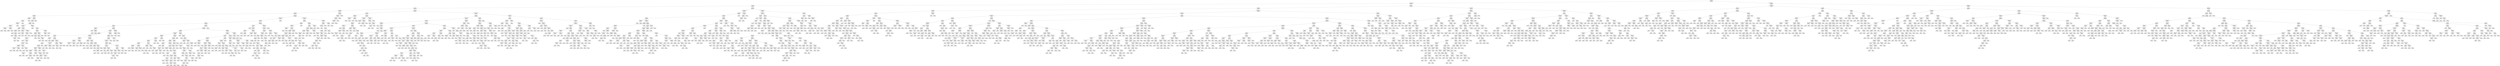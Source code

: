 digraph Tree {
node [shape=box, style="rounded", color="black", fontname=helvetica] ;
edge [fontname=helvetica] ;
0 [label="sqft <= 0.3\nmse = 158016.4\nsamples = 2402\nvalue = 1487.3"] ;
1 [label="ld_1.0 <= -0.1\nmse = 96424.8\nsamples = 1670\nvalue = 1326.8"] ;
0 -> 1 [labeldistance=2.5, labelangle=45, headlabel="True"] ;
2 [label="sqft <= -0.1\nmse = 49230.5\nsamples = 911\nvalue = 1155.3"] ;
1 -> 2 ;
3 [label="sqft <= -0.7\nmse = 26415.5\nsamples = 637\nvalue = 1072.5"] ;
2 -> 3 ;
4 [label="pForties <= 2.5\nmse = 17993.5\nsamples = 361\nvalue = 1018.3"] ;
3 -> 4 ;
5 [label="sqft <= -1.4\nmse = 16815.1\nsamples = 351\nvalue = 1012.2"] ;
4 -> 5 ;
6 [label="pForties <= -0.7\nmse = 8443.5\nsamples = 47\nvalue = 932.1"] ;
5 -> 6 ;
7 [label="sqft <= -1.5\nmse = 3499.2\nsamples = 8\nvalue = 1043.9"] ;
6 -> 7 ;
8 [label="ld_3.0 <= 0.3\nmse = 2037.9\nsamples = 7\nvalue = 1027.5"] ;
7 -> 8 ;
9 [label="postdateint <= 1.5\nmse = 739.3\nsamples = 6\nvalue = 1038.2"] ;
8 -> 9 ;
10 [label="postdateint <= 0.3\nmse = 727.8\nsamples = 5\nvalue = 1040.7"] ;
9 -> 10 ;
11 [label="postdateint <= 0.1\nmse = 18.8\nsamples = 2\nvalue = 1032.5"] ;
10 -> 11 ;
12 [label="mse = 0.0\nsamples = 1\nvalue = 1025.0"] ;
11 -> 12 ;
13 [label="mse = 0.0\nsamples = 1\nvalue = 1035.0"] ;
11 -> 13 ;
14 [label="postdateint <= 0.9\nmse = 1072.2\nsamples = 3\nvalue = 1045.4"] ;
10 -> 14 ;
15 [label="mse = 1849.0\nsamples = 2\nvalue = 1042.0"] ;
14 -> 15 ;
16 [label="mse = 0.0\nsamples = 1\nvalue = 1050.0"] ;
14 -> 16 ;
17 [label="mse = 0.0\nsamples = 1\nvalue = 1010.0"] ;
9 -> 17 ;
18 [label="mse = 0.0\nsamples = 1\nvalue = 900.0"] ;
8 -> 18 ;
19 [label="mse = 0.0\nsamples = 1\nvalue = 1150.0"] ;
7 -> 19 ;
20 [label="pYouths <= 2.5\nmse = 6039.0\nsamples = 39\nvalue = 906.4"] ;
6 -> 20 ;
21 [label="ld_5.0 <= 5.7\nmse = 5090.4\nsamples = 38\nvalue = 910.4"] ;
20 -> 21 ;
22 [label="sqft <= -1.5\nmse = 4398.4\nsamples = 37\nvalue = 915.5"] ;
21 -> 22 ;
23 [label="medianIncome <= -0.2\nmse = 5125.8\nsamples = 13\nvalue = 884.6"] ;
22 -> 23 ;
24 [label="ty_2.0 <= 2.1\nmse = 3563.8\nsamples = 7\nvalue = 840.7"] ;
23 -> 24 ;
25 [label="pThirties <= -0.4\nmse = 1984.7\nsamples = 6\nvalue = 858.3"] ;
24 -> 25 ;
26 [label="mse = 0.0\nsamples = 1\nvalue = 825.0"] ;
25 -> 26 ;
27 [label="sqft <= -1.6\nmse = 2152.5\nsamples = 5\nvalue = 869.4"] ;
25 -> 27 ;
28 [label="mse = 0.0\nsamples = 1\nvalue = 940.0"] ;
27 -> 28 ;
29 [label="postdateint <= 0.1\nmse = 938.8\nsamples = 4\nvalue = 849.3"] ;
27 -> 29 ;
30 [label="medianIncome <= -0.7\nmse = 355.6\nsamples = 2\nvalue = 881.7"] ;
29 -> 30 ;
31 [label="mse = 0.0\nsamples = 1\nvalue = 895.0"] ;
30 -> 31 ;
32 [label="mse = 0.0\nsamples = 1\nvalue = 855.0"] ;
30 -> 32 ;
33 [label="mse = 0.0\nsamples = 2\nvalue = 825.0"] ;
29 -> 33 ;
34 [label="mse = 0.0\nsamples = 1\nvalue = 735.0"] ;
24 -> 34 ;
35 [label="pThirties <= -0.5\nmse = 1543.0\nsamples = 6\nvalue = 940.5"] ;
23 -> 35 ;
36 [label="postdateint <= -0.6\nmse = 88.9\nsamples = 3\nvalue = 908.3"] ;
35 -> 36 ;
37 [label="mse = 0.0\nsamples = 1\nvalue = 915.0"] ;
36 -> 37 ;
38 [label="pSixtyPlus <= 1.0\nmse = 88.9\nsamples = 2\nvalue = 901.7"] ;
36 -> 38 ;
39 [label="mse = 0.0\nsamples = 1\nvalue = 895.0"] ;
38 -> 39 ;
40 [label="mse = 0.0\nsamples = 1\nvalue = 915.0"] ;
38 -> 40 ;
41 [label="number bedrooms <= -0.2\nmse = 564.0\nsamples = 3\nvalue = 979.0"] ;
35 -> 41 ;
42 [label="postdateint <= 0.2\nmse = 450.0\nsamples = 2\nvalue = 965.0"] ;
41 -> 42 ;
43 [label="mse = 0.0\nsamples = 1\nvalue = 950.0"] ;
42 -> 43 ;
44 [label="mse = 0.0\nsamples = 1\nvalue = 995.0"] ;
42 -> 44 ;
45 [label="mse = 0.0\nsamples = 1\nvalue = 1000.0"] ;
41 -> 45 ;
46 [label="pTwenties <= -0.9\nmse = 2823.5\nsamples = 24\nvalue = 936.4"] ;
22 -> 46 ;
47 [label="mse = 0.0\nsamples = 1\nvalue = 765.0"] ;
46 -> 47 ;
48 [label="pk_7.0 <= 7.4\nmse = 2062.9\nsamples = 23\nvalue = 941.2"] ;
46 -> 48 ;
49 [label="pForties <= 0.1\nmse = 2113.3\nsamples = 20\nvalue = 948.1"] ;
48 -> 49 ;
50 [label="ty_1.0 <= -0.8\nmse = 2588.8\nsamples = 13\nvalue = 929.0"] ;
49 -> 50 ;
51 [label="mse = 0.0\nsamples = 2\nvalue = 840.0"] ;
50 -> 51 ;
52 [label="pk_2.0 <= 0.0\nmse = 1737.0\nsamples = 11\nvalue = 940.9"] ;
50 -> 52 ;
53 [label="postdateint <= -1.5\nmse = 793.1\nsamples = 10\nvalue = 932.4"] ;
52 -> 53 ;
54 [label="mse = 0.0\nsamples = 1\nvalue = 995.0"] ;
53 -> 54 ;
55 [label="medianIncome <= 0.4\nmse = 529.8\nsamples = 9\nvalue = 927.6"] ;
53 -> 55 ;
56 [label="postdateint <= 0.2\nmse = 371.2\nsamples = 8\nvalue = 923.7"] ;
55 -> 56 ;
57 [label="postdateint <= -0.5\nmse = 483.3\nsamples = 4\nvalue = 914.0"] ;
56 -> 57 ;
58 [label="medianIncome <= -0.7\nmse = 470.2\nsamples = 2\nvalue = 929.7"] ;
57 -> 58 ;
59 [label="mse = 0.0\nsamples = 1\nvalue = 945.0"] ;
58 -> 59 ;
60 [label="mse = 0.0\nsamples = 1\nvalue = 899.0"] ;
58 -> 60 ;
61 [label="postdateint <= 0.1\nmse = 5.6\nsamples = 2\nvalue = 898.3"] ;
57 -> 61 ;
62 [label="mse = 0.0\nsamples = 1\nvalue = 895.0"] ;
61 -> 62 ;
63 [label="mse = 0.0\nsamples = 1\nvalue = 900.0"] ;
61 -> 63 ;
64 [label="pSixtyPlus <= -1.0\nmse = 72.2\nsamples = 4\nvalue = 933.3"] ;
56 -> 64 ;
65 [label="mse = 0.0\nsamples = 1\nvalue = 945.0"] ;
64 -> 65 ;
66 [label="pSixtyPlus <= -0.2\nmse = 6.2\nsamples = 3\nvalue = 927.5"] ;
64 -> 66 ;
67 [label="mse = 0.0\nsamples = 2\nvalue = 930.0"] ;
66 -> 67 ;
68 [label="mse = 0.0\nsamples = 1\nvalue = 925.0"] ;
66 -> 68 ;
69 [label="mse = 0.0\nsamples = 1\nvalue = 975.0"] ;
55 -> 69 ;
70 [label="mse = 0.0\nsamples = 1\nvalue = 1059.0"] ;
52 -> 70 ;
71 [label="postdateint <= 0.4\nmse = 390.5\nsamples = 7\nvalue = 973.1"] ;
49 -> 71 ;
72 [label="pk_4.0 <= 0.4\nmse = 255.6\nsamples = 5\nvalue = 963.3"] ;
71 -> 72 ;
73 [label="mse = 0.0\nsamples = 3\nvalue = 950.0"] ;
72 -> 73 ;
74 [label="postdateint <= 0.1\nmse = 75.0\nsamples = 2\nvalue = 980.0"] ;
72 -> 74 ;
75 [label="mse = 0.0\nsamples = 1\nvalue = 995.0"] ;
74 -> 75 ;
76 [label="mse = 0.0\nsamples = 1\nvalue = 975.0"] ;
74 -> 76 ;
77 [label="mse = 0.0\nsamples = 2\nvalue = 995.0"] ;
71 -> 77 ;
78 [label="pYouths <= 0.5\nmse = 380.6\nsamples = 3\nvalue = 906.7"] ;
48 -> 78 ;
79 [label="postdateint <= 1.0\nmse = 216.0\nsamples = 2\nvalue = 913.0"] ;
78 -> 79 ;
80 [label="mse = 0.0\nsamples = 1\nvalue = 925.0"] ;
79 -> 80 ;
81 [label="mse = 0.0\nsamples = 1\nvalue = 895.0"] ;
79 -> 81 ;
82 [label="mse = 0.0\nsamples = 1\nvalue = 875.0"] ;
78 -> 82 ;
83 [label="mse = 0.0\nsamples = 1\nvalue = 750.0"] ;
21 -> 83 ;
84 [label="mse = 0.0\nsamples = 1\nvalue = 650.0"] ;
20 -> 84 ;
85 [label="pYouths <= 0.9\nmse = 16965.5\nsamples = 304\nvalue = 1025.4"] ;
5 -> 85 ;
86 [label="number bedrooms <= 1.3\nmse = 17050.1\nsamples = 243\nvalue = 1043.2"] ;
85 -> 86 ;
87 [label="pk_2.0 <= 0.0\nmse = 15907.6\nsamples = 242\nvalue = 1041.5"] ;
86 -> 87 ;
88 [label="sqft <= -1.1\nmse = 10519.5\nsamples = 213\nvalue = 1028.6"] ;
87 -> 88 ;
89 [label="sqft <= -1.3\nmse = 8744.3\nsamples = 79\nvalue = 990.6"] ;
88 -> 89 ;
90 [label="pFifties <= 0.2\nmse = 4598.7\nsamples = 6\nvalue = 1094.2"] ;
89 -> 90 ;
91 [label="mse = 0.0\nsamples = 2\nvalue = 1150.0"] ;
90 -> 91 ;
92 [label="postdateint <= 1.0\nmse = 2981.2\nsamples = 4\nvalue = 1038.5"] ;
90 -> 92 ;
93 [label="mse = 225.0\nsamples = 2\nvalue = 1011.0"] ;
92 -> 93 ;
94 [label="mse = 4225.0\nsamples = 2\nvalue = 1066.0"] ;
92 -> 94 ;
95 [label="pYouths <= 0.5\nmse = 8185.9\nsamples = 73\nvalue = 982.8"] ;
89 -> 95 ;
96 [label="pYouths <= 0.1\nmse = 7443.0\nsamples = 70\nvalue = 978.5"] ;
95 -> 96 ;
97 [label="sqft <= -1.1\nmse = 7747.2\nsamples = 49\nvalue = 994.9"] ;
96 -> 97 ;
98 [label="ld_3.0 <= 0.3\nmse = 6077.0\nsamples = 30\nvalue = 973.0"] ;
97 -> 98 ;
99 [label="pk_4.0 <= 0.4\nmse = 3306.2\nsamples = 2\nvalue = 837.5"] ;
98 -> 99 ;
100 [label="mse = 0.0\nsamples = 1\nvalue = 895.0"] ;
99 -> 100 ;
101 [label="mse = 0.0\nsamples = 1\nvalue = 780.0"] ;
99 -> 101 ;
102 [label="sqft <= -1.2\nmse = 5293.0\nsamples = 28\nvalue = 979.5"] ;
98 -> 102 ;
103 [label="pk_5.0 <= 1.6\nmse = 5291.5\nsamples = 23\nvalue = 992.1"] ;
102 -> 103 ;
104 [label="sqft <= -1.2\nmse = 4022.7\nsamples = 19\nvalue = 980.6"] ;
103 -> 104 ;
105 [label="pYouths <= -0.1\nmse = 3866.7\nsamples = 18\nvalue = 972.6"] ;
104 -> 105 ;
106 [label="postdateint <= 0.2\nmse = 3972.9\nsamples = 14\nvalue = 981.7"] ;
105 -> 106 ;
107 [label="postdateint <= -0.7\nmse = 4182.2\nsamples = 5\nvalue = 1012.0"] ;
106 -> 107 ;
108 [label="postdateint <= -1.5\nmse = 900.0\nsamples = 2\nvalue = 945.0"] ;
107 -> 108 ;
109 [label="mse = 0.0\nsamples = 1\nvalue = 915.0"] ;
108 -> 109 ;
110 [label="mse = 0.0\nsamples = 1\nvalue = 975.0"] ;
108 -> 110 ;
111 [label="postdateint <= 0.1\nmse = 343.8\nsamples = 3\nvalue = 1065.6"] ;
107 -> 111 ;
112 [label="mse = 0.0\nsamples = 1\nvalue = 1040.0"] ;
111 -> 112 ;
113 [label="postdateint <= 0.2\nmse = 225.0\nsamples = 2\nvalue = 1072.0"] ;
111 -> 113 ;
114 [label="mse = 0.0\nsamples = 1\nvalue = 1087.0"] ;
113 -> 114 ;
115 [label="mse = 0.0\nsamples = 1\nvalue = 1057.0"] ;
113 -> 115 ;
116 [label="postdateint <= 0.3\nmse = 2751.1\nsamples = 9\nvalue = 960.7"] ;
106 -> 116 ;
117 [label="pSixtyPlus <= -0.4\nmse = 433.7\nsamples = 4\nvalue = 928.6"] ;
116 -> 117 ;
118 [label="mse = 0.0\nsamples = 1\nvalue = 950.0"] ;
117 -> 118 ;
119 [label="mse = 156.2\nsamples = 3\nvalue = 912.5"] ;
117 -> 119 ;
120 [label="postdateint <= 0.4\nmse = 2846.8\nsamples = 5\nvalue = 998.2"] ;
116 -> 120 ;
121 [label="postdateint <= 0.4\nmse = 806.9\nsamples = 3\nvalue = 1034.7"] ;
120 -> 121 ;
122 [label="pFifties <= 0.2\nmse = 729.0\nsamples = 2\nvalue = 1022.0"] ;
121 -> 122 ;
123 [label="mse = 0.0\nsamples = 1\nvalue = 995.0"] ;
122 -> 123 ;
124 [label="mse = 0.0\nsamples = 1\nvalue = 1049.0"] ;
122 -> 124 ;
125 [label="mse = 0.0\nsamples = 1\nvalue = 1060.0"] ;
121 -> 125 ;
126 [label="medianIncome <= -0.9\nmse = 2222.2\nsamples = 2\nvalue = 961.7"] ;
120 -> 126 ;
127 [label="mse = 0.0\nsamples = 1\nvalue = 895.0"] ;
126 -> 127 ;
128 [label="mse = 0.0\nsamples = 1\nvalue = 995.0"] ;
126 -> 128 ;
129 [label="postdateint <= -0.5\nmse = 318.8\nsamples = 4\nvalue = 922.5"] ;
105 -> 129 ;
130 [label="mse = 0.0\nsamples = 1\nvalue = 895.0"] ;
129 -> 130 ;
131 [label="postdateint <= 0.2\nmse = 88.9\nsamples = 3\nvalue = 931.7"] ;
129 -> 131 ;
132 [label="mse = 0.0\nsamples = 1\nvalue = 945.0"] ;
131 -> 132 ;
133 [label="mse = 0.0\nsamples = 2\nvalue = 925.0"] ;
131 -> 133 ;
134 [label="mse = 0.0\nsamples = 1\nvalue = 1050.0"] ;
104 -> 134 ;
135 [label="medianIncome <= -0.8\nmse = 7714.6\nsamples = 4\nvalue = 1047.5"] ;
103 -> 135 ;
136 [label="postdateint <= 0.9\nmse = 138.9\nsamples = 2\nvalue = 966.7"] ;
135 -> 136 ;
137 [label="mse = 0.0\nsamples = 1\nvalue = 975.0"] ;
136 -> 137 ;
138 [label="mse = 0.0\nsamples = 1\nvalue = 950.0"] ;
136 -> 138 ;
139 [label="postdateint <= 0.9\nmse = 2222.2\nsamples = 2\nvalue = 1128.3"] ;
135 -> 139 ;
140 [label="mse = 0.0\nsamples = 1\nvalue = 1195.0"] ;
139 -> 140 ;
141 [label="mse = 0.0\nsamples = 1\nvalue = 1095.0"] ;
139 -> 141 ;
142 [label="medianIncome <= 0.0\nmse = 533.7\nsamples = 5\nvalue = 916.4"] ;
102 -> 142 ;
143 [label="postdateint <= 0.1\nmse = 106.0\nsamples = 3\nvalue = 903.0"] ;
142 -> 143 ;
144 [label="mse = 0.0\nsamples = 1\nvalue = 895.0"] ;
143 -> 144 ;
145 [label="postdateint <= 0.2\nmse = 25.0\nsamples = 2\nvalue = 915.0"] ;
143 -> 145 ;
146 [label="mse = 0.0\nsamples = 1\nvalue = 910.0"] ;
145 -> 146 ;
147 [label="mse = 0.0\nsamples = 1\nvalue = 920.0"] ;
145 -> 147 ;
148 [label="postdateint <= 0.8\nmse = 25.0\nsamples = 2\nvalue = 950.0"] ;
142 -> 148 ;
149 [label="mse = 0.0\nsamples = 1\nvalue = 955.0"] ;
148 -> 149 ;
150 [label="mse = 0.0\nsamples = 1\nvalue = 945.0"] ;
148 -> 150 ;
151 [label="postdateint <= 0.1\nmse = 8472.7\nsamples = 19\nvalue = 1025.1"] ;
97 -> 151 ;
152 [label="postdateint <= -1.3\nmse = 6040.5\nsamples = 8\nvalue = 988.5"] ;
151 -> 152 ;
153 [label="pForties <= 0.0\nmse = 3372.2\nsamples = 5\nvalue = 1043.3"] ;
152 -> 153 ;
154 [label="medianIncome <= -0.2\nmse = 450.0\nsamples = 2\nvalue = 965.0"] ;
153 -> 154 ;
155 [label="mse = 0.0\nsamples = 1\nvalue = 950.0"] ;
154 -> 155 ;
156 [label="mse = 0.0\nsamples = 1\nvalue = 995.0"] ;
154 -> 156 ;
157 [label="medianIncome <= 0.3\nmse = 231.2\nsamples = 3\nvalue = 1082.5"] ;
153 -> 157 ;
158 [label="mse = 229.7\nsamples = 2\nvalue = 1076.2"] ;
157 -> 158 ;
159 [label="mse = 0.0\nsamples = 1\nvalue = 1095.0"] ;
157 -> 159 ;
160 [label="postdateint <= -0.6\nmse = 1862.1\nsamples = 3\nvalue = 926.9"] ;
152 -> 160 ;
161 [label="mse = 0.0\nsamples = 1\nvalue = 895.0"] ;
160 -> 161 ;
162 [label="pFifties <= 0.1\nmse = 450.0\nsamples = 2\nvalue = 980.0"] ;
160 -> 162 ;
163 [label="mse = 0.0\nsamples = 1\nvalue = 995.0"] ;
162 -> 163 ;
164 [label="mse = 0.0\nsamples = 1\nvalue = 950.0"] ;
162 -> 164 ;
165 [label="postdateint <= 0.2\nmse = 7996.8\nsamples = 11\nvalue = 1066.5"] ;
151 -> 165 ;
166 [label="pFifties <= -0.7\nmse = 8536.9\nsamples = 2\nvalue = 1164.3"] ;
165 -> 166 ;
167 [label="mse = 0.0\nsamples = 1\nvalue = 1295.0"] ;
166 -> 167 ;
168 [label="mse = 0.0\nsamples = 1\nvalue = 1099.0"] ;
166 -> 168 ;
169 [label="pYouths <= -0.2\nmse = 4872.7\nsamples = 9\nvalue = 1042.1"] ;
165 -> 169 ;
170 [label="postdateint <= 0.4\nmse = 2866.7\nsamples = 3\nvalue = 1115.0"] ;
169 -> 170 ;
171 [label="mse = 0.0\nsamples = 1\nvalue = 1045.0"] ;
170 -> 171 ;
172 [label="pSixtyPlus <= 0.5\nmse = 625.0\nsamples = 2\nvalue = 1150.0"] ;
170 -> 172 ;
173 [label="mse = 0.0\nsamples = 1\nvalue = 1175.0"] ;
172 -> 173 ;
174 [label="mse = 0.0\nsamples = 1\nvalue = 1125.0"] ;
172 -> 174 ;
175 [label="ld_3.0 <= 0.3\nmse = 3178.4\nsamples = 6\nvalue = 1017.8"] ;
169 -> 175 ;
176 [label="pYouths <= 0.1\nmse = 625.0\nsamples = 2\nvalue = 1070.0"] ;
175 -> 176 ;
177 [label="mse = 0.0\nsamples = 1\nvalue = 1045.0"] ;
176 -> 177 ;
178 [label="mse = 0.0\nsamples = 1\nvalue = 1095.0"] ;
176 -> 178 ;
179 [label="pForties <= 0.5\nmse = 2906.1\nsamples = 4\nvalue = 1002.9"] ;
175 -> 179 ;
180 [label="pk_4.0 <= 0.4\nmse = 1128.5\nsamples = 3\nvalue = 1020.8"] ;
179 -> 180 ;
181 [label="mse = 0.0\nsamples = 1\nvalue = 950.0"] ;
180 -> 181 ;
182 [label="pYouths <= -0.1\nmse = 150.0\nsamples = 2\nvalue = 1035.0"] ;
180 -> 182 ;
183 [label="mse = 0.0\nsamples = 1\nvalue = 1020.0"] ;
182 -> 183 ;
184 [label="mse = 0.0\nsamples = 1\nvalue = 1045.0"] ;
182 -> 184 ;
185 [label="mse = 0.0\nsamples = 1\nvalue = 895.0"] ;
179 -> 185 ;
186 [label="postdateint <= 1.0\nmse = 3684.7\nsamples = 21\nvalue = 932.2"] ;
96 -> 186 ;
187 [label="ld_4.0 <= 1.6\nmse = 2781.0\nsamples = 20\nvalue = 922.8"] ;
186 -> 187 ;
188 [label="ld_5.0 <= 5.7\nmse = 2115.9\nsamples = 18\nvalue = 914.6"] ;
187 -> 188 ;
189 [label="number bedrooms <= -0.2\nmse = 1587.9\nsamples = 17\nvalue = 919.8"] ;
188 -> 189 ;
190 [label="pForties <= -0.4\nmse = 1304.6\nsamples = 16\nvalue = 923.9"] ;
189 -> 190 ;
191 [label="postdateint <= -1.3\nmse = 573.4\nsamples = 7\nvalue = 942.1"] ;
190 -> 191 ;
192 [label="pFifties <= -0.7\nmse = 930.2\nsamples = 2\nvalue = 969.5"] ;
191 -> 192 ;
193 [label="mse = 0.0\nsamples = 1\nvalue = 1000.0"] ;
192 -> 193 ;
194 [label="mse = 0.0\nsamples = 1\nvalue = 939.0"] ;
192 -> 194 ;
195 [label="pSixtyPlus <= -1.2\nmse = 195.9\nsamples = 5\nvalue = 934.3"] ;
191 -> 195 ;
196 [label="sqft <= -1.2\nmse = 117.2\nsamples = 3\nvalue = 943.8"] ;
195 -> 196 ;
197 [label="mse = 0.0\nsamples = 2\nvalue = 950.0"] ;
196 -> 197 ;
198 [label="mse = 0.0\nsamples = 1\nvalue = 925.0"] ;
196 -> 198 ;
199 [label="postdateint <= -0.5\nmse = 22.2\nsamples = 2\nvalue = 921.7"] ;
195 -> 199 ;
200 [label="mse = 0.0\nsamples = 1\nvalue = 915.0"] ;
199 -> 200 ;
201 [label="mse = 0.0\nsamples = 1\nvalue = 925.0"] ;
199 -> 201 ;
202 [label="postdateint <= 0.3\nmse = 1415.6\nsamples = 9\nvalue = 910.2"] ;
190 -> 202 ;
203 [label="pYouths <= 0.5\nmse = 590.2\nsamples = 6\nvalue = 893.0"] ;
202 -> 203 ;
204 [label="sqft <= -1.1\nmse = 164.1\nsamples = 4\nvalue = 903.9"] ;
203 -> 204 ;
205 [label="postdateint <= 0.1\nmse = 2.9\nsamples = 3\nvalue = 898.7"] ;
204 -> 205 ;
206 [label="medianIncome <= 0.2\nmse = 0.2\nsamples = 2\nvalue = 899.4"] ;
205 -> 206 ;
207 [label="mse = 0.0\nsamples = 1\nvalue = 899.0"] ;
206 -> 207 ;
208 [label="mse = 0.0\nsamples = 1\nvalue = 900.0"] ;
206 -> 208 ;
209 [label="mse = 0.0\nsamples = 1\nvalue = 895.0"] ;
205 -> 209 ;
210 [label="mse = 0.0\nsamples = 1\nvalue = 935.0"] ;
204 -> 210 ;
211 [label="postdateint <= 0.2\nmse = 225.0\nsamples = 2\nvalue = 855.0"] ;
203 -> 211 ;
212 [label="mse = 0.0\nsamples = 1\nvalue = 870.0"] ;
211 -> 212 ;
213 [label="mse = 0.0\nsamples = 1\nvalue = 840.0"] ;
211 -> 213 ;
214 [label="pFifties <= 0.3\nmse = 355.6\nsamples = 3\nvalue = 961.7"] ;
202 -> 214 ;
215 [label="mse = 0.0\nsamples = 2\nvalue = 975.0"] ;
214 -> 215 ;
216 [label="mse = 0.0\nsamples = 1\nvalue = 935.0"] ;
214 -> 216 ;
217 [label="mse = 0.0\nsamples = 1\nvalue = 835.0"] ;
189 -> 217 ;
218 [label="mse = 0.0\nsamples = 1\nvalue = 800.0"] ;
188 -> 218 ;
219 [label="pYouths <= 0.4\nmse = 784.0\nsamples = 2\nvalue = 1017.0"] ;
187 -> 219 ;
220 [label="mse = 0.0\nsamples = 1\nvalue = 989.0"] ;
219 -> 220 ;
221 [label="mse = 0.0\nsamples = 1\nvalue = 1045.0"] ;
219 -> 221 ;
222 [label="mse = 0.0\nsamples = 1\nvalue = 1050.0"] ;
186 -> 222 ;
223 [label="postdateint <= 1.0\nmse = 10993.6\nsamples = 3\nvalue = 1131.3"] ;
95 -> 223 ;
224 [label="pFifties <= 0.8\nmse = 2550.2\nsamples = 2\nvalue = 1199.5"] ;
223 -> 224 ;
225 [label="mse = 0.0\nsamples = 1\nvalue = 1149.0"] ;
224 -> 225 ;
226 [label="mse = 0.0\nsamples = 1\nvalue = 1250.0"] ;
224 -> 226 ;
227 [label="mse = 0.0\nsamples = 1\nvalue = 995.0"] ;
223 -> 227 ;
228 [label="pSixtyPlus <= 2.8\nmse = 10318.1\nsamples = 134\nvalue = 1047.9"] ;
88 -> 228 ;
229 [label="medianIncome <= -0.4\nmse = 9593.7\nsamples = 133\nvalue = 1044.5"] ;
228 -> 229 ;
230 [label="pk_3.0 <= 1.3\nmse = 10508.1\nsamples = 73\nvalue = 1068.4"] ;
229 -> 230 ;
231 [label="medianIncome <= -1.0\nmse = 9351.0\nsamples = 64\nvalue = 1054.1"] ;
230 -> 231 ;
232 [label="postdateint <= 1.6\nmse = 10794.9\nsamples = 17\nvalue = 1096.0"] ;
231 -> 232 ;
233 [label="sqft <= -0.7\nmse = 8095.8\nsamples = 15\nvalue = 1110.3"] ;
232 -> 233 ;
234 [label="sqft <= -0.9\nmse = 5330.4\nsamples = 13\nvalue = 1128.5"] ;
233 -> 234 ;
235 [label="sqft <= -0.9\nmse = 5696.4\nsamples = 8\nvalue = 1096.5"] ;
234 -> 235 ;
236 [label="pk_4.0 <= 0.4\nmse = 1805.6\nsamples = 3\nvalue = 1158.3"] ;
235 -> 236 ;
237 [label="mse = 0.0\nsamples = 1\nvalue = 1250.0"] ;
236 -> 237 ;
238 [label="pForties <= -2.0\nmse = 150.0\nsamples = 2\nvalue = 1140.0"] ;
236 -> 238 ;
239 [label="mse = 0.0\nsamples = 1\nvalue = 1125.0"] ;
238 -> 239 ;
240 [label="mse = 0.0\nsamples = 1\nvalue = 1150.0"] ;
238 -> 240 ;
241 [label="postdateint <= 0.3\nmse = 4592.6\nsamples = 5\nvalue = 1062.7"] ;
235 -> 241 ;
242 [label="pThirties <= 0.2\nmse = 100.0\nsamples = 2\nvalue = 985.0"] ;
241 -> 242 ;
243 [label="mse = 0.0\nsamples = 1\nvalue = 975.0"] ;
242 -> 243 ;
244 [label="mse = 0.0\nsamples = 1\nvalue = 995.0"] ;
242 -> 244 ;
245 [label="pFifties <= -0.5\nmse = 1734.7\nsamples = 3\nvalue = 1107.1"] ;
241 -> 245 ;
246 [label="mse = 0.0\nsamples = 1\nvalue = 1150.0"] ;
245 -> 246 ;
247 [label="ty_1.0 <= -0.8\nmse = 625.0\nsamples = 2\nvalue = 1075.0"] ;
245 -> 247 ;
248 [label="mse = 0.0\nsamples = 1\nvalue = 1050.0"] ;
247 -> 248 ;
249 [label="mse = 0.0\nsamples = 1\nvalue = 1100.0"] ;
247 -> 249 ;
250 [label="sqft <= -0.9\nmse = 720.1\nsamples = 5\nvalue = 1178.1"] ;
234 -> 250 ;
251 [label="postdateint <= 0.8\nmse = 600.0\nsamples = 2\nvalue = 1155.0"] ;
250 -> 251 ;
252 [label="mse = 0.0\nsamples = 1\nvalue = 1175.0"] ;
251 -> 252 ;
253 [label="mse = 0.0\nsamples = 1\nvalue = 1125.0"] ;
251 -> 253 ;
254 [label="pSixtyPlus <= -0.2\nmse = 5.6\nsamples = 3\nvalue = 1197.3"] ;
250 -> 254 ;
255 [label="mse = 0.0\nsamples = 1\nvalue = 1195.0"] ;
254 -> 255 ;
256 [label="postdateint <= 0.1\nmse = 0.2\nsamples = 2\nvalue = 1199.7"] ;
254 -> 256 ;
257 [label="mse = 0.0\nsamples = 1\nvalue = 1199.0"] ;
256 -> 257 ;
258 [label="mse = 0.0\nsamples = 1\nvalue = 1200.0"] ;
256 -> 258 ;
259 [label="pk_5.0 <= 1.6\nmse = 1800.0\nsamples = 2\nvalue = 940.0"] ;
233 -> 259 ;
260 [label="mse = 0.0\nsamples = 1\nvalue = 1000.0"] ;
259 -> 260 ;
261 [label="mse = 0.0\nsamples = 1\nvalue = 910.0"] ;
259 -> 261 ;
262 [label="ld_3.0 <= 0.3\nmse = 625.0\nsamples = 2\nvalue = 875.0"] ;
232 -> 262 ;
263 [label="mse = 0.0\nsamples = 1\nvalue = 900.0"] ;
262 -> 263 ;
264 [label="mse = 0.0\nsamples = 1\nvalue = 850.0"] ;
262 -> 264 ;
265 [label="postdateint <= 1.7\nmse = 7728.7\nsamples = 47\nvalue = 1036.7"] ;
231 -> 265 ;
266 [label="sqft <= -0.9\nmse = 6743.5\nsamples = 46\nvalue = 1029.8"] ;
265 -> 266 ;
267 [label="pThirties <= 0.6\nmse = 4815.6\nsamples = 29\nvalue = 1057.6"] ;
266 -> 267 ;
268 [label="sqft <= -1.0\nmse = 1580.5\nsamples = 6\nvalue = 1001.0"] ;
267 -> 268 ;
269 [label="mse = 0.0\nsamples = 1\nvalue = 1095.0"] ;
268 -> 269 ;
270 [label="sqft <= -0.9\nmse = 363.7\nsamples = 5\nvalue = 987.6"] ;
268 -> 270 ;
271 [label="postdateint <= 0.3\nmse = 149.8\nsamples = 4\nvalue = 993.8"] ;
270 -> 271 ;
272 [label="pThirties <= -0.5\nmse = 56.9\nsamples = 2\nvalue = 1004.3"] ;
271 -> 272 ;
273 [label="mse = 0.0\nsamples = 1\nvalue = 999.0"] ;
272 -> 273 ;
274 [label="mse = 0.0\nsamples = 1\nvalue = 1015.0"] ;
272 -> 274 ;
275 [label="postdateint <= 0.9\nmse = 22.2\nsamples = 2\nvalue = 983.3"] ;
271 -> 275 ;
276 [label="mse = 0.0\nsamples = 1\nvalue = 990.0"] ;
275 -> 276 ;
277 [label="mse = 0.0\nsamples = 1\nvalue = 980.0"] ;
275 -> 277 ;
278 [label="mse = 0.0\nsamples = 1\nvalue = 950.0"] ;
270 -> 278 ;
279 [label="postdateint <= 1.6\nmse = 4692.5\nsamples = 23\nvalue = 1069.0"] ;
267 -> 279 ;
280 [label="ty_1.0 <= -0.8\nmse = 4759.2\nsamples = 20\nvalue = 1078.8"] ;
279 -> 280 ;
281 [label="postdateint <= 0.2\nmse = 6006.2\nsamples = 2\nvalue = 1172.5"] ;
280 -> 281 ;
282 [label="mse = 0.0\nsamples = 1\nvalue = 1095.0"] ;
281 -> 282 ;
283 [label="mse = 0.0\nsamples = 1\nvalue = 1250.0"] ;
281 -> 283 ;
284 [label="sqft <= -1.0\nmse = 4098.1\nsamples = 18\nvalue = 1072.9"] ;
280 -> 284 ;
285 [label="mse = 0.0\nsamples = 1\nvalue = 925.0"] ;
284 -> 285 ;
286 [label="postdateint <= -1.4\nmse = 3501.6\nsamples = 17\nvalue = 1077.7"] ;
284 -> 286 ;
287 [label="sqft <= -0.9\nmse = 20449.0\nsamples = 2\nvalue = 1142.0"] ;
286 -> 287 ;
288 [label="mse = 0.0\nsamples = 1\nvalue = 1285.0"] ;
287 -> 288 ;
289 [label="mse = 0.0\nsamples = 1\nvalue = 999.0"] ;
287 -> 289 ;
290 [label="postdateint <= 0.2\nmse = 2028.1\nsamples = 15\nvalue = 1073.3"] ;
286 -> 290 ;
291 [label="postdateint <= 0.2\nmse = 4980.9\nsamples = 6\nvalue = 1038.1"] ;
290 -> 291 ;
292 [label="ld_3.0 <= 0.3\nmse = 1077.6\nsamples = 5\nvalue = 1062.1"] ;
291 -> 292 ;
293 [label="mse = 0.0\nsamples = 1\nvalue = 1095.0"] ;
292 -> 293 ;
294 [label="postdateint <= -1.3\nmse = 468.8\nsamples = 4\nvalue = 1037.5"] ;
292 -> 294 ;
295 [label="mse = 0.0\nsamples = 1\nvalue = 1000.0"] ;
294 -> 295 ;
296 [label="mse = 0.0\nsamples = 3\nvalue = 1050.0"] ;
294 -> 296 ;
297 [label="mse = 0.0\nsamples = 1\nvalue = 870.0"] ;
291 -> 297 ;
298 [label="sqft <= -0.9\nmse = 253.2\nsamples = 9\nvalue = 1086.7"] ;
290 -> 298 ;
299 [label="sqft <= -1.0\nmse = 294.4\nsamples = 6\nvalue = 1081.4"] ;
298 -> 299 ;
300 [label="postdateint <= 0.9\nmse = 31.8\nsamples = 5\nvalue = 1090.0"] ;
299 -> 300 ;
301 [label="postdateint <= 0.3\nmse = 4.7\nsamples = 2\nvalue = 1083.8"] ;
300 -> 301 ;
302 [label="mse = 0.0\nsamples = 1\nvalue = 1080.0"] ;
301 -> 302 ;
303 [label="mse = 0.0\nsamples = 1\nvalue = 1085.0"] ;
301 -> 303 ;
304 [label="sqft <= -1.0\nmse = 12.2\nsamples = 3\nvalue = 1093.6"] ;
300 -> 304 ;
305 [label="mse = 0.0\nsamples = 2\nvalue = 1095.0"] ;
304 -> 305 ;
306 [label="mse = 0.0\nsamples = 1\nvalue = 1085.0"] ;
304 -> 306 ;
307 [label="mse = 0.0\nsamples = 1\nvalue = 1050.0"] ;
299 -> 307 ;
308 [label="postdateint <= 0.3\nmse = 6.1\nsamples = 3\nvalue = 1097.1"] ;
298 -> 308 ;
309 [label="mse = 0.0\nsamples = 1\nvalue = 1100.0"] ;
308 -> 309 ;
310 [label="mse = 0.0\nsamples = 2\nvalue = 1095.0"] ;
308 -> 310 ;
311 [label="ty_1.0 <= -0.8\nmse = 672.2\nsamples = 3\nvalue = 1013.3"] ;
279 -> 311 ;
312 [label="mse = 0.0\nsamples = 1\nvalue = 1050.0"] ;
311 -> 312 ;
313 [label="mse = 0.0\nsamples = 2\nvalue = 995.0"] ;
311 -> 313 ;
314 [label="ld_4.0 <= 1.6\nmse = 6525.1\nsamples = 17\nvalue = 983.7"] ;
266 -> 314 ;
315 [label="sqft <= -0.9\nmse = 4765.5\nsamples = 15\nvalue = 960.5"] ;
314 -> 315 ;
316 [label="mse = 0.0\nsamples = 1\nvalue = 865.0"] ;
315 -> 316 ;
317 [label="medianIncome <= -0.8\nmse = 4294.2\nsamples = 14\nvalue = 969.2"] ;
315 -> 317 ;
318 [label="mse = 0.0\nsamples = 1\nvalue = 1095.0"] ;
317 -> 318 ;
319 [label="postdateint <= 0.4\nmse = 3709.0\nsamples = 13\nvalue = 963.2"] ;
317 -> 319 ;
320 [label="number bedrooms <= -0.2\nmse = 1804.3\nsamples = 10\nvalue = 951.1"] ;
319 -> 320 ;
321 [label="sqft <= -0.9\nmse = 980.1\nsamples = 9\nvalue = 939.9"] ;
320 -> 321 ;
322 [label="mse = 0.0\nsamples = 1\nvalue = 1025.0"] ;
321 -> 322 ;
323 [label="postdateint <= 0.3\nmse = 495.5\nsamples = 8\nvalue = 933.8"] ;
321 -> 323 ;
324 [label="pThirties <= 0.3\nmse = 794.8\nsamples = 4\nvalue = 922.2"] ;
323 -> 324 ;
325 [label="postdateint <= -0.6\nmse = 26.2\nsamples = 3\nvalue = 934.6"] ;
324 -> 325 ;
326 [label="pYouths <= 0.0\nmse = 4.0\nsamples = 2\nvalue = 937.0"] ;
325 -> 326 ;
327 [label="mse = 0.0\nsamples = 1\nvalue = 939.0"] ;
326 -> 327 ;
328 [label="mse = 0.0\nsamples = 1\nvalue = 935.0"] ;
326 -> 328 ;
329 [label="mse = 0.0\nsamples = 1\nvalue = 925.0"] ;
325 -> 329 ;
330 [label="mse = 0.0\nsamples = 1\nvalue = 860.0"] ;
324 -> 330 ;
331 [label="pFifties <= -0.8\nmse = 93.8\nsamples = 4\nvalue = 942.5"] ;
323 -> 331 ;
332 [label="mse = 0.0\nsamples = 2\nvalue = 950.0"] ;
331 -> 332 ;
333 [label="mse = 0.0\nsamples = 2\nvalue = 930.0"] ;
331 -> 333 ;
334 [label="mse = 0.0\nsamples = 1\nvalue = 1035.0"] ;
320 -> 334 ;
335 [label="pForties <= -0.3\nmse = 8520.2\nsamples = 3\nvalue = 1014.8"] ;
319 -> 335 ;
336 [label="postdateint <= 1.5\nmse = 4160.2\nsamples = 2\nvalue = 934.5"] ;
335 -> 336 ;
337 [label="mse = 0.0\nsamples = 1\nvalue = 870.0"] ;
336 -> 337 ;
338 [label="mse = 0.0\nsamples = 1\nvalue = 999.0"] ;
336 -> 338 ;
339 [label="mse = 0.0\nsamples = 1\nvalue = 1095.0"] ;
335 -> 339 ;
340 [label="mse = 0.0\nsamples = 2\nvalue = 1095.0"] ;
314 -> 340 ;
341 [label="mse = 0.0\nsamples = 1\nvalue = 1215.0"] ;
265 -> 341 ;
342 [label="pForties <= -1.9\nmse = 8882.8\nsamples = 9\nvalue = 1153.7"] ;
230 -> 342 ;
343 [label="mse = 0.0\nsamples = 1\nvalue = 1450.0"] ;
342 -> 343 ;
344 [label="pSixtyPlus <= 0.7\nmse = 4229.2\nsamples = 8\nvalue = 1137.3"] ;
342 -> 344 ;
345 [label="mse = 0.0\nsamples = 1\nvalue = 1029.0"] ;
344 -> 345 ;
346 [label="pForties <= 0.0\nmse = 1130.7\nsamples = 7\nvalue = 1168.2"] ;
344 -> 346 ;
347 [label="postdateint <= 0.1\nmse = 50.0\nsamples = 3\nvalue = 1200.0"] ;
346 -> 347 ;
348 [label="mse = 0.0\nsamples = 2\nvalue = 1205.0"] ;
347 -> 348 ;
349 [label="mse = 0.0\nsamples = 1\nvalue = 1190.0"] ;
347 -> 349 ;
350 [label="postdateint <= -1.4\nmse = 615.2\nsamples = 4\nvalue = 1144.4"] ;
346 -> 350 ;
351 [label="mse = 0.0\nsamples = 1\nvalue = 1110.0"] ;
350 -> 351 ;
352 [label="postdateint <= -0.6\nmse = 295.1\nsamples = 3\nvalue = 1155.8"] ;
350 -> 352 ;
353 [label="postdateint <= -1.3\nmse = 355.6\nsamples = 2\nvalue = 1166.7"] ;
352 -> 353 ;
354 [label="mse = 0.0\nsamples = 1\nvalue = 1140.0"] ;
353 -> 354 ;
355 [label="mse = 0.0\nsamples = 1\nvalue = 1180.0"] ;
353 -> 355 ;
356 [label="mse = 0.0\nsamples = 1\nvalue = 1145.0"] ;
352 -> 356 ;
357 [label="pFifties <= 2.0\nmse = 6178.8\nsamples = 60\nvalue = 1009.3"] ;
229 -> 357 ;
358 [label="medianIncome <= 0.2\nmse = 5613.9\nsamples = 57\nvalue = 1014.4"] ;
357 -> 358 ;
359 [label="sqft <= -0.8\nmse = 3705.9\nsamples = 34\nvalue = 994.7"] ;
358 -> 359 ;
360 [label="pSixtyPlus <= 0.5\nmse = 3110.3\nsamples = 16\nvalue = 1018.3"] ;
359 -> 360 ;
361 [label="sqft <= -1.0\nmse = 7584.8\nsamples = 3\nvalue = 1076.5"] ;
360 -> 361 ;
362 [label="mse = 0.0\nsamples = 1\nvalue = 949.0"] ;
361 -> 362 ;
363 [label="postdateint <= 0.2\nmse = 2888.0\nsamples = 2\nvalue = 1119.0"] ;
361 -> 363 ;
364 [label="mse = 0.0\nsamples = 1\nvalue = 1195.0"] ;
363 -> 364 ;
365 [label="mse = 0.0\nsamples = 1\nvalue = 1081.0"] ;
363 -> 365 ;
366 [label="postdateint <= 0.1\nmse = 1196.6\nsamples = 13\nvalue = 1005.4"] ;
360 -> 366 ;
367 [label="postdateint <= -1.4\nmse = 366.3\nsamples = 10\nvalue = 1015.2"] ;
366 -> 367 ;
368 [label="mse = 0.0\nsamples = 1\nvalue = 1050.0"] ;
367 -> 368 ;
369 [label="pk_3.0 <= 1.3\nmse = 299.8\nsamples = 9\nvalue = 1012.7"] ;
367 -> 369 ;
370 [label="postdateint <= -1.2\nmse = 110.2\nsamples = 6\nvalue = 1007.3"] ;
369 -> 370 ;
371 [label="mse = 0.0\nsamples = 1\nvalue = 999.0"] ;
370 -> 371 ;
372 [label="postdateint <= 0.0\nmse = 115.3\nsamples = 5\nvalue = 1010.9"] ;
370 -> 372 ;
373 [label="sqft <= -0.9\nmse = 72.5\nsamples = 4\nvalue = 1013.8"] ;
372 -> 373 ;
374 [label="pThirties <= -0.3\nmse = 110.2\nsamples = 3\nvalue = 1009.7"] ;
373 -> 374 ;
375 [label="mse = 144.0\nsamples = 2\nvalue = 1007.0"] ;
374 -> 375 ;
376 [label="mse = 0.0\nsamples = 1\nvalue = 1015.0"] ;
374 -> 376 ;
377 [label="mse = 0.0\nsamples = 1\nvalue = 1018.0"] ;
373 -> 377 ;
378 [label="mse = 0.0\nsamples = 1\nvalue = 993.0"] ;
372 -> 378 ;
379 [label="postdateint <= -0.6\nmse = 517.2\nsamples = 3\nvalue = 1026.2"] ;
369 -> 379 ;
380 [label="pForties <= 0.0\nmse = 22.2\nsamples = 2\nvalue = 1013.3"] ;
379 -> 380 ;
381 [label="mse = 0.0\nsamples = 1\nvalue = 1020.0"] ;
380 -> 381 ;
382 [label="mse = 0.0\nsamples = 1\nvalue = 1010.0"] ;
380 -> 382 ;
383 [label="mse = 0.0\nsamples = 1\nvalue = 1065.0"] ;
379 -> 383 ;
384 [label="postdateint <= 0.4\nmse = 2460.2\nsamples = 3\nvalue = 956.3"] ;
366 -> 384 ;
385 [label="postdateint <= 0.3\nmse = 650.2\nsamples = 2\nvalue = 924.5"] ;
384 -> 385 ;
386 [label="mse = 0.0\nsamples = 1\nvalue = 899.0"] ;
385 -> 386 ;
387 [label="mse = 0.0\nsamples = 1\nvalue = 950.0"] ;
385 -> 387 ;
388 [label="mse = 0.0\nsamples = 1\nvalue = 1020.0"] ;
384 -> 388 ;
389 [label="ld_4.0 <= 1.6\nmse = 3416.4\nsamples = 18\nvalue = 976.9"] ;
359 -> 389 ;
390 [label="postdateint <= -1.1\nmse = 2315.0\nsamples = 17\nvalue = 983.4"] ;
389 -> 390 ;
391 [label="postdateint <= -1.4\nmse = 2767.4\nsamples = 4\nvalue = 1014.4"] ;
390 -> 391 ;
392 [label="mse = 0.0\nsamples = 1\nvalue = 950.0"] ;
391 -> 392 ;
393 [label="pYouths <= 0.7\nmse = 1549.8\nsamples = 3\nvalue = 1040.2"] ;
391 -> 393 ;
394 [label="pThirties <= -0.8\nmse = 696.9\nsamples = 2\nvalue = 1067.7"] ;
393 -> 394 ;
395 [label="mse = 0.0\nsamples = 1\nvalue = 1105.0"] ;
394 -> 395 ;
396 [label="mse = 0.0\nsamples = 1\nvalue = 1049.0"] ;
394 -> 396 ;
397 [label="mse = 0.0\nsamples = 1\nvalue = 999.0"] ;
393 -> 397 ;
398 [label="postdateint <= 0.2\nmse = 1735.1\nsamples = 13\nvalue = 973.0"] ;
390 -> 398 ;
399 [label="sqft <= -0.8\nmse = 1017.4\nsamples = 8\nvalue = 943.1"] ;
398 -> 399 ;
400 [label="pSixtyPlus <= 1.3\nmse = 25.0\nsamples = 2\nvalue = 900.0"] ;
399 -> 400 ;
401 [label="mse = 0.0\nsamples = 1\nvalue = 905.0"] ;
400 -> 401 ;
402 [label="mse = 0.0\nsamples = 1\nvalue = 895.0"] ;
400 -> 402 ;
403 [label="pFifties <= 0.4\nmse = 733.6\nsamples = 6\nvalue = 952.7"] ;
399 -> 403 ;
404 [label="postdateint <= -0.5\nmse = 3.0\nsamples = 3\nvalue = 976.0"] ;
403 -> 404 ;
405 [label="mse = 0.0\nsamples = 1\nvalue = 979.0"] ;
404 -> 405 ;
406 [label="mse = 0.0\nsamples = 2\nvalue = 975.0"] ;
404 -> 406 ;
407 [label="postdateint <= -1.1\nmse = 534.0\nsamples = 3\nvalue = 934.0"] ;
403 -> 407 ;
408 [label="mse = 0.0\nsamples = 1\nvalue = 920.0"] ;
407 -> 408 ;
409 [label="pFifties <= 0.9\nmse = 672.2\nsamples = 2\nvalue = 943.3"] ;
407 -> 409 ;
410 [label="mse = 0.0\nsamples = 1\nvalue = 925.0"] ;
409 -> 410 ;
411 [label="mse = 0.0\nsamples = 1\nvalue = 980.0"] ;
409 -> 411 ;
412 [label="pTwenties <= -0.8\nmse = 458.3\nsamples = 5\nvalue = 1005.9"] ;
398 -> 412 ;
413 [label="number bedrooms <= -0.2\nmse = 116.7\nsamples = 3\nvalue = 990.0"] ;
412 -> 413 ;
414 [label="pk_4.0 <= 0.4\nmse = 6.2\nsamples = 2\nvalue = 997.5"] ;
413 -> 414 ;
415 [label="mse = 0.0\nsamples = 1\nvalue = 1000.0"] ;
414 -> 415 ;
416 [label="mse = 0.0\nsamples = 1\nvalue = 995.0"] ;
414 -> 416 ;
417 [label="mse = 0.0\nsamples = 1\nvalue = 975.0"] ;
413 -> 417 ;
418 [label="postdateint <= 0.3\nmse = 22.7\nsamples = 2\nvalue = 1029.8"] ;
412 -> 418 ;
419 [label="mse = 0.0\nsamples = 1\nvalue = 1038.0"] ;
418 -> 419 ;
420 [label="mse = 0.0\nsamples = 1\nvalue = 1027.0"] ;
418 -> 420 ;
421 [label="mse = 0.0\nsamples = 1\nvalue = 795.0"] ;
389 -> 421 ;
422 [label="pSixtyPlus <= 0.3\nmse = 6997.2\nsamples = 23\nvalue = 1042.2"] ;
358 -> 422 ;
423 [label="postdateint <= 0.1\nmse = 3401.0\nsamples = 8\nvalue = 987.0"] ;
422 -> 423 ;
424 [label="sqft <= -0.9\nmse = 138.9\nsamples = 3\nvalue = 933.3"] ;
423 -> 424 ;
425 [label="postdateint <= -0.6\nmse = 156.2\nsamples = 2\nvalue = 937.5"] ;
424 -> 425 ;
426 [label="mse = 0.0\nsamples = 1\nvalue = 950.0"] ;
425 -> 426 ;
427 [label="mse = 0.0\nsamples = 1\nvalue = 925.0"] ;
425 -> 427 ;
428 [label="mse = 0.0\nsamples = 1\nvalue = 925.0"] ;
424 -> 428 ;
429 [label="postdateint <= 0.4\nmse = 3035.7\nsamples = 5\nvalue = 1010.0"] ;
423 -> 429 ;
430 [label="pTwenties <= -0.9\nmse = 625.0\nsamples = 2\nvalue = 1070.0"] ;
429 -> 430 ;
431 [label="mse = 0.0\nsamples = 1\nvalue = 1095.0"] ;
430 -> 431 ;
432 [label="mse = 0.0\nsamples = 1\nvalue = 1045.0"] ;
430 -> 432 ;
433 [label="pTwenties <= -0.9\nmse = 1984.0\nsamples = 3\nvalue = 986.0"] ;
429 -> 433 ;
434 [label="mse = 0.0\nsamples = 1\nvalue = 900.0"] ;
433 -> 434 ;
435 [label="sqft <= -0.8\nmse = 168.8\nsamples = 2\nvalue = 1007.5"] ;
433 -> 435 ;
436 [label="mse = 0.0\nsamples = 1\nvalue = 985.0"] ;
435 -> 436 ;
437 [label="mse = 0.0\nsamples = 1\nvalue = 1015.0"] ;
435 -> 437 ;
438 [label="sqft <= -1.0\nmse = 6757.9\nsamples = 15\nvalue = 1063.4"] ;
422 -> 438 ;
439 [label="sqft <= -1.0\nmse = 294.0\nsamples = 3\nvalue = 969.0"] ;
438 -> 439 ;
440 [label="postdateint <= -0.7\nmse = 88.9\nsamples = 2\nvalue = 981.7"] ;
439 -> 440 ;
441 [label="mse = 0.0\nsamples = 1\nvalue = 975.0"] ;
440 -> 441 ;
442 [label="mse = 0.0\nsamples = 1\nvalue = 995.0"] ;
440 -> 442 ;
443 [label="mse = 0.0\nsamples = 1\nvalue = 950.0"] ;
439 -> 443 ;
444 [label="ty_1.0 <= -0.8\nmse = 5668.8\nsamples = 12\nvalue = 1085.9"] ;
438 -> 444 ;
445 [label="mse = 0.0\nsamples = 1\nvalue = 1200.0"] ;
444 -> 445 ;
446 [label="postdateint <= 0.3\nmse = 5268.8\nsamples = 11\nvalue = 1080.2"] ;
444 -> 446 ;
447 [label="pThirties <= -0.2\nmse = 4965.8\nsamples = 6\nvalue = 1047.7"] ;
446 -> 447 ;
448 [label="mse = 0.0\nsamples = 1\nvalue = 1150.0"] ;
447 -> 448 ;
449 [label="sqft <= -0.9\nmse = 2537.7\nsamples = 5\nvalue = 1018.4"] ;
447 -> 449 ;
450 [label="mse = 0.0\nsamples = 1\nvalue = 950.0"] ;
449 -> 450 ;
451 [label="pk_3.0 <= 1.3\nmse = 930.6\nsamples = 4\nvalue = 1045.8"] ;
449 -> 451 ;
452 [label="postdateint <= -1.2\nmse = 68.0\nsamples = 3\nvalue = 1031.0"] ;
451 -> 452 ;
453 [label="mse = 0.0\nsamples = 1\nvalue = 1045.0"] ;
452 -> 453 ;
454 [label="medianIncome <= 0.7\nmse = 3.6\nsamples = 2\nvalue = 1026.3"] ;
452 -> 454 ;
455 [label="mse = 0.0\nsamples = 1\nvalue = 1025.0"] ;
454 -> 455 ;
456 [label="mse = 0.0\nsamples = 1\nvalue = 1029.0"] ;
454 -> 456 ;
457 [label="mse = 0.0\nsamples = 1\nvalue = 1105.0"] ;
451 -> 457 ;
458 [label="postdateint <= 0.4\nmse = 3942.1\nsamples = 5\nvalue = 1106.8"] ;
446 -> 458 ;
459 [label="mse = 0.0\nsamples = 1\nvalue = 1200.0"] ;
458 -> 459 ;
460 [label="ld_4.0 <= 1.6\nmse = 943.4\nsamples = 4\nvalue = 1071.9"] ;
458 -> 460 ;
461 [label="pYouths <= 0.1\nmse = 138.9\nsamples = 2\nvalue = 1033.3"] ;
460 -> 461 ;
462 [label="mse = 0.0\nsamples = 1\nvalue = 1025.0"] ;
461 -> 462 ;
463 [label="mse = 0.0\nsamples = 1\nvalue = 1050.0"] ;
461 -> 463 ;
464 [label="mse = 0.0\nsamples = 2\nvalue = 1095.0"] ;
460 -> 464 ;
465 [label="postdateint <= -0.4\nmse = 505.6\nsamples = 3\nvalue = 863.3"] ;
357 -> 465 ;
466 [label="postdateint <= -1.2\nmse = 6.2\nsamples = 2\nvalue = 847.5"] ;
465 -> 466 ;
467 [label="mse = 0.0\nsamples = 1\nvalue = 850.0"] ;
466 -> 467 ;
468 [label="mse = 0.0\nsamples = 1\nvalue = 845.0"] ;
466 -> 468 ;
469 [label="mse = 0.0\nsamples = 1\nvalue = 895.0"] ;
465 -> 469 ;
470 [label="mse = 0.0\nsamples = 1\nvalue = 1299.0"] ;
228 -> 470 ;
471 [label="pSixtyPlus <= -0.1\nmse = 44541.3\nsamples = 29\nvalue = 1132.3"] ;
87 -> 471 ;
472 [label="sqft <= -1.2\nmse = 16170.1\nsamples = 12\nvalue = 952.2"] ;
471 -> 472 ;
473 [label="mse = 0.0\nsamples = 1\nvalue = 745.0"] ;
472 -> 473 ;
474 [label="pYouths <= -0.1\nmse = 12152.7\nsamples = 11\nvalue = 978.1"] ;
472 -> 474 ;
475 [label="sqft <= -1.1\nmse = 2400.0\nsamples = 4\nvalue = 1110.0"] ;
474 -> 475 ;
476 [label="mse = 0.0\nsamples = 1\nvalue = 1200.0"] ;
475 -> 476 ;
477 [label="sqft <= -0.9\nmse = 468.8\nsamples = 3\nvalue = 1087.5"] ;
475 -> 477 ;
478 [label="mse = 0.0\nsamples = 2\nvalue = 1100.0"] ;
477 -> 478 ;
479 [label="mse = 0.0\nsamples = 1\nvalue = 1050.0"] ;
477 -> 479 ;
480 [label="postdateint <= 0.1\nmse = 5087.6\nsamples = 7\nvalue = 918.2"] ;
474 -> 480 ;
481 [label="pSixtyPlus <= -0.8\nmse = 784.0\nsamples = 3\nvalue = 986.0"] ;
480 -> 481 ;
482 [label="mse = 0.0\nsamples = 1\nvalue = 930.0"] ;
481 -> 482 ;
483 [label="mse = 0.0\nsamples = 2\nvalue = 1000.0"] ;
481 -> 483 ;
484 [label="pThirties <= 0.1\nmse = 1647.2\nsamples = 4\nvalue = 861.7"] ;
480 -> 484 ;
485 [label="mse = 0.0\nsamples = 1\nvalue = 780.0"] ;
484 -> 485 ;
486 [label="sqft <= -0.9\nmse = 376.0\nsamples = 3\nvalue = 878.0"] ;
484 -> 486 ;
487 [label="ty_2.0 <= 2.1\nmse = 225.0\nsamples = 2\nvalue = 885.0"] ;
486 -> 487 ;
488 [label="mse = 0.0\nsamples = 1\nvalue = 900.0"] ;
487 -> 488 ;
489 [label="mse = 0.0\nsamples = 1\nvalue = 870.0"] ;
487 -> 489 ;
490 [label="mse = 0.0\nsamples = 1\nvalue = 850.0"] ;
486 -> 490 ;
491 [label="postdateint <= 1.6\nmse = 30428.8\nsamples = 17\nvalue = 1240.4"] ;
471 -> 491 ;
492 [label="medianIncome <= -0.2\nmse = 23246.9\nsamples = 16\nvalue = 1215.4"] ;
491 -> 492 ;
493 [label="pForties <= -0.1\nmse = 2768.9\nsamples = 5\nvalue = 1349.1"] ;
492 -> 493 ;
494 [label="postdateint <= 0.9\nmse = 1506.2\nsamples = 4\nvalue = 1372.5"] ;
493 -> 494 ;
495 [label="postdateint <= -0.4\nmse = 366.0\nsamples = 3\nvalue = 1388.0"] ;
494 -> 495 ;
496 [label="mse = 0.0\nsamples = 1\nvalue = 1400.0"] ;
495 -> 496 ;
497 [label="postdateint <= 0.3\nmse = 450.0\nsamples = 2\nvalue = 1380.0"] ;
495 -> 497 ;
498 [label="mse = 0.0\nsamples = 1\nvalue = 1350.0"] ;
497 -> 498 ;
499 [label="mse = 0.0\nsamples = 1\nvalue = 1395.0"] ;
497 -> 499 ;
500 [label="mse = 0.0\nsamples = 1\nvalue = 1295.0"] ;
494 -> 500 ;
501 [label="mse = 0.0\nsamples = 1\nvalue = 1279.0"] ;
493 -> 501 ;
502 [label="pForties <= 0.2\nmse = 21422.9\nsamples = 11\nvalue = 1161.9"] ;
492 -> 502 ;
503 [label="postdateint <= -0.7\nmse = 150.2\nsamples = 2\nvalue = 1000.7"] ;
502 -> 503 ;
504 [label="mse = 0.0\nsamples = 1\nvalue = 992.0"] ;
503 -> 504 ;
505 [label="mse = 0.0\nsamples = 1\nvalue = 1018.0"] ;
503 -> 505 ;
506 [label="postdateint <= -1.3\nmse = 19779.8\nsamples = 9\nvalue = 1190.4"] ;
502 -> 506 ;
507 [label="mse = 0.0\nsamples = 1\nvalue = 1550.0"] ;
506 -> 507 ;
508 [label="ty_1.0 <= -0.8\nmse = 12426.6\nsamples = 8\nvalue = 1167.9"] ;
506 -> 508 ;
509 [label="mse = 0.0\nsamples = 1\nvalue = 870.0"] ;
508 -> 509 ;
510 [label="sqft <= -0.8\nmse = 6945.4\nsamples = 7\nvalue = 1187.7"] ;
508 -> 510 ;
511 [label="pThirties <= 1.1\nmse = 8187.2\nsamples = 5\nvalue = 1160.5"] ;
510 -> 511 ;
512 [label="sqft <= -1.1\nmse = 1250.0\nsamples = 2\nvalue = 1050.0"] ;
511 -> 512 ;
513 [label="mse = 0.0\nsamples = 1\nvalue = 1075.0"] ;
512 -> 513 ;
514 [label="mse = 0.0\nsamples = 1\nvalue = 1000.0"] ;
512 -> 514 ;
515 [label="mse = 3684.7\nsamples = 3\nvalue = 1207.9"] ;
511 -> 515 ;
516 [label="pFifties <= 0.6\nmse = 11.8\nsamples = 2\nvalue = 1242.2"] ;
510 -> 516 ;
517 [label="mse = 0.0\nsamples = 1\nvalue = 1238.0"] ;
516 -> 517 ;
518 [label="mse = 0.0\nsamples = 1\nvalue = 1245.0"] ;
516 -> 518 ;
519 [label="mse = 0.0\nsamples = 1\nvalue = 1590.0"] ;
491 -> 519 ;
520 [label="mse = 0.0\nsamples = 1\nvalue = 1720.0"] ;
86 -> 520 ;
521 [label="number bedrooms <= -0.2\nmse = 10245.0\nsamples = 61\nvalue = 953.9"] ;
85 -> 521 ;
522 [label="pFifties <= 0.2\nmse = 8031.0\nsamples = 53\nvalue = 940.7"] ;
521 -> 522 ;
523 [label="ty_2.0 <= 2.1\nmse = 5479.8\nsamples = 27\nvalue = 899.2"] ;
522 -> 523 ;
524 [label="postdateint <= -1.4\nmse = 4387.8\nsamples = 26\nvalue = 909.2"] ;
523 -> 524 ;
525 [label="postdateint <= -1.4\nmse = 3472.2\nsamples = 2\nvalue = 766.7"] ;
524 -> 525 ;
526 [label="mse = 0.0\nsamples = 1\nvalue = 850.0"] ;
525 -> 526 ;
527 [label="mse = 0.0\nsamples = 1\nvalue = 725.0"] ;
525 -> 527 ;
528 [label="pForties <= 0.3\nmse = 2776.1\nsamples = 24\nvalue = 920.1"] ;
524 -> 528 ;
529 [label="pYouths <= 2.0\nmse = 2033.3\nsamples = 22\nvalue = 929.9"] ;
528 -> 529 ;
530 [label="postdateint <= 0.1\nmse = 1131.7\nsamples = 20\nvalue = 923.2"] ;
529 -> 530 ;
531 [label="pThirties <= -0.8\nmse = 359.9\nsamples = 7\nvalue = 906.9"] ;
530 -> 531 ;
532 [label="postdateint <= -1.1\nmse = 625.0\nsamples = 2\nvalue = 924.0"] ;
531 -> 532 ;
533 [label="mse = 0.0\nsamples = 1\nvalue = 899.0"] ;
532 -> 533 ;
534 [label="mse = 0.0\nsamples = 1\nvalue = 949.0"] ;
532 -> 534 ;
535 [label="pFifties <= -0.4\nmse = 142.2\nsamples = 5\nvalue = 901.2"] ;
531 -> 535 ;
536 [label="mse = 450.0\nsamples = 2\nvalue = 910.0"] ;
535 -> 536 ;
537 [label="pYouths <= 1.4\nmse = 5.6\nsamples = 3\nvalue = 898.3"] ;
535 -> 537 ;
538 [label="mse = 0.0\nsamples = 2\nvalue = 900.0"] ;
537 -> 538 ;
539 [label="mse = 0.0\nsamples = 1\nvalue = 895.0"] ;
537 -> 539 ;
540 [label="pk_4.0 <= 0.4\nmse = 1374.1\nsamples = 13\nvalue = 938.5"] ;
530 -> 540 ;
541 [label="pSixtyPlus <= -0.8\nmse = 242.0\nsamples = 5\nvalue = 908.4"] ;
540 -> 541 ;
542 [label="mse = 0.0\nsamples = 1\nvalue = 895.0"] ;
541 -> 542 ;
543 [label="sqft <= -0.8\nmse = 186.8\nsamples = 4\nvalue = 918.5"] ;
541 -> 543 ;
544 [label="ld_3.0 <= 0.3\nmse = 3.6\nsamples = 3\nvalue = 926.3"] ;
543 -> 544 ;
545 [label="mse = 0.0\nsamples = 1\nvalue = 929.0"] ;
544 -> 545 ;
546 [label="mse = 0.0\nsamples = 2\nvalue = 925.0"] ;
544 -> 546 ;
547 [label="mse = 0.0\nsamples = 1\nvalue = 895.0"] ;
543 -> 547 ;
548 [label="sqft <= -1.2\nmse = 1088.4\nsamples = 8\nvalue = 959.6"] ;
540 -> 548 ;
549 [label="mse = 0.0\nsamples = 1\nvalue = 898.0"] ;
548 -> 549 ;
550 [label="medianIncome <= -0.7\nmse = 740.9\nsamples = 7\nvalue = 966.4"] ;
548 -> 550 ;
551 [label="postdateint <= 0.8\nmse = 378.5\nsamples = 5\nvalue = 950.8"] ;
550 -> 551 ;
552 [label="medianIncome <= -0.7\nmse = 129.7\nsamples = 4\nvalue = 938.8"] ;
551 -> 552 ;
553 [label="sqft <= -0.8\nmse = 6.2\nsamples = 2\nvalue = 927.5"] ;
552 -> 553 ;
554 [label="mse = 0.0\nsamples = 1\nvalue = 930.0"] ;
553 -> 554 ;
555 [label="mse = 0.0\nsamples = 1\nvalue = 925.0"] ;
553 -> 555 ;
556 [label="mse = 0.0\nsamples = 2\nvalue = 950.0"] ;
552 -> 556 ;
557 [label="mse = 0.0\nsamples = 1\nvalue = 975.0"] ;
551 -> 557 ;
558 [label="ld_4.0 <= 1.6\nmse = 3.6\nsamples = 2\nvalue = 997.7"] ;
550 -> 558 ;
559 [label="mse = 0.0\nsamples = 1\nvalue = 999.0"] ;
558 -> 559 ;
560 [label="mse = 0.0\nsamples = 1\nvalue = 995.0"] ;
558 -> 560 ;
561 [label="sqft <= -0.9\nmse = 4160.2\nsamples = 2\nvalue = 1039.5"] ;
529 -> 561 ;
562 [label="mse = 0.0\nsamples = 1\nvalue = 1104.0"] ;
561 -> 562 ;
563 [label="mse = 0.0\nsamples = 1\nvalue = 975.0"] ;
561 -> 563 ;
564 [label="pSixtyPlus <= -0.6\nmse = 1200.0\nsamples = 2\nvalue = 835.0"] ;
528 -> 564 ;
565 [label="mse = 0.0\nsamples = 1\nvalue = 815.0"] ;
564 -> 565 ;
566 [label="mse = 0.0\nsamples = 1\nvalue = 895.0"] ;
564 -> 566 ;
567 [label="mse = 0.0\nsamples = 1\nvalue = 760.0"] ;
523 -> 567 ;
568 [label="pk_5.0 <= 1.6\nmse = 6939.7\nsamples = 26\nvalue = 985.2"] ;
522 -> 568 ;
569 [label="sqft <= -0.9\nmse = 6037.2\nsamples = 23\nvalue = 968.3"] ;
568 -> 569 ;
570 [label="pYouths <= 1.0\nmse = 4305.8\nsamples = 8\nvalue = 1016.8"] ;
569 -> 570 ;
571 [label="ld_4.0 <= 1.6\nmse = 1533.3\nsamples = 4\nvalue = 1065.0"] ;
570 -> 571 ;
572 [label="postdateint <= 0.9\nmse = 616.7\nsamples = 3\nvalue = 1030.0"] ;
571 -> 572 ;
573 [label="pFifties <= 0.7\nmse = 6.2\nsamples = 2\nvalue = 1047.5"] ;
572 -> 573 ;
574 [label="mse = 0.0\nsamples = 1\nvalue = 1045.0"] ;
573 -> 574 ;
575 [label="mse = 0.0\nsamples = 1\nvalue = 1050.0"] ;
573 -> 575 ;
576 [label="mse = 0.0\nsamples = 1\nvalue = 995.0"] ;
572 -> 576 ;
577 [label="mse = 0.0\nsamples = 1\nvalue = 1100.0"] ;
571 -> 577 ;
578 [label="postdateint <= -0.4\nmse = 1504.0\nsamples = 4\nvalue = 959.0"] ;
570 -> 578 ;
579 [label="pThirties <= -1.8\nmse = 400.0\nsamples = 2\nvalue = 915.0"] ;
578 -> 579 ;
580 [label="mse = 0.0\nsamples = 1\nvalue = 935.0"] ;
579 -> 580 ;
581 [label="mse = 0.0\nsamples = 1\nvalue = 895.0"] ;
579 -> 581 ;
582 [label="mse = 88.9\nsamples = 2\nvalue = 988.3"] ;
578 -> 582 ;
583 [label="sqft <= -0.9\nmse = 5307.8\nsamples = 15\nvalue = 947.0"] ;
569 -> 583 ;
584 [label="postdateint <= 0.1\nmse = 572.8\nsamples = 5\nvalue = 882.8"] ;
583 -> 584 ;
585 [label="mse = 0.0\nsamples = 1\nvalue = 925.0"] ;
584 -> 585 ;
586 [label="postdateint <= 0.3\nmse = 81.6\nsamples = 4\nvalue = 870.7"] ;
584 -> 586 ;
587 [label="mse = 0.0\nsamples = 3\nvalue = 865.0"] ;
586 -> 587 ;
588 [label="mse = 0.0\nsamples = 1\nvalue = 885.0"] ;
586 -> 588 ;
589 [label="pk_3.0 <= 1.3\nmse = 4350.7\nsamples = 10\nvalue = 983.1"] ;
583 -> 589 ;
590 [label="postdateint <= 0.3\nmse = 3749.7\nsamples = 9\nvalue = 975.6"] ;
589 -> 590 ;
591 [label="postdateint <= 0.2\nmse = 3965.7\nsamples = 7\nvalue = 958.5"] ;
590 -> 591 ;
592 [label="postdateint <= 0.2\nmse = 1646.9\nsamples = 6\nvalue = 982.7"] ;
591 -> 592 ;
593 [label="pThirties <= -0.4\nmse = 1385.1\nsamples = 5\nvalue = 989.9"] ;
592 -> 593 ;
594 [label="postdateint <= -1.3\nmse = 780.1\nsamples = 4\nvalue = 979.9"] ;
593 -> 594 ;
595 [label="pThirties <= -0.7\nmse = 6.0\nsamples = 2\nvalue = 997.0"] ;
594 -> 595 ;
596 [label="mse = 0.0\nsamples = 1\nvalue = 1000.0"] ;
595 -> 596 ;
597 [label="mse = 0.0\nsamples = 1\nvalue = 995.0"] ;
595 -> 597 ;
598 [label="pYouths <= 1.1\nmse = 144.0\nsamples = 2\nvalue = 937.0"] ;
594 -> 598 ;
599 [label="mse = 0.0\nsamples = 1\nvalue = 925.0"] ;
598 -> 599 ;
600 [label="mse = 0.0\nsamples = 1\nvalue = 949.0"] ;
598 -> 600 ;
601 [label="mse = 0.0\nsamples = 1\nvalue = 1060.0"] ;
593 -> 601 ;
602 [label="mse = 0.0\nsamples = 1\nvalue = 925.0"] ;
592 -> 602 ;
603 [label="mse = 0.0\nsamples = 1\nvalue = 850.0"] ;
591 -> 603 ;
604 [label="pFifties <= 0.6\nmse = 156.2\nsamples = 2\nvalue = 1022.5"] ;
590 -> 604 ;
605 [label="mse = 0.0\nsamples = 1\nvalue = 1035.0"] ;
604 -> 605 ;
606 [label="mse = 0.0\nsamples = 1\nvalue = 1010.0"] ;
604 -> 606 ;
607 [label="mse = 0.0\nsamples = 1\nvalue = 1095.0"] ;
589 -> 607 ;
608 [label="postdateint <= 0.4\nmse = 347.2\nsamples = 3\nvalue = 1086.7"] ;
568 -> 608 ;
609 [label="mse = 0.0\nsamples = 1\nvalue = 1045.0"] ;
608 -> 609 ;
610 [label="mse = 0.0\nsamples = 2\nvalue = 1095.0"] ;
608 -> 610 ;
611 [label="pTwenties <= -0.3\nmse = 14865.2\nsamples = 8\nvalue = 1068.5"] ;
521 -> 611 ;
612 [label="pForties <= 0.4\nmse = 6442.2\nsamples = 6\nvalue = 1021.2"] ;
611 -> 612 ;
613 [label="pSixtyPlus <= -1.0\nmse = 1074.5\nsamples = 5\nvalue = 1049.3"] ;
612 -> 613 ;
614 [label="mse = 0.0\nsamples = 1\nvalue = 1125.0"] ;
613 -> 614 ;
615 [label="ld_3.0 <= 0.3\nmse = 138.9\nsamples = 4\nvalue = 1036.7"] ;
613 -> 615 ;
616 [label="mse = 0.0\nsamples = 2\nvalue = 1025.0"] ;
615 -> 616 ;
617 [label="sqft <= -0.8\nmse = 5.6\nsamples = 2\nvalue = 1048.3"] ;
615 -> 617 ;
618 [label="mse = 0.0\nsamples = 1\nvalue = 1050.0"] ;
617 -> 618 ;
619 [label="mse = 0.0\nsamples = 1\nvalue = 1045.0"] ;
617 -> 619 ;
620 [label="mse = 0.0\nsamples = 1\nvalue = 825.0"] ;
612 -> 620 ;
621 [label="sqft <= -0.7\nmse = 3906.2\nsamples = 2\nvalue = 1257.5"] ;
611 -> 621 ;
622 [label="mse = 0.0\nsamples = 1\nvalue = 1320.0"] ;
621 -> 622 ;
623 [label="mse = 0.0\nsamples = 1\nvalue = 1195.0"] ;
621 -> 623 ;
624 [label="postdateint <= 0.1\nmse = 3096.8\nsamples = 10\nvalue = 1265.1"] ;
4 -> 624 ;
625 [label="postdateint <= -0.0\nmse = 3746.4\nsamples = 8\nvalue = 1269.7"] ;
624 -> 625 ;
626 [label="postdateint <= -0.6\nmse = 3975.7\nsamples = 6\nvalue = 1265.2"] ;
625 -> 626 ;
627 [label="postdateint <= -1.3\nmse = 4489.3\nsamples = 5\nvalue = 1267.9"] ;
626 -> 627 ;
628 [label="mse = 5041.0\nsamples = 2\nvalue = 1263.0"] ;
627 -> 628 ;
629 [label="mse = 4255.4\nsamples = 3\nvalue = 1269.8"] ;
627 -> 629 ;
630 [label="mse = 0.0\nsamples = 1\nvalue = 1247.0"] ;
626 -> 630 ;
631 [label="mse = 2938.9\nsamples = 2\nvalue = 1281.7"] ;
625 -> 631 ;
632 [label="mse = 355.6\nsamples = 2\nvalue = 1248.3"] ;
624 -> 632 ;
633 [label="pYouths <= -0.2\nmse = 28566.9\nsamples = 276\nvalue = 1143.2"] ;
3 -> 633 ;
634 [label="ty_1.0 <= -0.8\nmse = 38716.7\nsamples = 29\nvalue = 1291.4"] ;
633 -> 634 ;
635 [label="pForties <= -0.0\nmse = 13607.6\nsamples = 4\nvalue = 1554.9"] ;
634 -> 635 ;
636 [label="postdateint <= -0.6\nmse = 8536.9\nsamples = 2\nvalue = 1429.7"] ;
635 -> 636 ;
637 [label="mse = 0.0\nsamples = 1\nvalue = 1299.0"] ;
636 -> 637 ;
638 [label="mse = 0.0\nsamples = 1\nvalue = 1495.0"] ;
636 -> 638 ;
639 [label="pForties <= 0.3\nmse = 1600.0\nsamples = 2\nvalue = 1630.0"] ;
635 -> 639 ;
640 [label="mse = 0.0\nsamples = 1\nvalue = 1550.0"] ;
639 -> 640 ;
641 [label="mse = 0.0\nsamples = 1\nvalue = 1650.0"] ;
639 -> 641 ;
642 [label="pk_5.0 <= 1.6\nmse = 28071.5\nsamples = 25\nvalue = 1242.4"] ;
634 -> 642 ;
643 [label="number bedrooms <= -0.2\nmse = 21783.7\nsamples = 20\nvalue = 1281.6"] ;
642 -> 643 ;
644 [label="ld_4.0 <= 1.6\nmse = 11665.5\nsamples = 17\nvalue = 1239.4"] ;
643 -> 644 ;
645 [label="pFifties <= 0.2\nmse = 7315.5\nsamples = 16\nvalue = 1257.7"] ;
644 -> 645 ;
646 [label="postdateint <= -1.2\nmse = 4111.8\nsamples = 7\nvalue = 1334.2"] ;
645 -> 646 ;
647 [label="mse = 0.0\nsamples = 1\nvalue = 1250.0"] ;
646 -> 647 ;
648 [label="sqft <= -0.6\nmse = 2334.0\nsamples = 6\nvalue = 1362.2"] ;
646 -> 648 ;
649 [label="pSixtyPlus <= 2.0\nmse = 436.0\nsamples = 3\nvalue = 1322.0"] ;
648 -> 649 ;
650 [label="postdateint <= -0.4\nmse = 117.2\nsamples = 2\nvalue = 1331.2"] ;
649 -> 650 ;
651 [label="mse = 0.0\nsamples = 1\nvalue = 1350.0"] ;
650 -> 651 ;
652 [label="mse = 0.0\nsamples = 1\nvalue = 1325.0"] ;
650 -> 652 ;
653 [label="mse = 0.0\nsamples = 1\nvalue = 1285.0"] ;
649 -> 653 ;
654 [label="pThirties <= -0.4\nmse = 156.2\nsamples = 3\nvalue = 1412.5"] ;
648 -> 654 ;
655 [label="mse = 0.0\nsamples = 1\nvalue = 1400.0"] ;
654 -> 655 ;
656 [label="mse = 0.0\nsamples = 2\nvalue = 1425.0"] ;
654 -> 656 ;
657 [label="pFifties <= 0.3\nmse = 2527.9\nsamples = 9\nvalue = 1203.6"] ;
645 -> 657 ;
658 [label="sqft <= -0.6\nmse = 1482.2\nsamples = 2\nvalue = 1107.5"] ;
657 -> 658 ;
659 [label="mse = 0.0\nsamples = 1\nvalue = 1146.0"] ;
658 -> 659 ;
660 [label="mse = 0.0\nsamples = 1\nvalue = 1069.0"] ;
658 -> 660 ;
661 [label="postdateint <= -1.4\nmse = 1270.4\nsamples = 7\nvalue = 1216.5"] ;
657 -> 661 ;
662 [label="mse = 0.0\nsamples = 1\nvalue = 1170.0"] ;
661 -> 662 ;
663 [label="pk_2.0 <= 0.0\nmse = 661.7\nsamples = 6\nvalue = 1233.4"] ;
661 -> 663 ;
664 [label="postdateint <= 0.1\nmse = 791.3\nsamples = 5\nvalue = 1223.9"] ;
663 -> 664 ;
665 [label="postdateint <= -1.4\nmse = 537.8\nsamples = 3\nvalue = 1236.6"] ;
664 -> 665 ;
666 [label="mse = 0.0\nsamples = 1\nvalue = 1209.0"] ;
665 -> 666 ;
667 [label="pTwenties <= -0.3\nmse = 50.0\nsamples = 2\nvalue = 1255.0"] ;
665 -> 667 ;
668 [label="mse = 0.0\nsamples = 1\nvalue = 1265.0"] ;
667 -> 668 ;
669 [label="mse = 0.0\nsamples = 1\nvalue = 1250.0"] ;
667 -> 669 ;
670 [label="sqft <= -0.5\nmse = 4.0\nsamples = 2\nvalue = 1192.0"] ;
664 -> 670 ;
671 [label="mse = 0.0\nsamples = 1\nvalue = 1194.0"] ;
670 -> 671 ;
672 [label="mse = 0.0\nsamples = 1\nvalue = 1190.0"] ;
670 -> 672 ;
673 [label="mse = 0.0\nsamples = 1\nvalue = 1250.0"] ;
663 -> 673 ;
674 [label="mse = 0.0\nsamples = 1\nvalue = 975.0"] ;
644 -> 674 ;
675 [label="pTwenties <= -0.3\nmse = 5051.0\nsamples = 3\nvalue = 1543.2"] ;
643 -> 675 ;
676 [label="pThirties <= -0.5\nmse = 529.0\nsamples = 2\nvalue = 1458.0"] ;
675 -> 676 ;
677 [label="mse = 0.0\nsamples = 1\nvalue = 1435.0"] ;
676 -> 677 ;
678 [label="mse = 0.0\nsamples = 1\nvalue = 1481.0"] ;
676 -> 678 ;
679 [label="mse = 0.0\nsamples = 1\nvalue = 1600.0"] ;
675 -> 679 ;
680 [label="number bedrooms <= -0.2\nmse = 11824.5\nsamples = 5\nvalue = 1040.7"] ;
642 -> 680 ;
681 [label="postdateint <= -0.7\nmse = 3224.0\nsamples = 4\nvalue = 979.0"] ;
680 -> 681 ;
682 [label="mse = 0.0\nsamples = 1\nvalue = 880.0"] ;
681 -> 682 ;
683 [label="postdateint <= 0.8\nmse = 967.2\nsamples = 3\nvalue = 1003.8"] ;
681 -> 683 ;
684 [label="pSixtyPlus <= 0.5\nmse = 5.6\nsamples = 2\nvalue = 1021.7"] ;
683 -> 684 ;
685 [label="mse = 0.0\nsamples = 1\nvalue = 1025.0"] ;
684 -> 685 ;
686 [label="mse = 0.0\nsamples = 1\nvalue = 1020.0"] ;
684 -> 686 ;
687 [label="mse = 0.0\nsamples = 1\nvalue = 950.0"] ;
683 -> 687 ;
688 [label="mse = 0.0\nsamples = 1\nvalue = 1195.0"] ;
680 -> 688 ;
689 [label="number bedrooms <= -0.2\nmse = 24028.8\nsamples = 247\nvalue = 1124.0"] ;
633 -> 689 ;
690 [label="pYouths <= 0.9\nmse = 26020.5\nsamples = 148\nvalue = 1084.2"] ;
689 -> 690 ;
691 [label="medianIncome <= 1.3\nmse = 21675.0\nsamples = 119\nvalue = 1117.3"] ;
690 -> 691 ;
692 [label="sqft <= -0.7\nmse = 17502.2\nsamples = 111\nvalue = 1103.8"] ;
691 -> 692 ;
693 [label="postdateint <= 0.3\nmse = 1336.8\nsamples = 4\nvalue = 1270.8"] ;
692 -> 693 ;
694 [label="mse = 0.0\nsamples = 1\nvalue = 1300.0"] ;
693 -> 694 ;
695 [label="pTwenties <= 0.1\nmse = 972.2\nsamples = 3\nvalue = 1241.7"] ;
693 -> 695 ;
696 [label="mse = 0.0\nsamples = 1\nvalue = 1275.0"] ;
695 -> 696 ;
697 [label="postdateint <= 0.4\nmse = 625.0\nsamples = 2\nvalue = 1225.0"] ;
695 -> 697 ;
698 [label="mse = 0.0\nsamples = 1\nvalue = 1250.0"] ;
697 -> 698 ;
699 [label="mse = 0.0\nsamples = 1\nvalue = 1200.0"] ;
697 -> 699 ;
700 [label="medianIncome <= 0.2\nmse = 17045.2\nsamples = 107\nvalue = 1097.8"] ;
692 -> 700 ;
701 [label="pk_4.0 <= 0.4\nmse = 18612.9\nsamples = 72\nvalue = 1073.5"] ;
700 -> 701 ;
702 [label="medianIncome <= -0.0\nmse = 17411.6\nsamples = 33\nvalue = 1128.7"] ;
701 -> 702 ;
703 [label="pTwenties <= -0.7\nmse = 18391.4\nsamples = 25\nvalue = 1153.2"] ;
702 -> 703 ;
704 [label="pThirties <= -1.0\nmse = 9032.8\nsamples = 5\nvalue = 1238.1"] ;
703 -> 704 ;
705 [label="sqft <= -0.4\nmse = 1225.0\nsamples = 2\nvalue = 1064.0"] ;
704 -> 705 ;
706 [label="mse = 0.0\nsamples = 1\nvalue = 1099.0"] ;
705 -> 706 ;
707 [label="mse = 0.0\nsamples = 1\nvalue = 1029.0"] ;
705 -> 707 ;
708 [label="postdateint <= 0.2\nmse = 127.6\nsamples = 3\nvalue = 1287.9"] ;
704 -> 708 ;
709 [label="pk_5.0 <= 1.6\nmse = 6.2\nsamples = 2\nvalue = 1297.5"] ;
708 -> 709 ;
710 [label="mse = 0.0\nsamples = 1\nvalue = 1295.0"] ;
709 -> 710 ;
711 [label="mse = 0.0\nsamples = 1\nvalue = 1300.0"] ;
709 -> 711 ;
712 [label="mse = 0.0\nsamples = 1\nvalue = 1275.0"] ;
708 -> 712 ;
713 [label="postdateint <= 0.3\nmse = 18404.4\nsamples = 20\nvalue = 1128.5"] ;
703 -> 713 ;
714 [label="medianIncome <= -0.6\nmse = 23708.6\nsamples = 12\nvalue = 1154.0"] ;
713 -> 714 ;
715 [label="sqft <= -0.3\nmse = 24071.0\nsamples = 9\nvalue = 1176.1"] ;
714 -> 715 ;
716 [label="postdateint <= -1.3\nmse = 24077.7\nsamples = 8\nvalue = 1194.4"] ;
715 -> 716 ;
717 [label="mse = 55555.6\nsamples = 2\nvalue = 1066.7"] ;
716 -> 717 ;
718 [label="postdateint <= -0.6\nmse = 12181.4\nsamples = 6\nvalue = 1223.8"] ;
716 -> 718 ;
719 [label="mse = 0.0\nsamples = 1\nvalue = 1400.0"] ;
718 -> 719 ;
720 [label="ld_4.0 <= 1.6\nmse = 7728.5\nsamples = 5\nvalue = 1191.8"] ;
718 -> 720 ;
721 [label="sqft <= -0.4\nmse = 6554.3\nsamples = 4\nvalue = 1168.9"] ;
720 -> 721 ;
722 [label="mse = 0.0\nsamples = 1\nvalue = 1045.0"] ;
721 -> 722 ;
723 [label="postdateint <= 0.2\nmse = 5215.2\nsamples = 3\nvalue = 1184.4"] ;
721 -> 723 ;
724 [label="mse = 0.0\nsamples = 1\nvalue = 1225.0"] ;
723 -> 724 ;
725 [label="pSixtyPlus <= -0.7\nmse = 7129.7\nsamples = 2\nvalue = 1143.8"] ;
723 -> 725 ;
726 [label="mse = 0.0\nsamples = 1\nvalue = 1095.0"] ;
725 -> 726 ;
727 [label="mse = 0.0\nsamples = 1\nvalue = 1290.0"] ;
725 -> 727 ;
728 [label="mse = 0.0\nsamples = 1\nvalue = 1295.0"] ;
720 -> 728 ;
729 [label="mse = 0.0\nsamples = 1\nvalue = 1030.0"] ;
715 -> 729 ;
730 [label="pYouths <= 0.1\nmse = 1088.9\nsamples = 3\nvalue = 1021.7"] ;
714 -> 730 ;
731 [label="mse = 0.0\nsamples = 1\nvalue = 1065.0"] ;
730 -> 731 ;
732 [label="postdateint <= -1.2\nmse = 225.0\nsamples = 2\nvalue = 1000.0"] ;
730 -> 732 ;
733 [label="mse = 0.0\nsamples = 1\nvalue = 1015.0"] ;
732 -> 733 ;
734 [label="mse = 0.0\nsamples = 1\nvalue = 985.0"] ;
732 -> 734 ;
735 [label="sqft <= -0.5\nmse = 3011.2\nsamples = 8\nvalue = 1074.8"] ;
713 -> 735 ;
736 [label="sqft <= -0.6\nmse = 1712.6\nsamples = 4\nvalue = 1117.6"] ;
735 -> 736 ;
737 [label="sqft <= -0.6\nmse = 910.2\nsamples = 2\nvalue = 1137.7"] ;
736 -> 737 ;
738 [label="mse = 0.0\nsamples = 1\nvalue = 1095.0"] ;
737 -> 738 ;
739 [label="mse = 0.0\nsamples = 1\nvalue = 1159.0"] ;
737 -> 739 ;
740 [label="mse = 1406.2\nsamples = 2\nvalue = 1087.5"] ;
736 -> 740 ;
741 [label="postdateint <= 1.0\nmse = 646.0\nsamples = 4\nvalue = 1032.0"] ;
735 -> 741 ;
742 [label="mse = 0.0\nsamples = 1\nvalue = 1075.0"] ;
741 -> 742 ;
743 [label="sqft <= -0.4\nmse = 229.7\nsamples = 3\nvalue = 1021.2"] ;
741 -> 743 ;
744 [label="mse = 0.0\nsamples = 2\nvalue = 1030.0"] ;
743 -> 744 ;
745 [label="mse = 0.0\nsamples = 1\nvalue = 995.0"] ;
743 -> 745 ;
746 [label="pSixtyPlus <= 1.1\nmse = 1536.3\nsamples = 8\nvalue = 1030.9"] ;
702 -> 746 ;
747 [label="pk_3.0 <= 1.3\nmse = 154.6\nsamples = 3\nvalue = 995.8"] ;
746 -> 747 ;
748 [label="mse = 0.0\nsamples = 1\nvalue = 985.0"] ;
747 -> 748 ;
749 [label="pYouths <= 0.3\nmse = 128.0\nsamples = 2\nvalue = 1003.0"] ;
747 -> 749 ;
750 [label="mse = 0.0\nsamples = 1\nvalue = 995.0"] ;
749 -> 750 ;
751 [label="mse = 0.0\nsamples = 1\nvalue = 1019.0"] ;
749 -> 751 ;
752 [label="sqft <= -0.6\nmse = 454.0\nsamples = 5\nvalue = 1066.0"] ;
746 -> 752 ;
753 [label="sqft <= -0.6\nmse = 105.6\nsamples = 3\nvalue = 1081.7"] ;
752 -> 753 ;
754 [label="mse = 0.0\nsamples = 1\nvalue = 1095.0"] ;
753 -> 754 ;
755 [label="postdateint <= -1.3\nmse = 25.0\nsamples = 2\nvalue = 1075.0"] ;
753 -> 755 ;
756 [label="mse = 0.0\nsamples = 1\nvalue = 1080.0"] ;
755 -> 756 ;
757 [label="mse = 0.0\nsamples = 1\nvalue = 1070.0"] ;
755 -> 757 ;
758 [label="ty_1.0 <= -0.8\nmse = 56.2\nsamples = 2\nvalue = 1042.5"] ;
752 -> 758 ;
759 [label="mse = 0.0\nsamples = 1\nvalue = 1050.0"] ;
758 -> 759 ;
760 [label="mse = 0.0\nsamples = 1\nvalue = 1035.0"] ;
758 -> 760 ;
761 [label="medianIncome <= -1.5\nmse = 15056.5\nsamples = 39\nvalue = 1028.3"] ;
701 -> 761 ;
762 [label="mse = 0.0\nsamples = 1\nvalue = 1275.0"] ;
761 -> 762 ;
763 [label="sqft <= -0.3\nmse = 12524.4\nsamples = 38\nvalue = 1015.5"] ;
761 -> 763 ;
764 [label="sqft <= -0.4\nmse = 10630.7\nsamples = 34\nvalue = 1002.9"] ;
763 -> 764 ;
765 [label="sqft <= -0.7\nmse = 9349.3\nsamples = 28\nvalue = 1028.4"] ;
764 -> 765 ;
766 [label="pTwenties <= -0.1\nmse = 4556.2\nsamples = 3\nvalue = 892.5"] ;
765 -> 766 ;
767 [label="mse = 0.0\nsamples = 1\nvalue = 960.0"] ;
766 -> 767 ;
768 [label="mse = 0.0\nsamples = 2\nvalue = 825.0"] ;
766 -> 768 ;
769 [label="postdateint <= -1.3\nmse = 7704.9\nsamples = 25\nvalue = 1042.7"] ;
765 -> 769 ;
770 [label="medianIncome <= -0.5\nmse = 134.0\nsamples = 3\nvalue = 946.0"] ;
769 -> 770 ;
771 [label="mse = 0.0\nsamples = 1\nvalue = 935.0"] ;
770 -> 771 ;
772 [label="postdateint <= -1.3\nmse = 88.9\nsamples = 2\nvalue = 953.3"] ;
770 -> 772 ;
773 [label="mse = 0.0\nsamples = 1\nvalue = 940.0"] ;
772 -> 773 ;
774 [label="mse = 0.0\nsamples = 1\nvalue = 960.0"] ;
772 -> 774 ;
775 [label="postdateint <= -0.6\nmse = 7220.2\nsamples = 22\nvalue = 1057.4"] ;
769 -> 775 ;
776 [label="pTwenties <= -0.8\nmse = 7410.0\nsamples = 4\nvalue = 1150.0"] ;
775 -> 776 ;
777 [label="postdateint <= -1.2\nmse = 5338.9\nsamples = 2\nvalue = 1098.3"] ;
776 -> 777 ;
778 [label="mse = 0.0\nsamples = 1\nvalue = 1150.0"] ;
777 -> 778 ;
779 [label="mse = 0.0\nsamples = 1\nvalue = 995.0"] ;
777 -> 779 ;
780 [label="sqft <= -0.6\nmse = 506.2\nsamples = 2\nvalue = 1227.5"] ;
776 -> 780 ;
781 [label="mse = 0.0\nsamples = 1\nvalue = 1205.0"] ;
780 -> 781 ;
782 [label="mse = 0.0\nsamples = 1\nvalue = 1250.0"] ;
780 -> 782 ;
783 [label="postdateint <= 1.6\nmse = 5380.3\nsamples = 18\nvalue = 1040.8"] ;
775 -> 783 ;
784 [label="postdateint <= 1.5\nmse = 4666.5\nsamples = 17\nvalue = 1035.1"] ;
783 -> 784 ;
785 [label="sqft <= -0.4\nmse = 3082.8\nsamples = 16\nvalue = 1043.2"] ;
784 -> 785 ;
786 [label="postdateint <= 0.2\nmse = 3150.6\nsamples = 13\nvalue = 1056.8"] ;
785 -> 786 ;
787 [label="pForties <= 0.1\nmse = 4277.7\nsamples = 6\nvalue = 1015.6"] ;
786 -> 787 ;
788 [label="postdateint <= 0.1\nmse = 1092.2\nsamples = 3\nvalue = 981.2"] ;
787 -> 788 ;
789 [label="pThirties <= 0.6\nmse = 50.0\nsamples = 2\nvalue = 1000.0"] ;
788 -> 789 ;
790 [label="mse = 0.0\nsamples = 1\nvalue = 1010.0"] ;
789 -> 790 ;
791 [label="mse = 0.0\nsamples = 1\nvalue = 995.0"] ;
789 -> 791 ;
792 [label="mse = 0.0\nsamples = 1\nvalue = 925.0"] ;
788 -> 792 ;
793 [label="postdateint <= 0.1\nmse = 5100.0\nsamples = 3\nvalue = 1050.0"] ;
787 -> 793 ;
794 [label="mse = 0.0\nsamples = 1\nvalue = 1160.0"] ;
793 -> 794 ;
795 [label="medianIncome <= -0.3\nmse = 1422.2\nsamples = 2\nvalue = 1013.3"] ;
793 -> 795 ;
796 [label="mse = 0.0\nsamples = 1\nvalue = 960.0"] ;
795 -> 796 ;
797 [label="mse = 0.0\nsamples = 1\nvalue = 1040.0"] ;
795 -> 797 ;
798 [label="sqft <= -0.6\nmse = 196.7\nsamples = 7\nvalue = 1086.8"] ;
786 -> 798 ;
799 [label="pThirties <= 0.7\nmse = 25.0\nsamples = 3\nvalue = 1070.0"] ;
798 -> 799 ;
800 [label="mse = 0.0\nsamples = 1\nvalue = 1075.0"] ;
799 -> 800 ;
801 [label="mse = 0.0\nsamples = 2\nvalue = 1065.0"] ;
799 -> 801 ;
802 [label="pForties <= -0.1\nmse = 40.8\nsamples = 4\nvalue = 1096.4"] ;
798 -> 802 ;
803 [label="pYouths <= -0.0\nmse = 16.0\nsamples = 3\nvalue = 1093.0"] ;
802 -> 803 ;
804 [label="mse = 0.0\nsamples = 2\nvalue = 1095.0"] ;
803 -> 804 ;
805 [label="mse = 0.0\nsamples = 1\nvalue = 1085.0"] ;
803 -> 805 ;
806 [label="mse = 0.0\nsamples = 1\nvalue = 1105.0"] ;
802 -> 806 ;
807 [label="postdateint <= 0.2\nmse = 1020.4\nsamples = 3\nvalue = 1006.1"] ;
785 -> 807 ;
808 [label="mse = 0.0\nsamples = 1\nvalue = 1049.0"] ;
807 -> 808 ;
809 [label="postdateint <= 0.9\nmse = 400.0\nsamples = 2\nvalue = 989.0"] ;
807 -> 809 ;
810 [label="mse = 0.0\nsamples = 1\nvalue = 999.0"] ;
809 -> 810 ;
811 [label="mse = 0.0\nsamples = 1\nvalue = 949.0"] ;
809 -> 811 ;
812 [label="mse = 0.0\nsamples = 1\nvalue = 825.0"] ;
784 -> 812 ;
813 [label="mse = 0.0\nsamples = 1\nvalue = 1195.0"] ;
783 -> 813 ;
814 [label="pThirties <= -0.4\nmse = 3596.9\nsamples = 6\nvalue = 905.7"] ;
764 -> 814 ;
815 [label="pYouths <= 0.4\nmse = 1359.4\nsamples = 3\nvalue = 867.6"] ;
814 -> 815 ;
816 [label="pThirties <= -1.9\nmse = 0.2\nsamples = 2\nvalue = 899.5"] ;
815 -> 816 ;
817 [label="mse = 0.0\nsamples = 1\nvalue = 900.0"] ;
816 -> 817 ;
818 [label="mse = 0.0\nsamples = 1\nvalue = 899.0"] ;
816 -> 818 ;
819 [label="mse = 0.0\nsamples = 1\nvalue = 825.0"] ;
815 -> 819 ;
820 [label="sqft <= -0.3\nmse = 506.2\nsamples = 3\nvalue = 972.5"] ;
814 -> 820 ;
821 [label="mse = 0.0\nsamples = 1\nvalue = 950.0"] ;
820 -> 821 ;
822 [label="mse = 0.0\nsamples = 2\nvalue = 995.0"] ;
820 -> 822 ;
823 [label="pForties <= -0.3\nmse = 13104.0\nsamples = 4\nvalue = 1149.0"] ;
763 -> 823 ;
824 [label="postdateint <= 0.2\nmse = 4004.7\nsamples = 3\nvalue = 1198.8"] ;
823 -> 824 ;
825 [label="ty_4.0 <= 1.8\nmse = 2756.2\nsamples = 2\nvalue = 1147.5"] ;
824 -> 825 ;
826 [label="mse = 0.0\nsamples = 1\nvalue = 1095.0"] ;
825 -> 826 ;
827 [label="mse = 0.0\nsamples = 1\nvalue = 1200.0"] ;
825 -> 827 ;
828 [label="mse = 0.0\nsamples = 1\nvalue = 1250.0"] ;
824 -> 828 ;
829 [label="mse = 0.0\nsamples = 1\nvalue = 950.0"] ;
823 -> 829 ;
830 [label="pYouths <= 0.5\nmse = 10441.1\nsamples = 35\nvalue = 1146.1"] ;
700 -> 830 ;
831 [label="pk_4.0 <= 0.4\nmse = 8846.5\nsamples = 18\nvalue = 1212.0"] ;
830 -> 831 ;
832 [label="pTwenties <= -1.0\nmse = 8367.8\nsamples = 8\nvalue = 1157.7"] ;
831 -> 832 ;
833 [label="sqft <= -0.4\nmse = 1315.4\nsamples = 5\nvalue = 1213.9"] ;
832 -> 833 ;
834 [label="pFifties <= 0.8\nmse = 42.2\nsamples = 2\nvalue = 1178.8"] ;
833 -> 834 ;
835 [label="mse = 0.0\nsamples = 1\nvalue = 1190.0"] ;
834 -> 835 ;
836 [label="mse = 0.0\nsamples = 1\nvalue = 1175.0"] ;
834 -> 836 ;
837 [label="postdateint <= -0.5\nmse = 556.0\nsamples = 3\nvalue = 1242.0"] ;
833 -> 837 ;
838 [label="mse = 0.0\nsamples = 1\nvalue = 1285.0"] ;
837 -> 838 ;
839 [label="sqft <= -0.3\nmse = 117.2\nsamples = 2\nvalue = 1231.2"] ;
837 -> 839 ;
840 [label="mse = 0.0\nsamples = 1\nvalue = 1225.0"] ;
839 -> 840 ;
841 [label="mse = 0.0\nsamples = 1\nvalue = 1250.0"] ;
839 -> 841 ;
842 [label="pThirties <= 0.0\nmse = 1142.2\nsamples = 3\nvalue = 1031.2"] ;
832 -> 842 ;
843 [label="pYouths <= 0.1\nmse = 6.2\nsamples = 2\nvalue = 997.5"] ;
842 -> 843 ;
844 [label="mse = 0.0\nsamples = 1\nvalue = 995.0"] ;
843 -> 844 ;
845 [label="mse = 0.0\nsamples = 1\nvalue = 1000.0"] ;
843 -> 845 ;
846 [label="mse = 0.0\nsamples = 1\nvalue = 1065.0"] ;
842 -> 846 ;
847 [label="ld_3.0 <= 0.3\nmse = 4002.1\nsamples = 10\nvalue = 1262.5"] ;
831 -> 847 ;
848 [label="sqft <= -0.5\nmse = 624.2\nsamples = 3\nvalue = 1350.5"] ;
847 -> 848 ;
849 [label="postdateint <= -1.2\nmse = 138.9\nsamples = 2\nvalue = 1337.3"] ;
848 -> 849 ;
850 [label="mse = 0.0\nsamples = 1\nvalue = 1329.0"] ;
849 -> 850 ;
851 [label="mse = 0.0\nsamples = 1\nvalue = 1354.0"] ;
849 -> 851 ;
852 [label="mse = 0.0\nsamples = 1\nvalue = 1390.0"] ;
848 -> 852 ;
853 [label="pYouths <= 0.1\nmse = 1016.6\nsamples = 7\nvalue = 1227.3"] ;
847 -> 853 ;
854 [label="pYouths <= 0.1\nmse = 304.2\nsamples = 2\nvalue = 1187.7"] ;
853 -> 854 ;
855 [label="mse = 0.0\nsamples = 1\nvalue = 1200.0"] ;
854 -> 855 ;
856 [label="mse = 0.0\nsamples = 1\nvalue = 1163.0"] ;
854 -> 856 ;
857 [label="pFifties <= 0.3\nmse = 360.2\nsamples = 5\nvalue = 1244.3"] ;
853 -> 857 ;
858 [label="postdateint <= -1.4\nmse = 67.2\nsamples = 4\nvalue = 1228.8"] ;
857 -> 858 ;
859 [label="mse = 0.0\nsamples = 1\nvalue = 1215.0"] ;
858 -> 859 ;
860 [label="postdateint <= -1.3\nmse = 5.6\nsamples = 3\nvalue = 1233.3"] ;
858 -> 860 ;
861 [label="mse = 0.0\nsamples = 1\nvalue = 1230.0"] ;
860 -> 861 ;
862 [label="mse = 0.0\nsamples = 2\nvalue = 1235.0"] ;
860 -> 862 ;
863 [label="mse = 0.0\nsamples = 1\nvalue = 1265.0"] ;
857 -> 863 ;
864 [label="postdateint <= -1.4\nmse = 4098.1\nsamples = 17\nvalue = 1084.6"] ;
830 -> 864 ;
865 [label="mse = 0.0\nsamples = 1\nvalue = 1175.0"] ;
864 -> 865 ;
866 [label="sqft <= -0.6\nmse = 2895.6\nsamples = 16\nvalue = 1065.8"] ;
864 -> 866 ;
867 [label="postdateint <= 0.1\nmse = 156.2\nsamples = 2\nvalue = 1197.5"] ;
866 -> 867 ;
868 [label="mse = 0.0\nsamples = 1\nvalue = 1210.0"] ;
867 -> 868 ;
869 [label="mse = 0.0\nsamples = 1\nvalue = 1185.0"] ;
867 -> 869 ;
870 [label="pYouths <= 0.6\nmse = 1424.2\nsamples = 14\nvalue = 1053.8"] ;
866 -> 870 ;
871 [label="pk_3.0 <= 1.3\nmse = 724.5\nsamples = 5\nvalue = 1095.7"] ;
870 -> 871 ;
872 [label="ld_4.0 <= 1.6\nmse = 438.9\nsamples = 4\nvalue = 1103.3"] ;
871 -> 872 ;
873 [label="pThirties <= -0.7\nmse = 6.2\nsamples = 2\nvalue = 1117.5"] ;
872 -> 873 ;
874 [label="mse = 0.0\nsamples = 1\nvalue = 1115.0"] ;
873 -> 874 ;
875 [label="mse = 0.0\nsamples = 1\nvalue = 1120.0"] ;
873 -> 875 ;
876 [label="mse = 100.0\nsamples = 2\nvalue = 1075.0"] ;
872 -> 876 ;
877 [label="mse = 0.0\nsamples = 1\nvalue = 1050.0"] ;
871 -> 877 ;
878 [label="postdateint <= -1.2\nmse = 549.4\nsamples = 9\nvalue = 1034.3"] ;
870 -> 878 ;
879 [label="postdateint <= -1.4\nmse = 470.1\nsamples = 3\nvalue = 1015.8"] ;
878 -> 879 ;
880 [label="mse = 0.0\nsamples = 1\nvalue = 1055.0"] ;
879 -> 880 ;
881 [label="pk_4.0 <= 0.4\nmse = 196.0\nsamples = 2\nvalue = 1008.0"] ;
879 -> 881 ;
882 [label="mse = 0.0\nsamples = 1\nvalue = 980.0"] ;
881 -> 882 ;
883 [label="mse = 0.0\nsamples = 1\nvalue = 1015.0"] ;
881 -> 883 ;
884 [label="pForties <= 0.1\nmse = 224.7\nsamples = 6\nvalue = 1046.6"] ;
878 -> 884 ;
885 [label="mse = 0.0\nsamples = 1\nvalue = 1015.0"] ;
884 -> 885 ;
886 [label="postdateint <= -1.1\nmse = 112.8\nsamples = 5\nvalue = 1050.5"] ;
884 -> 886 ;
887 [label="mse = 0.0\nsamples = 1\nvalue = 1066.0"] ;
886 -> 887 ;
888 [label="postdateint <= 0.1\nmse = 89.6\nsamples = 4\nvalue = 1048.3"] ;
886 -> 888 ;
889 [label="postdateint <= -0.6\nmse = 144.0\nsamples = 2\nvalue = 1038.0"] ;
888 -> 889 ;
890 [label="mse = 0.0\nsamples = 1\nvalue = 1050.0"] ;
889 -> 890 ;
891 [label="mse = 0.0\nsamples = 1\nvalue = 1026.0"] ;
889 -> 891 ;
892 [label="postdateint <= 0.1\nmse = 8.6\nsamples = 2\nvalue = 1052.4"] ;
888 -> 892 ;
893 [label="mse = 0.0\nsamples = 1\nvalue = 1056.0"] ;
892 -> 893 ;
894 [label="mse = 0.0\nsamples = 1\nvalue = 1050.0"] ;
892 -> 894 ;
895 [label="pTwenties <= -1.2\nmse = 36535.1\nsamples = 8\nvalue = 1350.1"] ;
691 -> 895 ;
896 [label="postdateint <= -1.2\nmse = 9742.7\nsamples = 7\nvalue = 1294.6"] ;
895 -> 896 ;
897 [label="postdateint <= -1.5\nmse = 5880.2\nsamples = 4\nvalue = 1202.8"] ;
896 -> 897 ;
898 [label="mse = 0.0\nsamples = 1\nvalue = 1151.0"] ;
897 -> 898 ;
899 [label="medianIncome <= 1.9\nmse = 6650.0\nsamples = 3\nvalue = 1220.0"] ;
897 -> 899 ;
900 [label="mse = 0.0\nsamples = 1\nvalue = 1195.0"] ;
899 -> 900 ;
901 [label="mse = 9506.2\nsamples = 2\nvalue = 1232.5"] ;
899 -> 901 ;
902 [label="sqft <= -0.5\nmse = 696.0\nsamples = 3\nvalue = 1368.0"] ;
896 -> 902 ;
903 [label="mse = 0.0\nsamples = 1\nvalue = 1400.0"] ;
902 -> 903 ;
904 [label="pYouths <= 0.7\nmse = 22.2\nsamples = 2\nvalue = 1346.7"] ;
902 -> 904 ;
905 [label="mse = 0.0\nsamples = 1\nvalue = 1350.0"] ;
904 -> 905 ;
906 [label="mse = 0.0\nsamples = 1\nvalue = 1340.0"] ;
904 -> 906 ;
907 [label="mse = 0.0\nsamples = 1\nvalue = 1850.0"] ;
895 -> 907 ;
908 [label="sqft <= -0.3\nmse = 21167.4\nsamples = 29\nvalue = 949.8"] ;
690 -> 908 ;
909 [label="pFifties <= 0.2\nmse = 13274.5\nsamples = 28\nvalue = 936.1"] ;
908 -> 909 ;
910 [label="postdateint <= -1.4\nmse = 7403.2\nsamples = 17\nvalue = 889.0"] ;
909 -> 910 ;
911 [label="pTwenties <= -0.3\nmse = 13190.8\nsamples = 4\nvalue = 968.6"] ;
910 -> 911 ;
912 [label="pSixtyPlus <= 0.4\nmse = 34.0\nsamples = 3\nvalue = 896.0"] ;
911 -> 912 ;
913 [label="pYouths <= 2.1\nmse = 4.7\nsamples = 2\nvalue = 898.8"] ;
912 -> 913 ;
914 [label="mse = 0.0\nsamples = 1\nvalue = 895.0"] ;
913 -> 914 ;
915 [label="mse = 0.0\nsamples = 1\nvalue = 900.0"] ;
913 -> 915 ;
916 [label="mse = 0.0\nsamples = 1\nvalue = 885.0"] ;
912 -> 916 ;
917 [label="mse = 0.0\nsamples = 1\nvalue = 1150.0"] ;
911 -> 917 ;
918 [label="ty_2.0 <= 2.1\nmse = 3329.8\nsamples = 13\nvalue = 865.8"] ;
910 -> 918 ;
919 [label="pForties <= 0.0\nmse = 1793.5\nsamples = 11\nvalue = 885.0"] ;
918 -> 919 ;
920 [label="ld_4.0 <= 1.6\nmse = 434.9\nsamples = 8\nvalue = 864.3"] ;
919 -> 920 ;
921 [label="pFifties <= -0.4\nmse = 83.4\nsamples = 5\nvalue = 892.8"] ;
920 -> 921 ;
922 [label="mse = 0.0\nsamples = 1\nvalue = 875.0"] ;
921 -> 922 ;
923 [label="sqft <= -0.6\nmse = 5.2\nsamples = 4\nvalue = 897.2"] ;
921 -> 923 ;
924 [label="mse = 0.0\nsamples = 2\nvalue = 895.0"] ;
923 -> 924 ;
925 [label="postdateint <= -0.5\nmse = 0.2\nsamples = 2\nvalue = 899.5"] ;
923 -> 925 ;
926 [label="mse = 0.0\nsamples = 1\nvalue = 899.0"] ;
925 -> 926 ;
927 [label="mse = 0.0\nsamples = 1\nvalue = 900.0"] ;
925 -> 927 ;
928 [label="mse = 0.0\nsamples = 3\nvalue = 850.0"] ;
920 -> 928 ;
929 [label="pSixtyPlus <= -0.6\nmse = 736.0\nsamples = 3\nvalue = 947.0"] ;
919 -> 929 ;
930 [label="pYouths <= 1.4\nmse = 25.0\nsamples = 2\nvalue = 980.0"] ;
929 -> 930 ;
931 [label="mse = 0.0\nsamples = 1\nvalue = 975.0"] ;
930 -> 931 ;
932 [label="mse = 0.0\nsamples = 1\nvalue = 985.0"] ;
930 -> 932 ;
933 [label="mse = 0.0\nsamples = 1\nvalue = 925.0"] ;
929 -> 933 ;
934 [label="mse = 0.0\nsamples = 2\nvalue = 770.0"] ;
918 -> 934 ;
935 [label="pForties <= 2.2\nmse = 9342.9\nsamples = 11\nvalue = 1048.5"] ;
909 -> 935 ;
936 [label="pk_5.0 <= 1.6\nmse = 6966.8\nsamples = 9\nvalue = 1025.1"] ;
935 -> 936 ;
937 [label="postdateint <= 1.5\nmse = 5794.0\nsamples = 8\nvalue = 1047.3"] ;
936 -> 937 ;
938 [label="postdateint <= 0.8\nmse = 5233.6\nsamples = 7\nvalue = 1025.1"] ;
937 -> 938 ;
939 [label="postdateint <= -1.5\nmse = 3060.7\nsamples = 6\nvalue = 1046.0"] ;
938 -> 939 ;
940 [label="mse = 0.0\nsamples = 1\nvalue = 1145.0"] ;
939 -> 940 ;
941 [label="pk_4.0 <= 0.4\nmse = 1320.6\nsamples = 5\nvalue = 1026.2"] ;
939 -> 941 ;
942 [label="pForties <= 1.1\nmse = 576.0\nsamples = 2\nvalue = 1066.0"] ;
941 -> 942 ;
943 [label="mse = 0.0\nsamples = 1\nvalue = 1090.0"] ;
942 -> 943 ;
944 [label="mse = 0.0\nsamples = 1\nvalue = 1042.0"] ;
942 -> 944 ;
945 [label="pYouths <= 1.1\nmse = 56.9\nsamples = 3\nvalue = 999.7"] ;
941 -> 945 ;
946 [label="mse = 0.0\nsamples = 2\nvalue = 1005.0"] ;
945 -> 946 ;
947 [label="mse = 0.0\nsamples = 1\nvalue = 989.0"] ;
945 -> 947 ;
948 [label="mse = 0.0\nsamples = 1\nvalue = 900.0"] ;
938 -> 948 ;
949 [label="mse = 0.0\nsamples = 1\nvalue = 1125.0"] ;
937 -> 949 ;
950 [label="mse = 0.0\nsamples = 1\nvalue = 925.0"] ;
936 -> 950 ;
951 [label="pk_3.0 <= 1.3\nmse = 2756.2\nsamples = 2\nvalue = 1177.5"] ;
935 -> 951 ;
952 [label="mse = 0.0\nsamples = 1\nvalue = 1230.0"] ;
951 -> 952 ;
953 [label="mse = 0.0\nsamples = 1\nvalue = 1125.0"] ;
951 -> 953 ;
954 [label="mse = 0.0\nsamples = 1\nvalue = 1550.0"] ;
908 -> 954 ;
955 [label="pTwenties <= -0.6\nmse = 16084.2\nsamples = 99\nvalue = 1178.8"] ;
689 -> 955 ;
956 [label="sqft <= -0.4\nmse = 8358.7\nsamples = 45\nvalue = 1128.7"] ;
955 -> 956 ;
957 [label="pForties <= 0.4\nmse = 3401.5\nsamples = 11\nvalue = 1044.8"] ;
956 -> 957 ;
958 [label="ty_4.0 <= 1.8\nmse = 168.8\nsamples = 3\nvalue = 957.5"] ;
957 -> 958 ;
959 [label="mse = 0.0\nsamples = 2\nvalue = 950.0"] ;
958 -> 959 ;
960 [label="mse = 0.0\nsamples = 1\nvalue = 980.0"] ;
958 -> 960 ;
961 [label="pTwenties <= -1.7\nmse = 797.9\nsamples = 8\nvalue = 1076.5"] ;
957 -> 961 ;
962 [label="mse = 0.0\nsamples = 1\nvalue = 1130.0"] ;
961 -> 962 ;
963 [label="postdateint <= -1.2\nmse = 563.4\nsamples = 7\nvalue = 1071.2"] ;
961 -> 963 ;
964 [label="sqft <= -0.5\nmse = 5.6\nsamples = 2\nvalue = 1093.3"] ;
963 -> 964 ;
965 [label="mse = 0.0\nsamples = 1\nvalue = 1090.0"] ;
964 -> 965 ;
966 [label="mse = 0.0\nsamples = 1\nvalue = 1095.0"] ;
964 -> 966 ;
967 [label="medianIncome <= 0.1\nmse = 502.5\nsamples = 5\nvalue = 1061.7"] ;
963 -> 967 ;
968 [label="mse = 0.0\nsamples = 1\nvalue = 1095.0"] ;
967 -> 968 ;
969 [label="pForties <= 0.8\nmse = 370.8\nsamples = 4\nvalue = 1056.2"] ;
967 -> 969 ;
970 [label="mse = 555.6\nsamples = 2\nvalue = 1065.7"] ;
969 -> 970 ;
971 [label="medianIncome <= 0.7\nmse = 5.6\nsamples = 2\nvalue = 1046.7"] ;
969 -> 971 ;
972 [label="mse = 0.0\nsamples = 1\nvalue = 1050.0"] ;
971 -> 972 ;
973 [label="mse = 0.0\nsamples = 1\nvalue = 1045.0"] ;
971 -> 973 ;
974 [label="sqft <= -0.4\nmse = 7521.2\nsamples = 34\nvalue = 1147.8"] ;
956 -> 974 ;
975 [label="mse = 0.0\nsamples = 1\nvalue = 1495.0"] ;
974 -> 975 ;
976 [label="pFifties <= 0.9\nmse = 5753.6\nsamples = 33\nvalue = 1142.4"] ;
974 -> 976 ;
977 [label="postdateint <= 1.0\nmse = 4833.5\nsamples = 28\nvalue = 1128.0"] ;
976 -> 977 ;
978 [label="postdateint <= 0.1\nmse = 3988.6\nsamples = 25\nvalue = 1137.0"] ;
977 -> 978 ;
979 [label="medianIncome <= 1.1\nmse = 4718.5\nsamples = 13\nvalue = 1103.5"] ;
978 -> 979 ;
980 [label="pFifties <= -0.1\nmse = 4327.5\nsamples = 12\nvalue = 1114.0"] ;
979 -> 980 ;
981 [label="mse = 0.0\nsamples = 1\nvalue = 1199.0"] ;
980 -> 981 ;
982 [label="postdateint <= -1.3\nmse = 4003.6\nsamples = 11\nvalue = 1106.2"] ;
980 -> 982 ;
983 [label="medianIncome <= -0.1\nmse = 4768.6\nsamples = 6\nvalue = 1082.9"] ;
982 -> 983 ;
984 [label="postdateint <= -1.4\nmse = 914.9\nsamples = 5\nvalue = 1101.8"] ;
983 -> 984 ;
985 [label="postdateint <= -1.5\nmse = 1875.0\nsamples = 2\nvalue = 1120.0"] ;
984 -> 985 ;
986 [label="mse = 0.0\nsamples = 1\nvalue = 1095.0"] ;
985 -> 986 ;
987 [label="mse = 0.0\nsamples = 1\nvalue = 1195.0"] ;
985 -> 987 ;
988 [label="postdateint <= -1.4\nmse = 69.4\nsamples = 3\nvalue = 1091.4"] ;
984 -> 988 ;
989 [label="mse = 0.0\nsamples = 1\nvalue = 1100.0"] ;
988 -> 989 ;
990 [label="pForties <= 0.2\nmse = 25.0\nsamples = 2\nvalue = 1085.0"] ;
988 -> 990 ;
991 [label="mse = 0.0\nsamples = 1\nvalue = 1090.0"] ;
990 -> 991 ;
992 [label="mse = 0.0\nsamples = 1\nvalue = 1080.0"] ;
990 -> 992 ;
993 [label="mse = 0.0\nsamples = 1\nvalue = 875.0"] ;
983 -> 993 ;
994 [label="medianIncome <= -0.1\nmse = 1651.2\nsamples = 5\nvalue = 1134.2"] ;
982 -> 994 ;
995 [label="sqft <= -0.2\nmse = 584.7\nsamples = 3\nvalue = 1111.9"] ;
994 -> 995 ;
996 [label="mse = 0.0\nsamples = 1\nvalue = 1150.0"] ;
995 -> 996 ;
997 [label="ld_4.0 <= 1.6\nmse = 3.8\nsamples = 2\nvalue = 1096.6"] ;
995 -> 997 ;
998 [label="mse = 0.0\nsamples = 1\nvalue = 1099.0"] ;
997 -> 998 ;
999 [label="mse = 0.0\nsamples = 1\nvalue = 1095.0"] ;
997 -> 999 ;
1000 [label="pForties <= 0.6\nmse = 256.9\nsamples = 2\nvalue = 1186.3"] ;
994 -> 1000 ;
1001 [label="mse = 0.0\nsamples = 1\nvalue = 1175.0"] ;
1000 -> 1001 ;
1002 [label="mse = 0.0\nsamples = 1\nvalue = 1209.0"] ;
1000 -> 1002 ;
1003 [label="mse = 0.0\nsamples = 1\nvalue = 1020.0"] ;
979 -> 1003 ;
1004 [label="sqft <= -0.4\nmse = 679.1\nsamples = 12\nvalue = 1173.2"] ;
978 -> 1004 ;
1005 [label="postdateint <= 0.3\nmse = 1077.6\nsamples = 4\nvalue = 1152.9"] ;
1004 -> 1005 ;
1006 [label="postdateint <= 0.3\nmse = 225.0\nsamples = 3\nvalue = 1165.0"] ;
1005 -> 1006 ;
1007 [label="mse = 0.0\nsamples = 2\nvalue = 1150.0"] ;
1006 -> 1007 ;
1008 [label="mse = 0.0\nsamples = 1\nvalue = 1180.0"] ;
1006 -> 1008 ;
1009 [label="mse = 0.0\nsamples = 1\nvalue = 1080.0"] ;
1005 -> 1009 ;
1010 [label="pTwenties <= -0.9\nmse = 300.7\nsamples = 8\nvalue = 1181.1"] ;
1004 -> 1010 ;
1011 [label="postdateint <= 0.3\nmse = 131.8\nsamples = 3\nvalue = 1163.1"] ;
1010 -> 1011 ;
1012 [label="medianIncome <= -0.1\nmse = 4.0\nsamples = 2\nvalue = 1173.0"] ;
1011 -> 1012 ;
1013 [label="mse = 0.0\nsamples = 1\nvalue = 1175.0"] ;
1012 -> 1013 ;
1014 [label="mse = 0.0\nsamples = 1\nvalue = 1171.0"] ;
1012 -> 1014 ;
1015 [label="mse = 0.0\nsamples = 1\nvalue = 1150.0"] ;
1011 -> 1015 ;
1016 [label="postdateint <= 0.2\nmse = 71.9\nsamples = 5\nvalue = 1192.5"] ;
1010 -> 1016 ;
1017 [label="mse = 0.0\nsamples = 1\nvalue = 1170.0"] ;
1016 -> 1017 ;
1018 [label="sqft <= -0.2\nmse = 23.2\nsamples = 4\nvalue = 1194.8"] ;
1016 -> 1018 ;
1019 [label="pk_4.0 <= 0.4\nmse = 0.2\nsamples = 3\nvalue = 1199.6"] ;
1018 -> 1019 ;
1020 [label="mse = 0.0\nsamples = 2\nvalue = 1200.0"] ;
1019 -> 1020 ;
1021 [label="mse = 0.0\nsamples = 1\nvalue = 1199.0"] ;
1019 -> 1021 ;
1022 [label="mse = 0.0\nsamples = 1\nvalue = 1190.0"] ;
1018 -> 1022 ;
1023 [label="sqft <= -0.2\nmse = 1129.7\nsamples = 3\nvalue = 1011.2"] ;
977 -> 1023 ;
1024 [label="postdateint <= 1.6\nmse = 306.2\nsamples = 2\nvalue = 1042.5"] ;
1023 -> 1024 ;
1025 [label="mse = 0.0\nsamples = 1\nvalue = 1060.0"] ;
1024 -> 1025 ;
1026 [label="mse = 0.0\nsamples = 1\nvalue = 1025.0"] ;
1024 -> 1026 ;
1027 [label="mse = 0.0\nsamples = 1\nvalue = 980.0"] ;
1023 -> 1027 ;
1028 [label="pTwenties <= -1.2\nmse = 2146.8\nsamples = 5\nvalue = 1232.1"] ;
976 -> 1028 ;
1029 [label="pk_4.0 <= 0.4\nmse = 125.0\nsamples = 3\nvalue = 1200.0"] ;
1028 -> 1029 ;
1030 [label="mse = 0.0\nsamples = 1\nvalue = 1225.0"] ;
1029 -> 1030 ;
1031 [label="mse = 0.0\nsamples = 2\nvalue = 1195.0"] ;
1029 -> 1031 ;
1032 [label="postdateint <= 1.0\nmse = 3.6\nsamples = 2\nvalue = 1296.3"] ;
1028 -> 1032 ;
1033 [label="mse = 0.0\nsamples = 1\nvalue = 1295.0"] ;
1032 -> 1033 ;
1034 [label="mse = 0.0\nsamples = 1\nvalue = 1299.0"] ;
1032 -> 1034 ;
1035 [label="sqft <= -0.5\nmse = 18774.5\nsamples = 54\nvalue = 1227.2"] ;
955 -> 1035 ;
1036 [label="medianIncome <= -1.1\nmse = 22487.1\nsamples = 11\nvalue = 1122.7"] ;
1035 -> 1036 ;
1037 [label="mse = 0.0\nsamples = 1\nvalue = 835.0"] ;
1036 -> 1037 ;
1038 [label="medianIncome <= -0.7\nmse = 14246.5\nsamples = 10\nvalue = 1156.6"] ;
1036 -> 1038 ;
1039 [label="pk_4.0 <= 0.4\nmse = 117.2\nsamples = 2\nvalue = 1268.8"] ;
1038 -> 1039 ;
1040 [label="mse = 0.0\nsamples = 1\nvalue = 1250.0"] ;
1039 -> 1040 ;
1041 [label="mse = 0.0\nsamples = 1\nvalue = 1275.0"] ;
1039 -> 1041 ;
1042 [label="medianIncome <= -0.6\nmse = 13532.1\nsamples = 8\nvalue = 1122.1"] ;
1038 -> 1042 ;
1043 [label="ld_4.0 <= 1.6\nmse = 4162.7\nsamples = 3\nvalue = 1011.8"] ;
1042 -> 1043 ;
1044 [label="mse = 0.0\nsamples = 1\nvalue = 900.0"] ;
1043 -> 1044 ;
1045 [label="mse = 0.0\nsamples = 2\nvalue = 1049.0"] ;
1043 -> 1045 ;
1046 [label="postdateint <= -1.3\nmse = 9882.1\nsamples = 5\nvalue = 1171.1"] ;
1042 -> 1046 ;
1047 [label="mse = 0.0\nsamples = 1\nvalue = 1010.0"] ;
1046 -> 1047 ;
1048 [label="pYouths <= 0.5\nmse = 3170.4\nsamples = 4\nvalue = 1217.1"] ;
1046 -> 1048 ;
1049 [label="mse = 0.0\nsamples = 1\nvalue = 1350.0"] ;
1048 -> 1049 ;
1050 [label="sqft <= -0.6\nmse = 266.7\nsamples = 3\nvalue = 1195.0"] ;
1048 -> 1050 ;
1051 [label="mse = 100.0\nsamples = 2\nvalue = 1205.0"] ;
1050 -> 1051 ;
1052 [label="mse = 0.0\nsamples = 1\nvalue = 1175.0"] ;
1050 -> 1052 ;
1053 [label="ty_4.0 <= 1.8\nmse = 13568.7\nsamples = 43\nvalue = 1257.7"] ;
1035 -> 1053 ;
1054 [label="medianIncome <= -0.6\nmse = 9874.2\nsamples = 40\nvalue = 1275.3"] ;
1053 -> 1054 ;
1055 [label="medianIncome <= -2.0\nmse = 6953.9\nsamples = 29\nvalue = 1249.6"] ;
1054 -> 1055 ;
1056 [label="mse = 0.0\nsamples = 1\nvalue = 1495.0"] ;
1055 -> 1056 ;
1057 [label="ld_3.0 <= 0.3\nmse = 5682.2\nsamples = 28\nvalue = 1243.9"] ;
1055 -> 1057 ;
1058 [label="pThirties <= -0.2\nmse = 2540.1\nsamples = 5\nvalue = 1294.1"] ;
1057 -> 1058 ;
1059 [label="medianIncome <= -1.0\nmse = 379.4\nsamples = 3\nvalue = 1322.8"] ;
1058 -> 1059 ;
1060 [label="mse = 117.2\nsamples = 2\nvalue = 1331.2"] ;
1059 -> 1060 ;
1061 [label="mse = 0.0\nsamples = 1\nvalue = 1289.0"] ;
1059 -> 1061 ;
1062 [label="medianIncome <= -0.7\nmse = 756.2\nsamples = 2\nvalue = 1222.5"] ;
1058 -> 1062 ;
1063 [label="mse = 0.0\nsamples = 1\nvalue = 1195.0"] ;
1062 -> 1063 ;
1064 [label="mse = 0.0\nsamples = 1\nvalue = 1250.0"] ;
1062 -> 1064 ;
1065 [label="pk_4.0 <= 0.4\nmse = 5705.9\nsamples = 23\nvalue = 1234.1"] ;
1057 -> 1065 ;
1066 [label="sqft <= -0.5\nmse = 1570.2\nsamples = 7\nvalue = 1274.4"] ;
1065 -> 1066 ;
1067 [label="mse = 0.0\nsamples = 1\nvalue = 1199.0"] ;
1066 -> 1067 ;
1068 [label="pYouths <= -0.2\nmse = 376.5\nsamples = 6\nvalue = 1291.1"] ;
1066 -> 1068 ;
1069 [label="mse = 0.0\nsamples = 1\nvalue = 1250.0"] ;
1068 -> 1069 ;
1070 [label="pk_3.0 <= 1.3\nmse = 185.9\nsamples = 5\nvalue = 1296.2"] ;
1068 -> 1070 ;
1071 [label="pThirties <= 0.2\nmse = 54.0\nsamples = 3\nvalue = 1304.0"] ;
1070 -> 1071 ;
1072 [label="postdateint <= 0.4\nmse = 42.2\nsamples = 2\nvalue = 1306.2"] ;
1071 -> 1072 ;
1073 [label="mse = 0.0\nsamples = 1\nvalue = 1310.0"] ;
1072 -> 1073 ;
1074 [label="mse = 0.0\nsamples = 1\nvalue = 1295.0"] ;
1072 -> 1074 ;
1075 [label="mse = 0.0\nsamples = 1\nvalue = 1295.0"] ;
1071 -> 1075 ;
1076 [label="postdateint <= -0.7\nmse = 138.9\nsamples = 2\nvalue = 1283.3"] ;
1070 -> 1076 ;
1077 [label="mse = 0.0\nsamples = 1\nvalue = 1300.0"] ;
1076 -> 1077 ;
1078 [label="mse = 0.0\nsamples = 1\nvalue = 1275.0"] ;
1076 -> 1078 ;
1079 [label="pYouths <= 0.7\nmse = 6497.6\nsamples = 16\nvalue = 1216.4"] ;
1065 -> 1079 ;
1080 [label="postdateint <= -0.7\nmse = 1717.0\nsamples = 12\nvalue = 1228.6"] ;
1079 -> 1080 ;
1081 [label="mse = 0.0\nsamples = 1\nvalue = 1345.0"] ;
1080 -> 1081 ;
1082 [label="pSixtyPlus <= -1.0\nmse = 1091.2\nsamples = 11\nvalue = 1222.8"] ;
1080 -> 1082 ;
1083 [label="postdateint <= 0.1\nmse = 34.0\nsamples = 5\nvalue = 1202.2"] ;
1082 -> 1083 ;
1084 [label="mse = 0.0\nsamples = 1\nvalue = 1210.0"] ;
1083 -> 1084 ;
1085 [label="postdateint <= 0.2\nmse = 29.7\nsamples = 4\nvalue = 1201.2"] ;
1083 -> 1085 ;
1086 [label="mse = 0.0\nsamples = 1\nvalue = 1195.0"] ;
1085 -> 1086 ;
1087 [label="pFifties <= -2.1\nmse = 22.2\nsamples = 3\nvalue = 1203.3"] ;
1085 -> 1087 ;
1088 [label="mse = 0.0\nsamples = 1\nvalue = 1210.0"] ;
1087 -> 1088 ;
1089 [label="mse = 0.0\nsamples = 2\nvalue = 1200.0"] ;
1087 -> 1089 ;
1090 [label="postdateint <= 0.4\nmse = 1329.3\nsamples = 6\nvalue = 1239.5"] ;
1082 -> 1090 ;
1091 [label="postdateint <= 0.2\nmse = 120.2\nsamples = 5\nvalue = 1228.5"] ;
1090 -> 1091 ;
1092 [label="pThirties <= 0.2\nmse = 156.2\nsamples = 2\nvalue = 1237.5"] ;
1091 -> 1092 ;
1093 [label="mse = 0.0\nsamples = 1\nvalue = 1250.0"] ;
1092 -> 1093 ;
1094 [label="mse = 0.0\nsamples = 1\nvalue = 1225.0"] ;
1092 -> 1094 ;
1095 [label="medianIncome <= -1.2\nmse = 6.2\nsamples = 3\nvalue = 1222.5"] ;
1091 -> 1095 ;
1096 [label="mse = 0.0\nsamples = 1\nvalue = 1220.0"] ;
1095 -> 1096 ;
1097 [label="mse = 0.0\nsamples = 2\nvalue = 1225.0"] ;
1095 -> 1097 ;
1098 [label="mse = 0.0\nsamples = 1\nvalue = 1350.0"] ;
1090 -> 1098 ;
1099 [label="postdateint <= -0.4\nmse = 26702.7\nsamples = 4\nvalue = 1152.2"] ;
1079 -> 1099 ;
1100 [label="mse = 0.0\nsamples = 1\nvalue = 909.0"] ;
1099 -> 1100 ;
1101 [label="postdateint <= 0.9\nmse = 9305.6\nsamples = 3\nvalue = 1233.3"] ;
1099 -> 1101 ;
1102 [label="postdateint <= 0.3\nmse = 7656.2\nsamples = 2\nvalue = 1187.5"] ;
1101 -> 1102 ;
1103 [label="mse = 0.0\nsamples = 1\nvalue = 1275.0"] ;
1102 -> 1103 ;
1104 [label="mse = 0.0\nsamples = 1\nvalue = 1100.0"] ;
1102 -> 1104 ;
1105 [label="mse = 0.0\nsamples = 1\nvalue = 1325.0"] ;
1101 -> 1105 ;
1106 [label="pForties <= -0.1\nmse = 11094.4\nsamples = 11\nvalue = 1345.9"] ;
1054 -> 1106 ;
1107 [label="postdateint <= 0.4\nmse = 1840.8\nsamples = 4\nvalue = 1436.4"] ;
1106 -> 1107 ;
1108 [label="postdateint <= -0.5\nmse = 1096.0\nsamples = 3\nvalue = 1457.0"] ;
1107 -> 1108 ;
1109 [label="mse = 0.0\nsamples = 1\nvalue = 1495.0"] ;
1108 -> 1109 ;
1110 [label="pTwenties <= -0.0\nmse = 918.8\nsamples = 2\nvalue = 1447.5"] ;
1108 -> 1110 ;
1111 [label="mse = 0.0\nsamples = 1\nvalue = 1395.0"] ;
1110 -> 1111 ;
1112 [label="mse = 0.0\nsamples = 1\nvalue = 1465.0"] ;
1110 -> 1112 ;
1113 [label="mse = 0.0\nsamples = 1\nvalue = 1385.0"] ;
1107 -> 1113 ;
1114 [label="medianIncome <= -0.1\nmse = 6969.1\nsamples = 7\nvalue = 1275.6"] ;
1106 -> 1114 ;
1115 [label="sqft <= -0.3\nmse = 1984.7\nsamples = 5\nvalue = 1312.9"] ;
1114 -> 1115 ;
1116 [label="pForties <= 0.1\nmse = 625.0\nsamples = 2\nvalue = 1375.0"] ;
1115 -> 1116 ;
1117 [label="mse = 0.0\nsamples = 1\nvalue = 1350.0"] ;
1116 -> 1117 ;
1118 [label="mse = 0.0\nsamples = 1\nvalue = 1400.0"] ;
1116 -> 1118 ;
1119 [label="postdateint <= 1.0\nmse = 366.0\nsamples = 3\nvalue = 1288.0"] ;
1115 -> 1119 ;
1120 [label="pThirties <= 0.6\nmse = 6.2\nsamples = 2\nvalue = 1297.5"] ;
1119 -> 1120 ;
1121 [label="mse = 0.0\nsamples = 1\nvalue = 1295.0"] ;
1120 -> 1121 ;
1122 [label="mse = 0.0\nsamples = 1\nvalue = 1300.0"] ;
1120 -> 1122 ;
1123 [label="mse = 0.0\nsamples = 1\nvalue = 1250.0"] ;
1119 -> 1123 ;
1124 [label="postdateint <= 0.1\nmse = 2500.0\nsamples = 2\nvalue = 1145.0"] ;
1114 -> 1124 ;
1125 [label="mse = 0.0\nsamples = 1\nvalue = 1195.0"] ;
1124 -> 1125 ;
1126 [label="mse = 0.0\nsamples = 1\nvalue = 1095.0"] ;
1124 -> 1126 ;
1127 [label="pThirties <= -1.0\nmse = 9806.0\nsamples = 3\nvalue = 1047.0"] ;
1053 -> 1127 ;
1128 [label="sqft <= -0.3\nmse = 6.2\nsamples = 2\nvalue = 997.5"] ;
1127 -> 1128 ;
1129 [label="mse = 0.0\nsamples = 1\nvalue = 1000.0"] ;
1128 -> 1129 ;
1130 [label="mse = 0.0\nsamples = 1\nvalue = 995.0"] ;
1128 -> 1130 ;
1131 [label="mse = 0.0\nsamples = 1\nvalue = 1245.0"] ;
1127 -> 1131 ;
1132 [label="pYouths <= 0.3\nmse = 47941.7\nsamples = 274\nvalue = 1354.3"] ;
2 -> 1132 ;
1133 [label="number bedrooms <= 1.3\nmse = 54950.5\nsamples = 139\nvalue = 1444.2"] ;
1132 -> 1133 ;
1134 [label="ty_6.0 <= 2.7\nmse = 46562.1\nsamples = 133\nvalue = 1426.3"] ;
1133 -> 1134 ;
1135 [label="sqft <= 0.2\nmse = 43137.0\nsamples = 132\nvalue = 1418.5"] ;
1134 -> 1135 ;
1136 [label="pYouths <= -2.0\nmse = 49322.3\nsamples = 75\nvalue = 1364.8"] ;
1135 -> 1136 ;
1137 [label="postdateint <= 0.2\nmse = 3600.0\nsamples = 2\nvalue = 1745.0"] ;
1136 -> 1137 ;
1138 [label="mse = 0.0\nsamples = 1\nvalue = 1805.0"] ;
1137 -> 1138 ;
1139 [label="mse = 0.0\nsamples = 1\nvalue = 1685.0"] ;
1137 -> 1139 ;
1140 [label="number bedrooms <= -0.2\nmse = 45572.9\nsamples = 73\nvalue = 1351.1"] ;
1136 -> 1140 ;
1141 [label="ty_4.0 <= 1.8\nmse = 65973.6\nsamples = 14\nvalue = 1180.6"] ;
1140 -> 1141 ;
1142 [label="pYouths <= -0.2\nmse = 51189.6\nsamples = 13\nvalue = 1146.0"] ;
1141 -> 1142 ;
1143 [label="sqft <= -0.1\nmse = 16879.2\nsamples = 6\nvalue = 1064.5"] ;
1142 -> 1143 ;
1144 [label="mse = 0.0\nsamples = 1\nvalue = 1321.0"] ;
1143 -> 1144 ;
1145 [label="postdateint <= 0.9\nmse = 8549.0\nsamples = 5\nvalue = 1027.9"] ;
1143 -> 1145 ;
1146 [label="medianIncome <= -0.4\nmse = 9054.0\nsamples = 4\nvalue = 999.0"] ;
1145 -> 1146 ;
1147 [label="mse = 0.0\nsamples = 1\nvalue = 825.0"] ;
1146 -> 1147 ;
1148 [label="ld_3.0 <= 0.3\nmse = 1856.2\nsamples = 3\nvalue = 1042.5"] ;
1146 -> 1148 ;
1149 [label="pk_2.0 <= 0.0\nmse = 450.0\nsamples = 2\nvalue = 1065.0"] ;
1148 -> 1149 ;
1150 [label="mse = 0.0\nsamples = 1\nvalue = 1050.0"] ;
1149 -> 1150 ;
1151 [label="mse = 0.0\nsamples = 1\nvalue = 1095.0"] ;
1149 -> 1151 ;
1152 [label="mse = 0.0\nsamples = 1\nvalue = 975.0"] ;
1148 -> 1152 ;
1153 [label="mse = 0.0\nsamples = 1\nvalue = 1100.0"] ;
1145 -> 1153 ;
1154 [label="pThirties <= 0.3\nmse = 74134.7\nsamples = 7\nvalue = 1239.1"] ;
1142 -> 1154 ;
1155 [label="pTwenties <= -0.6\nmse = 26411.6\nsamples = 6\nvalue = 1146.5"] ;
1154 -> 1155 ;
1156 [label="postdateint <= 1.6\nmse = 5558.0\nsamples = 3\nvalue = 1003.0"] ;
1155 -> 1156 ;
1157 [label="mse = 0.0\nsamples = 1\nvalue = 899.0"] ;
1156 -> 1157 ;
1158 [label="mse = 225.0\nsamples = 2\nvalue = 1055.0"] ;
1156 -> 1158 ;
1159 [label="ld_3.0 <= 0.3\nmse = 6080.7\nsamples = 3\nvalue = 1290.0"] ;
1155 -> 1159 ;
1160 [label="mse = 0.0\nsamples = 1\nvalue = 1195.0"] ;
1159 -> 1160 ;
1161 [label="postdateint <= 1.0\nmse = 2352.2\nsamples = 2\nvalue = 1337.5"] ;
1159 -> 1161 ;
1162 [label="mse = 0.0\nsamples = 1\nvalue = 1386.0"] ;
1161 -> 1162 ;
1163 [label="mse = 0.0\nsamples = 1\nvalue = 1289.0"] ;
1161 -> 1163 ;
1164 [label="mse = 0.0\nsamples = 1\nvalue = 1795.0"] ;
1154 -> 1164 ;
1165 [label="mse = 0.0\nsamples = 1\nvalue = 1700.0"] ;
1141 -> 1165 ;
1166 [label="ty_2.0 <= 2.1\nmse = 36418.7\nsamples = 59\nvalue = 1379.8"] ;
1140 -> 1166 ;
1167 [label="ty_9.0 <= 2.7\nmse = 32754.8\nsamples = 57\nvalue = 1365.2"] ;
1166 -> 1167 ;
1168 [label="pForties <= -0.4\nmse = 29257.3\nsamples = 54\nvalue = 1350.4"] ;
1167 -> 1168 ;
1169 [label="postdateint <= 0.4\nmse = 28811.8\nsamples = 17\nvalue = 1453.9"] ;
1168 -> 1169 ;
1170 [label="pk_3.0 <= 1.3\nmse = 14394.5\nsamples = 11\nvalue = 1506.6"] ;
1169 -> 1170 ;
1171 [label="sqft <= 0.1\nmse = 10449.1\nsamples = 9\nvalue = 1529.5"] ;
1170 -> 1171 ;
1172 [label="pForties <= -0.8\nmse = 3776.3\nsamples = 5\nvalue = 1461.9"] ;
1171 -> 1172 ;
1173 [label="postdateint <= 0.2\nmse = 3.9\nsamples = 3\nvalue = 1507.3"] ;
1172 -> 1173 ;
1174 [label="mse = 0.0\nsamples = 1\nvalue = 1505.0"] ;
1173 -> 1174 ;
1175 [label="mse = 0.0\nsamples = 2\nvalue = 1509.0"] ;
1173 -> 1175 ;
1176 [label="postdateint <= 0.2\nmse = 468.8\nsamples = 2\nvalue = 1382.5"] ;
1172 -> 1176 ;
1177 [label="mse = 0.0\nsamples = 1\nvalue = 1345.0"] ;
1176 -> 1177 ;
1178 [label="mse = 0.0\nsamples = 1\nvalue = 1395.0"] ;
1176 -> 1178 ;
1179 [label="postdateint <= 0.3\nmse = 2474.5\nsamples = 4\nvalue = 1635.7"] ;
1171 -> 1179 ;
1180 [label="ty_4.0 <= 1.8\nmse = 625.0\nsamples = 2\nvalue = 1675.0"] ;
1179 -> 1180 ;
1181 [label="mse = 0.0\nsamples = 1\nvalue = 1650.0"] ;
1180 -> 1181 ;
1182 [label="mse = 0.0\nsamples = 1\nvalue = 1700.0"] ;
1180 -> 1182 ;
1183 [label="postdateint <= 0.4\nmse = 138.9\nsamples = 2\nvalue = 1583.3"] ;
1179 -> 1183 ;
1184 [label="mse = 0.0\nsamples = 1\nvalue = 1575.0"] ;
1183 -> 1184 ;
1185 [label="mse = 0.0\nsamples = 1\nvalue = 1600.0"] ;
1183 -> 1185 ;
1186 [label="pFifties <= -0.3\nmse = 2500.0\nsamples = 2\nvalue = 1300.0"] ;
1170 -> 1186 ;
1187 [label="mse = 0.0\nsamples = 1\nvalue = 1250.0"] ;
1186 -> 1187 ;
1188 [label="mse = 0.0\nsamples = 1\nvalue = 1350.0"] ;
1186 -> 1188 ;
1189 [label="postdateint <= 1.6\nmse = 36805.6\nsamples = 6\nvalue = 1278.3"] ;
1169 -> 1189 ;
1190 [label="pk_5.0 <= 1.6\nmse = 11014.0\nsamples = 5\nvalue = 1204.0"] ;
1189 -> 1190 ;
1191 [label="mse = 0.0\nsamples = 1\nvalue = 995.0"] ;
1190 -> 1191 ;
1192 [label="pForties <= -0.5\nmse = 117.2\nsamples = 4\nvalue = 1256.2"] ;
1190 -> 1192 ;
1193 [label="mse = 0.0\nsamples = 3\nvalue = 1250.0"] ;
1192 -> 1193 ;
1194 [label="mse = 0.0\nsamples = 1\nvalue = 1275.0"] ;
1192 -> 1194 ;
1195 [label="mse = 0.0\nsamples = 1\nvalue = 1650.0"] ;
1189 -> 1195 ;
1196 [label="postdateint <= 0.4\nmse = 22931.6\nsamples = 37\nvalue = 1306.2"] ;
1168 -> 1196 ;
1197 [label="pYouths <= -1.6\nmse = 9955.8\nsamples = 30\nvalue = 1270.5"] ;
1196 -> 1197 ;
1198 [label="mse = 0.0\nsamples = 1\nvalue = 995.0"] ;
1197 -> 1198 ;
1199 [label="pFifties <= 0.5\nmse = 7253.7\nsamples = 29\nvalue = 1281.3"] ;
1197 -> 1199 ;
1200 [label="ld_4.0 <= 1.6\nmse = 7065.0\nsamples = 16\nvalue = 1247.4"] ;
1199 -> 1200 ;
1201 [label="pTwenties <= -0.4\nmse = 4818.6\nsamples = 12\nvalue = 1230.1"] ;
1200 -> 1201 ;
1202 [label="ld_3.0 <= 0.3\nmse = 2500.0\nsamples = 5\nvalue = 1158.3"] ;
1201 -> 1202 ;
1203 [label="postdateint <= 0.3\nmse = 400.0\nsamples = 2\nvalue = 1190.0"] ;
1202 -> 1203 ;
1204 [label="mse = 0.0\nsamples = 1\nvalue = 1200.0"] ;
1203 -> 1204 ;
1205 [label="mse = 0.0\nsamples = 1\nvalue = 1150.0"] ;
1203 -> 1205 ;
1206 [label="pk_4.0 <= 0.4\nmse = 2304.7\nsamples = 3\nvalue = 1118.8"] ;
1202 -> 1206 ;
1207 [label="mse = 0.0\nsamples = 1\nvalue = 1200.0"] ;
1206 -> 1207 ;
1208 [label="pFifties <= 0.3\nmse = 138.9\nsamples = 2\nvalue = 1091.7"] ;
1206 -> 1208 ;
1209 [label="mse = 0.0\nsamples = 1\nvalue = 1100.0"] ;
1208 -> 1209 ;
1210 [label="mse = 0.0\nsamples = 1\nvalue = 1075.0"] ;
1208 -> 1210 ;
1211 [label="sqft <= 0.0\nmse = 1878.5\nsamples = 7\nvalue = 1268.1"] ;
1201 -> 1211 ;
1212 [label="pk_4.0 <= 0.4\nmse = 230.2\nsamples = 4\nvalue = 1238.5"] ;
1211 -> 1212 ;
1213 [label="postdateint <= 0.2\nmse = 22.2\nsamples = 3\nvalue = 1243.3"] ;
1212 -> 1213 ;
1214 [label="mse = 0.0\nsamples = 1\nvalue = 1240.0"] ;
1213 -> 1214 ;
1215 [label="postdateint <= 0.3\nmse = 24.0\nsamples = 2\nvalue = 1246.0"] ;
1213 -> 1215 ;
1216 [label="mse = 0.0\nsamples = 1\nvalue = 1250.0"] ;
1215 -> 1216 ;
1217 [label="mse = 0.0\nsamples = 1\nvalue = 1240.0"] ;
1215 -> 1217 ;
1218 [label="mse = 0.0\nsamples = 1\nvalue = 1195.0"] ;
1212 -> 1218 ;
1219 [label="pYouths <= -0.1\nmse = 1201.9\nsamples = 3\nvalue = 1310.3"] ;
1211 -> 1219 ;
1220 [label="pFifties <= 0.3\nmse = 6.8\nsamples = 2\nvalue = 1296.2"] ;
1219 -> 1220 ;
1221 [label="mse = 0.0\nsamples = 1\nvalue = 1302.0"] ;
1220 -> 1221 ;
1222 [label="mse = 0.0\nsamples = 1\nvalue = 1295.0"] ;
1220 -> 1222 ;
1223 [label="mse = 0.0\nsamples = 1\nvalue = 1395.0"] ;
1219 -> 1223 ;
1224 [label="postdateint <= 0.1\nmse = 7037.5\nsamples = 4\nvalue = 1360.0"] ;
1200 -> 1224 ;
1225 [label="mse = 0.0\nsamples = 1\nvalue = 1500.0"] ;
1224 -> 1225 ;
1226 [label="pFifties <= 0.2\nmse = 672.2\nsamples = 3\nvalue = 1313.3"] ;
1224 -> 1226 ;
1227 [label="mse = 0.0\nsamples = 2\nvalue = 1295.0"] ;
1226 -> 1227 ;
1228 [label="mse = 0.0\nsamples = 1\nvalue = 1350.0"] ;
1226 -> 1228 ;
1229 [label="postdateint <= 0.1\nmse = 3542.1\nsamples = 13\nvalue = 1329.7"] ;
1199 -> 1229 ;
1230 [label="pk_3.0 <= 1.3\nmse = 1902.9\nsamples = 7\nvalue = 1284.8"] ;
1229 -> 1230 ;
1231 [label="postdateint <= -1.1\nmse = 379.4\nsamples = 6\nvalue = 1297.3"] ;
1230 -> 1231 ;
1232 [label="postdateint <= -1.3\nmse = 300.0\nsamples = 2\nvalue = 1285.0"] ;
1231 -> 1232 ;
1233 [label="mse = 0.0\nsamples = 1\nvalue = 1315.0"] ;
1232 -> 1233 ;
1234 [label="mse = 0.0\nsamples = 1\nvalue = 1275.0"] ;
1232 -> 1234 ;
1235 [label="pFifties <= 0.6\nmse = 264.2\nsamples = 4\nvalue = 1305.5"] ;
1231 -> 1235 ;
1236 [label="postdateint <= -0.5\nmse = 225.8\nsamples = 3\nvalue = 1301.6"] ;
1235 -> 1236 ;
1237 [label="postdateint <= -1.1\nmse = 200.0\nsamples = 2\nvalue = 1310.0"] ;
1236 -> 1237 ;
1238 [label="mse = 0.0\nsamples = 1\nvalue = 1300.0"] ;
1237 -> 1238 ;
1239 [label="mse = 0.0\nsamples = 1\nvalue = 1330.0"] ;
1237 -> 1239 ;
1240 [label="mse = 0.0\nsamples = 1\nvalue = 1289.0"] ;
1236 -> 1240 ;
1241 [label="mse = 0.0\nsamples = 1\nvalue = 1325.0"] ;
1235 -> 1241 ;
1242 [label="mse = 0.0\nsamples = 1\nvalue = 1160.0"] ;
1230 -> 1242 ;
1243 [label="sqft <= -0.0\nmse = 699.0\nsamples = 6\nvalue = 1379.0"] ;
1229 -> 1243 ;
1244 [label="pYouths <= 0.1\nmse = 138.9\nsamples = 2\nvalue = 1341.7"] ;
1243 -> 1244 ;
1245 [label="mse = 0.0\nsamples = 1\nvalue = 1350.0"] ;
1244 -> 1245 ;
1246 [label="mse = 0.0\nsamples = 1\nvalue = 1325.0"] ;
1244 -> 1246 ;
1247 [label="medianIncome <= 0.1\nmse = 85.7\nsamples = 4\nvalue = 1395.0"] ;
1243 -> 1247 ;
1248 [label="medianIncome <= -0.1\nmse = 22.2\nsamples = 3\nvalue = 1398.3"] ;
1247 -> 1248 ;
1249 [label="mse = 0.0\nsamples = 1\nvalue = 1405.0"] ;
1248 -> 1249 ;
1250 [label="mse = 0.0\nsamples = 2\nvalue = 1395.0"] ;
1248 -> 1250 ;
1251 [label="mse = 0.0\nsamples = 1\nvalue = 1375.0"] ;
1247 -> 1251 ;
1252 [label="pYouths <= -0.1\nmse = 44305.9\nsamples = 7\nvalue = 1543.1"] ;
1196 -> 1252 ;
1253 [label="mse = 0.0\nsamples = 1\nvalue = 1995.0"] ;
1252 -> 1253 ;
1254 [label="pSixtyPlus <= 0.9\nmse = 17298.0\nsamples = 6\nvalue = 1478.6"] ;
1252 -> 1254 ;
1255 [label="postdateint <= 1.5\nmse = 5091.7\nsamples = 5\nvalue = 1525.0"] ;
1254 -> 1255 ;
1256 [label="pSixtyPlus <= -0.3\nmse = 1422.2\nsamples = 2\nvalue = 1571.7"] ;
1255 -> 1256 ;
1257 [label="mse = 0.0\nsamples = 1\nvalue = 1625.0"] ;
1256 -> 1257 ;
1258 [label="mse = 0.0\nsamples = 1\nvalue = 1545.0"] ;
1256 -> 1258 ;
1259 [label="postdateint <= 1.5\nmse = 4405.6\nsamples = 3\nvalue = 1478.3"] ;
1255 -> 1259 ;
1260 [label="mse = 0.0\nsamples = 1\nvalue = 1390.0"] ;
1259 -> 1260 ;
1261 [label="sqft <= 0.0\nmse = 756.2\nsamples = 2\nvalue = 1522.5"] ;
1259 -> 1261 ;
1262 [label="mse = 0.0\nsamples = 1\nvalue = 1495.0"] ;
1261 -> 1262 ;
1263 [label="mse = 0.0\nsamples = 1\nvalue = 1550.0"] ;
1261 -> 1263 ;
1264 [label="mse = 0.0\nsamples = 1\nvalue = 1200.0"] ;
1254 -> 1264 ;
1265 [label="postdateint <= -0.3\nmse = 156.2\nsamples = 3\nvalue = 1687.5"] ;
1167 -> 1265 ;
1266 [label="mse = 0.0\nsamples = 1\nvalue = 1700.0"] ;
1265 -> 1266 ;
1267 [label="mse = 0.0\nsamples = 2\nvalue = 1675.0"] ;
1265 -> 1267 ;
1268 [label="pYouths <= -0.1\nmse = 4218.8\nsamples = 2\nvalue = 1712.5"] ;
1166 -> 1268 ;
1269 [label="mse = 0.0\nsamples = 1\nvalue = 1600.0"] ;
1268 -> 1269 ;
1270 [label="mse = 0.0\nsamples = 1\nvalue = 1750.0"] ;
1268 -> 1270 ;
1271 [label="pFifties <= 0.9\nmse = 26342.8\nsamples = 57\nvalue = 1488.8"] ;
1135 -> 1271 ;
1272 [label="postdateint <= 1.7\nmse = 15939.0\nsamples = 48\nvalue = 1517.9"] ;
1271 -> 1272 ;
1273 [label="pk_4.0 <= 0.4\nmse = 12139.9\nsamples = 47\nvalue = 1528.5"] ;
1272 -> 1273 ;
1274 [label="pThirties <= 1.0\nmse = 13569.6\nsamples = 18\nvalue = 1455.0"] ;
1273 -> 1274 ;
1275 [label="ty_4.0 <= 1.8\nmse = 7383.3\nsamples = 16\nvalue = 1430.6"] ;
1274 -> 1275 ;
1276 [label="postdateint <= -1.2\nmse = 4025.1\nsamples = 12\nvalue = 1401.6"] ;
1275 -> 1276 ;
1277 [label="mse = 0.0\nsamples = 1\nvalue = 1295.0"] ;
1276 -> 1277 ;
1278 [label="postdateint <= 0.4\nmse = 2931.6\nsamples = 11\nvalue = 1414.9"] ;
1276 -> 1278 ;
1279 [label="postdateint <= 0.3\nmse = 1091.0\nsamples = 6\nvalue = 1434.6"] ;
1278 -> 1279 ;
1280 [label="ty_1.0 <= -0.8\nmse = 398.5\nsamples = 5\nvalue = 1426.1"] ;
1279 -> 1280 ;
1281 [label="mse = 0.0\nsamples = 1\nvalue = 1450.0"] ;
1280 -> 1281 ;
1282 [label="sqft <= 0.2\nmse = 219.6\nsamples = 4\nvalue = 1415.9"] ;
1280 -> 1282 ;
1283 [label="mse = 0.0\nsamples = 1\nvalue = 1432.0"] ;
1282 -> 1283 ;
1284 [label="pTwenties <= 0.2\nmse = 42.2\nsamples = 3\nvalue = 1403.8"] ;
1282 -> 1284 ;
1285 [label="mse = 0.0\nsamples = 1\nvalue = 1410.0"] ;
1284 -> 1285 ;
1286 [label="pk_2.0 <= 0.0\nmse = 6.2\nsamples = 2\nvalue = 1397.5"] ;
1284 -> 1286 ;
1287 [label="mse = 0.0\nsamples = 1\nvalue = 1400.0"] ;
1286 -> 1287 ;
1288 [label="mse = 0.0\nsamples = 1\nvalue = 1395.0"] ;
1286 -> 1288 ;
1289 [label="mse = 0.0\nsamples = 1\nvalue = 1520.0"] ;
1279 -> 1289 ;
1290 [label="number bedrooms <= -0.2\nmse = 4231.8\nsamples = 5\nvalue = 1371.4"] ;
1278 -> 1290 ;
1291 [label="mse = 0.0\nsamples = 1\nvalue = 1500.0"] ;
1290 -> 1291 ;
1292 [label="postdateint <= 1.7\nmse = 121.7\nsamples = 4\nvalue = 1339.2"] ;
1290 -> 1292 ;
1293 [label="pThirties <= -0.6\nmse = 72.0\nsamples = 3\nvalue = 1344.0"] ;
1292 -> 1293 ;
1294 [label="mse = 0.0\nsamples = 1\nvalue = 1332.0"] ;
1293 -> 1294 ;
1295 [label="mse = 0.0\nsamples = 2\nvalue = 1350.0"] ;
1293 -> 1295 ;
1296 [label="mse = 0.0\nsamples = 1\nvalue = 1325.0"] ;
1292 -> 1296 ;
1297 [label="ld_4.0 <= 1.6\nmse = 1629.7\nsamples = 4\nvalue = 1561.2"] ;
1275 -> 1297 ;
1298 [label="postdateint <= 0.9\nmse = 625.0\nsamples = 2\nvalue = 1525.0"] ;
1297 -> 1298 ;
1299 [label="mse = 0.0\nsamples = 1\nvalue = 1550.0"] ;
1298 -> 1299 ;
1300 [label="mse = 0.0\nsamples = 1\nvalue = 1500.0"] ;
1298 -> 1300 ;
1301 [label="pk_3.0 <= 1.3\nmse = 6.2\nsamples = 2\nvalue = 1597.5"] ;
1297 -> 1301 ;
1302 [label="mse = 0.0\nsamples = 1\nvalue = 1595.0"] ;
1301 -> 1302 ;
1303 [label="mse = 0.0\nsamples = 1\nvalue = 1600.0"] ;
1301 -> 1303 ;
1304 [label="mse = 2704.0\nsamples = 2\nvalue = 1724.0"] ;
1274 -> 1304 ;
1305 [label="pFifties <= -0.0\nmse = 7497.0\nsamples = 29\nvalue = 1564.6"] ;
1273 -> 1305 ;
1306 [label="pForties <= -0.5\nmse = 7286.0\nsamples = 16\nvalue = 1595.6"] ;
1305 -> 1306 ;
1307 [label="sqft <= 0.3\nmse = 6054.3\nsamples = 12\nvalue = 1569.3"] ;
1306 -> 1307 ;
1308 [label="sqft <= 0.2\nmse = 831.7\nsamples = 9\nvalue = 1583.5"] ;
1307 -> 1308 ;
1309 [label="sqft <= 0.2\nmse = 713.2\nsamples = 5\nvalue = 1562.9"] ;
1308 -> 1309 ;
1310 [label="pTwenties <= -0.1\nmse = 70.6\nsamples = 2\nvalue = 1583.2"] ;
1309 -> 1310 ;
1311 [label="mse = 0.0\nsamples = 1\nvalue = 1579.0"] ;
1310 -> 1311 ;
1312 [label="mse = 0.0\nsamples = 1\nvalue = 1600.0"] ;
1310 -> 1312 ;
1313 [label="postdateint <= 0.9\nmse = 356.2\nsamples = 3\nvalue = 1537.5"] ;
1309 -> 1313 ;
1314 [label="postdateint <= 0.2\nmse = 5.6\nsamples = 2\nvalue = 1548.3"] ;
1313 -> 1314 ;
1315 [label="mse = 0.0\nsamples = 1\nvalue = 1550.0"] ;
1314 -> 1315 ;
1316 [label="mse = 0.0\nsamples = 1\nvalue = 1545.0"] ;
1314 -> 1316 ;
1317 [label="mse = 0.0\nsamples = 1\nvalue = 1505.0"] ;
1313 -> 1317 ;
1318 [label="medianIncome <= 0.1\nmse = 100.5\nsamples = 4\nvalue = 1604.1"] ;
1308 -> 1318 ;
1319 [label="postdateint <= 1.0\nmse = 24.5\nsamples = 3\nvalue = 1599.3"] ;
1318 -> 1319 ;
1320 [label="mse = 0.0\nsamples = 2\nvalue = 1595.0"] ;
1319 -> 1320 ;
1321 [label="mse = 0.0\nsamples = 1\nvalue = 1605.0"] ;
1319 -> 1321 ;
1322 [label="mse = 0.0\nsamples = 1\nvalue = 1621.0"] ;
1318 -> 1322 ;
1323 [label="ty_1.0 <= -0.8\nmse = 24578.2\nsamples = 3\nvalue = 1505.5"] ;
1307 -> 1323 ;
1324 [label="mse = 0.0\nsamples = 1\nvalue = 1650.0"] ;
1323 -> 1324 ;
1325 [label="pSixtyPlus <= -0.5\nmse = 7396.0\nsamples = 2\nvalue = 1361.0"] ;
1323 -> 1325 ;
1326 [label="mse = 0.0\nsamples = 1\nvalue = 1275.0"] ;
1325 -> 1326 ;
1327 [label="mse = 0.0\nsamples = 1\nvalue = 1447.0"] ;
1325 -> 1327 ;
1328 [label="postdateint <= -0.5\nmse = 4461.1\nsamples = 4\nvalue = 1660.0"] ;
1306 -> 1328 ;
1329 [label="mse = 0.0\nsamples = 1\nvalue = 1750.0"] ;
1328 -> 1329 ;
1330 [label="pFifties <= -0.1\nmse = 616.7\nsamples = 3\nvalue = 1615.0"] ;
1328 -> 1330 ;
1331 [label="mse = 0.0\nsamples = 1\nvalue = 1595.0"] ;
1330 -> 1331 ;
1332 [label="mse = 625.0\nsamples = 2\nvalue = 1625.0"] ;
1330 -> 1332 ;
1333 [label="ld_4.0 <= 1.6\nmse = 3327.6\nsamples = 13\nvalue = 1511.0"] ;
1305 -> 1333 ;
1334 [label="postdateint <= 1.7\nmse = 1251.1\nsamples = 12\nvalue = 1522.2"] ;
1333 -> 1334 ;
1335 [label="sqft <= 0.3\nmse = 794.8\nsamples = 11\nvalue = 1510.9"] ;
1334 -> 1335 ;
1336 [label="mse = 0.0\nsamples = 1\nvalue = 1575.0"] ;
1335 -> 1336 ;
1337 [label="pTwenties <= -0.1\nmse = 515.8\nsamples = 10\nvalue = 1506.0"] ;
1335 -> 1337 ;
1338 [label="postdateint <= 0.2\nmse = 384.7\nsamples = 7\nvalue = 1495.4"] ;
1337 -> 1338 ;
1339 [label="postdateint <= -1.3\nmse = 487.7\nsamples = 3\nvalue = 1505.2"] ;
1338 -> 1339 ;
1340 [label="mse = 0.0\nsamples = 1\nvalue = 1470.0"] ;
1339 -> 1340 ;
1341 [label="postdateint <= -0.5\nmse = 98.0\nsamples = 2\nvalue = 1517.0"] ;
1339 -> 1341 ;
1342 [label="mse = 0.0\nsamples = 1\nvalue = 1531.0"] ;
1341 -> 1342 ;
1343 [label="mse = 0.0\nsamples = 1\nvalue = 1510.0"] ;
1341 -> 1343 ;
1344 [label="pSixtyPlus <= 1.2\nmse = 86.8\nsamples = 4\nvalue = 1485.5"] ;
1338 -> 1344 ;
1345 [label="postdateint <= 1.0\nmse = 34.7\nsamples = 3\nvalue = 1481.0"] ;
1344 -> 1345 ;
1346 [label="ty_1.0 <= -0.8\nmse = 4.0\nsamples = 2\nvalue = 1477.0"] ;
1345 -> 1346 ;
1347 [label="mse = 0.0\nsamples = 1\nvalue = 1475.0"] ;
1346 -> 1347 ;
1348 [label="mse = 0.0\nsamples = 1\nvalue = 1479.0"] ;
1346 -> 1348 ;
1349 [label="mse = 0.0\nsamples = 1\nvalue = 1489.0"] ;
1345 -> 1349 ;
1350 [label="mse = 0.0\nsamples = 1\nvalue = 1499.0"] ;
1344 -> 1350 ;
1351 [label="postdateint <= 0.3\nmse = 256.0\nsamples = 3\nvalue = 1523.0"] ;
1337 -> 1351 ;
1352 [label="postdateint <= 0.2\nmse = 75.0\nsamples = 2\nvalue = 1530.0"] ;
1351 -> 1352 ;
1353 [label="mse = 0.0\nsamples = 1\nvalue = 1525.0"] ;
1352 -> 1353 ;
1354 [label="mse = 0.0\nsamples = 1\nvalue = 1545.0"] ;
1352 -> 1354 ;
1355 [label="mse = 0.0\nsamples = 1\nvalue = 1495.0"] ;
1351 -> 1355 ;
1356 [label="mse = 0.0\nsamples = 1\nvalue = 1575.0"] ;
1334 -> 1356 ;
1357 [label="mse = 0.0\nsamples = 1\nvalue = 1320.0"] ;
1333 -> 1357 ;
1358 [label="mse = 0.0\nsamples = 1\nvalue = 1130.0"] ;
1272 -> 1358 ;
1359 [label="ld_3.0 <= 0.3\nmse = 53237.9\nsamples = 9\nvalue = 1320.8"] ;
1271 -> 1359 ;
1360 [label="number bedrooms <= -0.2\nmse = 2500.0\nsamples = 2\nvalue = 1050.0"] ;
1359 -> 1360 ;
1361 [label="mse = 0.0\nsamples = 1\nvalue = 1100.0"] ;
1360 -> 1361 ;
1362 [label="mse = 0.0\nsamples = 1\nvalue = 1000.0"] ;
1360 -> 1362 ;
1363 [label="ty_4.0 <= 1.8\nmse = 28721.0\nsamples = 7\nvalue = 1441.1"] ;
1359 -> 1363 ;
1364 [label="postdateint <= 0.1\nmse = 24147.2\nsamples = 6\nvalue = 1361.7"] ;
1363 -> 1364 ;
1365 [label="postdateint <= -1.2\nmse = 9129.7\nsamples = 4\nvalue = 1456.2"] ;
1364 -> 1365 ;
1366 [label="pk_2.0 <= 0.0\nmse = 2756.2\nsamples = 2\nvalue = 1542.5"] ;
1365 -> 1366 ;
1367 [label="mse = 0.0\nsamples = 1\nvalue = 1595.0"] ;
1366 -> 1367 ;
1368 [label="mse = 0.0\nsamples = 1\nvalue = 1490.0"] ;
1366 -> 1368 ;
1369 [label="pk_3.0 <= 1.3\nmse = 625.0\nsamples = 2\nvalue = 1370.0"] ;
1365 -> 1369 ;
1370 [label="mse = 0.0\nsamples = 1\nvalue = 1345.0"] ;
1369 -> 1370 ;
1371 [label="mse = 0.0\nsamples = 1\nvalue = 1395.0"] ;
1369 -> 1371 ;
1372 [label="pSixtyPlus <= 1.3\nmse = 506.2\nsamples = 2\nvalue = 1172.5"] ;
1364 -> 1372 ;
1373 [label="mse = 0.0\nsamples = 1\nvalue = 1150.0"] ;
1372 -> 1373 ;
1374 [label="mse = 0.0\nsamples = 1\nvalue = 1195.0"] ;
1372 -> 1374 ;
1375 [label="mse = 0.0\nsamples = 1\nvalue = 1600.0"] ;
1363 -> 1375 ;
1376 [label="mse = 0.0\nsamples = 1\nvalue = 1950.0"] ;
1134 -> 1376 ;
1377 [label="postdateint <= 0.9\nmse = 92965.7\nsamples = 6\nvalue = 1780.5"] ;
1133 -> 1377 ;
1378 [label="pThirties <= 0.6\nmse = 9372.8\nsamples = 5\nvalue = 1642.8"] ;
1377 -> 1378 ;
1379 [label="postdateint <= 0.2\nmse = 555.6\nsamples = 3\nvalue = 1778.3"] ;
1378 -> 1379 ;
1380 [label="mse = 0.0\nsamples = 2\nvalue = 1795.0"] ;
1379 -> 1380 ;
1381 [label="mse = 0.0\nsamples = 1\nvalue = 1745.0"] ;
1379 -> 1381 ;
1382 [label="mse = 0.0\nsamples = 2\nvalue = 1575.0"] ;
1378 -> 1382 ;
1383 [label="mse = 0.0\nsamples = 1\nvalue = 2400.0"] ;
1377 -> 1383 ;
1384 [label="number bedrooms <= 1.3\nmse = 23554.6\nsamples = 135\nvalue = 1261.0"] ;
1132 -> 1384 ;
1385 [label="number bedrooms <= -0.2\nmse = 19239.7\nsamples = 128\nvalue = 1249.5"] ;
1384 -> 1385 ;
1386 [label="pFifties <= -0.4\nmse = 2210.9\nsamples = 4\nvalue = 1061.2"] ;
1385 -> 1386 ;
1387 [label="mse = 0.0\nsamples = 1\nvalue = 1120.0"] ;
1386 -> 1387 ;
1388 [label="postdateint <= 1.6\nmse = 224.0\nsamples = 3\nvalue = 1026.0"] ;
1386 -> 1388 ;
1389 [label="pForties <= 0.3\nmse = 88.9\nsamples = 2\nvalue = 1036.7"] ;
1388 -> 1389 ;
1390 [label="mse = 0.0\nsamples = 1\nvalue = 1050.0"] ;
1389 -> 1390 ;
1391 [label="mse = 0.0\nsamples = 1\nvalue = 1030.0"] ;
1389 -> 1391 ;
1392 [label="mse = 0.0\nsamples = 1\nvalue = 1010.0"] ;
1388 -> 1392 ;
1393 [label="sqft <= 0.3\nmse = 18410.5\nsamples = 124\nvalue = 1257.4"] ;
1385 -> 1393 ;
1394 [label="ty_6.0 <= 2.7\nmse = 15972.0\nsamples = 99\nvalue = 1235.2"] ;
1393 -> 1394 ;
1395 [label="ld_3.0 <= 0.3\nmse = 13518.8\nsamples = 96\nvalue = 1245.2"] ;
1394 -> 1395 ;
1396 [label="pForties <= 1.4\nmse = 17525.7\nsamples = 6\nvalue = 1102.4"] ;
1395 -> 1396 ;
1397 [label="pThirties <= -0.8\nmse = 4504.7\nsamples = 4\nvalue = 1223.8"] ;
1396 -> 1397 ;
1398 [label="pk_2.0 <= 0.0\nmse = 1406.2\nsamples = 2\nvalue = 1162.5"] ;
1397 -> 1398 ;
1399 [label="mse = 0.0\nsamples = 1\nvalue = 1125.0"] ;
1398 -> 1399 ;
1400 [label="mse = 0.0\nsamples = 1\nvalue = 1200.0"] ;
1398 -> 1400 ;
1401 [label="pYouths <= 0.7\nmse = 100.0\nsamples = 2\nvalue = 1285.0"] ;
1397 -> 1401 ;
1402 [label="mse = 0.0\nsamples = 1\nvalue = 1295.0"] ;
1401 -> 1402 ;
1403 [label="mse = 0.0\nsamples = 1\nvalue = 1275.0"] ;
1401 -> 1403 ;
1404 [label="sqft <= -0.0\nmse = 1083.0\nsamples = 2\nvalue = 981.0"] ;
1396 -> 1404 ;
1405 [label="mse = 0.0\nsamples = 1\nvalue = 1000.0"] ;
1404 -> 1405 ;
1406 [label="mse = 0.0\nsamples = 1\nvalue = 924.0"] ;
1404 -> 1406 ;
1407 [label="pSixtyPlus <= -1.3\nmse = 12024.9\nsamples = 90\nvalue = 1253.5"] ;
1395 -> 1407 ;
1408 [label="postdateint <= 0.8\nmse = 47817.2\nsamples = 2\nvalue = 1051.2"] ;
1407 -> 1408 ;
1409 [label="mse = 0.0\nsamples = 1\nvalue = 1430.0"] ;
1408 -> 1409 ;
1410 [label="mse = 0.0\nsamples = 1\nvalue = 925.0"] ;
1408 -> 1410 ;
1411 [label="pSixtyPlus <= -0.9\nmse = 9681.4\nsamples = 88\nvalue = 1259.6"] ;
1407 -> 1411 ;
1412 [label="postdateint <= -0.5\nmse = 1184.7\nsamples = 5\nvalue = 1397.1"] ;
1411 -> 1412 ;
1413 [label="postdateint <= -1.2\nmse = 200.0\nsamples = 2\nvalue = 1430.0"] ;
1412 -> 1413 ;
1414 [label="mse = 0.0\nsamples = 1\nvalue = 1450.0"] ;
1413 -> 1414 ;
1415 [label="mse = 0.0\nsamples = 1\nvalue = 1420.0"] ;
1413 -> 1415 ;
1416 [label="pForties <= 1.5\nmse = 506.2\nsamples = 3\nvalue = 1372.5"] ;
1412 -> 1416 ;
1417 [label="mse = 0.0\nsamples = 2\nvalue = 1395.0"] ;
1416 -> 1417 ;
1418 [label="mse = 0.0\nsamples = 1\nvalue = 1350.0"] ;
1416 -> 1418 ;
1419 [label="pSixtyPlus <= 1.3\nmse = 9043.6\nsamples = 83\nvalue = 1251.9"] ;
1411 -> 1419 ;
1420 [label="pk_4.0 <= 0.4\nmse = 8428.8\nsamples = 79\nvalue = 1258.0"] ;
1419 -> 1420 ;
1421 [label="pYouths <= 1.2\nmse = 9242.0\nsamples = 43\nvalue = 1283.2"] ;
1420 -> 1421 ;
1422 [label="pYouths <= 0.5\nmse = 7886.2\nsamples = 42\nvalue = 1290.6"] ;
1421 -> 1422 ;
1423 [label="sqft <= 0.1\nmse = 3272.6\nsamples = 10\nvalue = 1240.9"] ;
1422 -> 1423 ;
1424 [label="pk_7.0 <= 7.4\nmse = 918.6\nsamples = 8\nvalue = 1267.9"] ;
1423 -> 1424 ;
1425 [label="postdateint <= 0.2\nmse = 544.6\nsamples = 7\nvalue = 1274.1"] ;
1424 -> 1425 ;
1426 [label="pk_3.0 <= 1.3\nmse = 156.2\nsamples = 2\nvalue = 1237.5"] ;
1425 -> 1426 ;
1427 [label="mse = 0.0\nsamples = 1\nvalue = 1225.0"] ;
1426 -> 1427 ;
1428 [label="mse = 0.0\nsamples = 1\nvalue = 1250.0"] ;
1426 -> 1428 ;
1429 [label="sqft <= -0.0\nmse = 267.3\nsamples = 5\nvalue = 1282.2"] ;
1425 -> 1429 ;
1430 [label="medianIncome <= 0.0\nmse = 5.6\nsamples = 3\nvalue = 1293.3"] ;
1429 -> 1430 ;
1431 [label="mse = 0.0\nsamples = 2\nvalue = 1295.0"] ;
1430 -> 1431 ;
1432 [label="mse = 0.0\nsamples = 1\nvalue = 1290.0"] ;
1430 -> 1432 ;
1433 [label="postdateint <= 0.2\nmse = 50.0\nsamples = 2\nvalue = 1260.0"] ;
1429 -> 1433 ;
1434 [label="mse = 0.0\nsamples = 1\nvalue = 1250.0"] ;
1433 -> 1434 ;
1435 [label="mse = 0.0\nsamples = 1\nvalue = 1265.0"] ;
1433 -> 1435 ;
1436 [label="mse = 0.0\nsamples = 1\nvalue = 1200.0"] ;
1424 -> 1436 ;
1437 [label="pTwenties <= -0.9\nmse = 1600.0\nsamples = 2\nvalue = 1160.0"] ;
1423 -> 1437 ;
1438 [label="mse = 0.0\nsamples = 1\nvalue = 1200.0"] ;
1437 -> 1438 ;
1439 [label="mse = 0.0\nsamples = 1\nvalue = 1120.0"] ;
1437 -> 1439 ;
1440 [label="pTwenties <= -0.9\nmse = 8342.4\nsamples = 32\nvalue = 1309.1"] ;
1422 -> 1440 ;
1441 [label="postdateint <= -1.1\nmse = 7755.8\nsamples = 7\nvalue = 1253.2"] ;
1440 -> 1441 ;
1442 [label="sqft <= 0.1\nmse = 254.7\nsamples = 3\nvalue = 1353.8"] ;
1441 -> 1442 ;
1443 [label="mse = 138.9\nsamples = 2\nvalue = 1346.7"] ;
1442 -> 1443 ;
1444 [label="mse = 0.0\nsamples = 1\nvalue = 1375.0"] ;
1442 -> 1444 ;
1445 [label="postdateint <= 0.9\nmse = 2960.2\nsamples = 4\nvalue = 1195.7"] ;
1441 -> 1445 ;
1446 [label="medianIncome <= 0.9\nmse = 850.0\nsamples = 3\nvalue = 1215.0"] ;
1445 -> 1446 ;
1447 [label="sqft <= 0.2\nmse = 75.0\nsamples = 2\nvalue = 1235.0"] ;
1446 -> 1447 ;
1448 [label="mse = 0.0\nsamples = 1\nvalue = 1230.0"] ;
1447 -> 1448 ;
1449 [label="mse = 0.0\nsamples = 1\nvalue = 1250.0"] ;
1447 -> 1449 ;
1450 [label="mse = 0.0\nsamples = 1\nvalue = 1175.0"] ;
1446 -> 1450 ;
1451 [label="mse = 0.0\nsamples = 1\nvalue = 1080.0"] ;
1445 -> 1451 ;
1452 [label="postdateint <= 0.1\nmse = 7098.9\nsamples = 25\nvalue = 1328.3"] ;
1440 -> 1452 ;
1453 [label="postdateint <= -0.6\nmse = 8724.2\nsamples = 16\nvalue = 1346.8"] ;
1452 -> 1453 ;
1454 [label="sqft <= 0.1\nmse = 8669.8\nsamples = 14\nvalue = 1334.3"] ;
1453 -> 1454 ;
1455 [label="postdateint <= -1.4\nmse = 9072.0\nsamples = 11\nvalue = 1319.2"] ;
1454 -> 1455 ;
1456 [label="pYouths <= 0.7\nmse = 1758.9\nsamples = 5\nvalue = 1280.7"] ;
1455 -> 1456 ;
1457 [label="postdateint <= -1.4\nmse = 50.0\nsamples = 2\nvalue = 1241.0"] ;
1456 -> 1457 ;
1458 [label="mse = 0.0\nsamples = 1\nvalue = 1251.0"] ;
1457 -> 1458 ;
1459 [label="mse = 0.0\nsamples = 1\nvalue = 1236.0"] ;
1457 -> 1459 ;
1460 [label="sqft <= 0.0\nmse = 320.9\nsamples = 3\nvalue = 1320.3"] ;
1456 -> 1460 ;
1461 [label="mse = 0.0\nsamples = 1\nvalue = 1295.0"] ;
1460 -> 1461 ;
1462 [label="mse = 0.0\nsamples = 2\nvalue = 1333.0"] ;
1460 -> 1462 ;
1463 [label="postdateint <= -1.2\nmse = 12982.4\nsamples = 6\nvalue = 1352.1"] ;
1455 -> 1463 ;
1464 [label="pForties <= 0.1\nmse = 162.0\nsamples = 2\nvalue = 1437.0"] ;
1463 -> 1464 ;
1465 [label="mse = 0.0\nsamples = 1\nvalue = 1428.0"] ;
1464 -> 1465 ;
1466 [label="mse = 0.0\nsamples = 1\nvalue = 1455.0"] ;
1464 -> 1466 ;
1467 [label="pThirties <= -0.7\nmse = 13146.8\nsamples = 4\nvalue = 1288.5"] ;
1463 -> 1467 ;
1468 [label="sqft <= 0.1\nmse = 25.0\nsamples = 2\nvalue = 1355.0"] ;
1467 -> 1468 ;
1469 [label="mse = 0.0\nsamples = 1\nvalue = 1350.0"] ;
1468 -> 1469 ;
1470 [label="mse = 0.0\nsamples = 1\nvalue = 1360.0"] ;
1468 -> 1470 ;
1471 [label="postdateint <= -1.2\nmse = 17424.0\nsamples = 2\nvalue = 1222.0"] ;
1467 -> 1471 ;
1472 [label="mse = 0.0\nsamples = 1\nvalue = 1090.0"] ;
1471 -> 1472 ;
1473 [label="mse = 0.0\nsamples = 1\nvalue = 1354.0"] ;
1471 -> 1473 ;
1474 [label="postdateint <= -1.3\nmse = 1616.7\nsamples = 3\nvalue = 1400.0"] ;
1454 -> 1474 ;
1475 [label="postdateint <= -1.4\nmse = 1225.0\nsamples = 2\nvalue = 1420.0"] ;
1474 -> 1475 ;
1476 [label="mse = 0.0\nsamples = 1\nvalue = 1385.0"] ;
1475 -> 1476 ;
1477 [label="mse = 0.0\nsamples = 1\nvalue = 1455.0"] ;
1475 -> 1477 ;
1478 [label="mse = 0.0\nsamples = 1\nvalue = 1360.0"] ;
1474 -> 1478 ;
1479 [label="sqft <= 0.1\nmse = 3755.6\nsamples = 2\nvalue = 1413.3"] ;
1453 -> 1479 ;
1480 [label="mse = 0.0\nsamples = 1\nvalue = 1500.0"] ;
1479 -> 1480 ;
1481 [label="mse = 0.0\nsamples = 1\nvalue = 1370.0"] ;
1479 -> 1481 ;
1482 [label="pYouths <= 0.7\nmse = 3499.3\nsamples = 9\nvalue = 1301.4"] ;
1452 -> 1482 ;
1483 [label="postdateint <= 1.5\nmse = 873.6\nsamples = 3\nvalue = 1335.3"] ;
1482 -> 1483 ;
1484 [label="pFifties <= 0.4\nmse = 90.2\nsamples = 2\nvalue = 1355.5"] ;
1483 -> 1484 ;
1485 [label="mse = 0.0\nsamples = 1\nvalue = 1346.0"] ;
1484 -> 1485 ;
1486 [label="mse = 0.0\nsamples = 1\nvalue = 1365.0"] ;
1484 -> 1486 ;
1487 [label="mse = 0.0\nsamples = 1\nvalue = 1295.0"] ;
1483 -> 1487 ;
1488 [label="postdateint <= 0.2\nmse = 3915.3\nsamples = 6\nvalue = 1272.3"] ;
1482 -> 1488 ;
1489 [label="ty_9.0 <= 2.7\nmse = 177.0\nsamples = 4\nvalue = 1308.4"] ;
1488 -> 1489 ;
1490 [label="mse = 216.7\nsamples = 3\nvalue = 1314.0"] ;
1489 -> 1490 ;
1491 [label="mse = 0.0\nsamples = 1\nvalue = 1300.0"] ;
1489 -> 1491 ;
1492 [label="pSixtyPlus <= -0.0\nmse = 1849.0\nsamples = 2\nvalue = 1182.0"] ;
1488 -> 1492 ;
1493 [label="mse = 0.0\nsamples = 1\nvalue = 1225.0"] ;
1492 -> 1493 ;
1494 [label="mse = 0.0\nsamples = 1\nvalue = 1139.0"] ;
1492 -> 1494 ;
1495 [label="mse = 0.0\nsamples = 1\nvalue = 1065.0"] ;
1421 -> 1495 ;
1496 [label="pTwenties <= -0.7\nmse = 6301.2\nsamples = 36\nvalue = 1232.4"] ;
1420 -> 1496 ;
1497 [label="pFifties <= 0.2\nmse = 6525.3\nsamples = 21\nvalue = 1210.6"] ;
1496 -> 1497 ;
1498 [label="mse = 0.0\nsamples = 1\nvalue = 895.0"] ;
1497 -> 1498 ;
1499 [label="postdateint <= -1.1\nmse = 1489.0\nsamples = 20\nvalue = 1226.8"] ;
1497 -> 1499 ;
1500 [label="pFifties <= 0.4\nmse = 765.0\nsamples = 6\nvalue = 1199.0"] ;
1499 -> 1500 ;
1501 [label="mse = 0.0\nsamples = 1\nvalue = 1235.0"] ;
1500 -> 1501 ;
1502 [label="pYouths <= 0.9\nmse = 345.2\nsamples = 5\nvalue = 1184.6"] ;
1500 -> 1502 ;
1503 [label="sqft <= 0.0\nmse = 36.0\nsamples = 2\nvalue = 1167.0"] ;
1502 -> 1503 ;
1504 [label="mse = 0.0\nsamples = 1\nvalue = 1155.0"] ;
1503 -> 1504 ;
1505 [label="mse = 0.0\nsamples = 1\nvalue = 1170.0"] ;
1503 -> 1505 ;
1506 [label="pThirties <= -1.6\nmse = 35.0\nsamples = 3\nvalue = 1202.2"] ;
1502 -> 1506 ;
1507 [label="mse = 0.0\nsamples = 1\nvalue = 1200.0"] ;
1506 -> 1507 ;
1508 [label="mse = 42.2\nsamples = 2\nvalue = 1202.8"] ;
1506 -> 1508 ;
1509 [label="sqft <= 0.2\nmse = 1218.2\nsamples = 14\nvalue = 1242.4"] ;
1499 -> 1509 ;
1510 [label="pFifties <= 2.3\nmse = 681.2\nsamples = 12\nvalue = 1255.2"] ;
1509 -> 1510 ;
1511 [label="postdateint <= 1.6\nmse = 447.5\nsamples = 11\nvalue = 1251.6"] ;
1510 -> 1511 ;
1512 [label="postdateint <= 1.0\nmse = 361.8\nsamples = 10\nvalue = 1249.2"] ;
1511 -> 1512 ;
1513 [label="pFifties <= 1.3\nmse = 306.2\nsamples = 8\nvalue = 1257.5"] ;
1512 -> 1513 ;
1514 [label="postdateint <= -0.6\nmse = 119.1\nsamples = 5\nvalue = 1249.4"] ;
1513 -> 1514 ;
1515 [label="mse = 0.0\nsamples = 1\nvalue = 1235.0"] ;
1514 -> 1515 ;
1516 [label="sqft <= 0.0\nmse = 76.5\nsamples = 4\nvalue = 1253.6"] ;
1514 -> 1516 ;
1517 [label="postdateint <= 0.1\nmse = 138.9\nsamples = 2\nvalue = 1258.3"] ;
1516 -> 1517 ;
1518 [label="mse = 0.0\nsamples = 1\nvalue = 1275.0"] ;
1517 -> 1518 ;
1519 [label="mse = 0.0\nsamples = 1\nvalue = 1250.0"] ;
1517 -> 1519 ;
1520 [label="mse = 0.0\nsamples = 2\nvalue = 1250.0"] ;
1516 -> 1520 ;
1521 [label="postdateint <= 0.3\nmse = 88.9\nsamples = 3\nvalue = 1281.7"] ;
1513 -> 1521 ;
1522 [label="mse = 0.0\nsamples = 2\nvalue = 1275.0"] ;
1521 -> 1522 ;
1523 [label="mse = 0.0\nsamples = 1\nvalue = 1295.0"] ;
1521 -> 1523 ;
1524 [label="postdateint <= 1.6\nmse = 56.2\nsamples = 2\nvalue = 1232.5"] ;
1512 -> 1524 ;
1525 [label="mse = 0.0\nsamples = 1\nvalue = 1240.0"] ;
1524 -> 1525 ;
1526 [label="mse = 0.0\nsamples = 1\nvalue = 1225.0"] ;
1524 -> 1526 ;
1527 [label="mse = 0.0\nsamples = 1\nvalue = 1295.0"] ;
1511 -> 1527 ;
1528 [label="mse = 0.0\nsamples = 1\nvalue = 1325.0"] ;
1510 -> 1528 ;
1529 [label="postdateint <= 0.1\nmse = 64.0\nsamples = 2\nvalue = 1191.0"] ;
1509 -> 1529 ;
1530 [label="mse = 0.0\nsamples = 1\nvalue = 1175.0"] ;
1529 -> 1530 ;
1531 [label="mse = 0.0\nsamples = 1\nvalue = 1195.0"] ;
1529 -> 1531 ;
1532 [label="sqft <= -0.1\nmse = 2579.3\nsamples = 15\nvalue = 1279.5"] ;
1496 -> 1532 ;
1533 [label="postdateint <= -0.6\nmse = 675.0\nsamples = 3\nvalue = 1210.0"] ;
1532 -> 1533 ;
1534 [label="mse = 0.0\nsamples = 2\nvalue = 1225.0"] ;
1533 -> 1534 ;
1535 [label="mse = 0.0\nsamples = 1\nvalue = 1165.0"] ;
1533 -> 1535 ;
1536 [label="postdateint <= -1.3\nmse = 1456.8\nsamples = 12\nvalue = 1298.0"] ;
1532 -> 1536 ;
1537 [label="mse = 0.0\nsamples = 1\nvalue = 1375.0"] ;
1536 -> 1537 ;
1538 [label="pTwenties <= -0.4\nmse = 1107.1\nsamples = 11\nvalue = 1292.5"] ;
1536 -> 1538 ;
1539 [label="postdateint <= 0.3\nmse = 605.4\nsamples = 4\nvalue = 1322.2"] ;
1538 -> 1539 ;
1540 [label="pThirties <= -0.1\nmse = 186.9\nsamples = 2\nvalue = 1340.3"] ;
1539 -> 1540 ;
1541 [label="mse = 0.0\nsamples = 1\nvalue = 1321.0"] ;
1540 -> 1541 ;
1542 [label="mse = 0.0\nsamples = 1\nvalue = 1350.0"] ;
1540 -> 1542 ;
1543 [label="mse = 0.0\nsamples = 2\nvalue = 1295.0"] ;
1539 -> 1543 ;
1544 [label="sqft <= 0.0\nmse = 623.6\nsamples = 7\nvalue = 1276.0"] ;
1538 -> 1544 ;
1545 [label="ty_1.0 <= -0.8\nmse = 376.0\nsamples = 4\nvalue = 1288.0"] ;
1544 -> 1545 ;
1546 [label="mse = 0.0\nsamples = 1\nvalue = 1250.0"] ;
1545 -> 1546 ;
1547 [label="pTwenties <= 0.3\nmse = 18.8\nsamples = 3\nvalue = 1297.5"] ;
1545 -> 1547 ;
1548 [label="postdateint <= -0.6\nmse = 25.0\nsamples = 2\nvalue = 1295.0"] ;
1547 -> 1548 ;
1549 [label="mse = 0.0\nsamples = 1\nvalue = 1300.0"] ;
1548 -> 1549 ;
1550 [label="mse = 0.0\nsamples = 1\nvalue = 1290.0"] ;
1548 -> 1550 ;
1551 [label="mse = 0.0\nsamples = 1\nvalue = 1300.0"] ;
1547 -> 1551 ;
1552 [label="pForties <= -0.2\nmse = 528.0\nsamples = 3\nvalue = 1261.0"] ;
1544 -> 1552 ;
1553 [label="medianIncome <= 0.5\nmse = 128.0\nsamples = 2\nvalue = 1273.0"] ;
1552 -> 1553 ;
1554 [label="mse = 0.0\nsamples = 1\nvalue = 1289.0"] ;
1553 -> 1554 ;
1555 [label="mse = 0.0\nsamples = 1\nvalue = 1265.0"] ;
1553 -> 1555 ;
1556 [label="mse = 0.0\nsamples = 1\nvalue = 1225.0"] ;
1552 -> 1556 ;
1557 [label="postdateint <= -1.1\nmse = 1134.0\nsamples = 4\nvalue = 1104.0"] ;
1419 -> 1557 ;
1558 [label="mse = 0.0\nsamples = 2\nvalue = 1140.0"] ;
1557 -> 1558 ;
1559 [label="pForties <= 0.1\nmse = 450.0\nsamples = 2\nvalue = 1080.0"] ;
1557 -> 1559 ;
1560 [label="mse = 0.0\nsamples = 1\nvalue = 1050.0"] ;
1559 -> 1560 ;
1561 [label="mse = 0.0\nsamples = 1\nvalue = 1095.0"] ;
1559 -> 1561 ;
1562 [label="pForties <= 0.1\nmse = 22040.8\nsamples = 3\nvalue = 1028.6"] ;
1394 -> 1562 ;
1563 [label="mse = 0.0\nsamples = 1\nvalue = 1200.0"] ;
1562 -> 1563 ;
1564 [label="mse = 0.0\nsamples = 2\nvalue = 900.0"] ;
1562 -> 1564 ;
1565 [label="pk_4.0 <= 0.4\nmse = 18681.0\nsamples = 25\nvalue = 1341.8"] ;
1393 -> 1565 ;
1566 [label="pSixtyPlus <= 0.6\nmse = 6315.9\nsamples = 14\nvalue = 1430.2"] ;
1565 -> 1566 ;
1567 [label="pForties <= 2.0\nmse = 1749.4\nsamples = 9\nvalue = 1457.8"] ;
1566 -> 1567 ;
1568 [label="ty_1.0 <= -0.8\nmse = 553.9\nsamples = 7\nvalue = 1471.3"] ;
1567 -> 1568 ;
1569 [label="pTwenties <= -0.1\nmse = 0.2\nsamples = 4\nvalue = 1449.6"] ;
1568 -> 1569 ;
1570 [label="mse = 0.0\nsamples = 3\nvalue = 1450.0"] ;
1569 -> 1570 ;
1571 [label="mse = 0.0\nsamples = 1\nvalue = 1449.0"] ;
1569 -> 1571 ;
1572 [label="pThirties <= 0.5\nmse = 5.6\nsamples = 3\nvalue = 1496.7"] ;
1568 -> 1572 ;
1573 [label="mse = 0.0\nsamples = 2\nvalue = 1495.0"] ;
1572 -> 1573 ;
1574 [label="mse = 0.0\nsamples = 1\nvalue = 1500.0"] ;
1572 -> 1574 ;
1575 [label="postdateint <= -0.6\nmse = 625.0\nsamples = 2\nvalue = 1370.0"] ;
1567 -> 1575 ;
1576 [label="mse = 0.0\nsamples = 1\nvalue = 1345.0"] ;
1575 -> 1576 ;
1577 [label="mse = 0.0\nsamples = 1\nvalue = 1395.0"] ;
1575 -> 1577 ;
1578 [label="pFifties <= 0.1\nmse = 10841.4\nsamples = 5\nvalue = 1347.2"] ;
1566 -> 1578 ;
1579 [label="mse = 0.0\nsamples = 1\nvalue = 1150.0"] ;
1578 -> 1579 ;
1580 [label="sqft <= 0.3\nmse = 1399.2\nsamples = 4\nvalue = 1396.5"] ;
1578 -> 1580 ;
1581 [label="mse = 0.0\nsamples = 1\nvalue = 1460.0"] ;
1580 -> 1581 ;
1582 [label="pk_2.0 <= 0.0\nmse = 73.6\nsamples = 3\nvalue = 1375.3"] ;
1580 -> 1582 ;
1583 [label="mse = 0.0\nsamples = 1\nvalue = 1386.0"] ;
1582 -> 1583 ;
1584 [label="postdateint <= 1.0\nmse = 25.0\nsamples = 2\nvalue = 1370.0"] ;
1582 -> 1584 ;
1585 [label="mse = 0.0\nsamples = 1\nvalue = 1375.0"] ;
1584 -> 1585 ;
1586 [label="mse = 0.0\nsamples = 1\nvalue = 1365.0"] ;
1584 -> 1586 ;
1587 [label="pTwenties <= -0.8\nmse = 15425.8\nsamples = 11\nvalue = 1253.4"] ;
1565 -> 1587 ;
1588 [label="postdateint <= 0.8\nmse = 5900.0\nsamples = 4\nvalue = 1180.0"] ;
1587 -> 1588 ;
1589 [label="ty_2.0 <= 2.1\nmse = 2295.9\nsamples = 3\nvalue = 1214.3"] ;
1588 -> 1589 ;
1590 [label="pForties <= 0.8\nmse = 900.0\nsamples = 2\nvalue = 1240.0"] ;
1589 -> 1590 ;
1591 [label="mse = 0.0\nsamples = 1\nvalue = 1300.0"] ;
1590 -> 1591 ;
1592 [label="mse = 0.0\nsamples = 1\nvalue = 1225.0"] ;
1590 -> 1592 ;
1593 [label="mse = 0.0\nsamples = 1\nvalue = 1150.0"] ;
1589 -> 1593 ;
1594 [label="mse = 0.0\nsamples = 1\nvalue = 1060.0"] ;
1588 -> 1594 ;
1595 [label="medianIncome <= -0.6\nmse = 15205.2\nsamples = 7\nvalue = 1313.5"] ;
1587 -> 1595 ;
1596 [label="ty_1.0 <= -0.8\nmse = 5150.8\nsamples = 5\nvalue = 1264.8"] ;
1595 -> 1596 ;
1597 [label="mse = 0.0\nsamples = 1\nvalue = 1100.0"] ;
1596 -> 1597 ;
1598 [label="ld_5.0 <= 5.7\nmse = 1976.5\nsamples = 4\nvalue = 1285.4"] ;
1596 -> 1598 ;
1599 [label="pYouths <= 1.6\nmse = 110.2\nsamples = 3\nvalue = 1310.5"] ;
1598 -> 1599 ;
1600 [label="mse = 0.0\nsamples = 1\nvalue = 1300.0"] ;
1599 -> 1600 ;
1601 [label="mse = 0.0\nsamples = 2\nvalue = 1321.0"] ;
1599 -> 1601 ;
1602 [label="mse = 0.0\nsamples = 1\nvalue = 1210.0"] ;
1598 -> 1602 ;
1603 [label="postdateint <= 0.9\nmse = 1806.2\nsamples = 2\nvalue = 1532.5"] ;
1595 -> 1603 ;
1604 [label="mse = 0.0\nsamples = 1\nvalue = 1575.0"] ;
1603 -> 1604 ;
1605 [label="mse = 0.0\nsamples = 1\nvalue = 1490.0"] ;
1603 -> 1605 ;
1606 [label="pYouths <= 0.8\nmse = 52064.5\nsamples = 7\nvalue = 1514.9"] ;
1384 -> 1606 ;
1607 [label="sqft <= 0.3\nmse = 14179.7\nsamples = 3\nvalue = 1381.2"] ;
1606 -> 1607 ;
1608 [label="pFifties <= 0.4\nmse = 2222.2\nsamples = 2\nvalue = 1316.7"] ;
1607 -> 1608 ;
1609 [label="mse = 0.0\nsamples = 1\nvalue = 1350.0"] ;
1608 -> 1609 ;
1610 [label="mse = 0.0\nsamples = 1\nvalue = 1250.0"] ;
1608 -> 1610 ;
1611 [label="mse = 0.0\nsamples = 1\nvalue = 1575.0"] ;
1607 -> 1611 ;
1612 [label="ld_3.0 <= 0.3\nmse = 56655.0\nsamples = 4\nvalue = 1621.8"] ;
1606 -> 1612 ;
1613 [label="mse = 0.0\nsamples = 1\nvalue = 1210.0"] ;
1612 -> 1613 ;
1614 [label="postdateint <= 0.2\nmse = 17825.2\nsamples = 3\nvalue = 1724.8"] ;
1612 -> 1614 ;
1615 [label="mse = 1216.9\nsamples = 2\nvalue = 1649.7"] ;
1614 -> 1615 ;
1616 [label="mse = 0.0\nsamples = 1\nvalue = 1950.0"] ;
1614 -> 1616 ;
1617 [label="sqft <= -0.4\nmse = 72865.9\nsamples = 759\nvalue = 1540.7"] ;
1 -> 1617 ;
1618 [label="pk_2.0 <= 0.0\nmse = 57436.5\nsamples = 515\nvalue = 1476.9"] ;
1617 -> 1618 ;
1619 [label="pk_1.0 <= 5.8\nmse = 53630.1\nsamples = 79\nvalue = 1282.2"] ;
1618 -> 1619 ;
1620 [label="sqft <= -0.7\nmse = 40706.8\nsamples = 72\nvalue = 1314.8"] ;
1619 -> 1620 ;
1621 [label="pYouths <= 0.4\nmse = 31078.0\nsamples = 42\nvalue = 1236.6"] ;
1620 -> 1621 ;
1622 [label="pk_7.0 <= 7.4\nmse = 21390.6\nsamples = 35\nvalue = 1285.1"] ;
1621 -> 1622 ;
1623 [label="pYouths <= -0.2\nmse = 18078.4\nsamples = 34\nvalue = 1303.5"] ;
1622 -> 1623 ;
1624 [label="pk_3.0 <= 1.3\nmse = 7750.6\nsamples = 12\nvalue = 1379.1"] ;
1623 -> 1624 ;
1625 [label="sqft <= -1.1\nmse = 2857.1\nsamples = 11\nvalue = 1355.1"] ;
1624 -> 1625 ;
1626 [label="pk_5.0 <= 1.6\nmse = 2449.4\nsamples = 3\nvalue = 1284.4"] ;
1625 -> 1626 ;
1627 [label="postdateint <= 0.1\nmse = 2.0\nsamples = 2\nvalue = 1244.0"] ;
1626 -> 1627 ;
1628 [label="mse = 0.0\nsamples = 1\nvalue = 1246.0"] ;
1627 -> 1628 ;
1629 [label="mse = 0.0\nsamples = 1\nvalue = 1243.0"] ;
1627 -> 1629 ;
1630 [label="mse = 0.0\nsamples = 1\nvalue = 1345.0"] ;
1626 -> 1630 ;
1631 [label="postdateint <= 0.2\nmse = 351.1\nsamples = 8\nvalue = 1382.3"] ;
1625 -> 1631 ;
1632 [label="postdateint <= -0.6\nmse = 552.2\nsamples = 2\nvalue = 1398.5"] ;
1631 -> 1632 ;
1633 [label="mse = 0.0\nsamples = 1\nvalue = 1375.0"] ;
1632 -> 1633 ;
1634 [label="mse = 0.0\nsamples = 1\nvalue = 1422.0"] ;
1632 -> 1634 ;
1635 [label="postdateint <= 1.6\nmse = 93.4\nsamples = 6\nvalue = 1375.1"] ;
1631 -> 1635 ;
1636 [label="postdateint <= 0.4\nmse = 64.8\nsamples = 3\nvalue = 1369.0"] ;
1635 -> 1636 ;
1637 [label="mse = 0.0\nsamples = 1\nvalue = 1381.0"] ;
1636 -> 1637 ;
1638 [label="postdateint <= 1.0\nmse = 36.0\nsamples = 2\nvalue = 1366.0"] ;
1636 -> 1638 ;
1639 [label="mse = 0.0\nsamples = 1\nvalue = 1360.0"] ;
1638 -> 1639 ;
1640 [label="mse = 0.0\nsamples = 1\nvalue = 1372.0"] ;
1638 -> 1640 ;
1641 [label="sqft <= -0.9\nmse = 24.2\nsamples = 3\nvalue = 1382.8"] ;
1635 -> 1641 ;
1642 [label="mse = 0.0\nsamples = 1\nvalue = 1378.0"] ;
1641 -> 1642 ;
1643 [label="mse = 22.2\nsamples = 2\nvalue = 1384.3"] ;
1641 -> 1643 ;
1644 [label="mse = 0.0\nsamples = 1\nvalue = 1595.0"] ;
1624 -> 1644 ;
1645 [label="postdateint <= -0.5\nmse = 18808.7\nsamples = 22\nvalue = 1259.0"] ;
1623 -> 1645 ;
1646 [label="pThirties <= -0.9\nmse = 4102.6\nsamples = 4\nvalue = 1452.5"] ;
1645 -> 1646 ;
1647 [label="pSixtyPlus <= 0.1\nmse = 156.2\nsamples = 2\nvalue = 1362.5"] ;
1646 -> 1647 ;
1648 [label="mse = 0.0\nsamples = 1\nvalue = 1350.0"] ;
1647 -> 1648 ;
1649 [label="mse = 0.0\nsamples = 1\nvalue = 1375.0"] ;
1647 -> 1649 ;
1650 [label="pThirties <= -0.0\nmse = 0.8\nsamples = 2\nvalue = 1497.5"] ;
1646 -> 1650 ;
1651 [label="mse = 0.0\nsamples = 1\nvalue = 1497.0"] ;
1650 -> 1651 ;
1652 [label="mse = 0.0\nsamples = 1\nvalue = 1499.0"] ;
1650 -> 1652 ;
1653 [label="number bedrooms <= -0.2\nmse = 12214.5\nsamples = 18\nvalue = 1217.5"] ;
1645 -> 1653 ;
1654 [label="pForties <= -0.5\nmse = 6774.8\nsamples = 17\nvalue = 1196.2"] ;
1653 -> 1654 ;
1655 [label="pFifties <= -2.1\nmse = 1919.6\nsamples = 12\nvalue = 1152.9"] ;
1654 -> 1655 ;
1656 [label="mse = 0.0\nsamples = 2\nvalue = 1250.0"] ;
1655 -> 1656 ;
1657 [label="postdateint <= 0.9\nmse = 752.0\nsamples = 10\nvalue = 1140.0"] ;
1655 -> 1657 ;
1658 [label="pTwenties <= 0.6\nmse = 646.8\nsamples = 6\nvalue = 1155.1"] ;
1657 -> 1658 ;
1659 [label="postdateint <= 0.4\nmse = 196.8\nsamples = 5\nvalue = 1171.2"] ;
1658 -> 1659 ;
1660 [label="ty_1.0 <= -0.8\nmse = 130.2\nsamples = 4\nvalue = 1163.8"] ;
1659 -> 1660 ;
1661 [label="mse = 0.0\nsamples = 1\nvalue = 1150.0"] ;
1660 -> 1661 ;
1662 [label="postdateint <= 0.2\nmse = 89.6\nsamples = 3\nvalue = 1168.3"] ;
1660 -> 1662 ;
1663 [label="mse = 0.0\nsamples = 1\nvalue = 1155.0"] ;
1662 -> 1663 ;
1664 [label="sqft <= -1.0\nmse = 1.0\nsamples = 2\nvalue = 1175.0"] ;
1662 -> 1664 ;
1665 [label="mse = 0.0\nsamples = 1\nvalue = 1176.0"] ;
1664 -> 1665 ;
1666 [label="mse = 0.0\nsamples = 1\nvalue = 1174.0"] ;
1664 -> 1666 ;
1667 [label="mse = 0.0\nsamples = 1\nvalue = 1186.0"] ;
1659 -> 1667 ;
1668 [label="mse = 0.0\nsamples = 1\nvalue = 1123.0"] ;
1658 -> 1668 ;
1669 [label="pThirties <= 0.2\nmse = 53.6\nsamples = 4\nvalue = 1117.3"] ;
1657 -> 1669 ;
1670 [label="postdateint <= 1.6\nmse = 56.2\nsamples = 2\nvalue = 1114.5"] ;
1669 -> 1670 ;
1671 [label="mse = 0.0\nsamples = 1\nvalue = 1107.0"] ;
1670 -> 1671 ;
1672 [label="mse = 0.0\nsamples = 1\nvalue = 1122.0"] ;
1670 -> 1672 ;
1673 [label="mse = 0.0\nsamples = 2\nvalue = 1123.0"] ;
1669 -> 1673 ;
1674 [label="pTwenties <= -0.8\nmse = 5756.2\nsamples = 5\nvalue = 1277.8"] ;
1654 -> 1674 ;
1675 [label="mse = 0.0\nsamples = 1\nvalue = 1150.0"] ;
1674 -> 1675 ;
1676 [label="postdateint <= 1.5\nmse = 1403.1\nsamples = 4\nvalue = 1314.3"] ;
1674 -> 1676 ;
1677 [label="mse = 0.0\nsamples = 1\nvalue = 1345.0"] ;
1676 -> 1677 ;
1678 [label="pYouths <= -0.1\nmse = 338.9\nsamples = 3\nvalue = 1273.3"] ;
1676 -> 1678 ;
1679 [label="mse = 0.0\nsamples = 1\nvalue = 1250.0"] ;
1678 -> 1679 ;
1680 [label="pThirties <= -0.5\nmse = 100.0\nsamples = 2\nvalue = 1285.0"] ;
1678 -> 1680 ;
1681 [label="mse = 0.0\nsamples = 1\nvalue = 1275.0"] ;
1680 -> 1681 ;
1682 [label="mse = 0.0\nsamples = 1\nvalue = 1295.0"] ;
1680 -> 1682 ;
1683 [label="mse = 0.0\nsamples = 1\nvalue = 1495.0"] ;
1653 -> 1683 ;
1684 [label="mse = 0.0\nsamples = 1\nvalue = 1037.0"] ;
1622 -> 1684 ;
1685 [label="sqft <= -1.1\nmse = 17127.3\nsamples = 7\nvalue = 1020.5"] ;
1621 -> 1685 ;
1686 [label="postdateint <= 0.3\nmse = 676.0\nsamples = 2\nvalue = 1273.0"] ;
1685 -> 1686 ;
1687 [label="mse = 0.0\nsamples = 1\nvalue = 1299.0"] ;
1686 -> 1687 ;
1688 [label="mse = 0.0\nsamples = 1\nvalue = 1247.0"] ;
1686 -> 1688 ;
1689 [label="pForties <= 0.4\nmse = 6423.0\nsamples = 5\nvalue = 974.6"] ;
1685 -> 1689 ;
1690 [label="ty_2.0 <= 2.1\nmse = 600.0\nsamples = 2\nvalue = 905.0"] ;
1689 -> 1690 ;
1691 [label="mse = 0.0\nsamples = 1\nvalue = 875.0"] ;
1690 -> 1691 ;
1692 [label="mse = 0.0\nsamples = 1\nvalue = 925.0"] ;
1690 -> 1692 ;
1693 [label="postdateint <= 0.0\nmse = 3866.9\nsamples = 3\nvalue = 1032.7"] ;
1689 -> 1693 ;
1694 [label="pSixtyPlus <= 0.5\nmse = 416.2\nsamples = 2\nvalue = 1059.2"] ;
1693 -> 1694 ;
1695 [label="mse = 0.0\nsamples = 1\nvalue = 1049.0"] ;
1694 -> 1695 ;
1696 [label="mse = 0.0\nsamples = 1\nvalue = 1100.0"] ;
1694 -> 1696 ;
1697 [label="mse = 0.0\nsamples = 1\nvalue = 900.0"] ;
1693 -> 1697 ;
1698 [label="pForties <= -0.4\nmse = 34459.6\nsamples = 30\nvalue = 1419.5"] ;
1620 -> 1698 ;
1699 [label="pForties <= -0.4\nmse = 10954.7\nsamples = 6\nvalue = 1127.2"] ;
1698 -> 1699 ;
1700 [label="postdateint <= 0.2\nmse = 3713.1\nsamples = 5\nvalue = 1160.4"] ;
1699 -> 1700 ;
1701 [label="sqft <= -0.4\nmse = 432.0\nsamples = 2\nvalue = 1111.0"] ;
1700 -> 1701 ;
1702 [label="mse = 0.0\nsamples = 1\nvalue = 1123.0"] ;
1701 -> 1702 ;
1703 [label="mse = 0.0\nsamples = 1\nvalue = 1075.0"] ;
1701 -> 1703 ;
1704 [label="pYouths <= 0.0\nmse = 486.9\nsamples = 3\nvalue = 1226.3"] ;
1700 -> 1704 ;
1705 [label="postdateint <= 1.0\nmse = 156.2\nsamples = 2\nvalue = 1212.5"] ;
1704 -> 1705 ;
1706 [label="mse = 0.0\nsamples = 1\nvalue = 1225.0"] ;
1705 -> 1706 ;
1707 [label="mse = 0.0\nsamples = 1\nvalue = 1200.0"] ;
1705 -> 1707 ;
1708 [label="mse = 0.0\nsamples = 1\nvalue = 1254.0"] ;
1704 -> 1708 ;
1709 [label="mse = 0.0\nsamples = 1\nvalue = 895.0"] ;
1699 -> 1709 ;
1710 [label="pThirties <= -0.3\nmse = 20753.7\nsamples = 24\nvalue = 1471.5"] ;
1698 -> 1710 ;
1711 [label="sqft <= -0.5\nmse = 12278.5\nsamples = 13\nvalue = 1390.9"] ;
1710 -> 1711 ;
1712 [label="ty_9.0 <= 2.7\nmse = 9970.4\nsamples = 5\nvalue = 1257.9"] ;
1711 -> 1712 ;
1713 [label="pYouths <= 0.8\nmse = 4075.0\nsamples = 4\nvalue = 1225.0"] ;
1712 -> 1713 ;
1714 [label="mse = 0.0\nsamples = 1\nvalue = 1100.0"] ;
1713 -> 1714 ;
1715 [label="postdateint <= -1.3\nmse = 1140.0\nsamples = 3\nvalue = 1250.0"] ;
1713 -> 1715 ;
1716 [label="mse = 0.0\nsamples = 1\nvalue = 1190.0"] ;
1715 -> 1716 ;
1717 [label="medianIncome <= 0.8\nmse = 300.0\nsamples = 2\nvalue = 1265.0"] ;
1715 -> 1717 ;
1718 [label="mse = 0.0\nsamples = 1\nvalue = 1295.0"] ;
1717 -> 1718 ;
1719 [label="mse = 0.0\nsamples = 1\nvalue = 1255.0"] ;
1717 -> 1719 ;
1720 [label="mse = 0.0\nsamples = 1\nvalue = 1455.0"] ;
1712 -> 1720 ;
1721 [label="pForties <= 0.1\nmse = 2943.3\nsamples = 8\nvalue = 1445.6"] ;
1711 -> 1721 ;
1722 [label="postdateint <= 1.0\nmse = 1875.0\nsamples = 2\nvalue = 1500.0"] ;
1721 -> 1722 ;
1723 [label="mse = 0.0\nsamples = 1\nvalue = 1575.0"] ;
1722 -> 1723 ;
1724 [label="mse = 0.0\nsamples = 1\nvalue = 1475.0"] ;
1722 -> 1724 ;
1725 [label="sqft <= -0.5\nmse = 2083.3\nsamples = 6\nvalue = 1428.9"] ;
1721 -> 1725 ;
1726 [label="mse = 0.0\nsamples = 1\nvalue = 1493.0"] ;
1725 -> 1726 ;
1727 [label="postdateint <= -1.4\nmse = 1579.8\nsamples = 5\nvalue = 1417.3"] ;
1725 -> 1727 ;
1728 [label="mse = 0.0\nsamples = 1\nvalue = 1457.0"] ;
1727 -> 1728 ;
1729 [label="pYouths <= 0.4\nmse = 1358.5\nsamples = 4\nvalue = 1402.4"] ;
1727 -> 1729 ;
1730 [label="postdateint <= 0.9\nmse = 197.0\nsamples = 3\nvalue = 1429.6"] ;
1729 -> 1730 ;
1731 [label="mse = 98.0\nsamples = 2\nvalue = 1420.0"] ;
1730 -> 1731 ;
1732 [label="mse = 0.0\nsamples = 1\nvalue = 1444.0"] ;
1730 -> 1732 ;
1733 [label="mse = 0.0\nsamples = 1\nvalue = 1357.0"] ;
1729 -> 1733 ;
1734 [label="postdateint <= 0.3\nmse = 14533.4\nsamples = 11\nvalue = 1563.6"] ;
1710 -> 1734 ;
1735 [label="pk_3.0 <= 1.3\nmse = 3891.2\nsamples = 4\nvalue = 1612.5"] ;
1734 -> 1735 ;
1736 [label="postdateint <= -0.5\nmse = 617.3\nsamples = 2\nvalue = 1640.7"] ;
1735 -> 1736 ;
1737 [label="mse = 0.0\nsamples = 1\nvalue = 1625.0"] ;
1736 -> 1737 ;
1738 [label="mse = 0.0\nsamples = 1\nvalue = 1680.0"] ;
1736 -> 1738 ;
1739 [label="number bedrooms <= -0.2\nmse = 5338.9\nsamples = 2\nvalue = 1546.7"] ;
1735 -> 1739 ;
1740 [label="mse = 0.0\nsamples = 1\nvalue = 1495.0"] ;
1739 -> 1740 ;
1741 [label="mse = 0.0\nsamples = 1\nvalue = 1650.0"] ;
1739 -> 1741 ;
1742 [label="medianIncome <= 0.3\nmse = 20053.2\nsamples = 7\nvalue = 1519.1"] ;
1734 -> 1742 ;
1743 [label="pThirties <= 0.4\nmse = 13888.9\nsamples = 2\nvalue = 1316.7"] ;
1742 -> 1743 ;
1744 [label="mse = 0.0\nsamples = 1\nvalue = 1400.0"] ;
1743 -> 1744 ;
1745 [label="mse = 0.0\nsamples = 1\nvalue = 1150.0"] ;
1743 -> 1745 ;
1746 [label="sqft <= -0.6\nmse = 1236.8\nsamples = 5\nvalue = 1595.0"] ;
1742 -> 1746 ;
1747 [label="mse = 0.0\nsamples = 1\nvalue = 1559.0"] ;
1746 -> 1747 ;
1748 [label="pFifties <= 0.9\nmse = 1073.0\nsamples = 4\nvalue = 1607.0"] ;
1746 -> 1748 ;
1749 [label="postdateint <= 1.0\nmse = 468.8\nsamples = 2\nvalue = 1587.5"] ;
1748 -> 1749 ;
1750 [label="mse = 0.0\nsamples = 1\nvalue = 1600.0"] ;
1749 -> 1750 ;
1751 [label="mse = 0.0\nsamples = 1\nvalue = 1550.0"] ;
1749 -> 1751 ;
1752 [label="mse = 0.0\nsamples = 2\nvalue = 1646.0"] ;
1748 -> 1752 ;
1753 [label="postdateint <= 0.3\nmse = 15555.6\nsamples = 7\nvalue = 833.3"] ;
1619 -> 1753 ;
1754 [label="mse = 0.0\nsamples = 1\nvalue = 600.0"] ;
1753 -> 1754 ;
1755 [label="mse = 0.0\nsamples = 6\nvalue = 900.0"] ;
1753 -> 1755 ;
1756 [label="number bedrooms <= -0.2\nmse = 49001.3\nsamples = 436\nvalue = 1516.2"] ;
1618 -> 1756 ;
1757 [label="pThirties <= -0.2\nmse = 41476.6\nsamples = 422\nvalue = 1502.0"] ;
1756 -> 1757 ;
1758 [label="medianIncome <= -1.2\nmse = 31876.3\nsamples = 80\nvalue = 1367.3"] ;
1757 -> 1758 ;
1759 [label="sqft <= -0.5\nmse = 20393.4\nsamples = 26\nvalue = 1498.5"] ;
1758 -> 1759 ;
1760 [label="sqft <= -1.0\nmse = 15497.0\nsamples = 22\nvalue = 1465.2"] ;
1759 -> 1760 ;
1761 [label="postdateint <= -1.3\nmse = 13318.8\nsamples = 15\nvalue = 1435.0"] ;
1760 -> 1761 ;
1762 [label="mse = 0.0\nsamples = 1\nvalue = 1225.0"] ;
1761 -> 1762 ;
1763 [label="postdateint <= 0.4\nmse = 8298.8\nsamples = 14\nvalue = 1463.7"] ;
1761 -> 1763 ;
1764 [label="sqft <= -1.3\nmse = 4755.1\nsamples = 4\nvalue = 1546.4"] ;
1763 -> 1764 ;
1765 [label="mse = 0.0\nsamples = 1\nvalue = 1595.0"] ;
1764 -> 1765 ;
1766 [label="sqft <= -1.2\nmse = 5336.0\nsamples = 3\nvalue = 1527.0"] ;
1764 -> 1766 ;
1767 [label="medianIncome <= -1.9\nmse = 3755.6\nsamples = 2\nvalue = 1481.7"] ;
1766 -> 1767 ;
1768 [label="mse = 0.0\nsamples = 1\nvalue = 1525.0"] ;
1767 -> 1768 ;
1769 [label="mse = 0.0\nsamples = 1\nvalue = 1395.0"] ;
1767 -> 1769 ;
1770 [label="mse = 0.0\nsamples = 1\nvalue = 1595.0"] ;
1766 -> 1770 ;
1771 [label="sqft <= -1.2\nmse = 5266.1\nsamples = 10\nvalue = 1425.1"] ;
1763 -> 1771 ;
1772 [label="postdateint <= 1.7\nmse = 3283.0\nsamples = 4\nvalue = 1365.9"] ;
1771 -> 1772 ;
1773 [label="sqft <= -1.3\nmse = 1517.8\nsamples = 3\nvalue = 1336.2"] ;
1772 -> 1773 ;
1774 [label="mse = 0.0\nsamples = 1\nvalue = 1260.0"] ;
1773 -> 1774 ;
1775 [label="pSixtyPlus <= -1.2\nmse = 82.7\nsamples = 2\nvalue = 1355.2"] ;
1773 -> 1775 ;
1776 [label="mse = 0.0\nsamples = 1\nvalue = 1350.0"] ;
1775 -> 1776 ;
1777 [label="mse = 0.0\nsamples = 1\nvalue = 1371.0"] ;
1775 -> 1777 ;
1778 [label="mse = 0.0\nsamples = 1\nvalue = 1440.0"] ;
1772 -> 1778 ;
1779 [label="pFifties <= -1.6\nmse = 1249.6\nsamples = 6\nvalue = 1476.9"] ;
1771 -> 1779 ;
1780 [label="sqft <= -1.1\nmse = 156.2\nsamples = 4\nvalue = 1457.5"] ;
1779 -> 1780 ;
1781 [label="mse = 0.0\nsamples = 2\nvalue = 1475.0"] ;
1780 -> 1781 ;
1782 [label="sqft <= -1.0\nmse = 4.7\nsamples = 2\nvalue = 1448.8"] ;
1780 -> 1782 ;
1783 [label="mse = 0.0\nsamples = 1\nvalue = 1445.0"] ;
1782 -> 1783 ;
1784 [label="mse = 0.0\nsamples = 1\nvalue = 1450.0"] ;
1782 -> 1784 ;
1785 [label="postdateint <= 1.5\nmse = 25.0\nsamples = 2\nvalue = 1535.0"] ;
1779 -> 1785 ;
1786 [label="mse = 0.0\nsamples = 1\nvalue = 1530.0"] ;
1785 -> 1786 ;
1787 [label="mse = 0.0\nsamples = 1\nvalue = 1540.0"] ;
1785 -> 1787 ;
1788 [label="sqft <= -0.9\nmse = 13659.0\nsamples = 7\nvalue = 1533.9"] ;
1760 -> 1788 ;
1789 [label="mse = 0.0\nsamples = 1\nvalue = 1725.0"] ;
1788 -> 1789 ;
1790 [label="sqft <= -0.5\nmse = 6776.5\nsamples = 6\nvalue = 1491.4"] ;
1788 -> 1790 ;
1791 [label="postdateint <= -0.5\nmse = 1363.3\nsamples = 5\nvalue = 1531.9"] ;
1790 -> 1791 ;
1792 [label="mse = 0.0\nsamples = 1\nvalue = 1580.0"] ;
1791 -> 1792 ;
1793 [label="sqft <= -0.8\nmse = 610.6\nsamples = 4\nvalue = 1512.6"] ;
1791 -> 1793 ;
1794 [label="sqft <= -0.8\nmse = 213.6\nsamples = 2\nvalue = 1529.3"] ;
1793 -> 1794 ;
1795 [label="mse = 0.0\nsamples = 1\nvalue = 1519.0"] ;
1794 -> 1795 ;
1796 [label="mse = 0.0\nsamples = 1\nvalue = 1550.0"] ;
1794 -> 1796 ;
1797 [label="pForties <= -2.2\nmse = 156.2\nsamples = 2\nvalue = 1487.5"] ;
1793 -> 1797 ;
1798 [label="mse = 0.0\nsamples = 1\nvalue = 1500.0"] ;
1797 -> 1798 ;
1799 [label="mse = 0.0\nsamples = 1\nvalue = 1475.0"] ;
1797 -> 1799 ;
1800 [label="mse = 0.0\nsamples = 1\nvalue = 1350.0"] ;
1790 -> 1800 ;
1801 [label="sqft <= -0.5\nmse = 3338.3\nsamples = 4\nvalue = 1698.0"] ;
1759 -> 1801 ;
1802 [label="mse = 0.0\nsamples = 1\nvalue = 1615.0"] ;
1801 -> 1802 ;
1803 [label="postdateint <= 1.0\nmse = 2352.6\nsamples = 3\nvalue = 1714.6"] ;
1801 -> 1803 ;
1804 [label="pSixtyPlus <= -1.3\nmse = 432.0\nsamples = 2\nvalue = 1737.0"] ;
1803 -> 1804 ;
1805 [label="mse = 0.0\nsamples = 1\nvalue = 1773.0"] ;
1804 -> 1805 ;
1806 [label="mse = 0.0\nsamples = 1\nvalue = 1725.0"] ;
1804 -> 1806 ;
1807 [label="mse = 0.0\nsamples = 1\nvalue = 1625.0"] ;
1803 -> 1807 ;
1808 [label="ty_1.0 <= -0.8\nmse = 23955.1\nsamples = 54\nvalue = 1297.5"] ;
1758 -> 1808 ;
1809 [label="mse = 0.0\nsamples = 1\nvalue = 675.0"] ;
1808 -> 1809 ;
1810 [label="pSixtyPlus <= 2.3\nmse = 19230.8\nsamples = 53\nvalue = 1305.5"] ;
1808 -> 1810 ;
1811 [label="postdateint <= 0.2\nmse = 20129.9\nsamples = 43\nvalue = 1283.2"] ;
1810 -> 1811 ;
1812 [label="medianIncome <= -0.4\nmse = 14308.6\nsamples = 33\nvalue = 1248.1"] ;
1811 -> 1812 ;
1813 [label="sqft <= -0.9\nmse = 20927.8\nsamples = 5\nvalue = 1122.2"] ;
1812 -> 1813 ;
1814 [label="pForties <= -0.6\nmse = 16770.2\nsamples = 2\nvalue = 1265.5"] ;
1813 -> 1814 ;
1815 [label="mse = 0.0\nsamples = 1\nvalue = 1395.0"] ;
1814 -> 1815 ;
1816 [label="mse = 0.0\nsamples = 1\nvalue = 1136.0"] ;
1814 -> 1816 ;
1817 [label="postdateint <= -0.5\nmse = 7598.2\nsamples = 3\nvalue = 1050.5"] ;
1813 -> 1817 ;
1818 [label="medianIncome <= -0.7\nmse = 64.2\nsamples = 2\nvalue = 1100.7"] ;
1817 -> 1818 ;
1819 [label="mse = 0.0\nsamples = 1\nvalue = 1095.0"] ;
1818 -> 1819 ;
1820 [label="mse = 0.0\nsamples = 1\nvalue = 1112.0"] ;
1818 -> 1820 ;
1821 [label="mse = 0.0\nsamples = 1\nvalue = 900.0"] ;
1817 -> 1821 ;
1822 [label="pThirties <= -0.5\nmse = 10246.7\nsamples = 28\nvalue = 1268.5"] ;
1812 -> 1822 ;
1823 [label="pFifties <= 0.8\nmse = 6798.9\nsamples = 21\nvalue = 1242.6"] ;
1822 -> 1823 ;
1824 [label="pTwenties <= -1.3\nmse = 7917.7\nsamples = 4\nvalue = 1359.8"] ;
1823 -> 1824 ;
1825 [label="mse = 0.0\nsamples = 1\nvalue = 1485.0"] ;
1824 -> 1825 ;
1826 [label="postdateint <= -1.4\nmse = 3584.7\nsamples = 3\nvalue = 1318.0"] ;
1824 -> 1826 ;
1827 [label="mse = 0.0\nsamples = 1\nvalue = 1235.0"] ;
1826 -> 1827 ;
1828 [label="pFifties <= 0.7\nmse = 210.2\nsamples = 2\nvalue = 1359.5"] ;
1826 -> 1828 ;
1829 [label="mse = 0.0\nsamples = 1\nvalue = 1345.0"] ;
1828 -> 1829 ;
1830 [label="mse = 0.0\nsamples = 1\nvalue = 1374.0"] ;
1828 -> 1830 ;
1831 [label="pSixtyPlus <= 0.5\nmse = 3800.3\nsamples = 17\nvalue = 1222.2"] ;
1823 -> 1831 ;
1832 [label="postdateint <= -1.1\nmse = 975.7\nsamples = 9\nvalue = 1199.3"] ;
1831 -> 1832 ;
1833 [label="postdateint <= -1.3\nmse = 781.1\nsamples = 6\nvalue = 1208.6"] ;
1832 -> 1833 ;
1834 [label="postdateint <= -1.4\nmse = 155.6\nsamples = 3\nvalue = 1176.7"] ;
1833 -> 1834 ;
1835 [label="mse = 0.0\nsamples = 1\nvalue = 1160.0"] ;
1834 -> 1835 ;
1836 [label="pFifties <= 1.5\nmse = 25.0\nsamples = 2\nvalue = 1185.0"] ;
1834 -> 1836 ;
1837 [label="mse = 0.0\nsamples = 1\nvalue = 1190.0"] ;
1836 -> 1837 ;
1838 [label="mse = 0.0\nsamples = 1\nvalue = 1180.0"] ;
1836 -> 1838 ;
1839 [label="pThirties <= -0.7\nmse = 331.2\nsamples = 3\nvalue = 1224.5"] ;
1833 -> 1839 ;
1840 [label="pThirties <= -1.1\nmse = 9.2\nsamples = 2\nvalue = 1211.8"] ;
1839 -> 1840 ;
1841 [label="mse = 0.0\nsamples = 1\nvalue = 1210.0"] ;
1840 -> 1841 ;
1842 [label="mse = 0.0\nsamples = 1\nvalue = 1217.0"] ;
1840 -> 1842 ;
1843 [label="mse = 0.0\nsamples = 1\nvalue = 1250.0"] ;
1839 -> 1843 ;
1844 [label="medianIncome <= 1.2\nmse = 538.9\nsamples = 3\nvalue = 1171.7"] ;
1832 -> 1844 ;
1845 [label="mse = 0.0\nsamples = 1\nvalue = 1140.0"] ;
1844 -> 1845 ;
1846 [label="postdateint <= -0.5\nmse = 56.2\nsamples = 2\nvalue = 1187.5"] ;
1844 -> 1846 ;
1847 [label="mse = 0.0\nsamples = 1\nvalue = 1180.0"] ;
1846 -> 1847 ;
1848 [label="mse = 0.0\nsamples = 1\nvalue = 1195.0"] ;
1846 -> 1848 ;
1849 [label="sqft <= -0.5\nmse = 5691.7\nsamples = 8\nvalue = 1247.1"] ;
1831 -> 1849 ;
1850 [label="pForties <= 0.1\nmse = 1763.4\nsamples = 4\nvalue = 1298.6"] ;
1849 -> 1850 ;
1851 [label="mse = 0.0\nsamples = 1\nvalue = 1379.0"] ;
1850 -> 1851 ;
1852 [label="pFifties <= 1.4\nmse = 184.2\nsamples = 3\nvalue = 1278.5"] ;
1850 -> 1852 ;
1853 [label="mse = 0.0\nsamples = 1\nvalue = 1294.0"] ;
1852 -> 1853 ;
1854 [label="postdateint <= -0.7\nmse = 138.9\nsamples = 2\nvalue = 1273.3"] ;
1852 -> 1854 ;
1855 [label="mse = 0.0\nsamples = 1\nvalue = 1290.0"] ;
1854 -> 1855 ;
1856 [label="mse = 0.0\nsamples = 1\nvalue = 1265.0"] ;
1854 -> 1856 ;
1857 [label="postdateint <= -1.3\nmse = 4911.8\nsamples = 4\nvalue = 1204.2"] ;
1849 -> 1857 ;
1858 [label="postdateint <= -1.4\nmse = 5104.7\nsamples = 2\nvalue = 1226.2"] ;
1857 -> 1858 ;
1859 [label="mse = 0.0\nsamples = 1\nvalue = 1185.0"] ;
1858 -> 1859 ;
1860 [label="mse = 0.0\nsamples = 1\nvalue = 1350.0"] ;
1858 -> 1860 ;
1861 [label="postdateint <= -0.6\nmse = 1600.0\nsamples = 2\nvalue = 1160.0"] ;
1857 -> 1861 ;
1862 [label="mse = 0.0\nsamples = 1\nvalue = 1120.0"] ;
1861 -> 1862 ;
1863 [label="mse = 0.0\nsamples = 1\nvalue = 1200.0"] ;
1861 -> 1863 ;
1864 [label="postdateint <= -1.3\nmse = 12824.4\nsamples = 7\nvalue = 1338.6"] ;
1822 -> 1864 ;
1865 [label="mse = 30.2\nsamples = 2\nvalue = 1531.5"] ;
1864 -> 1865 ;
1866 [label="sqft <= -0.5\nmse = 4394.7\nsamples = 5\nvalue = 1290.4"] ;
1864 -> 1866 ;
1867 [label="postdateint <= -1.1\nmse = 864.2\nsamples = 3\nvalue = 1353.2"] ;
1866 -> 1867 ;
1868 [label="mse = 0.0\nsamples = 1\nvalue = 1325.0"] ;
1867 -> 1868 ;
1869 [label="pThirties <= -0.3\nmse = 132.2\nsamples = 2\nvalue = 1381.5"] ;
1867 -> 1869 ;
1870 [label="mse = 0.0\nsamples = 1\nvalue = 1370.0"] ;
1869 -> 1870 ;
1871 [label="mse = 0.0\nsamples = 1\nvalue = 1393.0"] ;
1869 -> 1871 ;
1872 [label="postdateint <= -0.5\nmse = 18.8\nsamples = 2\nvalue = 1227.5"] ;
1866 -> 1872 ;
1873 [label="mse = 0.0\nsamples = 1\nvalue = 1225.0"] ;
1872 -> 1873 ;
1874 [label="mse = 0.0\nsamples = 1\nvalue = 1235.0"] ;
1872 -> 1874 ;
1875 [label="postdateint <= 1.6\nmse = 24041.6\nsamples = 10\nvalue = 1367.2"] ;
1811 -> 1875 ;
1876 [label="sqft <= -0.4\nmse = 20273.5\nsamples = 9\nvalue = 1415.8"] ;
1875 -> 1876 ;
1877 [label="postdateint <= 0.3\nmse = 13308.4\nsamples = 8\nvalue = 1440.5"] ;
1876 -> 1877 ;
1878 [label="postdateint <= 0.2\nmse = 4374.0\nsamples = 3\nvalue = 1509.0"] ;
1877 -> 1878 ;
1879 [label="mse = 0.0\nsamples = 1\nvalue = 1395.0"] ;
1878 -> 1879 ;
1880 [label="medianIncome <= -0.6\nmse = 1406.2\nsamples = 2\nvalue = 1537.5"] ;
1878 -> 1880 ;
1881 [label="mse = 0.0\nsamples = 1\nvalue = 1575.0"] ;
1880 -> 1881 ;
1882 [label="mse = 0.0\nsamples = 1\nvalue = 1500.0"] ;
1880 -> 1882 ;
1883 [label="postdateint <= 0.4\nmse = 14121.5\nsamples = 5\nvalue = 1397.6"] ;
1877 -> 1883 ;
1884 [label="mse = 0.0\nsamples = 1\nvalue = 1095.0"] ;
1883 -> 1884 ;
1885 [label="postdateint <= 1.0\nmse = 1186.7\nsamples = 4\nvalue = 1440.9"] ;
1883 -> 1885 ;
1886 [label="mse = 0.0\nsamples = 1\nvalue = 1489.0"] ;
1885 -> 1886 ;
1887 [label="pFifties <= -0.3\nmse = 933.8\nsamples = 3\nvalue = 1432.8"] ;
1885 -> 1887 ;
1888 [label="sqft <= -0.8\nmse = 261.4\nsamples = 2\nvalue = 1444.8"] ;
1887 -> 1888 ;
1889 [label="mse = 0.0\nsamples = 1\nvalue = 1458.0"] ;
1888 -> 1889 ;
1890 [label="mse = 0.0\nsamples = 1\nvalue = 1425.0"] ;
1888 -> 1890 ;
1891 [label="mse = 0.0\nsamples = 1\nvalue = 1373.0"] ;
1887 -> 1891 ;
1892 [label="mse = 0.0\nsamples = 1\nvalue = 1095.0"] ;
1876 -> 1892 ;
1893 [label="mse = 0.0\nsamples = 1\nvalue = 1197.0"] ;
1875 -> 1893 ;
1894 [label="postdateint <= 0.1\nmse = 7867.1\nsamples = 10\nvalue = 1385.2"] ;
1810 -> 1894 ;
1895 [label="sqft <= -0.5\nmse = 5458.0\nsamples = 7\nvalue = 1439.4"] ;
1894 -> 1895 ;
1896 [label="postdateint <= -0.5\nmse = 238.9\nsamples = 3\nvalue = 1353.3"] ;
1895 -> 1896 ;
1897 [label="pForties <= -0.4\nmse = 6.2\nsamples = 2\nvalue = 1342.5"] ;
1896 -> 1897 ;
1898 [label="mse = 0.0\nsamples = 1\nvalue = 1345.0"] ;
1897 -> 1898 ;
1899 [label="mse = 0.0\nsamples = 1\nvalue = 1340.0"] ;
1897 -> 1899 ;
1900 [label="mse = 0.0\nsamples = 1\nvalue = 1375.0"] ;
1896 -> 1900 ;
1901 [label="sqft <= -0.5\nmse = 2506.2\nsamples = 4\nvalue = 1482.5"] ;
1895 -> 1901 ;
1902 [label="postdateint <= -0.5\nmse = 379.7\nsamples = 2\nvalue = 1513.8"] ;
1901 -> 1902 ;
1903 [label="mse = 0.0\nsamples = 1\nvalue = 1480.0"] ;
1902 -> 1903 ;
1904 [label="mse = 0.0\nsamples = 1\nvalue = 1525.0"] ;
1902 -> 1904 ;
1905 [label="sqft <= -0.4\nmse = 900.0\nsamples = 2\nvalue = 1420.0"] ;
1901 -> 1905 ;
1906 [label="mse = 0.0\nsamples = 1\nvalue = 1390.0"] ;
1905 -> 1906 ;
1907 [label="mse = 0.0\nsamples = 1\nvalue = 1450.0"] ;
1905 -> 1907 ;
1908 [label="postdateint <= 1.5\nmse = 3552.2\nsamples = 3\nvalue = 1324.2"] ;
1894 -> 1908 ;
1909 [label="postdateint <= 0.8\nmse = 2646.0\nsamples = 2\nvalue = 1358.0"] ;
1908 -> 1909 ;
1910 [label="mse = 0.0\nsamples = 1\nvalue = 1295.0"] ;
1909 -> 1910 ;
1911 [label="mse = 0.0\nsamples = 1\nvalue = 1400.0"] ;
1909 -> 1911 ;
1912 [label="mse = 0.0\nsamples = 1\nvalue = 1268.0"] ;
1908 -> 1912 ;
1913 [label="sqft <= -0.8\nmse = 38468.4\nsamples = 342\nvalue = 1533.7"] ;
1757 -> 1913 ;
1914 [label="medianIncome <= -0.7\nmse = 43600.0\nsamples = 135\nvalue = 1446.0"] ;
1913 -> 1914 ;
1915 [label="sqft <= -1.6\nmse = 20220.7\nsamples = 60\nvalue = 1347.6"] ;
1914 -> 1915 ;
1916 [label="postdateint <= -0.6\nmse = 107.6\nsamples = 2\nvalue = 1006.3"] ;
1915 -> 1916 ;
1917 [label="mse = 0.0\nsamples = 1\nvalue = 1021.0"] ;
1916 -> 1917 ;
1918 [label="mse = 0.0\nsamples = 1\nvalue = 999.0"] ;
1916 -> 1918 ;
1919 [label="postdateint <= -1.3\nmse = 15942.2\nsamples = 58\nvalue = 1362.0"] ;
1915 -> 1919 ;
1920 [label="pThirties <= 1.0\nmse = 31703.1\nsamples = 7\nvalue = 1515.7"] ;
1919 -> 1920 ;
1921 [label="sqft <= -1.1\nmse = 10980.6\nsamples = 6\nvalue = 1576.7"] ;
1920 -> 1921 ;
1922 [label="sqft <= -1.3\nmse = 10184.0\nsamples = 5\nvalue = 1599.0"] ;
1921 -> 1922 ;
1923 [label="postdateint <= -1.3\nmse = 1918.8\nsamples = 4\nvalue = 1552.5"] ;
1922 -> 1923 ;
1924 [label="postdateint <= -1.4\nmse = 1088.9\nsamples = 3\nvalue = 1571.7"] ;
1923 -> 1924 ;
1925 [label="sqft <= -1.4\nmse = 1225.0\nsamples = 2\nvalue = 1560.0"] ;
1924 -> 1925 ;
1926 [label="mse = 0.0\nsamples = 1\nvalue = 1595.0"] ;
1925 -> 1926 ;
1927 [label="mse = 0.0\nsamples = 1\nvalue = 1525.0"] ;
1925 -> 1927 ;
1928 [label="mse = 0.0\nsamples = 1\nvalue = 1595.0"] ;
1924 -> 1928 ;
1929 [label="mse = 0.0\nsamples = 1\nvalue = 1495.0"] ;
1923 -> 1929 ;
1930 [label="mse = 0.0\nsamples = 1\nvalue = 1785.0"] ;
1922 -> 1930 ;
1931 [label="mse = 0.0\nsamples = 1\nvalue = 1465.0"] ;
1921 -> 1931 ;
1932 [label="mse = 0.0\nsamples = 1\nvalue = 1150.0"] ;
1920 -> 1932 ;
1933 [label="sqft <= -1.4\nmse = 11351.4\nsamples = 51\nvalue = 1345.2"] ;
1919 -> 1933 ;
1934 [label="postdateint <= 0.2\nmse = 11374.6\nsamples = 12\nvalue = 1416.3"] ;
1933 -> 1934 ;
1935 [label="sqft <= -1.5\nmse = 14381.4\nsamples = 6\nvalue = 1467.9"] ;
1934 -> 1935 ;
1936 [label="postdateint <= -1.1\nmse = 13131.2\nsamples = 3\nvalue = 1380.8"] ;
1935 -> 1936 ;
1937 [label="mse = 0.0\nsamples = 1\nvalue = 1495.0"] ;
1936 -> 1937 ;
1938 [label="mse = 156.2\nsamples = 2\nvalue = 1266.5"] ;
1936 -> 1938 ;
1939 [label="postdateint <= 0.2\nmse = 450.0\nsamples = 3\nvalue = 1555.0"] ;
1935 -> 1939 ;
1940 [label="sqft <= -1.4\nmse = 100.0\nsamples = 2\nvalue = 1535.0"] ;
1939 -> 1940 ;
1941 [label="mse = 0.0\nsamples = 1\nvalue = 1545.0"] ;
1940 -> 1941 ;
1942 [label="mse = 0.0\nsamples = 1\nvalue = 1525.0"] ;
1940 -> 1942 ;
1943 [label="mse = 0.0\nsamples = 1\nvalue = 1575.0"] ;
1939 -> 1943 ;
1944 [label="postdateint <= 0.9\nmse = 1432.5\nsamples = 6\nvalue = 1357.4"] ;
1934 -> 1944 ;
1945 [label="postdateint <= 0.3\nmse = 776.0\nsamples = 4\nvalue = 1345.0"] ;
1944 -> 1945 ;
1946 [label="mse = 0.0\nsamples = 1\nvalue = 1367.0"] ;
1945 -> 1946 ;
1947 [label="sqft <= -1.4\nmse = 818.8\nsamples = 3\nvalue = 1339.5"] ;
1945 -> 1947 ;
1948 [label="mse = 0.0\nsamples = 1\nvalue = 1337.0"] ;
1947 -> 1948 ;
1949 [label="mse = 1088.9\nsamples = 2\nvalue = 1340.3"] ;
1947 -> 1949 ;
1950 [label="postdateint <= 1.6\nmse = 1722.2\nsamples = 2\nvalue = 1388.5"] ;
1944 -> 1950 ;
1951 [label="mse = 0.0\nsamples = 1\nvalue = 1430.0"] ;
1950 -> 1951 ;
1952 [label="mse = 0.0\nsamples = 1\nvalue = 1347.0"] ;
1950 -> 1952 ;
1953 [label="sqft <= -1.2\nmse = 9320.4\nsamples = 39\nvalue = 1323.4"] ;
1933 -> 1953 ;
1954 [label="sqft <= -1.3\nmse = 10073.9\nsamples = 18\nvalue = 1282.0"] ;
1953 -> 1954 ;
1955 [label="pYouths <= -1.0\nmse = 1806.2\nsamples = 2\nvalue = 1151.5"] ;
1954 -> 1955 ;
1956 [label="mse = 0.0\nsamples = 1\nvalue = 1109.0"] ;
1955 -> 1956 ;
1957 [label="mse = 0.0\nsamples = 1\nvalue = 1194.0"] ;
1955 -> 1957 ;
1958 [label="postdateint <= 0.1\nmse = 9027.3\nsamples = 16\nvalue = 1295.0"] ;
1954 -> 1958 ;
1959 [label="postdateint <= -1.1\nmse = 13697.7\nsamples = 7\nvalue = 1343.2"] ;
1958 -> 1959 ;
1960 [label="sqft <= -1.2\nmse = 306.2\nsamples = 2\nvalue = 1217.5"] ;
1959 -> 1960 ;
1961 [label="mse = 0.0\nsamples = 1\nvalue = 1200.0"] ;
1960 -> 1961 ;
1962 [label="mse = 0.0\nsamples = 1\nvalue = 1235.0"] ;
1960 -> 1962 ;
1963 [label="pTwenties <= 1.0\nmse = 11717.6\nsamples = 5\nvalue = 1379.1"] ;
1959 -> 1963 ;
1964 [label="postdateint <= 0.1\nmse = 512.0\nsamples = 2\nvalue = 1259.0"] ;
1963 -> 1964 ;
1965 [label="mse = 0.0\nsamples = 1\nvalue = 1275.0"] ;
1964 -> 1965 ;
1966 [label="mse = 0.0\nsamples = 1\nvalue = 1227.0"] ;
1964 -> 1966 ;
1967 [label="postdateint <= 0.1\nmse = 1176.7\nsamples = 3\nvalue = 1469.2"] ;
1963 -> 1967 ;
1968 [label="postdateint <= -0.5\nmse = 462.2\nsamples = 2\nvalue = 1438.5"] ;
1967 -> 1968 ;
1969 [label="mse = 0.0\nsamples = 1\nvalue = 1460.0"] ;
1968 -> 1969 ;
1970 [label="mse = 0.0\nsamples = 1\nvalue = 1417.0"] ;
1968 -> 1970 ;
1971 [label="mse = 0.0\nsamples = 1\nvalue = 1500.0"] ;
1967 -> 1971 ;
1972 [label="postdateint <= 0.3\nmse = 1754.0\nsamples = 9\nvalue = 1255.6"] ;
1958 -> 1972 ;
1973 [label="postdateint <= 0.2\nmse = 629.7\nsamples = 5\nvalue = 1232.4"] ;
1972 -> 1973 ;
1974 [label="mse = 0.0\nsamples = 1\nvalue = 1187.0"] ;
1973 -> 1974 ;
1975 [label="pForties <= -0.5\nmse = 333.3\nsamples = 4\nvalue = 1240.0"] ;
1973 -> 1975 ;
1976 [label="postdateint <= 0.2\nmse = 400.0\nsamples = 2\nvalue = 1220.0"] ;
1975 -> 1976 ;
1977 [label="mse = 0.0\nsamples = 1\nvalue = 1200.0"] ;
1976 -> 1977 ;
1978 [label="mse = 0.0\nsamples = 1\nvalue = 1240.0"] ;
1976 -> 1978 ;
1979 [label="mse = 0.0\nsamples = 2\nvalue = 1250.0"] ;
1975 -> 1979 ;
1980 [label="sqft <= -1.2\nmse = 1129.7\nsamples = 4\nvalue = 1296.2"] ;
1972 -> 1980 ;
1981 [label="sqft <= -1.3\nmse = 450.0\nsamples = 3\nvalue = 1280.0"] ;
1980 -> 1981 ;
1982 [label="mse = 0.0\nsamples = 1\nvalue = 1250.0"] ;
1981 -> 1982 ;
1983 [label="mse = 0.0\nsamples = 2\nvalue = 1295.0"] ;
1981 -> 1983 ;
1984 [label="mse = 0.0\nsamples = 1\nvalue = 1345.0"] ;
1980 -> 1984 ;
1985 [label="postdateint <= 1.7\nmse = 6170.9\nsamples = 21\nvalue = 1357.1"] ;
1953 -> 1985 ;
1986 [label="sqft <= -0.8\nmse = 4512.7\nsamples = 20\nvalue = 1348.8"] ;
1985 -> 1986 ;
1987 [label="sqft <= -0.9\nmse = 3331.8\nsamples = 16\nvalue = 1329.6"] ;
1986 -> 1987 ;
1988 [label="postdateint <= 1.6\nmse = 2998.7\nsamples = 9\nvalue = 1364.2"] ;
1987 -> 1988 ;
1989 [label="sqft <= -1.1\nmse = 1655.4\nsamples = 7\nvalue = 1390.1"] ;
1988 -> 1989 ;
1990 [label="mse = 0.0\nsamples = 1\nvalue = 1488.0"] ;
1989 -> 1990 ;
1991 [label="pTwenties <= 1.0\nmse = 327.8\nsamples = 6\nvalue = 1376.1"] ;
1989 -> 1991 ;
1992 [label="sqft <= -1.0\nmse = 228.5\nsamples = 5\nvalue = 1380.8"] ;
1991 -> 1992 ;
1993 [label="postdateint <= 1.0\nmse = 56.2\nsamples = 3\nvalue = 1387.5"] ;
1992 -> 1993 ;
1994 [label="sqft <= -1.0\nmse = 5.6\nsamples = 2\nvalue = 1383.3"] ;
1993 -> 1994 ;
1995 [label="mse = 0.0\nsamples = 1\nvalue = 1380.0"] ;
1994 -> 1995 ;
1996 [label="mse = 0.0\nsamples = 1\nvalue = 1385.0"] ;
1994 -> 1996 ;
1997 [label="mse = 0.0\nsamples = 1\nvalue = 1400.0"] ;
1993 -> 1997 ;
1998 [label="postdateint <= -0.4\nmse = 306.2\nsamples = 2\nvalue = 1367.5"] ;
1992 -> 1998 ;
1999 [label="mse = 0.0\nsamples = 1\nvalue = 1385.0"] ;
1998 -> 1999 ;
2000 [label="mse = 0.0\nsamples = 1\nvalue = 1350.0"] ;
1998 -> 2000 ;
2001 [label="mse = 0.0\nsamples = 1\nvalue = 1348.0"] ;
1991 -> 2001 ;
2002 [label="mse = 0.0\nsamples = 2\nvalue = 1295.0"] ;
1988 -> 2002 ;
2003 [label="postdateint <= 0.4\nmse = 481.5\nsamples = 7\nvalue = 1287.2"] ;
1987 -> 2003 ;
2004 [label="postdateint <= 0.4\nmse = 164.2\nsamples = 5\nvalue = 1304.8"] ;
2003 -> 2004 ;
2005 [label="postdateint <= -0.6\nmse = 136.8\nsamples = 4\nvalue = 1308.5"] ;
2004 -> 2005 ;
2006 [label="mse = 0.0\nsamples = 1\nvalue = 1294.0"] ;
2005 -> 2006 ;
2007 [label="pYouths <= -1.0\nmse = 88.9\nsamples = 3\nvalue = 1313.3"] ;
2005 -> 2007 ;
2008 [label="mse = 0.0\nsamples = 1\nvalue = 1300.0"] ;
2007 -> 2008 ;
2009 [label="mse = 0.0\nsamples = 2\nvalue = 1320.0"] ;
2007 -> 2009 ;
2010 [label="mse = 0.0\nsamples = 1\nvalue = 1290.0"] ;
2004 -> 2010 ;
2011 [label="postdateint <= 1.0\nmse = 9.2\nsamples = 2\nvalue = 1265.2"] ;
2003 -> 2011 ;
2012 [label="mse = 0.0\nsamples = 1\nvalue = 1267.0"] ;
2011 -> 2012 ;
2013 [label="mse = 0.0\nsamples = 1\nvalue = 1260.0"] ;
2011 -> 2013 ;
2014 [label="pYouths <= -1.0\nmse = 3113.5\nsamples = 4\nvalue = 1412.8"] ;
1986 -> 2014 ;
2015 [label="mse = 0.0\nsamples = 1\nvalue = 1490.0"] ;
2014 -> 2015 ;
2016 [label="postdateint <= -1.1\nmse = 204.2\nsamples = 3\nvalue = 1374.2"] ;
2014 -> 2016 ;
2017 [label="mse = 0.0\nsamples = 1\nvalue = 1350.0"] ;
2016 -> 2017 ;
2018 [label="postdateint <= -0.4\nmse = 10.9\nsamples = 2\nvalue = 1382.3"] ;
2016 -> 2018 ;
2019 [label="mse = 0.0\nsamples = 1\nvalue = 1380.0"] ;
2018 -> 2019 ;
2020 [label="mse = 0.0\nsamples = 1\nvalue = 1387.0"] ;
2018 -> 2020 ;
2021 [label="mse = 0.0\nsamples = 1\nvalue = 1575.0"] ;
1985 -> 2021 ;
2022 [label="ty_2.0 <= 2.1\nmse = 48402.6\nsamples = 75\nvalue = 1509.9"] ;
1914 -> 2022 ;
2023 [label="pForties <= 1.7\nmse = 24144.3\nsamples = 72\nvalue = 1486.3"] ;
2022 -> 2023 ;
2024 [label="postdateint <= 0.2\nmse = 22009.7\nsamples = 69\nvalue = 1476.5"] ;
2023 -> 2024 ;
2025 [label="postdateint <= 0.2\nmse = 26041.8\nsamples = 28\nvalue = 1549.8"] ;
2024 -> 2025 ;
2026 [label="sqft <= -1.1\nmse = 14165.9\nsamples = 24\nvalue = 1511.4"] ;
2025 -> 2026 ;
2027 [label="sqft <= -1.2\nmse = 12886.4\nsamples = 21\nvalue = 1494.5"] ;
2026 -> 2027 ;
2028 [label="postdateint <= 0.0\nmse = 12311.7\nsamples = 17\nvalue = 1516.7"] ;
2027 -> 2028 ;
2029 [label="postdateint <= -1.4\nmse = 7927.7\nsamples = 9\nvalue = 1547.5"] ;
2028 -> 2029 ;
2030 [label="medianIncome <= 0.4\nmse = 88.9\nsamples = 2\nvalue = 1456.7"] ;
2029 -> 2030 ;
2031 [label="mse = 0.0\nsamples = 1\nvalue = 1470.0"] ;
2030 -> 2031 ;
2032 [label="mse = 0.0\nsamples = 1\nvalue = 1450.0"] ;
2030 -> 2032 ;
2033 [label="postdateint <= -1.3\nmse = 7201.7\nsamples = 7\nvalue = 1572.3"] ;
2029 -> 2033 ;
2034 [label="mse = 0.0\nsamples = 1\nvalue = 1750.0"] ;
2033 -> 2034 ;
2035 [label="pTwenties <= 0.4\nmse = 222.8\nsamples = 6\nvalue = 1532.8"] ;
2033 -> 2035 ;
2036 [label="postdateint <= -1.2\nmse = 50.0\nsamples = 5\nvalue = 1537.5"] ;
2035 -> 2036 ;
2037 [label="postdateint <= -1.3\nmse = 4.7\nsamples = 2\nvalue = 1531.2"] ;
2036 -> 2037 ;
2038 [label="mse = 0.0\nsamples = 1\nvalue = 1535.0"] ;
2037 -> 2038 ;
2039 [label="mse = 0.0\nsamples = 1\nvalue = 1530.0"] ;
2037 -> 2039 ;
2040 [label="sqft <= -1.3\nmse = 17.2\nsamples = 3\nvalue = 1543.8"] ;
2036 -> 2040 ;
2041 [label="sqft <= -1.3\nmse = 6.2\nsamples = 2\nvalue = 1547.5"] ;
2040 -> 2041 ;
2042 [label="mse = 0.0\nsamples = 1\nvalue = 1550.0"] ;
2041 -> 2042 ;
2043 [label="mse = 0.0\nsamples = 1\nvalue = 1545.0"] ;
2041 -> 2043 ;
2044 [label="mse = 0.0\nsamples = 1\nvalue = 1540.0"] ;
2040 -> 2044 ;
2045 [label="mse = 0.0\nsamples = 1\nvalue = 1495.0"] ;
2035 -> 2045 ;
2046 [label="postdateint <= 0.1\nmse = 15151.0\nsamples = 8\nvalue = 1477.5"] ;
2028 -> 2046 ;
2047 [label="pSixtyPlus <= -0.9\nmse = 3660.2\nsamples = 2\nvalue = 1364.5"] ;
2046 -> 2047 ;
2048 [label="mse = 0.0\nsamples = 1\nvalue = 1425.0"] ;
2047 -> 2048 ;
2049 [label="mse = 0.0\nsamples = 1\nvalue = 1304.0"] ;
2047 -> 2049 ;
2050 [label="sqft <= -1.3\nmse = 10241.8\nsamples = 6\nvalue = 1542.1"] ;
2046 -> 2050 ;
2051 [label="pTwenties <= 0.4\nmse = 6296.0\nsamples = 4\nvalue = 1587.0"] ;
2050 -> 2051 ;
2052 [label="mse = 0.0\nsamples = 1\nvalue = 1695.0"] ;
2051 -> 2052 ;
2053 [label="postdateint <= 0.2\nmse = 4225.0\nsamples = 3\nvalue = 1560.0"] ;
2051 -> 2053 ;
2054 [label="mse = 0.0\nsamples = 2\nvalue = 1495.0"] ;
2053 -> 2054 ;
2055 [label="mse = 0.0\nsamples = 1\nvalue = 1625.0"] ;
2053 -> 2055 ;
2056 [label="sqft <= -1.3\nmse = 2500.0\nsamples = 2\nvalue = 1430.0"] ;
2050 -> 2056 ;
2057 [label="mse = 0.0\nsamples = 1\nvalue = 1380.0"] ;
2056 -> 2057 ;
2058 [label="mse = 0.0\nsamples = 1\nvalue = 1480.0"] ;
2056 -> 2058 ;
2059 [label="sqft <= -1.1\nmse = 4605.6\nsamples = 4\nvalue = 1401.7"] ;
2027 -> 2059 ;
2060 [label="pThirties <= 1.0\nmse = 900.0\nsamples = 2\nvalue = 1360.0"] ;
2059 -> 2060 ;
2061 [label="mse = 0.0\nsamples = 1\nvalue = 1330.0"] ;
2060 -> 2061 ;
2062 [label="mse = 0.0\nsamples = 1\nvalue = 1390.0"] ;
2060 -> 2062 ;
2063 [label="pSixtyPlus <= 0.2\nmse = 1600.0\nsamples = 2\nvalue = 1485.0"] ;
2059 -> 2063 ;
2064 [label="mse = 0.0\nsamples = 1\nvalue = 1445.0"] ;
2063 -> 2064 ;
2065 [label="mse = 0.0\nsamples = 1\nvalue = 1525.0"] ;
2063 -> 2065 ;
2066 [label="pForties <= 1.2\nmse = 4668.8\nsamples = 3\nvalue = 1642.5"] ;
2026 -> 2066 ;
2067 [label="sqft <= -1.0\nmse = 225.0\nsamples = 2\nvalue = 1710.0"] ;
2066 -> 2067 ;
2068 [label="mse = 0.0\nsamples = 1\nvalue = 1695.0"] ;
2067 -> 2068 ;
2069 [label="mse = 0.0\nsamples = 1\nvalue = 1725.0"] ;
2067 -> 2069 ;
2070 [label="mse = 0.0\nsamples = 1\nvalue = 1575.0"] ;
2066 -> 2070 ;
2071 [label="sqft <= -1.3\nmse = 41041.8\nsamples = 4\nvalue = 1742.1"] ;
2025 -> 2071 ;
2072 [label="pFifties <= -0.1\nmse = 8100.0\nsamples = 2\nvalue = 1905.0"] ;
2071 -> 2072 ;
2073 [label="mse = 0.0\nsamples = 1\nvalue = 1995.0"] ;
2072 -> 2073 ;
2074 [label="mse = 0.0\nsamples = 1\nvalue = 1815.0"] ;
2072 -> 2074 ;
2075 [label="pThirties <= 1.7\nmse = 2450.0\nsamples = 2\nvalue = 1525.0"] ;
2071 -> 2075 ;
2076 [label="mse = 0.0\nsamples = 1\nvalue = 1595.0"] ;
2075 -> 2076 ;
2077 [label="mse = 0.0\nsamples = 1\nvalue = 1490.0"] ;
2075 -> 2077 ;
2078 [label="sqft <= -0.9\nmse = 13521.4\nsamples = 41\nvalue = 1428.4"] ;
2024 -> 2078 ;
2079 [label="postdateint <= 1.6\nmse = 14630.8\nsamples = 34\nvalue = 1411.7"] ;
2078 -> 2079 ;
2080 [label="postdateint <= 1.6\nmse = 14068.3\nsamples = 29\nvalue = 1424.9"] ;
2079 -> 2080 ;
2081 [label="postdateint <= 1.5\nmse = 12603.1\nsamples = 28\nvalue = 1414.9"] ;
2080 -> 2081 ;
2082 [label="sqft <= -1.1\nmse = 12083.3\nsamples = 23\nvalue = 1430.2"] ;
2081 -> 2082 ;
2083 [label="sqft <= -1.2\nmse = 11744.2\nsamples = 15\nvalue = 1466.0"] ;
2082 -> 2083 ;
2084 [label="postdateint <= 0.4\nmse = 11083.6\nsamples = 13\nvalue = 1440.9"] ;
2083 -> 2084 ;
2085 [label="pFifties <= 0.1\nmse = 8030.0\nsamples = 7\nvalue = 1480.0"] ;
2084 -> 2085 ;
2086 [label="sqft <= -1.3\nmse = 3938.9\nsamples = 3\nvalue = 1538.3"] ;
2085 -> 2086 ;
2087 [label="sqft <= -1.3\nmse = 1875.0\nsamples = 2\nvalue = 1575.0"] ;
2086 -> 2087 ;
2088 [label="mse = 0.0\nsamples = 1\nvalue = 1650.0"] ;
2087 -> 2088 ;
2089 [label="mse = 0.0\nsamples = 1\nvalue = 1550.0"] ;
2087 -> 2089 ;
2090 [label="mse = 0.0\nsamples = 1\nvalue = 1465.0"] ;
2086 -> 2090 ;
2091 [label="sqft <= -1.5\nmse = 1406.2\nsamples = 4\nvalue = 1392.5"] ;
2085 -> 2091 ;
2092 [label="mse = 0.0\nsamples = 1\nvalue = 1450.0"] ;
2091 -> 2092 ;
2093 [label="postdateint <= 0.3\nmse = 405.6\nsamples = 3\nvalue = 1373.3"] ;
2091 -> 2093 ;
2094 [label="pThirties <= 1.1\nmse = 6.2\nsamples = 2\nvalue = 1387.5"] ;
2093 -> 2094 ;
2095 [label="mse = 0.0\nsamples = 1\nvalue = 1390.0"] ;
2094 -> 2095 ;
2096 [label="mse = 0.0\nsamples = 1\nvalue = 1385.0"] ;
2094 -> 2096 ;
2097 [label="mse = 0.0\nsamples = 1\nvalue = 1345.0"] ;
2093 -> 2097 ;
2098 [label="postdateint <= 0.4\nmse = 10153.0\nsamples = 6\nvalue = 1385.1"] ;
2084 -> 2098 ;
2099 [label="mse = 0.0\nsamples = 1\nvalue = 1171.0"] ;
2098 -> 2099 ;
2100 [label="sqft <= -1.5\nmse = 2928.5\nsamples = 5\nvalue = 1420.8"] ;
2098 -> 2100 ;
2101 [label="mse = 0.0\nsamples = 1\nvalue = 1525.0"] ;
2100 -> 2101 ;
2102 [label="pTwenties <= 0.4\nmse = 910.0\nsamples = 4\nvalue = 1400.0"] ;
2100 -> 2102 ;
2103 [label="pFifties <= 0.2\nmse = 356.2\nsamples = 3\nvalue = 1387.5"] ;
2102 -> 2103 ;
2104 [label="postdateint <= 1.0\nmse = 100.0\nsamples = 2\nvalue = 1405.0"] ;
2103 -> 2104 ;
2105 [label="mse = 0.0\nsamples = 1\nvalue = 1415.0"] ;
2104 -> 2105 ;
2106 [label="mse = 0.0\nsamples = 1\nvalue = 1395.0"] ;
2104 -> 2106 ;
2107 [label="mse = 0.0\nsamples = 1\nvalue = 1370.0"] ;
2103 -> 2107 ;
2108 [label="mse = 0.0\nsamples = 1\nvalue = 1450.0"] ;
2102 -> 2108 ;
2109 [label="sqft <= -1.1\nmse = 487.7\nsamples = 2\nvalue = 1572.8"] ;
2083 -> 2109 ;
2110 [label="mse = 0.0\nsamples = 1\nvalue = 1560.0"] ;
2109 -> 2110 ;
2111 [label="mse = 0.0\nsamples = 1\nvalue = 1611.0"] ;
2109 -> 2111 ;
2112 [label="postdateint <= 0.3\nmse = 7773.0\nsamples = 8\nvalue = 1376.4"] ;
2082 -> 2112 ;
2113 [label="pThirties <= 1.3\nmse = 8445.1\nsamples = 3\nvalue = 1314.2"] ;
2112 -> 2113 ;
2114 [label="mse = 0.0\nsamples = 1\nvalue = 1440.0"] ;
2113 -> 2114 ;
2115 [label="postdateint <= 0.3\nmse = 792.2\nsamples = 2\nvalue = 1251.2"] ;
2113 -> 2115 ;
2116 [label="mse = 0.0\nsamples = 1\nvalue = 1235.0"] ;
2115 -> 2116 ;
2117 [label="mse = 0.0\nsamples = 1\nvalue = 1300.0"] ;
2115 -> 2117 ;
2118 [label="sqft <= -0.9\nmse = 2180.9\nsamples = 5\nvalue = 1423.1"] ;
2112 -> 2118 ;
2119 [label="medianIncome <= 0.4\nmse = 1806.0\nsamples = 4\nvalue = 1398.0"] ;
2118 -> 2119 ;
2120 [label="sqft <= -1.0\nmse = 1206.2\nsamples = 3\nvalue = 1412.5"] ;
2119 -> 2120 ;
2121 [label="postdateint <= 0.4\nmse = 138.9\nsamples = 2\nvalue = 1393.3"] ;
2120 -> 2121 ;
2122 [label="mse = 0.0\nsamples = 1\nvalue = 1410.0"] ;
2121 -> 2122 ;
2123 [label="mse = 0.0\nsamples = 1\nvalue = 1385.0"] ;
2121 -> 2123 ;
2124 [label="mse = 0.0\nsamples = 1\nvalue = 1470.0"] ;
2120 -> 2124 ;
2125 [label="mse = 0.0\nsamples = 1\nvalue = 1340.0"] ;
2119 -> 2125 ;
2126 [label="mse = 0.0\nsamples = 1\nvalue = 1465.0"] ;
2118 -> 2126 ;
2127 [label="sqft <= -1.0\nmse = 6336.8\nsamples = 5\nvalue = 1325.8"] ;
2081 -> 2127 ;
2128 [label="postdateint <= 1.5\nmse = 736.0\nsamples = 4\nvalue = 1292.0"] ;
2127 -> 2128 ;
2129 [label="pFifties <= -0.1\nmse = 355.6\nsamples = 2\nvalue = 1273.3"] ;
2128 -> 2129 ;
2130 [label="mse = 0.0\nsamples = 1\nvalue = 1260.0"] ;
2129 -> 2130 ;
2131 [label="mse = 0.0\nsamples = 1\nvalue = 1300.0"] ;
2129 -> 2131 ;
2132 [label="mse = 0.0\nsamples = 2\nvalue = 1320.0"] ;
2128 -> 2132 ;
2133 [label="mse = 0.0\nsamples = 1\nvalue = 1495.0"] ;
2127 -> 2133 ;
2134 [label="mse = 0.0\nsamples = 1\nvalue = 1630.0"] ;
2080 -> 2134 ;
2135 [label="sqft <= -1.0\nmse = 12466.7\nsamples = 5\nvalue = 1348.3"] ;
2079 -> 2135 ;
2136 [label="postdateint <= 1.7\nmse = 4288.9\nsamples = 3\nvalue = 1283.3"] ;
2135 -> 2136 ;
2137 [label="mse = 0.0\nsamples = 1\nvalue = 1200.0"] ;
2136 -> 2137 ;
2138 [label="pThirties <= 1.3\nmse = 1225.0\nsamples = 2\nvalue = 1325.0"] ;
2136 -> 2138 ;
2139 [label="mse = 0.0\nsamples = 1\nvalue = 1360.0"] ;
2138 -> 2139 ;
2140 [label="mse = 0.0\nsamples = 1\nvalue = 1290.0"] ;
2138 -> 2140 ;
2141 [label="sqft <= -0.9\nmse = 3472.2\nsamples = 2\nvalue = 1478.3"] ;
2135 -> 2141 ;
2142 [label="mse = 0.0\nsamples = 1\nvalue = 1520.0"] ;
2141 -> 2142 ;
2143 [label="mse = 0.0\nsamples = 1\nvalue = 1395.0"] ;
2141 -> 2143 ;
2144 [label="postdateint <= 0.4\nmse = 2242.9\nsamples = 7\nvalue = 1500.9"] ;
2078 -> 2144 ;
2145 [label="mse = 0.0\nsamples = 1\nvalue = 1595.0"] ;
2144 -> 2145 ;
2146 [label="pTwenties <= 0.1\nmse = 567.1\nsamples = 6\nvalue = 1482.1"] ;
2144 -> 2146 ;
2147 [label="mse = 0.0\nsamples = 1\nvalue = 1516.0"] ;
2146 -> 2147 ;
2148 [label="postdateint <= 1.6\nmse = 349.7\nsamples = 5\nvalue = 1473.6"] ;
2146 -> 2148 ;
2149 [label="sqft <= -0.8\nmse = 218.2\nsamples = 4\nvalue = 1481.5"] ;
2148 -> 2149 ;
2150 [label="mse = 0.0\nsamples = 1\nvalue = 1462.0"] ;
2149 -> 2150 ;
2151 [label="postdateint <= 0.4\nmse = 42.2\nsamples = 3\nvalue = 1491.2"] ;
2149 -> 2151 ;
2152 [label="mse = 0.0\nsamples = 1\nvalue = 1485.0"] ;
2151 -> 2152 ;
2153 [label="pForties <= 0.5\nmse = 6.2\nsamples = 2\nvalue = 1497.5"] ;
2151 -> 2153 ;
2154 [label="mse = 0.0\nsamples = 1\nvalue = 1500.0"] ;
2153 -> 2154 ;
2155 [label="mse = 0.0\nsamples = 1\nvalue = 1495.0"] ;
2153 -> 2155 ;
2156 [label="mse = 0.0\nsamples = 1\nvalue = 1450.0"] ;
2148 -> 2156 ;
2157 [label="postdateint <= 1.0\nmse = 11250.0\nsamples = 3\nvalue = 1745.0"] ;
2023 -> 2157 ;
2158 [label="mse = 0.0\nsamples = 1\nvalue = 1595.0"] ;
2157 -> 2158 ;
2159 [label="sqft <= -1.1\nmse = 5000.0\nsamples = 2\nvalue = 1795.0"] ;
2157 -> 2159 ;
2160 [label="mse = 0.0\nsamples = 1\nvalue = 1745.0"] ;
2159 -> 2160 ;
2161 [label="mse = 0.0\nsamples = 1\nvalue = 1895.0"] ;
2159 -> 2161 ;
2162 [label="sqft <= -1.4\nmse = 277537.5\nsamples = 3\nvalue = 2160.0"] ;
2022 -> 2162 ;
2163 [label="mse = 0.0\nsamples = 1\nvalue = 1250.0"] ;
2162 -> 2163 ;
2164 [label="postdateint <= 0.8\nmse = 2005.6\nsamples = 2\nvalue = 2463.3"] ;
2162 -> 2164 ;
2165 [label="mse = 0.0\nsamples = 1\nvalue = 2495.0"] ;
2164 -> 2165 ;
2166 [label="mse = 0.0\nsamples = 1\nvalue = 2400.0"] ;
2164 -> 2166 ;
2167 [label="pYouths <= 0.1\nmse = 28602.6\nsamples = 207\nvalue = 1583.9"] ;
1913 -> 2167 ;
2168 [label="pThirties <= 1.2\nmse = 26605.5\nsamples = 194\nvalue = 1597.7"] ;
2167 -> 2168 ;
2169 [label="postdateint <= 1.6\nmse = 12710.8\nsamples = 125\nvalue = 1567.3"] ;
2168 -> 2169 ;
2170 [label="pSixtyPlus <= 0.1\nmse = 12883.8\nsamples = 109\nvalue = 1576.9"] ;
2169 -> 2170 ;
2171 [label="sqft <= -0.6\nmse = 15358.5\nsamples = 50\nvalue = 1602.8"] ;
2170 -> 2171 ;
2172 [label="pYouths <= -0.2\nmse = 11106.0\nsamples = 34\nvalue = 1566.8"] ;
2171 -> 2172 ;
2173 [label="postdateint <= 0.2\nmse = 6453.7\nsamples = 18\nvalue = 1495.7"] ;
2172 -> 2173 ;
2174 [label="postdateint <= -1.2\nmse = 5507.9\nsamples = 13\nvalue = 1522.6"] ;
2173 -> 2174 ;
2175 [label="sqft <= -0.7\nmse = 1805.6\nsamples = 4\nvalue = 1446.7"] ;
2174 -> 2175 ;
2176 [label="mse = 0.0\nsamples = 1\nvalue = 1535.0"] ;
2175 -> 2176 ;
2177 [label="sqft <= -0.6\nmse = 294.0\nsamples = 3\nvalue = 1429.0"] ;
2175 -> 2177 ;
2178 [label="mse = 0.0\nsamples = 1\nvalue = 1450.0"] ;
2177 -> 2178 ;
2179 [label="mse = 0.0\nsamples = 2\nvalue = 1415.0"] ;
2177 -> 2179 ;
2180 [label="sqft <= -0.6\nmse = 3559.9\nsamples = 9\nvalue = 1555.2"] ;
2174 -> 2180 ;
2181 [label="postdateint <= -0.5\nmse = 1044.4\nsamples = 6\nvalue = 1590.0"] ;
2180 -> 2181 ;
2182 [label="sqft <= -0.7\nmse = 117.2\nsamples = 2\nvalue = 1568.8"] ;
2181 -> 2182 ;
2183 [label="mse = 0.0\nsamples = 1\nvalue = 1550.0"] ;
2182 -> 2183 ;
2184 [label="mse = 0.0\nsamples = 1\nvalue = 1575.0"] ;
2182 -> 2184 ;
2185 [label="postdateint <= 0.1\nmse = 1136.0\nsamples = 4\nvalue = 1607.0"] ;
2181 -> 2185 ;
2186 [label="sqft <= -0.7\nmse = 5.6\nsamples = 2\nvalue = 1621.7"] ;
2185 -> 2186 ;
2187 [label="mse = 0.0\nsamples = 1\nvalue = 1620.0"] ;
2186 -> 2187 ;
2188 [label="mse = 0.0\nsamples = 1\nvalue = 1625.0"] ;
2186 -> 2188 ;
2189 [label="sqft <= -0.7\nmse = 2025.0\nsamples = 2\nvalue = 1585.0"] ;
2185 -> 2189 ;
2190 [label="mse = 0.0\nsamples = 1\nvalue = 1540.0"] ;
2189 -> 2190 ;
2191 [label="mse = 0.0\nsamples = 1\nvalue = 1630.0"] ;
2189 -> 2191 ;
2192 [label="postdateint <= -1.1\nmse = 1989.0\nsamples = 3\nvalue = 1492.6"] ;
2180 -> 2192 ;
2193 [label="mse = 0.0\nsamples = 1\nvalue = 1547.0"] ;
2192 -> 2193 ;
2194 [label="postdateint <= -0.5\nmse = 26.9\nsamples = 2\nvalue = 1456.3"] ;
2192 -> 2194 ;
2195 [label="mse = 0.0\nsamples = 1\nvalue = 1460.0"] ;
2194 -> 2195 ;
2196 [label="mse = 0.0\nsamples = 1\nvalue = 1449.0"] ;
2194 -> 2196 ;
2197 [label="sqft <= -0.7\nmse = 1175.8\nsamples = 5\nvalue = 1418.9"] ;
2173 -> 2197 ;
2198 [label="postdateint <= 0.4\nmse = 245.0\nsamples = 3\nvalue = 1402.6"] ;
2197 -> 2198 ;
2199 [label="mse = 0.0\nsamples = 1\nvalue = 1415.0"] ;
2198 -> 2199 ;
2200 [label="postdateint <= 1.0\nmse = 36.0\nsamples = 2\nvalue = 1384.0"] ;
2198 -> 2200 ;
2201 [label="mse = 0.0\nsamples = 1\nvalue = 1378.0"] ;
2200 -> 2201 ;
2202 [label="mse = 0.0\nsamples = 1\nvalue = 1390.0"] ;
2200 -> 2202 ;
2203 [label="postdateint <= 0.9\nmse = 1190.2\nsamples = 2\nvalue = 1459.5"] ;
2197 -> 2203 ;
2204 [label="mse = 0.0\nsamples = 1\nvalue = 1425.0"] ;
2203 -> 2204 ;
2205 [label="mse = 0.0\nsamples = 1\nvalue = 1494.0"] ;
2203 -> 2205 ;
2206 [label="sqft <= -0.7\nmse = 6353.8\nsamples = 16\nvalue = 1633.0"] ;
2172 -> 2206 ;
2207 [label="postdateint <= -0.6\nmse = 4189.1\nsamples = 15\nvalue = 1619.5"] ;
2206 -> 2207 ;
2208 [label="sqft <= -0.8\nmse = 4389.2\nsamples = 4\nvalue = 1684.8"] ;
2207 -> 2208 ;
2209 [label="postdateint <= -1.3\nmse = 450.0\nsamples = 3\nvalue = 1648.0"] ;
2208 -> 2209 ;
2210 [label="mse = 0.0\nsamples = 1\nvalue = 1603.0"] ;
2209 -> 2210 ;
2211 [label="postdateint <= -1.2\nmse = 54.0\nsamples = 2\nvalue = 1657.0"] ;
2209 -> 2211 ;
2212 [label="mse = 0.0\nsamples = 1\nvalue = 1663.0"] ;
2211 -> 2212 ;
2213 [label="mse = 0.0\nsamples = 1\nvalue = 1648.0"] ;
2211 -> 2213 ;
2214 [label="mse = 0.0\nsamples = 1\nvalue = 1795.0"] ;
2208 -> 2214 ;
2215 [label="sqft <= -0.7\nmse = 1558.8\nsamples = 11\nvalue = 1592.1"] ;
2207 -> 2215 ;
2216 [label="postdateint <= 0.1\nmse = 670.6\nsamples = 9\nvalue = 1572.8"] ;
2215 -> 2216 ;
2217 [label="postdateint <= 0.0\nmse = 24.0\nsamples = 2\nvalue = 1547.0"] ;
2216 -> 2217 ;
2218 [label="mse = 0.0\nsamples = 1\nvalue = 1553.0"] ;
2217 -> 2218 ;
2219 [label="mse = 0.0\nsamples = 1\nvalue = 1543.0"] ;
2217 -> 2219 ;
2220 [label="sqft <= -0.8\nmse = 455.2\nsamples = 7\nvalue = 1587.1"] ;
2216 -> 2220 ;
2221 [label="postdateint <= 0.3\nmse = 200.0\nsamples = 6\nvalue = 1593.0"] ;
2220 -> 2221 ;
2222 [label="postdateint <= 0.2\nmse = 104.7\nsamples = 4\nvalue = 1581.8"] ;
2221 -> 2222 ;
2223 [label="postdateint <= 0.1\nmse = 56.2\nsamples = 2\nvalue = 1590.5"] ;
2222 -> 2223 ;
2224 [label="mse = 0.0\nsamples = 1\nvalue = 1583.0"] ;
2223 -> 2224 ;
2225 [label="mse = 0.0\nsamples = 1\nvalue = 1598.0"] ;
2223 -> 2225 ;
2226 [label="mse = 0.0\nsamples = 2\nvalue = 1573.0"] ;
2222 -> 2226 ;
2227 [label="postdateint <= 0.4\nmse = 42.2\nsamples = 2\nvalue = 1604.2"] ;
2221 -> 2227 ;
2228 [label="mse = 0.0\nsamples = 1\nvalue = 1608.0"] ;
2227 -> 2228 ;
2229 [label="mse = 0.0\nsamples = 1\nvalue = 1593.0"] ;
2227 -> 2229 ;
2230 [label="mse = 0.0\nsamples = 1\nvalue = 1540.0"] ;
2220 -> 2230 ;
2231 [label="postdateint <= 0.2\nmse = 96.0\nsamples = 2\nvalue = 1646.0"] ;
2215 -> 2231 ;
2232 [label="mse = 0.0\nsamples = 1\nvalue = 1658.0"] ;
2231 -> 2232 ;
2233 [label="mse = 0.0\nsamples = 1\nvalue = 1638.0"] ;
2231 -> 2233 ;
2234 [label="mse = 0.0\nsamples = 1\nvalue = 1815.0"] ;
2206 -> 2234 ;
2235 [label="postdateint <= -1.4\nmse = 15710.2\nsamples = 16\nvalue = 1680.4"] ;
2171 -> 2235 ;
2236 [label="mse = 0.0\nsamples = 1\nvalue = 2175.0"] ;
2235 -> 2236 ;
2237 [label="postdateint <= 0.4\nmse = 6161.4\nsamples = 15\nvalue = 1660.6"] ;
2235 -> 2237 ;
2238 [label="postdateint <= 0.4\nmse = 2791.1\nsamples = 12\nvalue = 1639.8"] ;
2237 -> 2238 ;
2239 [label="sqft <= -0.4\nmse = 1485.3\nsamples = 10\nvalue = 1648.2"] ;
2238 -> 2239 ;
2240 [label="sqft <= -0.5\nmse = 1104.8\nsamples = 8\nvalue = 1637.1"] ;
2239 -> 2240 ;
2241 [label="ty_1.0 <= -0.8\nmse = 976.6\nsamples = 4\nvalue = 1657.3"] ;
2240 -> 2241 ;
2242 [label="mse = 0.0\nsamples = 1\nvalue = 1600.0"] ;
2241 -> 2242 ;
2243 [label="postdateint <= -0.6\nmse = 383.0\nsamples = 3\nvalue = 1668.8"] ;
2241 -> 2243 ;
2244 [label="postdateint <= -1.3\nmse = 138.9\nsamples = 2\nvalue = 1654.7"] ;
2243 -> 2244 ;
2245 [label="mse = 0.0\nsamples = 1\nvalue = 1663.0"] ;
2244 -> 2245 ;
2246 [label="mse = 0.0\nsamples = 1\nvalue = 1638.0"] ;
2244 -> 2246 ;
2247 [label="mse = 0.0\nsamples = 1\nvalue = 1690.0"] ;
2243 -> 2247 ;
2248 [label="postdateint <= 0.2\nmse = 662.1\nsamples = 4\nvalue = 1621.9"] ;
2240 -> 2248 ;
2249 [label="sqft <= -0.5\nmse = 50.0\nsamples = 2\nvalue = 1590.0"] ;
2248 -> 2249 ;
2250 [label="mse = 0.0\nsamples = 1\nvalue = 1600.0"] ;
2249 -> 2250 ;
2251 [label="mse = 0.0\nsamples = 1\nvalue = 1585.0"] ;
2249 -> 2251 ;
2252 [label="sqft <= -0.5\nmse = 54.0\nsamples = 2\nvalue = 1641.0"] ;
2248 -> 2252 ;
2253 [label="mse = 0.0\nsamples = 1\nvalue = 1635.0"] ;
2252 -> 2253 ;
2254 [label="mse = 0.0\nsamples = 1\nvalue = 1650.0"] ;
2252 -> 2254 ;
2255 [label="mse = 0.0\nsamples = 2\nvalue = 1700.0"] ;
2239 -> 2255 ;
2256 [label="sqft <= -0.4\nmse = 8281.0\nsamples = 2\nvalue = 1569.0"] ;
2238 -> 2256 ;
2257 [label="mse = 0.0\nsamples = 1\nvalue = 1660.0"] ;
2256 -> 2257 ;
2258 [label="mse = 0.0\nsamples = 1\nvalue = 1478.0"] ;
2256 -> 2258 ;
2259 [label="postdateint <= 1.5\nmse = 11148.9\nsamples = 3\nvalue = 1726.3"] ;
2237 -> 2259 ;
2260 [label="sqft <= -0.4\nmse = 3456.0\nsamples = 2\nvalue = 1767.0"] ;
2259 -> 2260 ;
2261 [label="mse = 0.0\nsamples = 1\nvalue = 1815.0"] ;
2260 -> 2261 ;
2262 [label="mse = 0.0\nsamples = 1\nvalue = 1695.0"] ;
2260 -> 2262 ;
2263 [label="mse = 0.0\nsamples = 1\nvalue = 1523.0"] ;
2259 -> 2263 ;
2264 [label="postdateint <= 0.4\nmse = 9220.8\nsamples = 59\nvalue = 1551.9"] ;
2170 -> 2264 ;
2265 [label="sqft <= -0.6\nmse = 9141.5\nsamples = 46\nvalue = 1534.3"] ;
2264 -> 2265 ;
2266 [label="sqft <= -0.7\nmse = 7368.0\nsamples = 21\nvalue = 1561.8"] ;
2265 -> 2266 ;
2267 [label="sqft <= -0.8\nmse = 4527.3\nsamples = 10\nvalue = 1504.7"] ;
2266 -> 2267 ;
2268 [label="pSixtyPlus <= 0.5\nmse = 6517.6\nsamples = 3\nvalue = 1592.7"] ;
2267 -> 2268 ;
2269 [label="mse = 0.0\nsamples = 1\nvalue = 1480.0"] ;
2268 -> 2269 ;
2270 [label="postdateint <= -0.5\nmse = 256.0\nsamples = 2\nvalue = 1649.0"] ;
2268 -> 2270 ;
2271 [label="mse = 0.0\nsamples = 1\nvalue = 1665.0"] ;
2270 -> 2271 ;
2272 [label="mse = 0.0\nsamples = 1\nvalue = 1633.0"] ;
2270 -> 2272 ;
2273 [label="sqft <= -0.7\nmse = 1609.7\nsamples = 7\nvalue = 1482.7"] ;
2267 -> 2273 ;
2274 [label="postdateint <= -1.4\nmse = 446.8\nsamples = 4\nvalue = 1446.8"] ;
2273 -> 2274 ;
2275 [label="mse = 0.0\nsamples = 1\nvalue = 1490.0"] ;
2274 -> 2275 ;
2276 [label="medianIncome <= 0.0\nmse = 89.0\nsamples = 3\nvalue = 1438.2"] ;
2274 -> 2276 ;
2277 [label="sqft <= -0.8\nmse = 18.8\nsamples = 2\nvalue = 1442.5"] ;
2276 -> 2277 ;
2278 [label="mse = 0.0\nsamples = 1\nvalue = 1445.0"] ;
2277 -> 2278 ;
2279 [label="mse = 0.0\nsamples = 1\nvalue = 1435.0"] ;
2277 -> 2279 ;
2280 [label="mse = 0.0\nsamples = 1\nvalue = 1421.0"] ;
2276 -> 2280 ;
2281 [label="pForties <= 0.2\nmse = 204.6\nsamples = 3\nvalue = 1518.5"] ;
2273 -> 2281 ;
2282 [label="sqft <= -0.7\nmse = 64.0\nsamples = 2\nvalue = 1524.0"] ;
2281 -> 2282 ;
2283 [label="mse = 0.0\nsamples = 1\nvalue = 1520.0"] ;
2282 -> 2283 ;
2284 [label="mse = 0.0\nsamples = 1\nvalue = 1540.0"] ;
2282 -> 2284 ;
2285 [label="mse = 0.0\nsamples = 1\nvalue = 1491.0"] ;
2281 -> 2285 ;
2286 [label="sqft <= -0.7\nmse = 4456.5\nsamples = 11\nvalue = 1612.2"] ;
2266 -> 2286 ;
2287 [label="postdateint <= -0.4\nmse = 3050.0\nsamples = 7\nvalue = 1585.0"] ;
2286 -> 2287 ;
2288 [label="postdateint <= -1.1\nmse = 3548.0\nsamples = 5\nvalue = 1608.6"] ;
2287 -> 2288 ;
2289 [label="postdateint <= -1.2\nmse = 2110.0\nsamples = 4\nvalue = 1580.0"] ;
2288 -> 2289 ;
2290 [label="postdateint <= -1.3\nmse = 106.2\nsamples = 3\nvalue = 1602.5"] ;
2289 -> 2290 ;
2291 [label="postdateint <= -1.5\nmse = 5.6\nsamples = 2\nvalue = 1608.3"] ;
2290 -> 2291 ;
2292 [label="mse = 0.0\nsamples = 1\nvalue = 1605.0"] ;
2291 -> 2292 ;
2293 [label="mse = 0.0\nsamples = 1\nvalue = 1610.0"] ;
2291 -> 2293 ;
2294 [label="mse = 0.0\nsamples = 1\nvalue = 1585.0"] ;
2290 -> 2294 ;
2295 [label="mse = 0.0\nsamples = 1\nvalue = 1490.0"] ;
2289 -> 2295 ;
2296 [label="mse = 0.0\nsamples = 1\nvalue = 1680.0"] ;
2288 -> 2296 ;
2297 [label="pThirties <= 0.2\nmse = 486.0\nsamples = 2\nvalue = 1552.0"] ;
2287 -> 2297 ;
2298 [label="mse = 0.0\nsamples = 1\nvalue = 1570.0"] ;
2297 -> 2298 ;
2299 [label="mse = 0.0\nsamples = 1\nvalue = 1525.0"] ;
2297 -> 2299 ;
2300 [label="postdateint <= -0.4\nmse = 1805.4\nsamples = 4\nvalue = 1677.4"] ;
2286 -> 2300 ;
2301 [label="postdateint <= -1.4\nmse = 297.6\nsamples = 3\nvalue = 1710.3"] ;
2300 -> 2301 ;
2302 [label="mse = 0.0\nsamples = 1\nvalue = 1688.0"] ;
2301 -> 2302 ;
2303 [label="postdateint <= -1.3\nmse = 72.2\nsamples = 2\nvalue = 1721.5"] ;
2301 -> 2303 ;
2304 [label="mse = 0.0\nsamples = 1\nvalue = 1713.0"] ;
2303 -> 2304 ;
2305 [label="mse = 0.0\nsamples = 1\nvalue = 1730.0"] ;
2303 -> 2305 ;
2306 [label="mse = 0.0\nsamples = 1\nvalue = 1628.0"] ;
2300 -> 2306 ;
2307 [label="sqft <= -0.6\nmse = 9452.0\nsamples = 25\nvalue = 1509.9"] ;
2265 -> 2307 ;
2308 [label="postdateint <= 0.3\nmse = 4172.9\nsamples = 9\nvalue = 1456.5"] ;
2307 -> 2308 ;
2309 [label="postdateint <= 0.2\nmse = 2465.8\nsamples = 6\nvalue = 1429.1"] ;
2308 -> 2309 ;
2310 [label="sqft <= -0.6\nmse = 1810.6\nsamples = 4\nvalue = 1450.8"] ;
2309 -> 2310 ;
2311 [label="medianIncome <= 0.0\nmse = 121.0\nsamples = 2\nvalue = 1499.0"] ;
2310 -> 2311 ;
2312 [label="mse = 0.0\nsamples = 1\nvalue = 1510.0"] ;
2311 -> 2312 ;
2313 [label="mse = 0.0\nsamples = 1\nvalue = 1488.0"] ;
2311 -> 2313 ;
2314 [label="pYouths <= -1.0\nmse = 355.6\nsamples = 2\nvalue = 1418.7"] ;
2310 -> 2314 ;
2315 [label="mse = 0.0\nsamples = 1\nvalue = 1392.0"] ;
2314 -> 2315 ;
2316 [label="mse = 0.0\nsamples = 1\nvalue = 1432.0"] ;
2314 -> 2316 ;
2317 [label="mse = 0.0\nsamples = 2\nvalue = 1375.0"] ;
2309 -> 2317 ;
2318 [label="postdateint <= 0.3\nmse = 2334.9\nsamples = 3\nvalue = 1520.3"] ;
2308 -> 2318 ;
2319 [label="pForties <= 0.0\nmse = 1369.0\nsamples = 2\nvalue = 1547.0"] ;
2318 -> 2319 ;
2320 [label="mse = 0.0\nsamples = 1\nvalue = 1584.0"] ;
2319 -> 2320 ;
2321 [label="mse = 0.0\nsamples = 1\nvalue = 1510.0"] ;
2319 -> 2321 ;
2322 [label="mse = 0.0\nsamples = 1\nvalue = 1467.0"] ;
2318 -> 2322 ;
2323 [label="sqft <= -0.5\nmse = 9962.9\nsamples = 16\nvalue = 1530.5"] ;
2307 -> 2323 ;
2324 [label="pSixtyPlus <= 0.7\nmse = 6289.6\nsamples = 5\nvalue = 1627.5"] ;
2323 -> 2324 ;
2325 [label="sqft <= -0.6\nmse = 2529.7\nsamples = 3\nvalue = 1668.8"] ;
2324 -> 2325 ;
2326 [label="pFifties <= 0.2\nmse = 1422.2\nsamples = 2\nvalue = 1646.7"] ;
2325 -> 2326 ;
2327 [label="mse = 0.0\nsamples = 1\nvalue = 1700.0"] ;
2326 -> 2327 ;
2328 [label="mse = 0.0\nsamples = 1\nvalue = 1620.0"] ;
2326 -> 2328 ;
2329 [label="mse = 0.0\nsamples = 1\nvalue = 1735.0"] ;
2325 -> 2329 ;
2330 [label="postdateint <= -0.6\nmse = 3600.0\nsamples = 2\nvalue = 1545.0"] ;
2324 -> 2330 ;
2331 [label="mse = 0.0\nsamples = 1\nvalue = 1485.0"] ;
2330 -> 2331 ;
2332 [label="mse = 0.0\nsamples = 1\nvalue = 1605.0"] ;
2330 -> 2332 ;
2333 [label="sqft <= -0.4\nmse = 7392.5\nsamples = 11\nvalue = 1501.4"] ;
2323 -> 2333 ;
2334 [label="sqft <= -0.5\nmse = 1204.7\nsamples = 4\nvalue = 1417.0"] ;
2333 -> 2334 ;
2335 [label="medianIncome <= -0.0\nmse = 132.2\nsamples = 2\nvalue = 1438.5"] ;
2334 -> 2335 ;
2336 [label="mse = 0.0\nsamples = 1\nvalue = 1450.0"] ;
2335 -> 2336 ;
2337 [label="mse = 0.0\nsamples = 1\nvalue = 1427.0"] ;
2335 -> 2337 ;
2338 [label="pSixtyPlus <= 0.3\nmse = 576.0\nsamples = 2\nvalue = 1374.0"] ;
2334 -> 2338 ;
2339 [label="mse = 0.0\nsamples = 1\nvalue = 1398.0"] ;
2338 -> 2339 ;
2340 [label="mse = 0.0\nsamples = 1\nvalue = 1350.0"] ;
2338 -> 2340 ;
2341 [label="sqft <= -0.4\nmse = 5688.4\nsamples = 7\nvalue = 1537.5"] ;
2333 -> 2341 ;
2342 [label="postdateint <= 0.3\nmse = 1890.8\nsamples = 3\nvalue = 1593.6"] ;
2341 -> 2342 ;
2343 [label="postdateint <= -0.6\nmse = 384.0\nsamples = 2\nvalue = 1619.0"] ;
2342 -> 2343 ;
2344 [label="mse = 0.0\nsamples = 1\nvalue = 1595.0"] ;
2343 -> 2344 ;
2345 [label="mse = 0.0\nsamples = 1\nvalue = 1635.0"] ;
2343 -> 2345 ;
2346 [label="mse = 0.0\nsamples = 1\nvalue = 1530.0"] ;
2342 -> 2346 ;
2347 [label="postdateint <= 0.2\nmse = 3198.0\nsamples = 4\nvalue = 1481.4"] ;
2341 -> 2347 ;
2348 [label="mse = 0.0\nsamples = 2\nvalue = 1530.0"] ;
2347 -> 2348 ;
2349 [label="postdateint <= 0.3\nmse = 2500.0\nsamples = 2\nvalue = 1445.0"] ;
2347 -> 2349 ;
2350 [label="mse = 0.0\nsamples = 1\nvalue = 1395.0"] ;
2349 -> 2350 ;
2351 [label="mse = 0.0\nsamples = 1\nvalue = 1495.0"] ;
2349 -> 2351 ;
2352 [label="pYouths <= -0.1\nmse = 3388.4\nsamples = 13\nvalue = 1622.0"] ;
2264 -> 2352 ;
2353 [label="sqft <= -0.7\nmse = 2864.2\nsamples = 11\nvalue = 1632.6"] ;
2352 -> 2353 ;
2354 [label="pSixtyPlus <= 0.5\nmse = 80.2\nsamples = 2\nvalue = 1677.3"] ;
2353 -> 2354 ;
2355 [label="mse = 0.0\nsamples = 1\nvalue = 1690.0"] ;
2354 -> 2355 ;
2356 [label="mse = 0.0\nsamples = 1\nvalue = 1671.0"] ;
2354 -> 2356 ;
2357 [label="ty_2.0 <= 2.1\nmse = 2934.9\nsamples = 9\nvalue = 1621.4"] ;
2353 -> 2357 ;
2358 [label="sqft <= -0.6\nmse = 2664.7\nsamples = 8\nvalue = 1614.7"] ;
2357 -> 2358 ;
2359 [label="pFifties <= 0.2\nmse = 2001.0\nsamples = 5\nvalue = 1627.9"] ;
2358 -> 2359 ;
2360 [label="postdateint <= 1.0\nmse = 1088.9\nsamples = 2\nvalue = 1586.7"] ;
2359 -> 2360 ;
2361 [label="mse = 0.0\nsamples = 1\nvalue = 1610.0"] ;
2360 -> 2361 ;
2362 [label="mse = 0.0\nsamples = 1\nvalue = 1540.0"] ;
2360 -> 2362 ;
2363 [label="sqft <= -0.6\nmse = 458.2\nsamples = 3\nvalue = 1658.8"] ;
2359 -> 2363 ;
2364 [label="mse = 0.0\nsamples = 1\nvalue = 1695.0"] ;
2363 -> 2364 ;
2365 [label="postdateint <= 1.5\nmse = 26.9\nsamples = 2\nvalue = 1646.7"] ;
2363 -> 2365 ;
2366 [label="mse = 0.0\nsamples = 1\nvalue = 1654.0"] ;
2365 -> 2366 ;
2367 [label="mse = 0.0\nsamples = 1\nvalue = 1643.0"] ;
2365 -> 2367 ;
2368 [label="sqft <= -0.6\nmse = 2996.7\nsamples = 3\nvalue = 1591.8"] ;
2358 -> 2368 ;
2369 [label="mse = 0.0\nsamples = 1\nvalue = 1497.0"] ;
2368 -> 2369 ;
2370 [label="pTwenties <= 0.3\nmse = 5.6\nsamples = 2\nvalue = 1623.3"] ;
2368 -> 2370 ;
2371 [label="mse = 0.0\nsamples = 1\nvalue = 1625.0"] ;
2370 -> 2371 ;
2372 [label="mse = 0.0\nsamples = 1\nvalue = 1620.0"] ;
2370 -> 2372 ;
2373 [label="mse = 0.0\nsamples = 1\nvalue = 1695.0"] ;
2357 -> 2373 ;
2374 [label="postdateint <= 0.4\nmse = 156.2\nsamples = 2\nvalue = 1542.5"] ;
2352 -> 2374 ;
2375 [label="mse = 0.0\nsamples = 1\nvalue = 1555.0"] ;
2374 -> 2375 ;
2376 [label="mse = 0.0\nsamples = 1\nvalue = 1530.0"] ;
2374 -> 2376 ;
2377 [label="sqft <= -0.6\nmse = 6801.6\nsamples = 16\nvalue = 1503.0"] ;
2169 -> 2377 ;
2378 [label="pSixtyPlus <= -0.7\nmse = 4550.2\nsamples = 11\nvalue = 1462.5"] ;
2377 -> 2378 ;
2379 [label="sqft <= -0.7\nmse = 420.2\nsamples = 3\nvalue = 1385.5"] ;
2378 -> 2379 ;
2380 [label="mse = 0.0\nsamples = 1\nvalue = 1397.0"] ;
2379 -> 2380 ;
2381 [label="sqft <= -0.6\nmse = 576.0\nsamples = 2\nvalue = 1374.0"] ;
2379 -> 2381 ;
2382 [label="mse = 0.0\nsamples = 1\nvalue = 1350.0"] ;
2381 -> 2382 ;
2383 [label="mse = 0.0\nsamples = 1\nvalue = 1398.0"] ;
2381 -> 2383 ;
2384 [label="sqft <= -0.6\nmse = 3291.8\nsamples = 8\nvalue = 1488.2"] ;
2378 -> 2384 ;
2385 [label="medianIncome <= -0.9\nmse = 1637.4\nsamples = 7\nvalue = 1507.8"] ;
2384 -> 2385 ;
2386 [label="postdateint <= 1.6\nmse = 2938.9\nsamples = 2\nvalue = 1546.7"] ;
2385 -> 2386 ;
2387 [label="mse = 0.0\nsamples = 1\nvalue = 1470.0"] ;
2386 -> 2387 ;
2388 [label="mse = 0.0\nsamples = 1\nvalue = 1585.0"] ;
2386 -> 2388 ;
2389 [label="postdateint <= 1.6\nmse = 154.7\nsamples = 5\nvalue = 1491.1"] ;
2385 -> 2389 ;
2390 [label="pFifties <= 0.3\nmse = 2.2\nsamples = 3\nvalue = 1496.8"] ;
2389 -> 2390 ;
2391 [label="mse = 0.0\nsamples = 1\nvalue = 1495.0"] ;
2390 -> 2391 ;
2392 [label="mse = 0.0\nsamples = 2\nvalue = 1498.0"] ;
2390 -> 2392 ;
2393 [label="pSixtyPlus <= 0.2\nmse = 256.0\nsamples = 2\nvalue = 1477.0"] ;
2389 -> 2393 ;
2394 [label="mse = 0.0\nsamples = 1\nvalue = 1493.0"] ;
2393 -> 2394 ;
2395 [label="mse = 0.0\nsamples = 1\nvalue = 1461.0"] ;
2393 -> 2395 ;
2396 [label="mse = 0.0\nsamples = 1\nvalue = 1390.0"] ;
2384 -> 2396 ;
2397 [label="sqft <= -0.6\nmse = 2720.1\nsamples = 5\nvalue = 1574.9"] ;
2377 -> 2397 ;
2398 [label="postdateint <= 1.6\nmse = 674.2\nsamples = 2\nvalue = 1618.2"] ;
2397 -> 2398 ;
2399 [label="mse = 0.0\nsamples = 1\nvalue = 1650.0"] ;
2398 -> 2399 ;
2400 [label="mse = 0.0\nsamples = 1\nvalue = 1597.0"] ;
2398 -> 2400 ;
2401 [label="postdateint <= 1.6\nmse = 1.7\nsamples = 3\nvalue = 1520.8"] ;
2397 -> 2401 ;
2402 [label="mse = 0.0\nsamples = 1\nvalue = 1523.0"] ;
2401 -> 2402 ;
2403 [label="mse = 0.0\nsamples = 2\nvalue = 1520.0"] ;
2401 -> 2403 ;
2404 [label="postdateint <= -1.3\nmse = 45536.5\nsamples = 69\nvalue = 1648.0"] ;
2168 -> 2404 ;
2405 [label="postdateint <= -1.3\nmse = 45600.2\nsamples = 10\nvalue = 1801.8"] ;
2404 -> 2405 ;
2406 [label="sqft <= -0.7\nmse = 12990.4\nsamples = 7\nvalue = 1637.8"] ;
2405 -> 2406 ;
2407 [label="pYouths <= -1.4\nmse = 5086.0\nsamples = 3\nvalue = 1543.0"] ;
2406 -> 2407 ;
2408 [label="postdateint <= -1.4\nmse = 56.2\nsamples = 2\nvalue = 1507.5"] ;
2407 -> 2408 ;
2409 [label="mse = 0.0\nsamples = 1\nvalue = 1500.0"] ;
2408 -> 2409 ;
2410 [label="mse = 0.0\nsamples = 1\nvalue = 1515.0"] ;
2408 -> 2410 ;
2411 [label="mse = 0.0\nsamples = 1\nvalue = 1685.0"] ;
2407 -> 2411 ;
2412 [label="sqft <= -0.5\nmse = 2920.6\nsamples = 4\nvalue = 1732.6"] ;
2406 -> 2412 ;
2413 [label="pForties <= 0.5\nmse = 3.6\nsamples = 2\nvalue = 1762.7"] ;
2412 -> 2413 ;
2414 [label="mse = 0.0\nsamples = 1\nvalue = 1760.0"] ;
2413 -> 2414 ;
2415 [label="mse = 0.0\nsamples = 1\nvalue = 1764.0"] ;
2413 -> 2415 ;
2416 [label="postdateint <= -1.4\nmse = 3906.2\nsamples = 2\nvalue = 1687.5"] ;
2412 -> 2416 ;
2417 [label="mse = 0.0\nsamples = 1\nvalue = 1625.0"] ;
2416 -> 2417 ;
2418 [label="mse = 0.0\nsamples = 1\nvalue = 1750.0"] ;
2416 -> 2418 ;
2419 [label="sqft <= -0.7\nmse = 28561.0\nsamples = 3\nvalue = 1950.9"] ;
2405 -> 2419 ;
2420 [label="mse = 0.0\nsamples = 1\nvalue = 2195.0"] ;
2419 -> 2420 ;
2421 [label="pTwenties <= 0.7\nmse = 8550.2\nsamples = 2\nvalue = 1859.4"] ;
2419 -> 2421 ;
2422 [label="mse = 0.0\nsamples = 1\nvalue = 1931.0"] ;
2421 -> 2422 ;
2423 [label="mse = 0.0\nsamples = 1\nvalue = 1740.0"] ;
2421 -> 2423 ;
2424 [label="sqft <= -0.6\nmse = 39139.7\nsamples = 59\nvalue = 1614.0"] ;
2404 -> 2424 ;
2425 [label="sqft <= -0.8\nmse = 19919.7\nsamples = 24\nvalue = 1523.9"] ;
2424 -> 2425 ;
2426 [label="mse = 0.0\nsamples = 1\nvalue = 1950.0"] ;
2425 -> 2426 ;
2427 [label="sqft <= -0.7\nmse = 10379.0\nsamples = 23\nvalue = 1500.2"] ;
2425 -> 2427 ;
2428 [label="postdateint <= -1.2\nmse = 4145.5\nsamples = 15\nvalue = 1540.7"] ;
2427 -> 2428 ;
2429 [label="mse = 0.0\nsamples = 1\nvalue = 1465.0"] ;
2428 -> 2429 ;
2430 [label="postdateint <= 0.2\nmse = 3441.9\nsamples = 14\nvalue = 1558.8"] ;
2428 -> 2430 ;
2431 [label="postdateint <= -1.1\nmse = 1255.7\nsamples = 7\nvalue = 1595.4"] ;
2430 -> 2431 ;
2432 [label="mse = 0.0\nsamples = 1\nvalue = 1560.0"] ;
2431 -> 2432 ;
2433 [label="ty_1.0 <= -0.8\nmse = 1118.1\nsamples = 6\nvalue = 1607.2"] ;
2431 -> 2433 ;
2434 [label="postdateint <= 0.2\nmse = 650.2\nsamples = 2\nvalue = 1624.5"] ;
2433 -> 2434 ;
2435 [label="mse = 0.0\nsamples = 1\nvalue = 1650.0"] ;
2434 -> 2435 ;
2436 [label="mse = 0.0\nsamples = 1\nvalue = 1599.0"] ;
2434 -> 2436 ;
2437 [label="sqft <= -0.7\nmse = 1126.8\nsamples = 4\nvalue = 1598.5"] ;
2433 -> 2437 ;
2438 [label="mse = 0.0\nsamples = 1\nvalue = 1545.0"] ;
2437 -> 2438 ;
2439 [label="sqft <= -0.7\nmse = 230.2\nsamples = 3\nvalue = 1616.3"] ;
2437 -> 2439 ;
2440 [label="postdateint <= -0.5\nmse = 4.0\nsamples = 2\nvalue = 1627.0"] ;
2439 -> 2440 ;
2441 [label="mse = 0.0\nsamples = 1\nvalue = 1625.0"] ;
2440 -> 2441 ;
2442 [label="mse = 0.0\nsamples = 1\nvalue = 1629.0"] ;
2440 -> 2442 ;
2443 [label="mse = 0.0\nsamples = 1\nvalue = 1595.0"] ;
2439 -> 2443 ;
2444 [label="postdateint <= 0.3\nmse = 3454.6\nsamples = 7\nvalue = 1536.2"] ;
2430 -> 2444 ;
2445 [label="ty_2.0 <= 2.1\nmse = 3457.4\nsamples = 3\nvalue = 1488.6"] ;
2444 -> 2445 ;
2446 [label="postdateint <= 0.3\nmse = 784.0\nsamples = 2\nvalue = 1462.0"] ;
2445 -> 2446 ;
2447 [label="mse = 0.0\nsamples = 1\nvalue = 1490.0"] ;
2446 -> 2447 ;
2448 [label="mse = 0.0\nsamples = 1\nvalue = 1434.0"] ;
2446 -> 2448 ;
2449 [label="mse = 0.0\nsamples = 1\nvalue = 1595.0"] ;
2445 -> 2449 ;
2450 [label="medianIncome <= 0.6\nmse = 1148.8\nsamples = 4\nvalue = 1566.0"] ;
2444 -> 2450 ;
2451 [label="postdateint <= 1.0\nmse = 272.2\nsamples = 2\nvalue = 1602.7"] ;
2450 -> 2451 ;
2452 [label="mse = 0.0\nsamples = 1\nvalue = 1591.0"] ;
2451 -> 2452 ;
2453 [label="mse = 0.0\nsamples = 1\nvalue = 1626.0"] ;
2451 -> 2453 ;
2454 [label="sqft <= -0.7\nmse = 384.0\nsamples = 2\nvalue = 1544.0"] ;
2450 -> 2454 ;
2455 [label="mse = 0.0\nsamples = 1\nvalue = 1560.0"] ;
2454 -> 2455 ;
2456 [label="mse = 0.0\nsamples = 1\nvalue = 1520.0"] ;
2454 -> 2456 ;
2457 [label="sqft <= -0.7\nmse = 11226.7\nsamples = 8\nvalue = 1394.9"] ;
2427 -> 2457 ;
2458 [label="postdateint <= 0.3\nmse = 6430.6\nsamples = 5\nvalue = 1347.0"] ;
2457 -> 2458 ;
2459 [label="postdateint <= 0.1\nmse = 2521.6\nsamples = 3\nvalue = 1420.3"] ;
2458 -> 2459 ;
2460 [label="mse = 0.0\nsamples = 1\nvalue = 1350.0"] ;
2459 -> 2460 ;
2461 [label="postdateint <= 0.2\nmse = 72.2\nsamples = 2\nvalue = 1455.5"] ;
2459 -> 2461 ;
2462 [label="mse = 0.0\nsamples = 1\nvalue = 1447.0"] ;
2461 -> 2462 ;
2463 [label="mse = 0.0\nsamples = 1\nvalue = 1464.0"] ;
2461 -> 2463 ;
2464 [label="mse = 2304.0\nsamples = 2\nvalue = 1292.0"] ;
2458 -> 2464 ;
2465 [label="postdateint <= 1.0\nmse = 4572.2\nsamples = 3\nvalue = 1506.7"] ;
2457 -> 2465 ;
2466 [label="postdateint <= 0.2\nmse = 1225.0\nsamples = 2\nvalue = 1550.0"] ;
2465 -> 2466 ;
2467 [label="mse = 0.0\nsamples = 1\nvalue = 1585.0"] ;
2466 -> 2467 ;
2468 [label="mse = 0.0\nsamples = 1\nvalue = 1515.0"] ;
2466 -> 2468 ;
2469 [label="mse = 0.0\nsamples = 1\nvalue = 1420.0"] ;
2465 -> 2469 ;
2470 [label="postdateint <= 0.4\nmse = 42923.6\nsamples = 35\nvalue = 1674.1"] ;
2424 -> 2470 ;
2471 [label="sqft <= -0.6\nmse = 51299.0\nsamples = 23\nvalue = 1723.6"] ;
2470 -> 2471 ;
2472 [label="mse = 0.0\nsamples = 1\nvalue = 2050.0"] ;
2471 -> 2472 ;
2473 [label="postdateint <= 0.2\nmse = 40487.4\nsamples = 22\nvalue = 1674.2"] ;
2471 -> 2473 ;
2474 [label="sqft <= -0.6\nmse = 1142.9\nsamples = 7\nvalue = 1548.9"] ;
2473 -> 2474 ;
2475 [label="mse = 0.0\nsamples = 1\nvalue = 1500.0"] ;
2474 -> 2475 ;
2476 [label="sqft <= -0.4\nmse = 681.4\nsamples = 6\nvalue = 1561.1"] ;
2474 -> 2476 ;
2477 [label="sqft <= -0.5\nmse = 484.0\nsamples = 4\nvalue = 1576.0"] ;
2476 -> 2477 ;
2478 [label="pTwenties <= 0.7\nmse = 400.0\nsamples = 2\nvalue = 1555.0"] ;
2477 -> 2478 ;
2479 [label="mse = 0.0\nsamples = 1\nvalue = 1535.0"] ;
2478 -> 2479 ;
2480 [label="mse = 0.0\nsamples = 1\nvalue = 1575.0"] ;
2478 -> 2480 ;
2481 [label="postdateint <= -0.5\nmse = 50.0\nsamples = 2\nvalue = 1590.0"] ;
2477 -> 2481 ;
2482 [label="mse = 0.0\nsamples = 1\nvalue = 1585.0"] ;
2481 -> 2482 ;
2483 [label="mse = 0.0\nsamples = 1\nvalue = 1600.0"] ;
2481 -> 2483 ;
2484 [label="postdateint <= 0.1\nmse = 26.9\nsamples = 2\nvalue = 1536.3"] ;
2476 -> 2484 ;
2485 [label="mse = 0.0\nsamples = 1\nvalue = 1540.0"] ;
2484 -> 2485 ;
2486 [label="mse = 0.0\nsamples = 1\nvalue = 1529.0"] ;
2484 -> 2486 ;
2487 [label="sqft <= -0.5\nmse = 47802.6\nsamples = 15\nvalue = 1728.7"] ;
2473 -> 2487 ;
2488 [label="postdateint <= 0.3\nmse = 14046.0\nsamples = 6\nvalue = 1620.4"] ;
2487 -> 2488 ;
2489 [label="sqft <= -0.6\nmse = 6976.0\nsamples = 3\nvalue = 1508.0"] ;
2488 -> 2489 ;
2490 [label="mse = 0.0\nsamples = 1\nvalue = 1620.0"] ;
2489 -> 2490 ;
2491 [label="postdateint <= 0.3\nmse = 4800.0\nsamples = 2\nvalue = 1480.0"] ;
2489 -> 2491 ;
2492 [label="mse = 0.0\nsamples = 1\nvalue = 1600.0"] ;
2491 -> 2492 ;
2493 [label="mse = 0.0\nsamples = 1\nvalue = 1440.0"] ;
2491 -> 2493 ;
2494 [label="pThirties <= 1.7\nmse = 648.7\nsamples = 3\nvalue = 1714.0"] ;
2488 -> 2494 ;
2495 [label="postdateint <= 0.4\nmse = 1.0\nsamples = 2\nvalue = 1696.0"] ;
2494 -> 2495 ;
2496 [label="mse = 0.0\nsamples = 1\nvalue = 1697.0"] ;
2495 -> 2496 ;
2497 [label="mse = 0.0\nsamples = 1\nvalue = 1695.0"] ;
2495 -> 2497 ;
2498 [label="mse = 0.0\nsamples = 1\nvalue = 1750.0"] ;
2494 -> 2498 ;
2499 [label="sqft <= -0.4\nmse = 58143.4\nsamples = 9\nvalue = 1827.9"] ;
2487 -> 2499 ;
2500 [label="postdateint <= 0.2\nmse = 54295.2\nsamples = 7\nvalue = 1878.7"] ;
2499 -> 2500 ;
2501 [label="sqft <= -0.5\nmse = 40180.0\nsamples = 3\nvalue = 1775.0"] ;
2500 -> 2501 ;
2502 [label="mse = 0.0\nsamples = 1\nvalue = 2020.0"] ;
2501 -> 2502 ;
2503 [label="postdateint <= 0.2\nmse = 272.2\nsamples = 2\nvalue = 1611.7"] ;
2501 -> 2503 ;
2504 [label="mse = 0.0\nsamples = 1\nvalue = 1600.0"] ;
2503 -> 2504 ;
2505 [label="mse = 0.0\nsamples = 1\nvalue = 1635.0"] ;
2503 -> 2505 ;
2506 [label="postdateint <= 0.3\nmse = 46903.0\nsamples = 4\nvalue = 1982.4"] ;
2500 -> 2506 ;
2507 [label="mse = 0.0\nsamples = 1\nvalue = 2350.0"] ;
2506 -> 2507 ;
2508 [label="postdateint <= 0.4\nmse = 16400.8\nsamples = 3\nvalue = 1890.5"] ;
2506 -> 2508 ;
2509 [label="pForties <= 0.5\nmse = 6574.2\nsamples = 2\nvalue = 1952.3"] ;
2508 -> 2509 ;
2510 [label="mse = 0.0\nsamples = 1\nvalue = 1895.0"] ;
2509 -> 2510 ;
2511 [label="mse = 0.0\nsamples = 1\nvalue = 2067.0"] ;
2509 -> 2511 ;
2512 [label="mse = 0.0\nsamples = 1\nvalue = 1705.0"] ;
2508 -> 2512 ;
2513 [label="postdateint <= 0.3\nmse = 16.0\nsamples = 2\nvalue = 1574.0"] ;
2499 -> 2513 ;
2514 [label="mse = 0.0\nsamples = 1\nvalue = 1578.0"] ;
2513 -> 2514 ;
2515 [label="mse = 0.0\nsamples = 1\nvalue = 1570.0"] ;
2513 -> 2515 ;
2516 [label="sqft <= -0.6\nmse = 11476.7\nsamples = 12\nvalue = 1575.2"] ;
2470 -> 2516 ;
2517 [label="postdateint <= 1.6\nmse = 18.8\nsamples = 2\nvalue = 1407.5"] ;
2516 -> 2517 ;
2518 [label="mse = 0.0\nsamples = 1\nvalue = 1410.0"] ;
2517 -> 2518 ;
2519 [label="mse = 0.0\nsamples = 1\nvalue = 1400.0"] ;
2517 -> 2519 ;
2520 [label="sqft <= -0.5\nmse = 5037.4\nsamples = 10\nvalue = 1619.9"] ;
2516 -> 2520 ;
2521 [label="pTwenties <= 0.7\nmse = 2914.8\nsamples = 4\nvalue = 1667.2"] ;
2520 -> 2521 ;
2522 [label="postdateint <= 1.5\nmse = 1379.7\nsamples = 3\nvalue = 1698.8"] ;
2521 -> 2522 ;
2523 [label="mse = 0.0\nsamples = 1\nvalue = 1645.0"] ;
2522 -> 2523 ;
2524 [label="sqft <= -0.6\nmse = 555.6\nsamples = 2\nvalue = 1716.7"] ;
2522 -> 2524 ;
2525 [label="mse = 0.0\nsamples = 1\nvalue = 1700.0"] ;
2524 -> 2525 ;
2526 [label="mse = 0.0\nsamples = 1\nvalue = 1750.0"] ;
2524 -> 2526 ;
2527 [label="mse = 0.0\nsamples = 1\nvalue = 1604.0"] ;
2521 -> 2527 ;
2528 [label="pYouths <= -1.4\nmse = 3966.7\nsamples = 6\nvalue = 1588.3"] ;
2520 -> 2528 ;
2529 [label="sqft <= -0.5\nmse = 920.4\nsamples = 5\nvalue = 1557.9"] ;
2528 -> 2529 ;
2530 [label="mse = 0.0\nsamples = 1\nvalue = 1580.0"] ;
2529 -> 2530 ;
2531 [label="sqft <= -0.5\nmse = 1014.0\nsamples = 4\nvalue = 1549.0"] ;
2529 -> 2531 ;
2532 [label="postdateint <= 1.6\nmse = 555.6\nsamples = 2\nvalue = 1528.3"] ;
2531 -> 2532 ;
2533 [label="mse = 0.0\nsamples = 1\nvalue = 1545.0"] ;
2532 -> 2533 ;
2534 [label="mse = 0.0\nsamples = 1\nvalue = 1495.0"] ;
2532 -> 2534 ;
2535 [label="postdateint <= 1.7\nmse = 100.0\nsamples = 2\nvalue = 1580.0"] ;
2531 -> 2535 ;
2536 [label="mse = 0.0\nsamples = 1\nvalue = 1590.0"] ;
2535 -> 2536 ;
2537 [label="mse = 0.0\nsamples = 1\nvalue = 1570.0"] ;
2535 -> 2537 ;
2538 [label="mse = 0.0\nsamples = 1\nvalue = 1695.0"] ;
2528 -> 2538 ;
2539 [label="pThirties <= 0.1\nmse = 11255.6\nsamples = 13\nvalue = 1371.4"] ;
2167 -> 2539 ;
2540 [label="sqft <= -0.7\nmse = 991.8\nsamples = 5\nvalue = 1507.9"] ;
2539 -> 2540 ;
2541 [label="mse = 0.0\nsamples = 1\nvalue = 1575.0"] ;
2540 -> 2541 ;
2542 [label="sqft <= -0.6\nmse = 280.6\nsamples = 4\nvalue = 1496.7"] ;
2540 -> 2542 ;
2543 [label="mse = 0.0\nsamples = 1\nvalue = 1475.0"] ;
2542 -> 2543 ;
2544 [label="sqft <= -0.6\nmse = 68.8\nsamples = 3\nvalue = 1507.5"] ;
2542 -> 2544 ;
2545 [label="mse = 0.0\nsamples = 1\nvalue = 1515.0"] ;
2544 -> 2545 ;
2546 [label="postdateint <= -0.7\nmse = 25.0\nsamples = 2\nvalue = 1500.0"] ;
2544 -> 2546 ;
2547 [label="mse = 0.0\nsamples = 1\nvalue = 1505.0"] ;
2546 -> 2547 ;
2548 [label="mse = 0.0\nsamples = 1\nvalue = 1495.0"] ;
2546 -> 2548 ;
2549 [label="postdateint <= -1.1\nmse = 1345.7\nsamples = 8\nvalue = 1297.8"] ;
2539 -> 2549 ;
2550 [label="sqft <= -0.6\nmse = 138.9\nsamples = 2\nvalue = 1333.3"] ;
2549 -> 2550 ;
2551 [label="mse = 0.0\nsamples = 1\nvalue = 1325.0"] ;
2550 -> 2551 ;
2552 [label="mse = 0.0\nsamples = 1\nvalue = 1350.0"] ;
2550 -> 2552 ;
2553 [label="postdateint <= 0.1\nmse = 1216.6\nsamples = 6\nvalue = 1287.2"] ;
2549 -> 2553 ;
2554 [label="postdateint <= -0.5\nmse = 863.1\nsamples = 5\nvalue = 1271.0"] ;
2553 -> 2554 ;
2555 [label="postdateint <= -1.1\nmse = 99.2\nsamples = 3\nvalue = 1294.2"] ;
2554 -> 2555 ;
2556 [label="mse = 0.0\nsamples = 2\nvalue = 1300.0"] ;
2555 -> 2556 ;
2557 [label="mse = 0.0\nsamples = 1\nvalue = 1277.0"] ;
2555 -> 2557 ;
2558 [label="pTwenties <= -0.6\nmse = 200.0\nsamples = 2\nvalue = 1240.0"] ;
2554 -> 2558 ;
2559 [label="mse = 0.0\nsamples = 1\nvalue = 1220.0"] ;
2558 -> 2559 ;
2560 [label="mse = 0.0\nsamples = 1\nvalue = 1250.0"] ;
2558 -> 2560 ;
2561 [label="mse = 0.0\nsamples = 1\nvalue = 1325.0"] ;
2553 -> 2561 ;
2562 [label="pThirties <= -0.4\nmse = 86897.4\nsamples = 14\nvalue = 1945.5"] ;
1756 -> 2562 ;
2563 [label="pSixtyPlus <= -1.2\nmse = 85381.2\nsamples = 4\nvalue = 1652.5"] ;
2562 -> 2563 ;
2564 [label="postdateint <= 1.0\nmse = 107256.2\nsamples = 2\nvalue = 1967.5"] ;
2563 -> 2564 ;
2565 [label="mse = 0.0\nsamples = 1\nvalue = 2295.0"] ;
2564 -> 2565 ;
2566 [label="mse = 0.0\nsamples = 1\nvalue = 1640.0"] ;
2564 -> 2566 ;
2567 [label="pTwenties <= -0.1\nmse = 25.0\nsamples = 2\nvalue = 1495.0"] ;
2563 -> 2567 ;
2568 [label="mse = 0.0\nsamples = 1\nvalue = 1490.0"] ;
2567 -> 2568 ;
2569 [label="mse = 0.0\nsamples = 1\nvalue = 1500.0"] ;
2567 -> 2569 ;
2570 [label="medianIncome <= 0.3\nmse = 39436.2\nsamples = 10\nvalue = 2062.7"] ;
2562 -> 2570 ;
2571 [label="sqft <= -0.6\nmse = 5655.9\nsamples = 6\nvalue = 1963.1"] ;
2570 -> 2571 ;
2572 [label="medianIncome <= -0.8\nmse = 2756.2\nsamples = 2\nvalue = 1852.5"] ;
2571 -> 2572 ;
2573 [label="mse = 0.0\nsamples = 1\nvalue = 1800.0"] ;
2572 -> 2573 ;
2574 [label="mse = 0.0\nsamples = 1\nvalue = 1905.0"] ;
2572 -> 2574 ;
2575 [label="postdateint <= 1.0\nmse = 1183.3\nsamples = 4\nvalue = 2000.0"] ;
2571 -> 2575 ;
2576 [label="postdateint <= 0.2\nmse = 70.0\nsamples = 3\nvalue = 1985.0"] ;
2575 -> 2576 ;
2577 [label="sqft <= -0.5\nmse = 5.6\nsamples = 2\nvalue = 1991.7"] ;
2576 -> 2577 ;
2578 [label="mse = 0.0\nsamples = 1\nvalue = 1995.0"] ;
2577 -> 2578 ;
2579 [label="mse = 0.0\nsamples = 1\nvalue = 1990.0"] ;
2577 -> 2579 ;
2580 [label="mse = 0.0\nsamples = 1\nvalue = 1975.0"] ;
2576 -> 2580 ;
2581 [label="mse = 0.0\nsamples = 1\nvalue = 2075.0"] ;
2575 -> 2581 ;
2582 [label="postdateint <= -0.5\nmse = 53776.5\nsamples = 4\nvalue = 2176.4"] ;
2570 -> 2582 ;
2583 [label="mse = 0.0\nsamples = 1\nvalue = 2395.0"] ;
2582 -> 2583 ;
2584 [label="postdateint <= 1.1\nmse = 31406.2\nsamples = 3\nvalue = 2012.5"] ;
2582 -> 2584 ;
2585 [label="postdateint <= 0.4\nmse = 10000.0\nsamples = 2\nvalue = 1850.0"] ;
2584 -> 2585 ;
2586 [label="mse = 0.0\nsamples = 1\nvalue = 1950.0"] ;
2585 -> 2586 ;
2587 [label="mse = 0.0\nsamples = 1\nvalue = 1750.0"] ;
2585 -> 2587 ;
2588 [label="mse = 0.0\nsamples = 1\nvalue = 2175.0"] ;
2584 -> 2588 ;
2589 [label="pTwenties <= 0.3\nmse = 78469.4\nsamples = 244\nvalue = 1677.3"] ;
1617 -> 2589 ;
2590 [label="postdateint <= 1.7\nmse = 59607.2\nsamples = 121\nvalue = 1518.7"] ;
2589 -> 2590 ;
2591 [label="pYouths <= -0.1\nmse = 54005.7\nsamples = 118\nvalue = 1507.8"] ;
2590 -> 2591 ;
2592 [label="pk_3.0 <= 1.3\nmse = 72004.9\nsamples = 37\nvalue = 1609.0"] ;
2591 -> 2592 ;
2593 [label="sqft <= -0.2\nmse = 59180.2\nsamples = 32\nvalue = 1644.6"] ;
2592 -> 2593 ;
2594 [label="sqft <= -0.3\nmse = 16246.7\nsamples = 9\nvalue = 1479.4"] ;
2593 -> 2594 ;
2595 [label="postdateint <= 1.0\nmse = 502.0\nsamples = 3\nvalue = 1622.0"] ;
2594 -> 2595 ;
2596 [label="pYouths <= -0.4\nmse = 320.9\nsamples = 2\nvalue = 1612.7"] ;
2595 -> 2596 ;
2597 [label="mse = 0.0\nsamples = 1\nvalue = 1638.0"] ;
2596 -> 2597 ;
2598 [label="mse = 0.0\nsamples = 1\nvalue = 1600.0"] ;
2596 -> 2598 ;
2599 [label="mse = 0.0\nsamples = 1\nvalue = 1650.0"] ;
2595 -> 2599 ;
2600 [label="sqft <= -0.2\nmse = 11150.2\nsamples = 6\nvalue = 1422.3"] ;
2594 -> 2600 ;
2601 [label="mse = 0.0\nsamples = 1\nvalue = 1231.0"] ;
2600 -> 2601 ;
2602 [label="postdateint <= -1.2\nmse = 7871.1\nsamples = 5\nvalue = 1443.6"] ;
2600 -> 2602 ;
2603 [label="postdateint <= -1.4\nmse = 6006.2\nsamples = 2\nvalue = 1369.5"] ;
2602 -> 2603 ;
2604 [label="mse = 0.0\nsamples = 1\nvalue = 1447.0"] ;
2603 -> 2604 ;
2605 [label="mse = 0.0\nsamples = 1\nvalue = 1292.0"] ;
2603 -> 2605 ;
2606 [label="pYouths <= -0.4\nmse = 1465.8\nsamples = 3\nvalue = 1502.8"] ;
2602 -> 2606 ;
2607 [label="mse = 0.0\nsamples = 1\nvalue = 1547.0"] ;
2606 -> 2607 ;
2608 [label="pFifties <= 0.2\nmse = 272.2\nsamples = 2\nvalue = 1473.3"] ;
2606 -> 2608 ;
2609 [label="mse = 0.0\nsamples = 1\nvalue = 1450.0"] ;
2608 -> 2609 ;
2610 [label="mse = 0.0\nsamples = 1\nvalue = 1485.0"] ;
2608 -> 2610 ;
2611 [label="pk_5.0 <= 1.6\nmse = 60905.3\nsamples = 23\nvalue = 1714.6"] ;
2593 -> 2611 ;
2612 [label="sqft <= 0.2\nmse = 61925.0\nsamples = 20\nvalue = 1752.1"] ;
2611 -> 2612 ;
2613 [label="sqft <= -0.1\nmse = 21214.1\nsamples = 18\nvalue = 1690.2"] ;
2612 -> 2613 ;
2614 [label="postdateint <= 1.6\nmse = 7611.9\nsamples = 8\nvalue = 1751.7"] ;
2613 -> 2614 ;
2615 [label="postdateint <= 0.3\nmse = 113.6\nsamples = 6\nvalue = 1799.2"] ;
2614 -> 2615 ;
2616 [label="postdateint <= 0.1\nmse = 8.0\nsamples = 2\nvalue = 1809.0"] ;
2615 -> 2616 ;
2617 [label="mse = 0.0\nsamples = 1\nvalue = 1805.0"] ;
2616 -> 2617 ;
2618 [label="mse = 0.0\nsamples = 1\nvalue = 1811.0"] ;
2616 -> 2618 ;
2619 [label="postdateint <= 1.5\nmse = 100.0\nsamples = 4\nvalue = 1795.0"] ;
2615 -> 2619 ;
2620 [label="postdateint <= 1.0\nmse = 14.0\nsamples = 3\nvalue = 1789.0"] ;
2619 -> 2620 ;
2621 [label="pYouths <= -0.2\nmse = 6.2\nsamples = 2\nvalue = 1787.5"] ;
2620 -> 2621 ;
2622 [label="mse = 0.0\nsamples = 1\nvalue = 1785.0"] ;
2621 -> 2622 ;
2623 [label="mse = 0.0\nsamples = 1\nvalue = 1790.0"] ;
2621 -> 2623 ;
2624 [label="mse = 0.0\nsamples = 1\nvalue = 1795.0"] ;
2620 -> 2624 ;
2625 [label="mse = 0.0\nsamples = 1\nvalue = 1810.0"] ;
2619 -> 2625 ;
2626 [label="pFifties <= 0.6\nmse = 5.6\nsamples = 2\nvalue = 1593.3"] ;
2614 -> 2626 ;
2627 [label="mse = 0.0\nsamples = 1\nvalue = 1595.0"] ;
2626 -> 2627 ;
2628 [label="mse = 0.0\nsamples = 1\nvalue = 1590.0"] ;
2626 -> 2628 ;
2629 [label="pk_2.0 <= 0.0\nmse = 27404.6\nsamples = 10\nvalue = 1623.5"] ;
2613 -> 2629 ;
2630 [label="medianIncome <= -0.6\nmse = 56.9\nsamples = 3\nvalue = 1755.3"] ;
2629 -> 2630 ;
2631 [label="mse = 0.0\nsamples = 2\nvalue = 1750.0"] ;
2630 -> 2631 ;
2632 [label="mse = 0.0\nsamples = 1\nvalue = 1766.0"] ;
2630 -> 2632 ;
2633 [label="postdateint <= 1.5\nmse = 28796.0\nsamples = 7\nvalue = 1579.6"] ;
2629 -> 2633 ;
2634 [label="postdateint <= 1.0\nmse = 28997.6\nsamples = 6\nvalue = 1560.1"] ;
2633 -> 2634 ;
2635 [label="postdateint <= 0.4\nmse = 17538.8\nsamples = 5\nvalue = 1604.3"] ;
2634 -> 2635 ;
2636 [label="sqft <= -0.0\nmse = 3458.3\nsamples = 4\nvalue = 1555.0"] ;
2635 -> 2636 ;
2637 [label="mse = 0.0\nsamples = 1\nvalue = 1675.0"] ;
2636 -> 2637 ;
2638 [label="postdateint <= 0.1\nmse = 694.0\nsamples = 3\nvalue = 1531.0"] ;
2636 -> 2638 ;
2639 [label="mse = 0.0\nsamples = 1\nvalue = 1500.0"] ;
2638 -> 2639 ;
2640 [label="postdateint <= 0.3\nmse = 567.2\nsamples = 2\nvalue = 1538.8"] ;
2638 -> 2640 ;
2641 [label="mse = 0.0\nsamples = 1\nvalue = 1580.0"] ;
2640 -> 2641 ;
2642 [label="mse = 0.0\nsamples = 1\nvalue = 1525.0"] ;
2640 -> 2642 ;
2643 [label="mse = 0.0\nsamples = 1\nvalue = 1900.0"] ;
2635 -> 2643 ;
2644 [label="mse = 0.0\nsamples = 1\nvalue = 1251.0"] ;
2634 -> 2644 ;
2645 [label="mse = 0.0\nsamples = 1\nvalue = 1735.0"] ;
2633 -> 2645 ;
2646 [label="pSixtyPlus <= 0.2\nmse = 103058.0\nsamples = 2\nvalue = 2268.0"] ;
2612 -> 2646 ;
2647 [label="mse = 0.0\nsamples = 1\nvalue = 2495.0"] ;
2646 -> 2647 ;
2648 [label="mse = 0.0\nsamples = 1\nvalue = 1814.0"] ;
2646 -> 2648 ;
2649 [label="postdateint <= 0.2\nmse = 3400.0\nsamples = 3\nvalue = 1505.0"] ;
2611 -> 2649 ;
2650 [label="postdateint <= -0.5\nmse = 468.8\nsamples = 2\nvalue = 1532.5"] ;
2649 -> 2650 ;
2651 [label="mse = 0.0\nsamples = 1\nvalue = 1495.0"] ;
2650 -> 2651 ;
2652 [label="mse = 0.0\nsamples = 1\nvalue = 1545.0"] ;
2650 -> 2652 ;
2653 [label="mse = 0.0\nsamples = 1\nvalue = 1395.0"] ;
2649 -> 2653 ;
2654 [label="sqft <= 0.0\nmse = 85186.8\nsamples = 5\nvalue = 1330.8"] ;
2592 -> 2654 ;
2655 [label="mse = 0.0\nsamples = 1\nvalue = 1895.0"] ;
2654 -> 2655 ;
2656 [label="pTwenties <= -0.1\nmse = 25836.0\nsamples = 4\nvalue = 1218.0"] ;
2654 -> 2656 ;
2657 [label="postdateint <= 0.3\nmse = 1672.2\nsamples = 3\nvalue = 1346.7"] ;
2656 -> 2657 ;
2658 [label="mse = 0.0\nsamples = 1\nvalue = 1395.0"] ;
2657 -> 2658 ;
2659 [label="postdateint <= 0.4\nmse = 756.2\nsamples = 2\nvalue = 1322.5"] ;
2657 -> 2659 ;
2660 [label="mse = 0.0\nsamples = 1\nvalue = 1295.0"] ;
2659 -> 2660 ;
2661 [label="mse = 0.0\nsamples = 1\nvalue = 1350.0"] ;
2659 -> 2661 ;
2662 [label="mse = 0.0\nsamples = 1\nvalue = 1025.0"] ;
2656 -> 2662 ;
2663 [label="pForties <= 1.7\nmse = 39397.2\nsamples = 81\nvalue = 1462.8"] ;
2591 -> 2663 ;
2664 [label="medianIncome <= -1.1\nmse = 23345.1\nsamples = 74\nvalue = 1440.5"] ;
2663 -> 2664 ;
2665 [label="mse = 0.0\nsamples = 1\nvalue = 2105.0"] ;
2664 -> 2665 ;
2666 [label="ty_6.0 <= 2.7\nmse = 19360.5\nsamples = 73\nvalue = 1434.2"] ;
2664 -> 2666 ;
2667 [label="pSixtyPlus <= -0.7\nmse = 16800.8\nsamples = 72\nvalue = 1439.3"] ;
2666 -> 2667 ;
2668 [label="pk_5.0 <= 1.6\nmse = 24779.7\nsamples = 6\nvalue = 1263.8"] ;
2667 -> 2668 ;
2669 [label="pYouths <= 1.6\nmse = 8233.3\nsamples = 5\nvalue = 1185.0"] ;
2668 -> 2669 ;
2670 [label="postdateint <= 0.3\nmse = 5142.2\nsamples = 3\nvalue = 1136.2"] ;
2669 -> 2670 ;
2671 [label="pSixtyPlus <= -0.9\nmse = 50.0\nsamples = 2\nvalue = 1095.0"] ;
2670 -> 2671 ;
2672 [label="mse = 0.0\nsamples = 1\nvalue = 1100.0"] ;
2671 -> 2672 ;
2673 [label="mse = 0.0\nsamples = 1\nvalue = 1085.0"] ;
2671 -> 2673 ;
2674 [label="mse = 0.0\nsamples = 1\nvalue = 1260.0"] ;
2670 -> 2674 ;
2675 [label="postdateint <= -0.7\nmse = 156.2\nsamples = 2\nvalue = 1282.5"] ;
2669 -> 2675 ;
2676 [label="mse = 0.0\nsamples = 1\nvalue = 1295.0"] ;
2675 -> 2676 ;
2677 [label="mse = 0.0\nsamples = 1\nvalue = 1270.0"] ;
2675 -> 2677 ;
2678 [label="mse = 0.0\nsamples = 1\nvalue = 1500.0"] ;
2668 -> 2678 ;
2679 [label="postdateint <= 0.4\nmse = 13390.4\nsamples = 66\nvalue = 1453.8"] ;
2667 -> 2679 ;
2680 [label="ty_2.0 <= 2.1\nmse = 12448.1\nsamples = 55\nvalue = 1468.2"] ;
2679 -> 2680 ;
2681 [label="pFifties <= 2.0\nmse = 11839.1\nsamples = 50\nvalue = 1479.7"] ;
2680 -> 2681 ;
2682 [label="pForties <= 0.7\nmse = 10167.0\nsamples = 49\nvalue = 1474.8"] ;
2681 -> 2682 ;
2683 [label="sqft <= -0.3\nmse = 9550.7\nsamples = 43\nvalue = 1462.7"] ;
2682 -> 2683 ;
2684 [label="mse = 0.0\nsamples = 1\nvalue = 1101.0"] ;
2683 -> 2684 ;
2685 [label="sqft <= 0.2\nmse = 7654.4\nsamples = 42\nvalue = 1468.2"] ;
2683 -> 2685 ;
2686 [label="pForties <= -0.0\nmse = 8062.6\nsamples = 36\nvalue = 1478.7"] ;
2685 -> 2686 ;
2687 [label="postdateint <= -1.3\nmse = 4944.3\nsamples = 16\nvalue = 1446.7"] ;
2686 -> 2687 ;
2688 [label="pTwenties <= 0.0\nmse = 853.0\nsamples = 4\nvalue = 1502.0"] ;
2687 -> 2688 ;
2689 [label="postdateint <= -1.4\nmse = 306.1\nsamples = 3\nvalue = 1492.9"] ;
2688 -> 2689 ;
2690 [label="mse = 0.0\nsamples = 1\nvalue = 1450.0"] ;
2689 -> 2690 ;
2691 [label="mse = 0.0\nsamples = 2\nvalue = 1500.0"] ;
2689 -> 2691 ;
2692 [label="mse = 0.0\nsamples = 1\nvalue = 1566.0"] ;
2688 -> 2692 ;
2693 [label="postdateint <= 0.2\nmse = 4798.9\nsamples = 12\nvalue = 1422.1"] ;
2687 -> 2693 ;
2694 [label="postdateint <= 0.2\nmse = 3979.2\nsamples = 9\nvalue = 1391.1"] ;
2693 -> 2694 ;
2695 [label="postdateint <= -1.2\nmse = 2714.0\nsamples = 8\nvalue = 1402.7"] ;
2694 -> 2695 ;
2696 [label="mse = 0.0\nsamples = 1\nvalue = 1275.0"] ;
2695 -> 2696 ;
2697 [label="pForties <= -0.5\nmse = 1190.9\nsamples = 7\nvalue = 1415.5"] ;
2695 -> 2697 ;
2698 [label="sqft <= -0.2\nmse = 690.2\nsamples = 3\nvalue = 1442.5"] ;
2697 -> 2698 ;
2699 [label="mse = 0.0\nsamples = 1\nvalue = 1472.0"] ;
2698 -> 2699 ;
2700 [label="sqft <= -0.1\nmse = 533.6\nsamples = 2\nvalue = 1432.7"] ;
2698 -> 2700 ;
2701 [label="mse = 0.0\nsamples = 1\nvalue = 1400.0"] ;
2700 -> 2701 ;
2702 [label="mse = 0.0\nsamples = 1\nvalue = 1449.0"] ;
2700 -> 2702 ;
2703 [label="postdateint <= -0.5\nmse = 714.6\nsamples = 4\nvalue = 1397.5"] ;
2697 -> 2703 ;
2704 [label="mse = 0.0\nsamples = 1\nvalue = 1350.0"] ;
2703 -> 2704 ;
2705 [label="sqft <= 0.2\nmse = 316.0\nsamples = 3\nvalue = 1407.0"] ;
2703 -> 2705 ;
2706 [label="pk_2.0 <= 0.0\nmse = 75.0\nsamples = 2\nvalue = 1415.0"] ;
2705 -> 2706 ;
2707 [label="mse = 0.0\nsamples = 1\nvalue = 1400.0"] ;
2706 -> 2707 ;
2708 [label="mse = 0.0\nsamples = 1\nvalue = 1420.0"] ;
2706 -> 2708 ;
2709 [label="mse = 0.0\nsamples = 1\nvalue = 1375.0"] ;
2705 -> 2709 ;
2710 [label="mse = 0.0\nsamples = 1\nvalue = 1263.0"] ;
2694 -> 2710 ;
2711 [label="pFifties <= 0.0\nmse = 661.8\nsamples = 3\nvalue = 1484.2"] ;
2693 -> 2711 ;
2712 [label="mse = 0.0\nsamples = 1\nvalue = 1450.0"] ;
2711 -> 2712 ;
2713 [label="postdateint <= 0.3\nmse = 117.2\nsamples = 2\nvalue = 1501.2"] ;
2711 -> 2713 ;
2714 [label="mse = 0.0\nsamples = 1\nvalue = 1520.0"] ;
2713 -> 2714 ;
2715 [label="mse = 0.0\nsamples = 1\nvalue = 1495.0"] ;
2713 -> 2715 ;
2716 [label="sqft <= 0.2\nmse = 9121.0\nsamples = 20\nvalue = 1508.5"] ;
2686 -> 2716 ;
2717 [label="ty_4.0 <= 1.8\nmse = 6730.2\nsamples = 19\nvalue = 1498.6"] ;
2716 -> 2717 ;
2718 [label="pFifties <= 0.5\nmse = 5494.1\nsamples = 17\nvalue = 1508.5"] ;
2717 -> 2718 ;
2719 [label="postdateint <= 0.1\nmse = 3969.2\nsamples = 7\nvalue = 1557.7"] ;
2718 -> 2719 ;
2720 [label="pYouths <= 1.4\nmse = 280.2\nsamples = 3\nvalue = 1620.3"] ;
2719 -> 2720 ;
2721 [label="pTwenties <= -0.8\nmse = 100.0\nsamples = 2\nvalue = 1610.0"] ;
2720 -> 2721 ;
2722 [label="mse = 0.0\nsamples = 1\nvalue = 1620.0"] ;
2721 -> 2722 ;
2723 [label="mse = 0.0\nsamples = 1\nvalue = 1600.0"] ;
2721 -> 2723 ;
2724 [label="mse = 0.0\nsamples = 1\nvalue = 1641.0"] ;
2720 -> 2724 ;
2725 [label="sqft <= -0.2\nmse = 3148.4\nsamples = 4\nvalue = 1530.9"] ;
2719 -> 2725 ;
2726 [label="mse = 0.0\nsamples = 1\nvalue = 1590.0"] ;
2725 -> 2726 ;
2727 [label="sqft <= 0.0\nmse = 2993.0\nsamples = 3\nvalue = 1521.0"] ;
2725 -> 2727 ;
2728 [label="mse = 4218.8\nsamples = 2\nvalue = 1511.5"] ;
2727 -> 2728 ;
2729 [label="mse = 0.0\nsamples = 1\nvalue = 1540.0"] ;
2727 -> 2729 ;
2730 [label="pFifties <= 1.2\nmse = 3823.3\nsamples = 10\nvalue = 1475.7"] ;
2718 -> 2730 ;
2731 [label="sqft <= 0.1\nmse = 4743.4\nsamples = 6\nvalue = 1449.8"] ;
2730 -> 2731 ;
2732 [label="postdateint <= 0.1\nmse = 2966.8\nsamples = 4\nvalue = 1393.5"] ;
2731 -> 2732 ;
2733 [label="pThirties <= -0.5\nmse = 1354.7\nsamples = 3\nvalue = 1368.0"] ;
2732 -> 2733 ;
2734 [label="pSixtyPlus <= 0.5\nmse = 4.0\nsamples = 2\nvalue = 1342.0"] ;
2733 -> 2734 ;
2735 [label="mse = 0.0\nsamples = 1\nvalue = 1344.0"] ;
2734 -> 2735 ;
2736 [label="mse = 0.0\nsamples = 1\nvalue = 1340.0"] ;
2734 -> 2736 ;
2737 [label="mse = 0.0\nsamples = 1\nvalue = 1420.0"] ;
2733 -> 2737 ;
2738 [label="mse = 0.0\nsamples = 1\nvalue = 1470.0"] ;
2732 -> 2738 ;
2739 [label="pSixtyPlus <= 0.5\nmse = 192.0\nsamples = 2\nvalue = 1506.0"] ;
2731 -> 2739 ;
2740 [label="mse = 0.0\nsamples = 1\nvalue = 1498.0"] ;
2739 -> 2740 ;
2741 [label="mse = 0.0\nsamples = 1\nvalue = 1530.0"] ;
2739 -> 2741 ;
2742 [label="medianIncome <= 0.5\nmse = 1118.2\nsamples = 4\nvalue = 1505.4"] ;
2730 -> 2742 ;
2743 [label="mse = 0.0\nsamples = 1\nvalue = 1578.0"] ;
2742 -> 2743 ;
2744 [label="postdateint <= -0.7\nmse = 280.6\nsamples = 3\nvalue = 1493.3"] ;
2742 -> 2744 ;
2745 [label="postdateint <= -1.4\nmse = 96.0\nsamples = 2\nvalue = 1487.0"] ;
2744 -> 2745 ;
2746 [label="mse = 0.0\nsamples = 1\nvalue = 1495.0"] ;
2745 -> 2746 ;
2747 [label="mse = 0.0\nsamples = 1\nvalue = 1475.0"] ;
2745 -> 2747 ;
2748 [label="mse = 0.0\nsamples = 1\nvalue = 1525.0"] ;
2744 -> 2748 ;
2749 [label="postdateint <= 0.2\nmse = 5550.2\nsamples = 2\nvalue = 1374.5"] ;
2717 -> 2749 ;
2750 [label="mse = 0.0\nsamples = 1\nvalue = 1300.0"] ;
2749 -> 2750 ;
2751 [label="mse = 0.0\nsamples = 1\nvalue = 1449.0"] ;
2749 -> 2751 ;
2752 [label="mse = 0.0\nsamples = 1\nvalue = 1775.0"] ;
2716 -> 2752 ;
2753 [label="pForties <= 0.6\nmse = 2448.4\nsamples = 6\nvalue = 1416.6"] ;
2685 -> 2753 ;
2754 [label="pYouths <= 0.6\nmse = 368.8\nsamples = 4\nvalue = 1445.0"] ;
2753 -> 2754 ;
2755 [label="pFifties <= 0.5\nmse = 54.0\nsamples = 2\nvalue = 1456.0"] ;
2754 -> 2755 ;
2756 [label="mse = 0.0\nsamples = 1\nvalue = 1450.0"] ;
2755 -> 2756 ;
2757 [label="mse = 0.0\nsamples = 1\nvalue = 1465.0"] ;
2755 -> 2757 ;
2758 [label="postdateint <= 0.1\nmse = 355.6\nsamples = 2\nvalue = 1426.7"] ;
2754 -> 2758 ;
2759 [label="mse = 0.0\nsamples = 1\nvalue = 1440.0"] ;
2758 -> 2759 ;
2760 [label="mse = 0.0\nsamples = 1\nvalue = 1400.0"] ;
2758 -> 2760 ;
2761 [label="postdateint <= -1.4\nmse = 128.0\nsamples = 2\nvalue = 1341.0"] ;
2753 -> 2761 ;
2762 [label="mse = 0.0\nsamples = 1\nvalue = 1349.0"] ;
2761 -> 2762 ;
2763 [label="mse = 0.0\nsamples = 1\nvalue = 1325.0"] ;
2761 -> 2763 ;
2764 [label="postdateint <= 0.2\nmse = 6780.6\nsamples = 6\nvalue = 1555.3"] ;
2682 -> 2764 ;
2765 [label="pFifties <= 0.8\nmse = 3433.7\nsamples = 4\nvalue = 1526.4"] ;
2764 -> 2765 ;
2766 [label="mse = 0.0\nsamples = 1\nvalue = 1575.0"] ;
2765 -> 2766 ;
2767 [label="pTwenties <= -1.0\nmse = 672.2\nsamples = 3\nvalue = 1461.7"] ;
2765 -> 2767 ;
2768 [label="mse = 0.0\nsamples = 2\nvalue = 1480.0"] ;
2767 -> 2768 ;
2769 [label="mse = 0.0\nsamples = 1\nvalue = 1425.0"] ;
2767 -> 2769 ;
2770 [label="pYouths <= 0.2\nmse = 8106.9\nsamples = 2\nvalue = 1622.7"] ;
2764 -> 2770 ;
2771 [label="mse = 0.0\nsamples = 1\nvalue = 1750.0"] ;
2770 -> 2771 ;
2772 [label="mse = 0.0\nsamples = 1\nvalue = 1559.0"] ;
2770 -> 2772 ;
2773 [label="mse = 0.0\nsamples = 1\nvalue = 1850.0"] ;
2681 -> 2773 ;
2774 [label="pFifties <= 1.0\nmse = 1799.0\nsamples = 5\nvalue = 1342.1"] ;
2680 -> 2774 ;
2775 [label="pFifties <= 0.7\nmse = 625.0\nsamples = 3\nvalue = 1375.0"] ;
2774 -> 2775 ;
2776 [label="mse = 0.0\nsamples = 2\nvalue = 1400.0"] ;
2775 -> 2776 ;
2777 [label="mse = 0.0\nsamples = 1\nvalue = 1350.0"] ;
2775 -> 2777 ;
2778 [label="pYouths <= 0.8\nmse = 5.6\nsamples = 2\nvalue = 1298.3"] ;
2774 -> 2778 ;
2779 [label="mse = 0.0\nsamples = 1\nvalue = 1300.0"] ;
2778 -> 2779 ;
2780 [label="mse = 0.0\nsamples = 1\nvalue = 1295.0"] ;
2778 -> 2780 ;
2781 [label="medianIncome <= 0.2\nmse = 9431.9\nsamples = 11\nvalue = 1360.5"] ;
2679 -> 2781 ;
2782 [label="postdateint <= 1.5\nmse = 7696.2\nsamples = 9\nvalue = 1382.6"] ;
2781 -> 2782 ;
2783 [label="sqft <= -0.2\nmse = 6687.1\nsamples = 7\nvalue = 1403.4"] ;
2782 -> 2783 ;
2784 [label="mse = 0.0\nsamples = 1\nvalue = 1350.0"] ;
2783 -> 2784 ;
2785 [label="sqft <= -0.2\nmse = 7548.5\nsamples = 6\nvalue = 1418.7"] ;
2783 -> 2785 ;
2786 [label="mse = 0.0\nsamples = 1\nvalue = 1496.0"] ;
2785 -> 2786 ;
2787 [label="sqft <= 0.1\nmse = 7645.1\nsamples = 5\nvalue = 1405.8"] ;
2785 -> 2787 ;
2788 [label="pThirties <= -0.4\nmse = 6.2\nsamples = 2\nvalue = 1422.5"] ;
2787 -> 2788 ;
2789 [label="mse = 0.0\nsamples = 1\nvalue = 1420.0"] ;
2788 -> 2789 ;
2790 [label="mse = 0.0\nsamples = 1\nvalue = 1425.0"] ;
2788 -> 2790 ;
2791 [label="pk_5.0 <= 1.6\nmse = 11256.2\nsamples = 3\nvalue = 1397.5"] ;
2787 -> 2791 ;
2792 [label="mse = 22500.0\nsamples = 2\nvalue = 1400.0"] ;
2791 -> 2792 ;
2793 [label="mse = 0.0\nsamples = 1\nvalue = 1395.0"] ;
2791 -> 2793 ;
2794 [label="pSixtyPlus <= 0.6\nmse = 1521.0\nsamples = 2\nvalue = 1289.0"] ;
2782 -> 2794 ;
2795 [label="mse = 0.0\nsamples = 1\nvalue = 1250.0"] ;
2794 -> 2795 ;
2796 [label="mse = 0.0\nsamples = 1\nvalue = 1328.0"] ;
2794 -> 2796 ;
2797 [label="pThirties <= -0.4\nmse = 1521.0\nsamples = 2\nvalue = 1239.0"] ;
2781 -> 2797 ;
2798 [label="mse = 0.0\nsamples = 1\nvalue = 1278.0"] ;
2797 -> 2798 ;
2799 [label="mse = 0.0\nsamples = 1\nvalue = 1200.0"] ;
2797 -> 2799 ;
2800 [label="mse = 0.0\nsamples = 1\nvalue = 900.0"] ;
2666 -> 2800 ;
2801 [label="postdateint <= 0.4\nmse = 138717.2\nsamples = 7\nvalue = 1661.2"] ;
2663 -> 2801 ;
2802 [label="pTwenties <= -1.5\nmse = 6450.0\nsamples = 6\nvalue = 1450.0"] ;
2801 -> 2802 ;
2803 [label="postdateint <= -1.3\nmse = 100.0\nsamples = 2\nvalue = 1385.0"] ;
2802 -> 2803 ;
2804 [label="mse = 0.0\nsamples = 1\nvalue = 1395.0"] ;
2803 -> 2804 ;
2805 [label="mse = 0.0\nsamples = 1\nvalue = 1375.0"] ;
2803 -> 2805 ;
2806 [label="postdateint <= -1.2\nmse = 5446.0\nsamples = 4\nvalue = 1502.0"] ;
2802 -> 2806 ;
2807 [label="sqft <= 0.1\nmse = 6050.0\nsamples = 2\nvalue = 1530.0"] ;
2806 -> 2807 ;
2808 [label="mse = 0.0\nsamples = 1\nvalue = 1475.0"] ;
2807 -> 2808 ;
2809 [label="mse = 0.0\nsamples = 1\nvalue = 1640.0"] ;
2807 -> 2809 ;
2810 [label="pThirties <= -0.8\nmse = 1600.0\nsamples = 2\nvalue = 1460.0"] ;
2806 -> 2810 ;
2811 [label="mse = 0.0\nsamples = 1\nvalue = 1420.0"] ;
2810 -> 2811 ;
2812 [label="mse = 0.0\nsamples = 1\nvalue = 1500.0"] ;
2810 -> 2812 ;
2813 [label="mse = 0.0\nsamples = 1\nvalue = 2295.0"] ;
2801 -> 2813 ;
2814 [label="pYouths <= 0.4\nmse = 79129.7\nsamples = 3\nvalue = 1983.8"] ;
2590 -> 2814 ;
2815 [label="pYouths <= 0.0\nmse = 8888.9\nsamples = 2\nvalue = 1828.3"] ;
2814 -> 2815 ;
2816 [label="mse = 0.0\nsamples = 1\nvalue = 1695.0"] ;
2815 -> 2816 ;
2817 [label="mse = 0.0\nsamples = 1\nvalue = 1895.0"] ;
2815 -> 2817 ;
2818 [label="mse = 0.0\nsamples = 1\nvalue = 2450.0"] ;
2814 -> 2818 ;
2819 [label="number bedrooms <= -0.2\nmse = 52018.4\nsamples = 123\nvalue = 1821.3"] ;
2589 -> 2819 ;
2820 [label="sqft <= 0.1\nmse = 23947.1\nsamples = 76\nvalue = 1730.6"] ;
2819 -> 2820 ;
2821 [label="medianIncome <= 0.6\nmse = 22245.1\nsamples = 68\nvalue = 1710.6"] ;
2820 -> 2821 ;
2822 [label="postdateint <= 0.4\nmse = 18633.5\nsamples = 47\nvalue = 1664.1"] ;
2821 -> 2822 ;
2823 [label="sqft <= -0.3\nmse = 15534.9\nsamples = 32\nvalue = 1705.3"] ;
2822 -> 2823 ;
2824 [label="postdateint <= -0.5\nmse = 26.9\nsamples = 3\nvalue = 1483.3"] ;
2823 -> 2824 ;
2825 [label="mse = 0.0\nsamples = 1\nvalue = 1476.0"] ;
2824 -> 2825 ;
2826 [label="mse = 0.0\nsamples = 2\nvalue = 1487.0"] ;
2824 -> 2826 ;
2827 [label="sqft <= -0.2\nmse = 13123.3\nsamples = 29\nvalue = 1719.8"] ;
2823 -> 2827 ;
2828 [label="sqft <= -0.3\nmse = 6361.7\nsamples = 10\nvalue = 1832.6"] ;
2827 -> 2828 ;
2829 [label="postdateint <= 0.2\nmse = 1200.0\nsamples = 6\nvalue = 1772.5"] ;
2828 -> 2829 ;
2830 [label="mse = 0.0\nsamples = 1\nvalue = 1850.0"] ;
2829 -> 2830 ;
2831 [label="sqft <= -0.3\nmse = 390.8\nsamples = 5\nvalue = 1761.4"] ;
2829 -> 2831 ;
2832 [label="postdateint <= 0.4\nmse = 4.7\nsamples = 2\nvalue = 1748.8"] ;
2831 -> 2832 ;
2833 [label="mse = 0.0\nsamples = 1\nvalue = 1745.0"] ;
2832 -> 2833 ;
2834 [label="mse = 0.0\nsamples = 1\nvalue = 1750.0"] ;
2832 -> 2834 ;
2835 [label="postdateint <= 0.4\nmse = 405.6\nsamples = 3\nvalue = 1778.3"] ;
2831 -> 2835 ;
2836 [label="postdateint <= 0.3\nmse = 6.2\nsamples = 2\nvalue = 1792.5"] ;
2835 -> 2836 ;
2837 [label="mse = 0.0\nsamples = 1\nvalue = 1790.0"] ;
2836 -> 2837 ;
2838 [label="mse = 0.0\nsamples = 1\nvalue = 1795.0"] ;
2836 -> 2838 ;
2839 [label="mse = 0.0\nsamples = 1\nvalue = 1750.0"] ;
2835 -> 2839 ;
2840 [label="sqft <= -0.3\nmse = 3415.1\nsamples = 4\nvalue = 1901.3"] ;
2828 -> 2840 ;
2841 [label="postdateint <= -1.4\nmse = 552.2\nsamples = 2\nvalue = 1922.5"] ;
2840 -> 2841 ;
2842 [label="mse = 0.0\nsamples = 1\nvalue = 1899.0"] ;
2841 -> 2842 ;
2843 [label="mse = 0.0\nsamples = 1\nvalue = 1946.0"] ;
2841 -> 2843 ;
2844 [label="sqft <= -0.3\nmse = 5832.0\nsamples = 2\nvalue = 1873.0"] ;
2840 -> 2844 ;
2845 [label="mse = 0.0\nsamples = 1\nvalue = 1765.0"] ;
2844 -> 2845 ;
2846 [label="mse = 0.0\nsamples = 1\nvalue = 1927.0"] ;
2844 -> 2846 ;
2847 [label="postdateint <= -1.4\nmse = 7256.5\nsamples = 19\nvalue = 1665.2"] ;
2827 -> 2847 ;
2848 [label="pFifties <= -1.2\nmse = 1806.2\nsamples = 2\nvalue = 1737.5"] ;
2847 -> 2848 ;
2849 [label="mse = 0.0\nsamples = 1\nvalue = 1780.0"] ;
2848 -> 2849 ;
2850 [label="mse = 0.0\nsamples = 1\nvalue = 1695.0"] ;
2848 -> 2850 ;
2851 [label="postdateint <= -1.3\nmse = 7174.7\nsamples = 17\nvalue = 1654.5"] ;
2847 -> 2851 ;
2852 [label="sqft <= -0.1\nmse = 4975.8\nsamples = 3\nvalue = 1576.4"] ;
2851 -> 2852 ;
2853 [label="mse = 0.0\nsamples = 1\nvalue = 1690.0"] ;
2852 -> 2853 ;
2854 [label="pForties <= -0.5\nmse = 2187.0\nsamples = 2\nvalue = 1548.0"] ;
2852 -> 2854 ;
2855 [label="mse = 0.0\nsamples = 1\nvalue = 1467.0"] ;
2854 -> 2855 ;
2856 [label="mse = 0.0\nsamples = 1\nvalue = 1575.0"] ;
2854 -> 2856 ;
2857 [label="sqft <= -0.2\nmse = 5973.9\nsamples = 14\nvalue = 1672.2"] ;
2851 -> 2857 ;
2858 [label="pFifties <= 0.1\nmse = 964.9\nsamples = 8\nvalue = 1636.8"] ;
2857 -> 2858 ;
2859 [label="postdateint <= 0.3\nmse = 494.0\nsamples = 7\nvalue = 1644.0"] ;
2858 -> 2859 ;
2860 [label="sqft <= -0.2\nmse = 297.2\nsamples = 4\nvalue = 1658.3"] ;
2859 -> 2860 ;
2861 [label="pForties <= -0.5\nmse = 90.0\nsamples = 3\nvalue = 1665.0"] ;
2860 -> 2861 ;
2862 [label="postdateint <= 0.3\nmse = 42.2\nsamples = 2\nvalue = 1661.2"] ;
2861 -> 2862 ;
2863 [label="mse = 0.0\nsamples = 1\nvalue = 1650.0"] ;
2862 -> 2863 ;
2864 [label="mse = 0.0\nsamples = 1\nvalue = 1665.0"] ;
2862 -> 2864 ;
2865 [label="mse = 0.0\nsamples = 1\nvalue = 1680.0"] ;
2861 -> 2865 ;
2866 [label="mse = 0.0\nsamples = 1\nvalue = 1625.0"] ;
2860 -> 2866 ;
2867 [label="postdateint <= 0.3\nmse = 18.8\nsamples = 3\nvalue = 1622.5"] ;
2859 -> 2867 ;
2868 [label="mse = 0.0\nsamples = 1\nvalue = 1630.0"] ;
2867 -> 2868 ;
2869 [label="mse = 0.0\nsamples = 2\nvalue = 1620.0"] ;
2867 -> 2869 ;
2870 [label="mse = 0.0\nsamples = 1\nvalue = 1565.0"] ;
2858 -> 2870 ;
2871 [label="sqft <= -0.1\nmse = 8475.3\nsamples = 6\nvalue = 1707.6"] ;
2857 -> 2871 ;
2872 [label="pFifties <= -0.7\nmse = 1250.0\nsamples = 2\nvalue = 1800.0"] ;
2871 -> 2872 ;
2873 [label="mse = 0.0\nsamples = 1\nvalue = 1850.0"] ;
2872 -> 2873 ;
2874 [label="mse = 0.0\nsamples = 1\nvalue = 1775.0"] ;
2872 -> 2874 ;
2875 [label="postdateint <= 0.2\nmse = 6786.0\nsamples = 4\nvalue = 1673.0"] ;
2871 -> 2875 ;
2876 [label="postdateint <= -0.5\nmse = 108.0\nsamples = 2\nvalue = 1735.0"] ;
2875 -> 2876 ;
2877 [label="mse = 0.0\nsamples = 1\nvalue = 1741.0"] ;
2876 -> 2877 ;
2878 [label="mse = 0.0\nsamples = 1\nvalue = 1717.0"] ;
2876 -> 2878 ;
2879 [label="postdateint <= 0.3\nmse = 5776.0\nsamples = 2\nvalue = 1611.0"] ;
2875 -> 2879 ;
2880 [label="mse = 0.0\nsamples = 1\nvalue = 1535.0"] ;
2879 -> 2880 ;
2881 [label="mse = 0.0\nsamples = 1\nvalue = 1687.0"] ;
2879 -> 2881 ;
2882 [label="postdateint <= 1.5\nmse = 14434.4\nsamples = 15\nvalue = 1580.1"] ;
2822 -> 2882 ;
2883 [label="pYouths <= 0.1\nmse = 5256.2\nsamples = 2\nvalue = 1422.5"] ;
2882 -> 2883 ;
2884 [label="mse = 0.0\nsamples = 1\nvalue = 1350.0"] ;
2883 -> 2884 ;
2885 [label="mse = 0.0\nsamples = 1\nvalue = 1495.0"] ;
2883 -> 2885 ;
2886 [label="postdateint <= 1.5\nmse = 10310.2\nsamples = 13\nvalue = 1611.6"] ;
2882 -> 2886 ;
2887 [label="postdateint <= 1.5\nmse = 17955.8\nsamples = 6\nvalue = 1710.2"] ;
2886 -> 2887 ;
2888 [label="pFifties <= -0.2\nmse = 8965.5\nsamples = 4\nvalue = 1671.0"] ;
2887 -> 2888 ;
2889 [label="sqft <= -0.1\nmse = 4898.0\nsamples = 3\nvalue = 1713.0"] ;
2888 -> 2889 ;
2890 [label="medianIncome <= -0.5\nmse = 1406.2\nsamples = 2\nvalue = 1757.5"] ;
2889 -> 2890 ;
2891 [label="mse = 0.0\nsamples = 1\nvalue = 1720.0"] ;
2890 -> 2891 ;
2892 [label="mse = 0.0\nsamples = 1\nvalue = 1795.0"] ;
2890 -> 2892 ;
2893 [label="mse = 0.0\nsamples = 1\nvalue = 1624.0"] ;
2889 -> 2893 ;
2894 [label="mse = 0.0\nsamples = 1\nvalue = 1545.0"] ;
2888 -> 2894 ;
2895 [label="pThirties <= -0.1\nmse = 26732.2\nsamples = 2\nvalue = 1788.5"] ;
2887 -> 2895 ;
2896 [label="mse = 0.0\nsamples = 1\nvalue = 1625.0"] ;
2895 -> 2896 ;
2897 [label="mse = 0.0\nsamples = 1\nvalue = 1952.0"] ;
2895 -> 2897 ;
2898 [label="sqft <= -0.0\nmse = 1085.4\nsamples = 7\nvalue = 1569.4"] ;
2886 -> 2898 ;
2899 [label="pForties <= 0.3\nmse = 16.4\nsamples = 4\nvalue = 1591.2"] ;
2898 -> 2899 ;
2900 [label="sqft <= -0.2\nmse = 7.5\nsamples = 3\nvalue = 1588.8"] ;
2899 -> 2900 ;
2901 [label="pSixtyPlus <= -0.4\nmse = 0.2\nsamples = 2\nvalue = 1590.8"] ;
2900 -> 2901 ;
2902 [label="mse = 0.0\nsamples = 1\nvalue = 1590.0"] ;
2901 -> 2902 ;
2903 [label="mse = 0.0\nsamples = 1\nvalue = 1591.0"] ;
2901 -> 2903 ;
2904 [label="mse = 0.0\nsamples = 1\nvalue = 1585.0"] ;
2900 -> 2904 ;
2905 [label="mse = 0.0\nsamples = 1\nvalue = 1596.0"] ;
2899 -> 2905 ;
2906 [label="pForties <= -0.6\nmse = 600.0\nsamples = 3\nvalue = 1530.0"] ;
2898 -> 2906 ;
2907 [label="mse = 0.0\nsamples = 1\nvalue = 1500.0"] ;
2906 -> 2907 ;
2908 [label="mse = 0.0\nsamples = 2\nvalue = 1550.0"] ;
2906 -> 2908 ;
2909 [label="sqft <= -0.2\nmse = 15413.7\nsamples = 21\nvalue = 1810.4"] ;
2821 -> 2909 ;
2910 [label="sqft <= -0.3\nmse = 12326.2\nsamples = 15\nvalue = 1747.5"] ;
2909 -> 2910 ;
2911 [label="postdateint <= 0.9\nmse = 17425.0\nsamples = 3\nvalue = 1885.0"] ;
2910 -> 2911 ;
2912 [label="postdateint <= -0.4\nmse = 13888.9\nsamples = 2\nvalue = 1836.7"] ;
2911 -> 2912 ;
2913 [label="mse = 0.0\nsamples = 1\nvalue = 1920.0"] ;
2912 -> 2913 ;
2914 [label="mse = 0.0\nsamples = 1\nvalue = 1670.0"] ;
2912 -> 2914 ;
2915 [label="mse = 0.0\nsamples = 1\nvalue = 2030.0"] ;
2911 -> 2915 ;
2916 [label="sqft <= -0.3\nmse = 5629.4\nsamples = 12\nvalue = 1715.1"] ;
2910 -> 2916 ;
2917 [label="ty_1.0 <= -0.8\nmse = 174.2\nsamples = 2\nvalue = 1617.7"] ;
2916 -> 2917 ;
2918 [label="mse = 0.0\nsamples = 1\nvalue = 1599.0"] ;
2917 -> 2918 ;
2919 [label="mse = 0.0\nsamples = 1\nvalue = 1627.0"] ;
2917 -> 2919 ;
2920 [label="ty_2.0 <= 2.1\nmse = 4327.3\nsamples = 10\nvalue = 1736.0"] ;
2916 -> 2920 ;
2921 [label="postdateint <= 0.2\nmse = 3622.7\nsamples = 8\nvalue = 1722.1"] ;
2920 -> 2921 ;
2922 [label="postdateint <= 0.1\nmse = 3354.3\nsamples = 5\nvalue = 1736.1"] ;
2921 -> 2922 ;
2923 [label="postdateint <= -0.6\nmse = 3424.0\nsamples = 3\nvalue = 1709.0"] ;
2922 -> 2923 ;
2924 [label="ty_1.0 <= -0.8\nmse = 4225.0\nsamples = 2\nvalue = 1760.0"] ;
2923 -> 2924 ;
2925 [label="mse = 0.0\nsamples = 1\nvalue = 1695.0"] ;
2924 -> 2925 ;
2926 [label="mse = 0.0\nsamples = 1\nvalue = 1825.0"] ;
2924 -> 2926 ;
2927 [label="mse = 0.0\nsamples = 1\nvalue = 1675.0"] ;
2923 -> 2927 ;
2928 [label="mse = 1200.0\nsamples = 2\nvalue = 1770.0"] ;
2922 -> 2928 ;
2929 [label="postdateint <= 0.4\nmse = 2066.7\nsamples = 3\nvalue = 1680.0"] ;
2921 -> 2929 ;
2930 [label="mse = 1225.0\nsamples = 2\nvalue = 1655.0"] ;
2929 -> 2930 ;
2931 [label="mse = 0.0\nsamples = 1\nvalue = 1730.0"] ;
2929 -> 2931 ;
2932 [label="sqft <= -0.2\nmse = 420.2\nsamples = 2\nvalue = 1819.5"] ;
2920 -> 2932 ;
2933 [label="mse = 0.0\nsamples = 1\nvalue = 1840.0"] ;
2932 -> 2933 ;
2934 [label="mse = 0.0\nsamples = 1\nvalue = 1799.0"] ;
2932 -> 2934 ;
2935 [label="sqft <= -0.1\nmse = 3698.2\nsamples = 6\nvalue = 1911.9"] ;
2909 -> 2935 ;
2936 [label="postdateint <= 0.9\nmse = 2116.0\nsamples = 4\nvalue = 1887.0"] ;
2935 -> 2936 ;
2937 [label="postdateint <= 0.2\nmse = 3906.2\nsamples = 2\nvalue = 1912.5"] ;
2936 -> 2937 ;
2938 [label="mse = 0.0\nsamples = 1\nvalue = 1850.0"] ;
2937 -> 2938 ;
2939 [label="mse = 0.0\nsamples = 1\nvalue = 1975.0"] ;
2937 -> 2939 ;
2940 [label="postdateint <= 1.6\nmse = 200.0\nsamples = 2\nvalue = 1870.0"] ;
2936 -> 2940 ;
2941 [label="mse = 0.0\nsamples = 1\nvalue = 1850.0"] ;
2940 -> 2941 ;
2942 [label="mse = 0.0\nsamples = 1\nvalue = 1880.0"] ;
2940 -> 2942 ;
2943 [label="mse = 0.0\nsamples = 2\nvalue = 1995.0"] ;
2935 -> 2943 ;
2944 [label="medianIncome <= -0.9\nmse = 3670.1\nsamples = 8\nvalue = 1909.2"] ;
2820 -> 2944 ;
2945 [label="mse = 0.0\nsamples = 2\nvalue = 1995.0"] ;
2944 -> 2945 ;
2946 [label="pk_2.0 <= 0.0\nmse = 2636.0\nsamples = 6\nvalue = 1892.0"] ;
2944 -> 2946 ;
2947 [label="mse = 0.0\nsamples = 1\nvalue = 1950.0"] ;
2946 -> 2947 ;
2948 [label="sqft <= 0.2\nmse = 1706.1\nsamples = 5\nvalue = 1867.1"] ;
2946 -> 2948 ;
2949 [label="postdateint <= -1.2\nmse = 1116.7\nsamples = 3\nvalue = 1835.0"] ;
2948 -> 2949 ;
2950 [label="mse = 0.0\nsamples = 1\nvalue = 1880.0"] ;
2949 -> 2950 ;
2951 [label="pThirties <= 1.5\nmse = 156.2\nsamples = 2\nvalue = 1812.5"] ;
2949 -> 2951 ;
2952 [label="mse = 0.0\nsamples = 1\nvalue = 1825.0"] ;
2951 -> 2952 ;
2953 [label="mse = 0.0\nsamples = 1\nvalue = 1800.0"] ;
2951 -> 2953 ;
2954 [label="postdateint <= -1.2\nmse = 792.2\nsamples = 2\nvalue = 1891.2"] ;
2948 -> 2954 ;
2955 [label="mse = 0.0\nsamples = 1\nvalue = 1940.0"] ;
2954 -> 2955 ;
2956 [label="mse = 0.0\nsamples = 1\nvalue = 1875.0"] ;
2954 -> 2956 ;
2957 [label="pThirties <= 1.1\nmse = 62823.8\nsamples = 47\nvalue = 1965.1"] ;
2819 -> 2957 ;
2958 [label="ty_2.0 <= 2.1\nmse = 41844.5\nsamples = 36\nvalue = 1884.1"] ;
2957 -> 2958 ;
2959 [label="sqft <= -0.3\nmse = 33494.8\nsamples = 35\nvalue = 1865.7"] ;
2958 -> 2959 ;
2960 [label="postdateint <= 0.2\nmse = 43264.0\nsamples = 2\nvalue = 2187.0"] ;
2959 -> 2960 ;
2961 [label="mse = 0.0\nsamples = 1\nvalue = 2395.0"] ;
2960 -> 2961 ;
2962 [label="mse = 0.0\nsamples = 1\nvalue = 1979.0"] ;
2960 -> 2962 ;
2963 [label="sqft <= -0.2\nmse = 24191.2\nsamples = 33\nvalue = 1841.0"] ;
2959 -> 2963 ;
2964 [label="mse = 0.0\nsamples = 1\nvalue = 1306.0"] ;
2963 -> 2964 ;
2965 [label="ty_1.0 <= -0.8\nmse = 13252.8\nsamples = 32\nvalue = 1862.4"] ;
2963 -> 2965 ;
2966 [label="medianIncome <= -1.1\nmse = 7656.2\nsamples = 2\nvalue = 1587.5"] ;
2965 -> 2966 ;
2967 [label="mse = 0.0\nsamples = 1\nvalue = 1675.0"] ;
2966 -> 2967 ;
2968 [label="mse = 0.0\nsamples = 1\nvalue = 1500.0"] ;
2966 -> 2968 ;
2969 [label="sqft <= -0.0\nmse = 10206.5\nsamples = 30\nvalue = 1873.8"] ;
2965 -> 2969 ;
2970 [label="pYouths <= 1.2\nmse = 5010.2\nsamples = 14\nvalue = 1919.6"] ;
2969 -> 2970 ;
2971 [label="sqft <= -0.1\nmse = 3398.7\nsamples = 11\nvalue = 1899.8"] ;
2970 -> 2971 ;
2972 [label="postdateint <= -1.4\nmse = 2755.8\nsamples = 4\nvalue = 1868.2"] ;
2971 -> 2972 ;
2973 [label="mse = 0.0\nsamples = 1\nvalue = 1935.0"] ;
2972 -> 2973 ;
2974 [label="postdateint <= -0.4\nmse = 321.4\nsamples = 3\nvalue = 1830.0"] ;
2972 -> 2974 ;
2975 [label="pk_4.0 <= 0.4\nmse = 100.0\nsamples = 2\nvalue = 1820.0"] ;
2974 -> 2975 ;
2976 [label="mse = 0.0\nsamples = 1\nvalue = 1825.0"] ;
2975 -> 2976 ;
2977 [label="mse = 0.0\nsamples = 1\nvalue = 1800.0"] ;
2975 -> 2977 ;
2978 [label="mse = 0.0\nsamples = 1\nvalue = 1855.0"] ;
2974 -> 2978 ;
2979 [label="postdateint <= 0.2\nmse = 1477.8\nsamples = 7\nvalue = 1938.3"] ;
2971 -> 2979 ;
2980 [label="postdateint <= 0.1\nmse = 2729.7\nsamples = 3\nvalue = 1923.8"] ;
2979 -> 2980 ;
2981 [label="pFifties <= -0.8\nmse = 138.9\nsamples = 2\nvalue = 1953.3"] ;
2980 -> 2981 ;
2982 [label="mse = 0.0\nsamples = 1\nvalue = 1970.0"] ;
2981 -> 2982 ;
2983 [label="mse = 0.0\nsamples = 1\nvalue = 1945.0"] ;
2981 -> 2983 ;
2984 [label="mse = 0.0\nsamples = 1\nvalue = 1835.0"] ;
2980 -> 2984 ;
2985 [label="pThirties <= 0.6\nmse = 170.0\nsamples = 4\nvalue = 1950.0"] ;
2979 -> 2985 ;
2986 [label="pThirties <= -1.1\nmse = 5.6\nsamples = 2\nvalue = 1941.7"] ;
2985 -> 2986 ;
2987 [label="mse = 0.0\nsamples = 1\nvalue = 1940.0"] ;
2986 -> 2987 ;
2988 [label="mse = 0.0\nsamples = 1\nvalue = 1945.0"] ;
2986 -> 2988 ;
2989 [label="postdateint <= 0.9\nmse = 156.2\nsamples = 2\nvalue = 1962.5"] ;
2985 -> 2989 ;
2990 [label="mse = 0.0\nsamples = 1\nvalue = 1975.0"] ;
2989 -> 2990 ;
2991 [label="mse = 0.0\nsamples = 1\nvalue = 1950.0"] ;
2989 -> 2991 ;
2992 [label="postdateint <= 0.3\nmse = 1267.2\nsamples = 3\nvalue = 2018.8"] ;
2970 -> 2992 ;
2993 [label="mse = 0.0\nsamples = 1\nvalue = 2080.0"] ;
2992 -> 2993 ;
2994 [label="sqft <= -0.1\nmse = 22.2\nsamples = 2\nvalue = 1998.3"] ;
2992 -> 2994 ;
2995 [label="mse = 0.0\nsamples = 1\nvalue = 2005.0"] ;
2994 -> 2995 ;
2996 [label="mse = 0.0\nsamples = 1\nvalue = 1995.0"] ;
2994 -> 2996 ;
2997 [label="sqft <= 0.2\nmse = 11216.6\nsamples = 16\nvalue = 1828.1"] ;
2969 -> 2997 ;
2998 [label="medianIncome <= -1.2\nmse = 8342.0\nsamples = 7\nvalue = 1763.2"] ;
2997 -> 2998 ;
2999 [label="medianIncome <= -1.5\nmse = 938.9\nsamples = 2\nvalue = 1838.3"] ;
2998 -> 2999 ;
3000 [label="mse = 0.0\nsamples = 1\nvalue = 1795.0"] ;
2999 -> 3000 ;
3001 [label="mse = 0.0\nsamples = 1\nvalue = 1860.0"] ;
2999 -> 3001 ;
3002 [label="postdateint <= -1.3\nmse = 7812.2\nsamples = 5\nvalue = 1725.7"] ;
2998 -> 3002 ;
3003 [label="mse = 0.0\nsamples = 1\nvalue = 1899.0"] ;
3002 -> 3003 ;
3004 [label="postdateint <= 1.5\nmse = 2164.0\nsamples = 4\nvalue = 1691.0"] ;
3002 -> 3004 ;
3005 [label="postdateint <= 0.9\nmse = 938.9\nsamples = 3\nvalue = 1658.3"] ;
3004 -> 3005 ;
3006 [label="pThirties <= 0.3\nmse = 306.2\nsamples = 2\nvalue = 1677.5"] ;
3005 -> 3006 ;
3007 [label="mse = 0.0\nsamples = 1\nvalue = 1695.0"] ;
3006 -> 3007 ;
3008 [label="mse = 0.0\nsamples = 1\nvalue = 1660.0"] ;
3006 -> 3008 ;
3009 [label="mse = 0.0\nsamples = 1\nvalue = 1620.0"] ;
3005 -> 3009 ;
3010 [label="mse = 0.0\nsamples = 1\nvalue = 1740.0"] ;
3004 -> 3010 ;
3011 [label="postdateint <= -0.5\nmse = 8902.7\nsamples = 9\nvalue = 1867.0"] ;
2997 -> 3011 ;
3012 [label="pFifties <= -0.7\nmse = 5356.2\nsamples = 3\nvalue = 1967.5"] ;
3011 -> 3012 ;
3013 [label="sqft <= 0.3\nmse = 2005.6\nsamples = 2\nvalue = 1931.7"] ;
3012 -> 3013 ;
3014 [label="mse = 0.0\nsamples = 1\nvalue = 1900.0"] ;
3013 -> 3014 ;
3015 [label="mse = 0.0\nsamples = 1\nvalue = 1995.0"] ;
3013 -> 3015 ;
3016 [label="mse = 0.0\nsamples = 1\nvalue = 2075.0"] ;
3012 -> 3016 ;
3017 [label="sqft <= 0.3\nmse = 5183.9\nsamples = 6\nvalue = 1830.5"] ;
3011 -> 3017 ;
3018 [label="pTwenties <= 2.1\nmse = 18.8\nsamples = 2\nvalue = 1912.5"] ;
3017 -> 3018 ;
3019 [label="mse = 0.0\nsamples = 1\nvalue = 1920.0"] ;
3018 -> 3019 ;
3020 [label="mse = 0.0\nsamples = 1\nvalue = 1910.0"] ;
3018 -> 3020 ;
3021 [label="postdateint <= 1.6\nmse = 2090.8\nsamples = 4\nvalue = 1783.6"] ;
3017 -> 3021 ;
3022 [label="postdateint <= 0.9\nmse = 25.0\nsamples = 3\nvalue = 1765.0"] ;
3021 -> 3022 ;
3023 [label="mse = 0.0\nsamples = 2\nvalue = 1760.0"] ;
3022 -> 3023 ;
3024 [label="mse = 0.0\nsamples = 1\nvalue = 1770.0"] ;
3022 -> 3024 ;
3025 [label="mse = 0.0\nsamples = 1\nvalue = 1895.0"] ;
3021 -> 3025 ;
3026 [label="mse = 0.0\nsamples = 1\nvalue = 2400.0"] ;
2958 -> 3026 ;
3027 [label="postdateint <= -0.6\nmse = 35613.9\nsamples = 11\nvalue = 2241.5"] ;
2957 -> 3027 ;
3028 [label="sqft <= -0.0\nmse = 7174.6\nsamples = 3\nvalue = 2386.9"] ;
3027 -> 3028 ;
3029 [label="mse = 0.0\nsamples = 1\nvalue = 2495.0"] ;
3028 -> 3029 ;
3030 [label="sqft <= 0.3\nmse = 256.0\nsamples = 2\nvalue = 2322.0"] ;
3028 -> 3030 ;
3031 [label="mse = 0.0\nsamples = 1\nvalue = 2290.0"] ;
3030 -> 3031 ;
3032 [label="mse = 0.0\nsamples = 1\nvalue = 2330.0"] ;
3030 -> 3032 ;
3033 [label="sqft <= -0.0\nmse = 25423.6\nsamples = 8\nvalue = 2112.3"] ;
3027 -> 3033 ;
3034 [label="sqft <= -0.2\nmse = 5860.5\nsamples = 4\nvalue = 1979.0"] ;
3033 -> 3034 ;
3035 [label="mse = 0.0\nsamples = 2\nvalue = 2055.0"] ;
3034 -> 3035 ;
3036 [label="pSixtyPlus <= -0.8\nmse = 169.0\nsamples = 2\nvalue = 1903.0"] ;
3034 -> 3036 ;
3037 [label="mse = 0.0\nsamples = 1\nvalue = 1916.0"] ;
3036 -> 3037 ;
3038 [label="mse = 0.0\nsamples = 1\nvalue = 1890.0"] ;
3036 -> 3038 ;
3039 [label="postdateint <= 0.9\nmse = 15474.0\nsamples = 4\nvalue = 2219.0"] ;
3033 -> 3039 ;
3040 [label="postdateint <= 0.1\nmse = 1250.0\nsamples = 2\nvalue = 2120.0"] ;
3039 -> 3040 ;
3041 [label="mse = 0.0\nsamples = 1\nvalue = 2170.0"] ;
3040 -> 3041 ;
3042 [label="mse = 0.0\nsamples = 1\nvalue = 2095.0"] ;
3040 -> 3042 ;
3043 [label="postdateint <= 1.6\nmse = 56.2\nsamples = 2\nvalue = 2367.5"] ;
3039 -> 3043 ;
3044 [label="mse = 0.0\nsamples = 1\nvalue = 2375.0"] ;
3043 -> 3044 ;
3045 [label="mse = 0.0\nsamples = 1\nvalue = 2360.0"] ;
3043 -> 3045 ;
3046 [label="ld_1.0 <= -0.1\nmse = 106028.5\nsamples = 732\nvalue = 1852.8"] ;
0 -> 3046 [labeldistance=2.5, labelangle=-45, headlabel="False"] ;
3047 [label="number bedrooms <= 1.3\nmse = 100335.7\nsamples = 219\nvalue = 1659.9"] ;
3046 -> 3047 ;
3048 [label="pYouths <= 0.0\nmse = 73212.6\nsamples = 134\nvalue = 1517.1"] ;
3047 -> 3048 ;
3049 [label="sqft <= 0.7\nmse = 77498.1\nsamples = 52\nvalue = 1687.4"] ;
3048 -> 3049 ;
3050 [label="pThirties <= 0.6\nmse = 34441.7\nsamples = 21\nvalue = 1572.0"] ;
3049 -> 3050 ;
3051 [label="postdateint <= 0.4\nmse = 29366.8\nsamples = 16\nvalue = 1626.9"] ;
3050 -> 3051 ;
3052 [label="medianIncome <= 0.5\nmse = 15987.8\nsamples = 12\nvalue = 1578.0"] ;
3051 -> 3052 ;
3053 [label="pk_4.0 <= 0.4\nmse = 10609.6\nsamples = 9\nvalue = 1619.5"] ;
3052 -> 3053 ;
3054 [label="postdateint <= -1.2\nmse = 9000.0\nsamples = 5\nvalue = 1670.0"] ;
3053 -> 3054 ;
3055 [label="pk_5.0 <= 1.6\nmse = 3136.0\nsamples = 3\nvalue = 1618.0"] ;
3054 -> 3055 ;
3056 [label="sqft <= 0.6\nmse = 88.9\nsamples = 2\nvalue = 1663.3"] ;
3055 -> 3056 ;
3057 [label="mse = 0.0\nsamples = 1\nvalue = 1670.0"] ;
3056 -> 3057 ;
3058 [label="mse = 0.0\nsamples = 1\nvalue = 1650.0"] ;
3056 -> 3058 ;
3059 [label="mse = 0.0\nsamples = 1\nvalue = 1550.0"] ;
3055 -> 3059 ;
3060 [label="mse = 0.0\nsamples = 2\nvalue = 1800.0"] ;
3054 -> 3060 ;
3061 [label="postdateint <= -0.5\nmse = 6050.9\nsamples = 4\nvalue = 1560.7"] ;
3053 -> 3061 ;
3062 [label="mse = 0.0\nsamples = 1\nvalue = 1395.0"] ;
3061 -> 3062 ;
3063 [label="sqft <= 0.4\nmse = 674.2\nsamples = 3\nvalue = 1593.8"] ;
3061 -> 3063 ;
3064 [label="mse = 0.0\nsamples = 1\nvalue = 1562.0"] ;
3063 -> 3064 ;
3065 [label="mse = 0.0\nsamples = 2\nvalue = 1615.0"] ;
3063 -> 3065 ;
3066 [label="sqft <= 0.4\nmse = 9634.0\nsamples = 3\nvalue = 1443.0"] ;
3052 -> 3066 ;
3067 [label="mse = 0.0\nsamples = 1\nvalue = 1613.0"] ;
3066 -> 3067 ;
3068 [label="postdateint <= -0.4\nmse = 0.9\nsamples = 2\nvalue = 1386.3"] ;
3066 -> 3068 ;
3069 [label="mse = 0.0\nsamples = 1\nvalue = 1385.0"] ;
3068 -> 3069 ;
3070 [label="mse = 0.0\nsamples = 1\nvalue = 1387.0"] ;
3068 -> 3070 ;
3071 [label="ld_3.0 <= 0.3\nmse = 39136.0\nsamples = 4\nvalue = 1793.0"] ;
3051 -> 3071 ;
3072 [label="mse = 0.0\nsamples = 1\nvalue = 2175.0"] ;
3071 -> 3072 ;
3073 [label="pTwenties <= 0.0\nmse = 3318.8\nsamples = 3\nvalue = 1697.5"] ;
3071 -> 3073 ;
3074 [label="sqft <= 0.4\nmse = 200.0\nsamples = 2\nvalue = 1730.0"] ;
3073 -> 3074 ;
3075 [label="mse = 0.0\nsamples = 1\nvalue = 1720.0"] ;
3074 -> 3075 ;
3076 [label="mse = 0.0\nsamples = 1\nvalue = 1750.0"] ;
3074 -> 3076 ;
3077 [label="mse = 0.0\nsamples = 1\nvalue = 1600.0"] ;
3073 -> 3077 ;
3078 [label="pk_5.0 <= 1.6\nmse = 1545.1\nsamples = 5\nvalue = 1370.8"] ;
3050 -> 3078 ;
3079 [label="postdateint <= 0.3\nmse = 937.5\nsamples = 3\nvalue = 1350.0"] ;
3078 -> 3079 ;
3080 [label="ld_3.0 <= 0.3\nmse = 625.0\nsamples = 2\nvalue = 1375.0"] ;
3079 -> 3080 ;
3081 [label="mse = 0.0\nsamples = 1\nvalue = 1400.0"] ;
3080 -> 3081 ;
3082 [label="mse = 0.0\nsamples = 1\nvalue = 1350.0"] ;
3080 -> 3082 ;
3083 [label="mse = 0.0\nsamples = 1\nvalue = 1325.0"] ;
3079 -> 3083 ;
3084 [label="postdateint <= 1.0\nmse = 156.2\nsamples = 2\nvalue = 1412.5"] ;
3078 -> 3084 ;
3085 [label="mse = 0.0\nsamples = 1\nvalue = 1400.0"] ;
3084 -> 3085 ;
3086 [label="mse = 0.0\nsamples = 1\nvalue = 1425.0"] ;
3084 -> 3086 ;
3087 [label="number bedrooms <= -0.2\nmse = 91217.9\nsamples = 31\nvalue = 1762.5"] ;
3049 -> 3087 ;
3088 [label="mse = 0.0\nsamples = 1\nvalue = 950.0"] ;
3087 -> 3088 ;
3089 [label="pk_4.0 <= 0.4\nmse = 77296.2\nsamples = 30\nvalue = 1781.9"] ;
3087 -> 3089 ;
3090 [label="pForties <= 0.1\nmse = 51641.1\nsamples = 18\nvalue = 1907.0"] ;
3089 -> 3090 ;
3091 [label="postdateint <= 0.1\nmse = 38509.4\nsamples = 15\nvalue = 1836.0"] ;
3090 -> 3091 ;
3092 [label="pk_3.0 <= 1.3\nmse = 28752.8\nsamples = 5\nvalue = 1953.4"] ;
3091 -> 3092 ;
3093 [label="pTwenties <= 0.7\nmse = 6207.4\nsamples = 4\nvalue = 1854.8"] ;
3092 -> 3093 ;
3094 [label="sqft <= 0.8\nmse = 270.8\nsamples = 3\nvalue = 1893.5"] ;
3093 -> 3094 ;
3095 [label="mse = 0.0\nsamples = 1\nvalue = 1919.0"] ;
3094 -> 3095 ;
3096 [label="medianIncome <= -0.5\nmse = 72.0\nsamples = 2\nvalue = 1885.0"] ;
3094 -> 3096 ;
3097 [label="mse = 0.0\nsamples = 1\nvalue = 1897.0"] ;
3096 -> 3097 ;
3098 [label="mse = 0.0\nsamples = 1\nvalue = 1879.0"] ;
3096 -> 3098 ;
3099 [label="mse = 0.0\nsamples = 1\nvalue = 1700.0"] ;
3093 -> 3099 ;
3100 [label="mse = 0.0\nsamples = 1\nvalue = 2200.0"] ;
3092 -> 3100 ;
3101 [label="ty_1.0 <= -0.8\nmse = 31464.6\nsamples = 10\nvalue = 1767.5"] ;
3091 -> 3101 ;
3102 [label="ld_4.0 <= 1.6\nmse = 37056.2\nsamples = 2\nvalue = 1557.5"] ;
3101 -> 3102 ;
3103 [label="mse = 0.0\nsamples = 1\nvalue = 1365.0"] ;
3102 -> 3103 ;
3104 [label="mse = 0.0\nsamples = 1\nvalue = 1750.0"] ;
3102 -> 3104 ;
3105 [label="postdateint <= 1.0\nmse = 19762.2\nsamples = 8\nvalue = 1809.5"] ;
3101 -> 3105 ;
3106 [label="pk_7.0 <= 7.4\nmse = 10240.2\nsamples = 6\nvalue = 1859.4"] ;
3105 -> 3106 ;
3107 [label="medianIncome <= -0.9\nmse = 4545.9\nsamples = 5\nvalue = 1889.3"] ;
3106 -> 3107 ;
3108 [label="mse = 0.0\nsamples = 1\nvalue = 1995.0"] ;
3107 -> 3108 ;
3109 [label="postdateint <= 0.4\nmse = 3130.6\nsamples = 4\nvalue = 1871.7"] ;
3107 -> 3109 ;
3110 [label="postdateint <= 0.3\nmse = 2466.0\nsamples = 3\nvalue = 1857.0"] ;
3109 -> 3110 ;
3111 [label="sqft <= 1.6\nmse = 2067.2\nsamples = 2\nvalue = 1871.2"] ;
3110 -> 3111 ;
3112 [label="mse = 0.0\nsamples = 1\nvalue = 1950.0"] ;
3111 -> 3112 ;
3113 [label="mse = 0.0\nsamples = 1\nvalue = 1845.0"] ;
3111 -> 3113 ;
3114 [label="mse = 0.0\nsamples = 1\nvalue = 1800.0"] ;
3110 -> 3114 ;
3115 [label="mse = 0.0\nsamples = 1\nvalue = 1945.0"] ;
3109 -> 3115 ;
3116 [label="mse = 0.0\nsamples = 1\nvalue = 1650.0"] ;
3106 -> 3116 ;
3117 [label="postdateint <= 1.6\nmse = 8100.0\nsamples = 2\nvalue = 1610.0"] ;
3105 -> 3117 ;
3118 [label="mse = 0.0\nsamples = 1\nvalue = 1700.0"] ;
3117 -> 3118 ;
3119 [label="mse = 0.0\nsamples = 1\nvalue = 1520.0"] ;
3117 -> 3119 ;
3120 [label="ld_4.0 <= 1.6\nmse = 9486.0\nsamples = 3\nvalue = 2177.0"] ;
3090 -> 3120 ;
3121 [label="mse = 0.0\nsamples = 1\nvalue = 2300.0"] ;
3120 -> 3121 ;
3122 [label="pForties <= 0.2\nmse = 7129.7\nsamples = 2\nvalue = 2146.2"] ;
3120 -> 3122 ;
3123 [label="mse = 0.0\nsamples = 1\nvalue = 2000.0"] ;
3122 -> 3123 ;
3124 [label="mse = 0.0\nsamples = 1\nvalue = 2195.0"] ;
3122 -> 3124 ;
3125 [label="sqft <= 1.6\nmse = 62766.7\nsamples = 12\nvalue = 1615.0"] ;
3089 -> 3125 ;
3126 [label="postdateint <= -1.3\nmse = 58251.6\nsamples = 9\nvalue = 1665.3"] ;
3125 -> 3126 ;
3127 [label="postdateint <= -1.4\nmse = 182756.2\nsamples = 2\nvalue = 1872.5"] ;
3126 -> 3127 ;
3128 [label="mse = 0.0\nsamples = 1\nvalue = 1445.0"] ;
3127 -> 3128 ;
3129 [label="mse = 0.0\nsamples = 1\nvalue = 2300.0"] ;
3127 -> 3129 ;
3130 [label="postdateint <= 0.2\nmse = 31478.4\nsamples = 7\nvalue = 1633.5"] ;
3126 -> 3130 ;
3131 [label="postdateint <= 0.2\nmse = 9895.1\nsamples = 5\nvalue = 1582.8"] ;
3130 -> 3131 ;
3132 [label="pSixtyPlus <= -1.0\nmse = 1620.1\nsamples = 4\nvalue = 1649.2"] ;
3131 -> 3132 ;
3133 [label="mse = 0.0\nsamples = 1\nvalue = 1595.0"] ;
3132 -> 3133 ;
3134 [label="ty_4.0 <= 1.8\nmse = 229.7\nsamples = 3\nvalue = 1676.2"] ;
3132 -> 3134 ;
3135 [label="mse = 0.0\nsamples = 2\nvalue = 1685.0"] ;
3134 -> 3135 ;
3136 [label="mse = 0.0\nsamples = 1\nvalue = 1650.0"] ;
3134 -> 3136 ;
3137 [label="mse = 0.0\nsamples = 1\nvalue = 1450.0"] ;
3131 -> 3137 ;
3138 [label="postdateint <= 0.9\nmse = 61256.2\nsamples = 2\nvalue = 1747.5"] ;
3130 -> 3138 ;
3139 [label="mse = 0.0\nsamples = 1\nvalue = 1995.0"] ;
3138 -> 3139 ;
3140 [label="mse = 0.0\nsamples = 1\nvalue = 1500.0"] ;
3138 -> 3140 ;
3141 [label="pFifties <= -0.8\nmse = 9338.9\nsamples = 3\nvalue = 1363.3"] ;
3125 -> 3141 ;
3142 [label="mse = 0.0\nsamples = 1\nvalue = 1500.0"] ;
3141 -> 3142 ;
3143 [label="mse = 0.0\nsamples = 2\nvalue = 1295.0"] ;
3141 -> 3143 ;
3144 [label="pSixtyPlus <= 0.3\nmse = 44330.6\nsamples = 82\nvalue = 1418.8"] ;
3048 -> 3144 ;
3145 [label="pYouths <= 0.9\nmse = 34145.5\nsamples = 44\nvalue = 1520.7"] ;
3144 -> 3145 ;
3146 [label="pk_3.0 <= 1.3\nmse = 29059.4\nsamples = 26\nvalue = 1597.9"] ;
3145 -> 3146 ;
3147 [label="pFifties <= -1.9\nmse = 19448.8\nsamples = 15\nvalue = 1670.0"] ;
3146 -> 3147 ;
3148 [label="pk_5.0 <= 1.6\nmse = 555.6\nsamples = 2\nvalue = 1383.3"] ;
3147 -> 3148 ;
3149 [label="mse = 0.0\nsamples = 1\nvalue = 1400.0"] ;
3148 -> 3149 ;
3150 [label="mse = 0.0\nsamples = 1\nvalue = 1350.0"] ;
3148 -> 3150 ;
3151 [label="sqft <= 0.8\nmse = 8111.4\nsamples = 13\nvalue = 1713.0"] ;
3147 -> 3151 ;
3152 [label="mse = 0.0\nsamples = 1\nvalue = 1525.0"] ;
3151 -> 3152 ;
3153 [label="pThirties <= 0.3\nmse = 4651.6\nsamples = 12\nvalue = 1733.8"] ;
3151 -> 3153 ;
3154 [label="pFifties <= 1.2\nmse = 4906.5\nsamples = 8\nvalue = 1770.9"] ;
3153 -> 3154 ;
3155 [label="postdateint <= 0.2\nmse = 1631.8\nsamples = 7\nvalue = 1790.4"] ;
3154 -> 3155 ;
3156 [label="postdateint <= -1.3\nmse = 795.1\nsamples = 6\nvalue = 1773.4"] ;
3155 -> 3156 ;
3157 [label="mse = 0.0\nsamples = 1\nvalue = 1832.0"] ;
3156 -> 3157 ;
3158 [label="sqft <= 1.1\nmse = 260.6\nsamples = 5\nvalue = 1763.7"] ;
3156 -> 3158 ;
3159 [label="postdateint <= -0.5\nmse = 88.9\nsamples = 2\nvalue = 1778.3"] ;
3158 -> 3159 ;
3160 [label="mse = 0.0\nsamples = 1\nvalue = 1785.0"] ;
3159 -> 3160 ;
3161 [label="mse = 0.0\nsamples = 1\nvalue = 1765.0"] ;
3159 -> 3161 ;
3162 [label="medianIncome <= -0.7\nmse = 2.0\nsamples = 3\nvalue = 1749.0"] ;
3158 -> 3162 ;
3163 [label="mse = 0.0\nsamples = 2\nvalue = 1750.0"] ;
3162 -> 3163 ;
3164 [label="mse = 0.0\nsamples = 1\nvalue = 1747.0"] ;
3162 -> 3164 ;
3165 [label="mse = 0.0\nsamples = 1\nvalue = 1850.0"] ;
3155 -> 3165 ;
3166 [label="mse = 0.0\nsamples = 1\nvalue = 1595.0"] ;
3154 -> 3166 ;
3167 [label="pk_4.0 <= 0.4\nmse = 468.8\nsamples = 4\nvalue = 1687.5"] ;
3153 -> 3167 ;
3168 [label="mse = 0.0\nsamples = 2\nvalue = 1700.0"] ;
3167 -> 3168 ;
3169 [label="mse = 0.0\nsamples = 2\nvalue = 1650.0"] ;
3167 -> 3169 ;
3170 [label="pThirties <= 0.5\nmse = 24693.4\nsamples = 11\nvalue = 1494.4"] ;
3146 -> 3170 ;
3171 [label="postdateint <= 0.4\nmse = 19971.6\nsamples = 9\nvalue = 1452.7"] ;
3170 -> 3171 ;
3172 [label="pSixtyPlus <= -0.0\nmse = 1592.2\nsamples = 6\nvalue = 1504.5"] ;
3171 -> 3172 ;
3173 [label="mse = 0.0\nsamples = 1\nvalue = 1395.0"] ;
3172 -> 3173 ;
3174 [label="sqft <= 0.8\nmse = 288.9\nsamples = 5\nvalue = 1516.7"] ;
3172 -> 3174 ;
3175 [label="mse = 0.0\nsamples = 1\nvalue = 1550.0"] ;
3174 -> 3175 ;
3176 [label="sqft <= 1.2\nmse = 168.8\nsamples = 4\nvalue = 1512.5"] ;
3174 -> 3176 ;
3177 [label="ld_3.0 <= 0.3\nmse = 24.0\nsamples = 2\nvalue = 1504.0"] ;
3176 -> 3177 ;
3178 [label="mse = 0.0\nsamples = 1\nvalue = 1500.0"] ;
3177 -> 3178 ;
3179 [label="mse = 0.0\nsamples = 1\nvalue = 1510.0"] ;
3177 -> 3179 ;
3180 [label="pFifties <= 0.5\nmse = 88.9\nsamples = 2\nvalue = 1526.7"] ;
3176 -> 3180 ;
3181 [label="mse = 0.0\nsamples = 1\nvalue = 1540.0"] ;
3180 -> 3181 ;
3182 [label="mse = 0.0\nsamples = 1\nvalue = 1520.0"] ;
3180 -> 3182 ;
3183 [label="pYouths <= 0.2\nmse = 42466.7\nsamples = 3\nvalue = 1280.0"] ;
3171 -> 3183 ;
3184 [label="mse = 0.0\nsamples = 1\nvalue = 1000.0"] ;
3183 -> 3184 ;
3185 [label="pTwenties <= -0.3\nmse = 4900.0\nsamples = 2\nvalue = 1420.0"] ;
3183 -> 3185 ;
3186 [label="mse = 0.0\nsamples = 1\nvalue = 1350.0"] ;
3185 -> 3186 ;
3187 [label="mse = 0.0\nsamples = 1\nvalue = 1490.0"] ;
3185 -> 3187 ;
3188 [label="sqft <= 1.2\nmse = 5000.0\nsamples = 2\nvalue = 1675.0"] ;
3170 -> 3188 ;
3189 [label="mse = 0.0\nsamples = 1\nvalue = 1775.0"] ;
3188 -> 3189 ;
3190 [label="mse = 0.0\nsamples = 1\nvalue = 1625.0"] ;
3188 -> 3190 ;
3191 [label="sqft <= 0.6\nmse = 18247.0\nsamples = 18\nvalue = 1400.2"] ;
3145 -> 3191 ;
3192 [label="postdateint <= -1.2\nmse = 36338.9\nsamples = 3\nvalue = 1156.7"] ;
3191 -> 3192 ;
3193 [label="mse = 0.0\nsamples = 1\nvalue = 1425.0"] ;
3192 -> 3193 ;
3194 [label="pThirties <= -0.7\nmse = 506.2\nsamples = 2\nvalue = 1022.5"] ;
3192 -> 3194 ;
3195 [label="mse = 0.0\nsamples = 1\nvalue = 1045.0"] ;
3194 -> 3195 ;
3196 [label="mse = 0.0\nsamples = 1\nvalue = 1000.0"] ;
3194 -> 3196 ;
3197 [label="ty_1.0 <= -0.8\nmse = 6592.6\nsamples = 15\nvalue = 1433.4"] ;
3191 -> 3197 ;
3198 [label="postdateint <= -0.7\nmse = 2365.2\nsamples = 4\nvalue = 1354.4"] ;
3197 -> 3198 ;
3199 [label="sqft <= 0.7\nmse = 400.0\nsamples = 3\nvalue = 1390.0"] ;
3198 -> 3199 ;
3200 [label="mse = 0.0\nsamples = 1\nvalue = 1350.0"] ;
3199 -> 3200 ;
3201 [label="mse = 0.0\nsamples = 2\nvalue = 1400.0"] ;
3199 -> 3201 ;
3202 [label="mse = 0.0\nsamples = 1\nvalue = 1295.0"] ;
3198 -> 3202 ;
3203 [label="postdateint <= -1.5\nmse = 3405.7\nsamples = 11\nvalue = 1478.5"] ;
3197 -> 3203 ;
3204 [label="mse = 0.0\nsamples = 1\nvalue = 1575.0"] ;
3203 -> 3204 ;
3205 [label="pForties <= -0.2\nmse = 2162.6\nsamples = 10\nvalue = 1462.4"] ;
3203 -> 3205 ;
3206 [label="pk_3.0 <= 1.3\nmse = 2500.0\nsamples = 2\nvalue = 1400.0"] ;
3205 -> 3206 ;
3207 [label="mse = 0.0\nsamples = 1\nvalue = 1350.0"] ;
3206 -> 3207 ;
3208 [label="mse = 0.0\nsamples = 1\nvalue = 1450.0"] ;
3206 -> 3208 ;
3209 [label="ld_4.0 <= 1.6\nmse = 1160.1\nsamples = 8\nvalue = 1474.9"] ;
3205 -> 3209 ;
3210 [label="pThirties <= 0.1\nmse = 317.1\nsamples = 5\nvalue = 1487.7"] ;
3209 -> 3210 ;
3211 [label="postdateint <= -0.7\nmse = 93.3\nsamples = 4\nvalue = 1494.0"] ;
3210 -> 3211 ;
3212 [label="mse = 0.0\nsamples = 1\nvalue = 1510.0"] ;
3211 -> 3212 ;
3213 [label="pk_4.0 <= 0.4\nmse = 50.6\nsamples = 3\nvalue = 1490.8"] ;
3211 -> 3213 ;
3214 [label="pSixtyPlus <= -0.7\nmse = 0.2\nsamples = 2\nvalue = 1499.5"] ;
3213 -> 3214 ;
3215 [label="mse = 0.0\nsamples = 1\nvalue = 1500.0"] ;
3214 -> 3215 ;
3216 [label="mse = 0.0\nsamples = 1\nvalue = 1499.0"] ;
3214 -> 3216 ;
3217 [label="mse = 0.0\nsamples = 1\nvalue = 1485.0"] ;
3213 -> 3217 ;
3218 [label="mse = 0.0\nsamples = 1\nvalue = 1450.0"] ;
3210 -> 3218 ;
3219 [label="pk_4.0 <= 0.4\nmse = 1850.0\nsamples = 3\nvalue = 1445.0"] ;
3209 -> 3219 ;
3220 [label="postdateint <= 0.8\nmse = 506.2\nsamples = 2\nvalue = 1472.5"] ;
3219 -> 3220 ;
3221 [label="mse = 0.0\nsamples = 1\nvalue = 1495.0"] ;
3220 -> 3221 ;
3222 [label="mse = 0.0\nsamples = 1\nvalue = 1450.0"] ;
3220 -> 3222 ;
3223 [label="mse = 0.0\nsamples = 1\nvalue = 1390.0"] ;
3219 -> 3223 ;
3224 [label="ty_6.0 <= 2.7\nmse = 31897.5\nsamples = 38\nvalue = 1308.2"] ;
3144 -> 3224 ;
3225 [label="pk_2.0 <= 0.0\nmse = 17990.9\nsamples = 34\nvalue = 1346.0"] ;
3224 -> 3225 ;
3226 [label="postdateint <= 1.6\nmse = 14049.4\nsamples = 28\nvalue = 1315.1"] ;
3225 -> 3226 ;
3227 [label="pForties <= -0.2\nmse = 10645.0\nsamples = 26\nvalue = 1329.1"] ;
3226 -> 3227 ;
3228 [label="number bedrooms <= -0.2\nmse = 4425.0\nsamples = 3\nvalue = 1485.0"] ;
3227 -> 3228 ;
3229 [label="mse = 0.0\nsamples = 1\nvalue = 1600.0"] ;
3228 -> 3229 ;
3230 [label="postdateint <= 0.3\nmse = 22.2\nsamples = 2\nvalue = 1446.7"] ;
3228 -> 3230 ;
3231 [label="mse = 0.0\nsamples = 1\nvalue = 1450.0"] ;
3230 -> 3231 ;
3232 [label="mse = 0.0\nsamples = 1\nvalue = 1440.0"] ;
3230 -> 3232 ;
3233 [label="ld_3.0 <= 0.3\nmse = 8534.2\nsamples = 23\nvalue = 1313.1"] ;
3227 -> 3233 ;
3234 [label="postdateint <= 1.5\nmse = 6555.7\nsamples = 11\nvalue = 1349.2"] ;
3233 -> 3234 ;
3235 [label="postdateint <= -1.4\nmse = 5119.4\nsamples = 10\nvalue = 1374.0"] ;
3234 -> 3235 ;
3236 [label="pThirties <= -1.4\nmse = 349.0\nsamples = 4\nvalue = 1322.9"] ;
3235 -> 3236 ;
3237 [label="mse = 0.0\nsamples = 1\nvalue = 1295.0"] ;
3236 -> 3237 ;
3238 [label="mse = 54.0\nsamples = 3\nvalue = 1334.0"] ;
3236 -> 3238 ;
3239 [label="postdateint <= -0.6\nmse = 5213.1\nsamples = 6\nvalue = 1413.8"] ;
3235 -> 3239 ;
3240 [label="sqft <= 0.5\nmse = 830.0\nsamples = 3\nvalue = 1475.0"] ;
3239 -> 3240 ;
3241 [label="mse = 0.0\nsamples = 1\nvalue = 1440.0"] ;
3240 -> 3241 ;
3242 [label="pFifties <= 0.5\nmse = 22.2\nsamples = 2\nvalue = 1498.3"] ;
3240 -> 3242 ;
3243 [label="mse = 0.0\nsamples = 1\nvalue = 1505.0"] ;
3242 -> 3243 ;
3244 [label="mse = 0.0\nsamples = 1\nvalue = 1495.0"] ;
3242 -> 3244 ;
3245 [label="pk_3.0 <= 1.3\nmse = 150.2\nsamples = 3\nvalue = 1337.2"] ;
3239 -> 3245 ;
3246 [label="pk_4.0 <= 0.4\nmse = 0.2\nsamples = 2\nvalue = 1349.5"] ;
3245 -> 3246 ;
3247 [label="mse = 0.0\nsamples = 1\nvalue = 1350.0"] ;
3246 -> 3247 ;
3248 [label="mse = 0.0\nsamples = 1\nvalue = 1349.0"] ;
3246 -> 3248 ;
3249 [label="mse = 0.0\nsamples = 1\nvalue = 1325.0"] ;
3245 -> 3249 ;
3250 [label="mse = 0.0\nsamples = 1\nvalue = 1250.0"] ;
3234 -> 3250 ;
3251 [label="postdateint <= 0.1\nmse = 7801.5\nsamples = 12\nvalue = 1275.1"] ;
3233 -> 3251 ;
3252 [label="sqft <= 0.5\nmse = 2170.2\nsamples = 6\nvalue = 1211.8"] ;
3251 -> 3252 ;
3253 [label="postdateint <= -1.4\nmse = 0.2\nsamples = 2\nvalue = 1279.5"] ;
3252 -> 3253 ;
3254 [label="mse = 0.0\nsamples = 1\nvalue = 1280.0"] ;
3253 -> 3254 ;
3255 [label="mse = 0.0\nsamples = 1\nvalue = 1279.0"] ;
3253 -> 3255 ;
3256 [label="pTwenties <= -0.6\nmse = 853.5\nsamples = 4\nvalue = 1189.2"] ;
3252 -> 3256 ;
3257 [label="sqft <= 0.6\nmse = 129.7\nsamples = 3\nvalue = 1208.8"] ;
3256 -> 3257 ;
3258 [label="mse = 0.0\nsamples = 1\nvalue = 1220.0"] ;
3257 -> 3258 ;
3259 [label="pThirties <= -1.0\nmse = 6.2\nsamples = 2\nvalue = 1197.5"] ;
3257 -> 3259 ;
3260 [label="mse = 0.0\nsamples = 1\nvalue = 1195.0"] ;
3259 -> 3260 ;
3261 [label="mse = 0.0\nsamples = 1\nvalue = 1200.0"] ;
3259 -> 3261 ;
3262 [label="mse = 0.0\nsamples = 1\nvalue = 1150.0"] ;
3256 -> 3262 ;
3263 [label="pYouths <= 0.1\nmse = 6854.7\nsamples = 6\nvalue = 1321.2"] ;
3251 -> 3263 ;
3264 [label="postdateint <= 0.2\nmse = 9803.7\nsamples = 3\nvalue = 1395.8"] ;
3263 -> 3264 ;
3265 [label="medianIncome <= 0.3\nmse = 4556.2\nsamples = 2\nvalue = 1482.5"] ;
3264 -> 3265 ;
3266 [label="mse = 0.0\nsamples = 1\nvalue = 1550.0"] ;
3265 -> 3266 ;
3267 [label="mse = 0.0\nsamples = 1\nvalue = 1415.0"] ;
3265 -> 3267 ;
3268 [label="mse = 0.0\nsamples = 1\nvalue = 1309.0"] ;
3264 -> 3268 ;
3269 [label="postdateint <= 0.9\nmse = 176.5\nsamples = 3\nvalue = 1278.6"] ;
3263 -> 3269 ;
3270 [label="pForties <= 0.1\nmse = 5.6\nsamples = 2\nvalue = 1263.3"] ;
3269 -> 3270 ;
3271 [label="mse = 0.0\nsamples = 1\nvalue = 1260.0"] ;
3270 -> 3271 ;
3272 [label="mse = 0.0\nsamples = 1\nvalue = 1265.0"] ;
3270 -> 3272 ;
3273 [label="mse = 0.0\nsamples = 1\nvalue = 1290.0"] ;
3269 -> 3273 ;
3274 [label="pForties <= -0.0\nmse = 20000.0\nsamples = 2\nvalue = 1115.0"] ;
3226 -> 3274 ;
3275 [label="mse = 0.0\nsamples = 1\nvalue = 1015.0"] ;
3274 -> 3275 ;
3276 [label="mse = 0.0\nsamples = 1\nvalue = 1315.0"] ;
3274 -> 3276 ;
3277 [label="pForties <= 0.2\nmse = 3579.7\nsamples = 6\nvalue = 1523.8"] ;
3225 -> 3277 ;
3278 [label="pYouths <= 0.5\nmse = 355.6\nsamples = 2\nvalue = 1588.3"] ;
3277 -> 3278 ;
3279 [label="mse = 0.0\nsamples = 1\nvalue = 1575.0"] ;
3278 -> 3279 ;
3280 [label="mse = 0.0\nsamples = 1\nvalue = 1615.0"] ;
3278 -> 3280 ;
3281 [label="medianIncome <= 0.4\nmse = 1510.0\nsamples = 4\nvalue = 1485.0"] ;
3277 -> 3281 ;
3282 [label="mse = 0.0\nsamples = 1\nvalue = 1520.0"] ;
3281 -> 3282 ;
3283 [label="postdateint <= -1.2\nmse = 1155.6\nsamples = 3\nvalue = 1461.7"] ;
3281 -> 3283 ;
3284 [label="mse = 0.0\nsamples = 1\nvalue = 1495.0"] ;
3283 -> 3284 ;
3285 [label="postdateint <= -0.5\nmse = 900.0\nsamples = 2\nvalue = 1445.0"] ;
3283 -> 3285 ;
3286 [label="mse = 0.0\nsamples = 1\nvalue = 1415.0"] ;
3285 -> 3286 ;
3287 [label="mse = 0.0\nsamples = 1\nvalue = 1475.0"] ;
3285 -> 3287 ;
3288 [label="mse = 0.0\nsamples = 4\nvalue = 900.0"] ;
3224 -> 3288 ;
3289 [label="pYouths <= 0.9\nmse = 76480.5\nsamples = 85\nvalue = 1839.7"] ;
3047 -> 3289 ;
3290 [label="sqft <= 1.4\nmse = 66997.2\nsamples = 66\nvalue = 1908.3"] ;
3289 -> 3290 ;
3291 [label="ld_5.0 <= 5.7\nmse = 53916.6\nsamples = 30\nvalue = 1789.6"] ;
3290 -> 3291 ;
3292 [label="ld_4.0 <= 1.6\nmse = 47171.0\nsamples = 29\nvalue = 1806.4"] ;
3291 -> 3292 ;
3293 [label="postdateint <= 0.2\nmse = 48172.7\nsamples = 21\nvalue = 1847.0"] ;
3292 -> 3293 ;
3294 [label="postdateint <= 0.1\nmse = 40924.2\nsamples = 10\nvalue = 1773.0"] ;
3293 -> 3294 ;
3295 [label="pSixtyPlus <= 0.7\nmse = 39006.6\nsamples = 8\nvalue = 1829.1"] ;
3294 -> 3295 ;
3296 [label="pThirties <= 0.6\nmse = 29216.3\nsamples = 7\nvalue = 1855.9"] ;
3295 -> 3296 ;
3297 [label="sqft <= 1.2\nmse = 15505.6\nsamples = 4\nvalue = 1946.7"] ;
3296 -> 3297 ;
3298 [label="mse = 0.0\nsamples = 2\nvalue = 2100.0"] ;
3297 -> 3298 ;
3299 [label="postdateint <= -0.7\nmse = 5625.0\nsamples = 2\nvalue = 1870.0"] ;
3297 -> 3299 ;
3300 [label="mse = 0.0\nsamples = 1\nvalue = 1795.0"] ;
3299 -> 3300 ;
3301 [label="mse = 0.0\nsamples = 1\nvalue = 1945.0"] ;
3299 -> 3301 ;
3302 [label="sqft <= 1.0\nmse = 22653.1\nsamples = 3\nvalue = 1739.3"] ;
3296 -> 3302 ;
3303 [label="postdateint <= -1.3\nmse = 4218.8\nsamples = 2\nvalue = 1862.5"] ;
3302 -> 3303 ;
3304 [label="mse = 0.0\nsamples = 1\nvalue = 1900.0"] ;
3303 -> 3304 ;
3305 [label="mse = 0.0\nsamples = 1\nvalue = 1750.0"] ;
3303 -> 3305 ;
3306 [label="mse = 0.0\nsamples = 1\nvalue = 1575.0"] ;
3302 -> 3306 ;
3307 [label="mse = 0.0\nsamples = 1\nvalue = 1400.0"] ;
3295 -> 3307 ;
3308 [label="medianIncome <= -0.3\nmse = 256.0\nsamples = 2\nvalue = 1582.0"] ;
3294 -> 3308 ;
3309 [label="mse = 0.0\nsamples = 1\nvalue = 1590.0"] ;
3308 -> 3309 ;
3310 [label="mse = 0.0\nsamples = 1\nvalue = 1550.0"] ;
3308 -> 3310 ;
3311 [label="pk_4.0 <= 0.4\nmse = 43472.8\nsamples = 11\nvalue = 1928.5"] ;
3293 -> 3311 ;
3312 [label="postdateint <= 0.2\nmse = 57026.9\nsamples = 7\nvalue = 1874.6"] ;
3311 -> 3312 ;
3313 [label="mse = 0.0\nsamples = 1\nvalue = 1495.0"] ;
3312 -> 3313 ;
3314 [label="pYouths <= -0.2\nmse = 33852.2\nsamples = 6\nvalue = 1950.5"] ;
3312 -> 3314 ;
3315 [label="mse = 0.0\nsamples = 1\nvalue = 1720.0"] ;
3314 -> 3315 ;
3316 [label="ty_1.0 <= -0.8\nmse = 25712.1\nsamples = 5\nvalue = 2008.1"] ;
3314 -> 3316 ;
3317 [label="postdateint <= 0.3\nmse = 25000.0\nsamples = 3\nvalue = 2050.0"] ;
3316 -> 3317 ;
3318 [label="mse = 0.0\nsamples = 1\nvalue = 2250.0"] ;
3317 -> 3318 ;
3319 [label="pForties <= 0.5\nmse = 7500.0\nsamples = 2\nvalue = 1950.0"] ;
3317 -> 3319 ;
3320 [label="mse = 0.0\nsamples = 1\nvalue = 1900.0"] ;
3319 -> 3320 ;
3321 [label="mse = 0.0\nsamples = 1\nvalue = 2100.0"] ;
3319 -> 3321 ;
3322 [label="pForties <= -0.5\nmse = 6806.2\nsamples = 2\nvalue = 1882.5"] ;
3316 -> 3322 ;
3323 [label="mse = 0.0\nsamples = 1\nvalue = 1965.0"] ;
3322 -> 3323 ;
3324 [label="mse = 0.0\nsamples = 1\nvalue = 1800.0"] ;
3322 -> 3324 ;
3325 [label="pThirties <= 0.6\nmse = 12240.2\nsamples = 4\nvalue = 2009.4"] ;
3311 -> 3325 ;
3326 [label="pForties <= -0.0\nmse = 600.0\nsamples = 3\nvalue = 1925.0"] ;
3325 -> 3326 ;
3327 [label="mse = 0.0\nsamples = 2\nvalue = 1895.0"] ;
3326 -> 3327 ;
3328 [label="mse = 0.0\nsamples = 1\nvalue = 1945.0"] ;
3326 -> 3328 ;
3329 [label="mse = 0.0\nsamples = 1\nvalue = 2150.0"] ;
3325 -> 3329 ;
3330 [label="sqft <= 1.1\nmse = 30515.4\nsamples = 8\nvalue = 1705.9"] ;
3292 -> 3330 ;
3331 [label="pTwenties <= 0.3\nmse = 14016.7\nsamples = 4\nvalue = 1566.7"] ;
3330 -> 3331 ;
3332 [label="pYouths <= 0.1\nmse = 3306.2\nsamples = 2\nvalue = 1442.5"] ;
3331 -> 3332 ;
3333 [label="mse = 0.0\nsamples = 1\nvalue = 1385.0"] ;
3332 -> 3333 ;
3334 [label="mse = 0.0\nsamples = 1\nvalue = 1500.0"] ;
3332 -> 3334 ;
3335 [label="postdateint <= 0.1\nmse = 384.0\nsamples = 2\nvalue = 1666.0"] ;
3331 -> 3335 ;
3336 [label="mse = 0.0\nsamples = 1\nvalue = 1650.0"] ;
3335 -> 3336 ;
3337 [label="mse = 0.0\nsamples = 1\nvalue = 1690.0"] ;
3335 -> 3337 ;
3338 [label="postdateint <= -0.4\nmse = 2743.8\nsamples = 4\nvalue = 1862.5"] ;
3330 -> 3338 ;
3339 [label="mse = 0.0\nsamples = 1\nvalue = 1975.0"] ;
3338 -> 3339 ;
3340 [label="pForties <= -0.1\nmse = 1069.4\nsamples = 3\nvalue = 1846.4"] ;
3338 -> 3340 ;
3341 [label="pk_2.0 <= 0.0\nmse = 16.0\nsamples = 2\nvalue = 1867.0"] ;
3340 -> 3341 ;
3342 [label="mse = 0.0\nsamples = 1\nvalue = 1875.0"] ;
3341 -> 3342 ;
3343 [label="mse = 0.0\nsamples = 1\nvalue = 1865.0"] ;
3341 -> 3343 ;
3344 [label="mse = 0.0\nsamples = 1\nvalue = 1795.0"] ;
3340 -> 3344 ;
3345 [label="mse = 0.0\nsamples = 1\nvalue = 1295.0"] ;
3291 -> 3345 ;
3346 [label="sqft <= 1.6\nmse = 51907.7\nsamples = 36\nvalue = 2027.0"] ;
3290 -> 3346 ;
3347 [label="pk_4.0 <= 0.4\nmse = 35191.0\nsamples = 7\nvalue = 2220.8"] ;
3346 -> 3347 ;
3348 [label="pFifties <= 0.0\nmse = 14321.0\nsamples = 5\nvalue = 2311.1"] ;
3347 -> 3348 ;
3349 [label="postdateint <= 1.0\nmse = 2500.0\nsamples = 4\nvalue = 2350.0"] ;
3348 -> 3349 ;
3350 [label="mse = 0.0\nsamples = 2\nvalue = 2400.0"] ;
3349 -> 3350 ;
3351 [label="mse = 0.0\nsamples = 2\nvalue = 2300.0"] ;
3349 -> 3351 ;
3352 [label="mse = 0.0\nsamples = 1\nvalue = 2000.0"] ;
3348 -> 3352 ;
3353 [label="mse = 0.0\nsamples = 2\nvalue = 1950.0"] ;
3347 -> 3353 ;
3354 [label="sqft <= 2.8\nmse = 44541.3\nsamples = 29\nvalue = 1979.5"] ;
3346 -> 3354 ;
3355 [label="number bedrooms <= 2.7\nmse = 35026.3\nsamples = 22\nvalue = 1916.7"] ;
3354 -> 3355 ;
3356 [label="pTwenties <= -0.5\nmse = 32054.6\nsamples = 19\nvalue = 1889.8"] ;
3355 -> 3356 ;
3357 [label="sqft <= 2.2\nmse = 19622.7\nsamples = 9\nvalue = 1993.7"] ;
3356 -> 3357 ;
3358 [label="postdateint <= 0.1\nmse = 9410.4\nsamples = 7\nvalue = 2047.6"] ;
3357 -> 3358 ;
3359 [label="mse = 0.0\nsamples = 1\nvalue = 2300.0"] ;
3358 -> 3359 ;
3360 [label="pTwenties <= -0.8\nmse = 3345.8\nsamples = 6\nvalue = 2022.4"] ;
3358 -> 3360 ;
3361 [label="pk_5.0 <= 1.6\nmse = 450.2\nsamples = 2\nvalue = 1962.2"] ;
3360 -> 3361 ;
3362 [label="mse = 0.0\nsamples = 1\nvalue = 1999.0"] ;
3361 -> 3362 ;
3363 [label="mse = 0.0\nsamples = 1\nvalue = 1950.0"] ;
3361 -> 3363 ;
3364 [label="postdateint <= 1.0\nmse = 1256.2\nsamples = 4\nvalue = 2062.5"] ;
3360 -> 3364 ;
3365 [label="pFifties <= 0.3\nmse = 200.0\nsamples = 2\nvalue = 2090.0"] ;
3364 -> 3365 ;
3366 [label="mse = 0.0\nsamples = 1\nvalue = 2070.0"] ;
3365 -> 3366 ;
3367 [label="mse = 0.0\nsamples = 1\nvalue = 2100.0"] ;
3365 -> 3367 ;
3368 [label="postdateint <= 1.6\nmse = 800.0\nsamples = 2\nvalue = 2035.0"] ;
3364 -> 3368 ;
3369 [label="mse = 0.0\nsamples = 1\nvalue = 1995.0"] ;
3368 -> 3369 ;
3370 [label="mse = 0.0\nsamples = 1\nvalue = 2055.0"] ;
3368 -> 3370 ;
3371 [label="pThirties <= 0.1\nmse = 21600.0\nsamples = 2\nvalue = 1875.0"] ;
3357 -> 3371 ;
3372 [label="mse = 0.0\nsamples = 1\nvalue = 1695.0"] ;
3371 -> 3372 ;
3373 [label="mse = 0.0\nsamples = 1\nvalue = 1995.0"] ;
3371 -> 3373 ;
3374 [label="pYouths <= 0.4\nmse = 24992.4\nsamples = 10\nvalue = 1797.5"] ;
3356 -> 3374 ;
3375 [label="ty_4.0 <= 1.8\nmse = 20149.3\nsamples = 9\nvalue = 1757.0"] ;
3374 -> 3375 ;
3376 [label="medianIncome <= -0.4\nmse = 10109.0\nsamples = 6\nvalue = 1814.0"] ;
3375 -> 3376 ;
3377 [label="postdateint <= -0.6\nmse = 2950.6\nsamples = 5\nvalue = 1842.8"] ;
3376 -> 3377 ;
3378 [label="mse = 0.0\nsamples = 2\nvalue = 1890.0"] ;
3377 -> 3378 ;
3379 [label="postdateint <= 1.0\nmse = 2100.0\nsamples = 3\nvalue = 1805.0"] ;
3377 -> 3379 ;
3380 [label="ld_4.0 <= 1.6\nmse = 625.0\nsamples = 2\nvalue = 1825.0"] ;
3379 -> 3380 ;
3381 [label="mse = 0.0\nsamples = 1\nvalue = 1850.0"] ;
3380 -> 3381 ;
3382 [label="mse = 0.0\nsamples = 1\nvalue = 1800.0"] ;
3380 -> 3382 ;
3383 [label="mse = 0.0\nsamples = 1\nvalue = 1725.0"] ;
3379 -> 3383 ;
3384 [label="mse = 0.0\nsamples = 1\nvalue = 1555.0"] ;
3376 -> 3384 ;
3385 [label="sqft <= 2.0\nmse = 20736.0\nsamples = 3\nvalue = 1643.0"] ;
3375 -> 3385 ;
3386 [label="mse = 0.0\nsamples = 1\nvalue = 1475.0"] ;
3385 -> 3386 ;
3387 [label="medianIncome <= 0.3\nmse = 3200.0\nsamples = 2\nvalue = 1755.0"] ;
3385 -> 3387 ;
3388 [label="mse = 0.0\nsamples = 1\nvalue = 1675.0"] ;
3387 -> 3388 ;
3389 [label="mse = 0.0\nsamples = 1\nvalue = 1795.0"] ;
3387 -> 3389 ;
3390 [label="mse = 0.0\nsamples = 1\nvalue = 2000.0"] ;
3374 -> 3390 ;
3391 [label="postdateint <= -0.6\nmse = 2025.0\nsamples = 3\nvalue = 2145.0"] ;
3355 -> 3391 ;
3392 [label="mse = 0.0\nsamples = 1\nvalue = 2190.0"] ;
3391 -> 3392 ;
3393 [label="mse = 0.0\nsamples = 2\nvalue = 2100.0"] ;
3391 -> 3393 ;
3394 [label="pThirties <= 0.6\nmse = 16750.4\nsamples = 7\nvalue = 2196.4"] ;
3354 -> 3394 ;
3395 [label="pYouths <= 0.2\nmse = 8615.2\nsamples = 6\nvalue = 2166.5"] ;
3394 -> 3395 ;
3396 [label="ld_3.0 <= 0.3\nmse = 8022.2\nsamples = 2\nvalue = 2053.3"] ;
3395 -> 3396 ;
3397 [label="mse = 0.0\nsamples = 1\nvalue = 2180.0"] ;
3396 -> 3397 ;
3398 [label="mse = 0.0\nsamples = 1\nvalue = 1990.0"] ;
3396 -> 3398 ;
3399 [label="sqft <= 2.9\nmse = 1028.6\nsamples = 4\nvalue = 2215.0"] ;
3395 -> 3399 ;
3400 [label="postdateint <= 1.5\nmse = 100.0\nsamples = 2\nvalue = 2265.0"] ;
3399 -> 3400 ;
3401 [label="mse = 0.0\nsamples = 1\nvalue = 2275.0"] ;
3400 -> 3401 ;
3402 [label="mse = 0.0\nsamples = 1\nvalue = 2255.0"] ;
3400 -> 3402 ;
3403 [label="mse = 0.0\nsamples = 2\nvalue = 2195.0"] ;
3399 -> 3403 ;
3404 [label="mse = 0.0\nsamples = 1\nvalue = 2495.0"] ;
3394 -> 3404 ;
3405 [label="sqft <= 1.5\nmse = 26369.7\nsamples = 19\nvalue = 1578.3"] ;
3289 -> 3405 ;
3406 [label="pYouths <= 1.2\nmse = 12149.0\nsamples = 8\nvalue = 1432.1"] ;
3405 -> 3406 ;
3407 [label="postdateint <= 0.1\nmse = 2116.7\nsamples = 3\nvalue = 1330.0"] ;
3406 -> 3407 ;
3408 [label="mse = 0.0\nsamples = 1\nvalue = 1395.0"] ;
3407 -> 3408 ;
3409 [label="pThirties <= 0.1\nmse = 6.2\nsamples = 2\nvalue = 1297.5"] ;
3407 -> 3409 ;
3410 [label="mse = 0.0\nsamples = 1\nvalue = 1295.0"] ;
3409 -> 3410 ;
3411 [label="mse = 0.0\nsamples = 1\nvalue = 1300.0"] ;
3409 -> 3411 ;
3412 [label="pThirties <= -0.8\nmse = 5979.7\nsamples = 5\nvalue = 1508.8"] ;
3406 -> 3412 ;
3413 [label="mse = 0.0\nsamples = 1\nvalue = 1700.0"] ;
3412 -> 3413 ;
3414 [label="pForties <= 0.8\nmse = 862.2\nsamples = 4\nvalue = 1481.4"] ;
3412 -> 3414 ;
3415 [label="mse = 0.0\nsamples = 3\nvalue = 1500.0"] ;
3414 -> 3415 ;
3416 [label="mse = 0.0\nsamples = 1\nvalue = 1435.0"] ;
3414 -> 3416 ;
3417 [label="ty_6.0 <= 2.7\nmse = 7900.4\nsamples = 11\nvalue = 1691.9"] ;
3405 -> 3417 ;
3418 [label="pk_3.0 <= 1.3\nmse = 6364.4\nsamples = 8\nvalue = 1650.4"] ;
3417 -> 3418 ;
3419 [label="pForties <= -0.0\nmse = 3891.3\nsamples = 7\nvalue = 1666.4"] ;
3418 -> 3419 ;
3420 [label="pThirties <= -0.7\nmse = 4.7\nsamples = 2\nvalue = 1596.2"] ;
3419 -> 3420 ;
3421 [label="mse = 0.0\nsamples = 1\nvalue = 1595.0"] ;
3420 -> 3421 ;
3422 [label="mse = 0.0\nsamples = 1\nvalue = 1600.0"] ;
3420 -> 3422 ;
3423 [label="pForties <= 2.7\nmse = 1698.0\nsamples = 5\nvalue = 1706.4"] ;
3419 -> 3423 ;
3424 [label="ld_4.0 <= 1.6\nmse = 278.5\nsamples = 4\nvalue = 1690.8"] ;
3423 -> 3424 ;
3425 [label="sqft <= 2.2\nmse = 267.2\nsamples = 3\nvalue = 1683.8"] ;
3424 -> 3425 ;
3426 [label="medianIncome <= 2.1\nmse = 6.2\nsamples = 2\nvalue = 1667.5"] ;
3425 -> 3426 ;
3427 [label="mse = 0.0\nsamples = 1\nvalue = 1670.0"] ;
3426 -> 3427 ;
3428 [label="mse = 0.0\nsamples = 1\nvalue = 1665.0"] ;
3426 -> 3428 ;
3429 [label="mse = 0.0\nsamples = 1\nvalue = 1700.0"] ;
3425 -> 3429 ;
3430 [label="mse = 0.0\nsamples = 1\nvalue = 1705.0"] ;
3424 -> 3430 ;
3431 [label="mse = 0.0\nsamples = 1\nvalue = 1800.0"] ;
3423 -> 3431 ;
3432 [label="mse = 0.0\nsamples = 1\nvalue = 1475.0"] ;
3418 -> 3432 ;
3433 [label="pk_4.0 <= 0.4\nmse = 625.0\nsamples = 3\nvalue = 1775.0"] ;
3417 -> 3433 ;
3434 [label="mse = 0.0\nsamples = 2\nvalue = 1800.0"] ;
3433 -> 3434 ;
3435 [label="mse = 0.0\nsamples = 1\nvalue = 1750.0"] ;
3433 -> 3435 ;
3436 [label="pTwenties <= -0.4\nmse = 85198.0\nsamples = 513\nvalue = 1936.9"] ;
3046 -> 3436 ;
3437 [label="sqft <= 1.3\nmse = 65911.8\nsamples = 215\nvalue = 1789.9"] ;
3436 -> 3437 ;
3438 [label="medianIncome <= 0.6\nmse = 51596.2\nsamples = 101\nvalue = 1676.9"] ;
3437 -> 3438 ;
3439 [label="pYouths <= 2.3\nmse = 45816.8\nsamples = 68\nvalue = 1750.3"] ;
3438 -> 3439 ;
3440 [label="postdateint <= -1.2\nmse = 38361.4\nsamples = 66\nvalue = 1731.9"] ;
3439 -> 3440 ;
3441 [label="pForties <= 0.7\nmse = 52306.0\nsamples = 12\nvalue = 1898.4"] ;
3440 -> 3441 ;
3442 [label="pTwenties <= -0.6\nmse = 31802.7\nsamples = 10\nvalue = 1805.6"] ;
3441 -> 3442 ;
3443 [label="medianIncome <= 0.0\nmse = 16625.1\nsamples = 9\nvalue = 1768.6"] ;
3442 -> 3443 ;
3444 [label="medianIncome <= -0.1\nmse = 14626.6\nsamples = 4\nvalue = 1839.0"] ;
3443 -> 3444 ;
3445 [label="mse = 0.0\nsamples = 1\nvalue = 1906.0"] ;
3444 -> 3445 ;
3446 [label="postdateint <= -1.4\nmse = 19704.7\nsamples = 3\nvalue = 1788.8"] ;
3444 -> 3446 ;
3447 [label="postdateint <= -1.5\nmse = 938.9\nsamples = 2\nvalue = 1868.3"] ;
3446 -> 3447 ;
3448 [label="mse = 0.0\nsamples = 1\nvalue = 1890.0"] ;
3447 -> 3448 ;
3449 [label="mse = 0.0\nsamples = 1\nvalue = 1825.0"] ;
3447 -> 3449 ;
3450 [label="mse = 0.0\nsamples = 1\nvalue = 1550.0"] ;
3446 -> 3450 ;
3451 [label="postdateint <= -1.4\nmse = 2762.4\nsamples = 5\nvalue = 1670.0"] ;
3443 -> 3451 ;
3452 [label="postdateint <= -1.4\nmse = 726.2\nsamples = 3\nvalue = 1631.7"] ;
3451 -> 3452 ;
3453 [label="pSixtyPlus <= 0.8\nmse = 256.0\nsamples = 2\nvalue = 1615.0"] ;
3452 -> 3453 ;
3454 [label="mse = 0.0\nsamples = 1\nvalue = 1599.0"] ;
3453 -> 3454 ;
3455 [label="mse = 0.0\nsamples = 1\nvalue = 1631.0"] ;
3453 -> 3455 ;
3456 [label="mse = 0.0\nsamples = 1\nvalue = 1665.0"] ;
3452 -> 3456 ;
3457 [label="medianIncome <= 0.3\nmse = 306.2\nsamples = 2\nvalue = 1727.5"] ;
3451 -> 3457 ;
3458 [label="mse = 0.0\nsamples = 1\nvalue = 1710.0"] ;
3457 -> 3458 ;
3459 [label="mse = 0.0\nsamples = 1\nvalue = 1745.0"] ;
3457 -> 3459 ;
3460 [label="mse = 0.0\nsamples = 1\nvalue = 2250.0"] ;
3442 -> 3460 ;
3461 [label="mse = 0.0\nsamples = 2\nvalue = 2200.0"] ;
3441 -> 3461 ;
3462 [label="pYouths <= 0.2\nmse = 28662.4\nsamples = 54\nvalue = 1697.8"] ;
3440 -> 3462 ;
3463 [label="sqft <= 1.3\nmse = 19393.5\nsamples = 39\nvalue = 1736.3"] ;
3462 -> 3463 ;
3464 [label="pTwenties <= -0.8\nmse = 16639.7\nsamples = 38\nvalue = 1743.6"] ;
3463 -> 3464 ;
3465 [label="ty_2.0 <= 2.1\nmse = 15493.5\nsamples = 18\nvalue = 1692.0"] ;
3464 -> 3465 ;
3466 [label="ty_9.0 <= 2.7\nmse = 12085.9\nsamples = 17\nvalue = 1703.9"] ;
3465 -> 3466 ;
3467 [label="postdateint <= 0.0\nmse = 10479.2\nsamples = 16\nvalue = 1722.5"] ;
3466 -> 3467 ;
3468 [label="postdateint <= -0.6\nmse = 2681.1\nsamples = 4\nvalue = 1787.0"] ;
3467 -> 3468 ;
3469 [label="pFifties <= 1.3\nmse = 300.0\nsamples = 2\nvalue = 1815.0"] ;
3468 -> 3469 ;
3470 [label="mse = 0.0\nsamples = 1\nvalue = 1805.0"] ;
3469 -> 3470 ;
3471 [label="mse = 0.0\nsamples = 1\nvalue = 1845.0"] ;
3469 -> 3471 ;
3472 [label="pThirties <= -1.5\nmse = 3416.9\nsamples = 2\nvalue = 1749.7"] ;
3468 -> 3472 ;
3473 [label="mse = 0.0\nsamples = 1\nvalue = 1667.0"] ;
3472 -> 3473 ;
3474 [label="mse = 0.0\nsamples = 1\nvalue = 1791.0"] ;
3472 -> 3474 ;
3475 [label="pk_4.0 <= 0.4\nmse = 11271.8\nsamples = 12\nvalue = 1695.9"] ;
3467 -> 3475 ;
3476 [label="number bedrooms <= 1.3\nmse = 11138.5\nsamples = 11\nvalue = 1682.1"] ;
3475 -> 3476 ;
3477 [label="sqft <= 0.8\nmse = 11656.5\nsamples = 10\nvalue = 1694.7"] ;
3476 -> 3477 ;
3478 [label="postdateint <= 0.1\nmse = 10289.5\nsamples = 7\nvalue = 1663.6"] ;
3477 -> 3478 ;
3479 [label="mse = 0.0\nsamples = 1\nvalue = 1550.0"] ;
3478 -> 3479 ;
3480 [label="postdateint <= 1.0\nmse = 7981.2\nsamples = 6\nvalue = 1701.5"] ;
3478 -> 3480 ;
3481 [label="postdateint <= 0.1\nmse = 4065.2\nsamples = 4\nvalue = 1729.8"] ;
3480 -> 3481 ;
3482 [label="mse = 0.0\nsamples = 1\nvalue = 1640.0"] ;
3481 -> 3482 ;
3483 [label="pSixtyPlus <= 3.1\nmse = 1840.2\nsamples = 3\nvalue = 1759.7"] ;
3481 -> 3483 ;
3484 [label="mse = 0.0\nsamples = 2\nvalue = 1790.0"] ;
3483 -> 3484 ;
3485 [label="mse = 0.0\nsamples = 1\nvalue = 1699.0"] ;
3483 -> 3485 ;
3486 [label="medianIncome <= 0.3\nmse = 11025.0\nsamples = 2\nvalue = 1645.0"] ;
3480 -> 3486 ;
3487 [label="mse = 0.0\nsamples = 1\nvalue = 1750.0"] ;
3486 -> 3487 ;
3488 [label="mse = 0.0\nsamples = 1\nvalue = 1540.0"] ;
3486 -> 3488 ;
3489 [label="pTwenties <= -1.2\nmse = 9828.6\nsamples = 3\nvalue = 1744.4"] ;
3477 -> 3489 ;
3490 [label="mse = 0.0\nsamples = 1\nvalue = 1930.0"] ;
3489 -> 3490 ;
3491 [label="pThirties <= -1.2\nmse = 1521.0\nsamples = 2\nvalue = 1698.0"] ;
3489 -> 3491 ;
3492 [label="mse = 0.0\nsamples = 1\nvalue = 1737.0"] ;
3491 -> 3492 ;
3493 [label="mse = 0.0\nsamples = 1\nvalue = 1659.0"] ;
3491 -> 3493 ;
3494 [label="mse = 0.0\nsamples = 1\nvalue = 1600.0"] ;
3476 -> 3494 ;
3495 [label="mse = 0.0\nsamples = 1\nvalue = 1800.0"] ;
3475 -> 3495 ;
3496 [label="mse = 0.0\nsamples = 1\nvalue = 1555.0"] ;
3466 -> 3496 ;
3497 [label="mse = 0.0\nsamples = 1\nvalue = 1370.0"] ;
3465 -> 3497 ;
3498 [label="pk_3.0 <= 1.3\nmse = 12683.8\nsamples = 20\nvalue = 1793.5"] ;
3464 -> 3498 ;
3499 [label="pSixtyPlus <= 0.9\nmse = 10426.5\nsamples = 18\nvalue = 1807.3"] ;
3498 -> 3499 ;
3500 [label="pk_4.0 <= 0.4\nmse = 7850.0\nsamples = 6\nvalue = 1881.8"] ;
3499 -> 3500 ;
3501 [label="sqft <= 0.9\nmse = 4910.2\nsamples = 5\nvalue = 1915.7"] ;
3500 -> 3501 ;
3502 [label="postdateint <= -0.5\nmse = 1956.2\nsamples = 4\nvalue = 1892.5"] ;
3501 -> 3502 ;
3503 [label="mse = 0.0\nsamples = 1\nvalue = 1965.0"] ;
3502 -> 3503 ;
3504 [label="postdateint <= 1.5\nmse = 1086.0\nsamples = 3\nvalue = 1878.0"] ;
3502 -> 3504 ;
3505 [label="postdateint <= 0.9\nmse = 156.2\nsamples = 2\nvalue = 1862.5"] ;
3504 -> 3505 ;
3506 [label="mse = 0.0\nsamples = 1\nvalue = 1875.0"] ;
3505 -> 3506 ;
3507 [label="mse = 0.0\nsamples = 1\nvalue = 1850.0"] ;
3505 -> 3507 ;
3508 [label="mse = 0.0\nsamples = 1\nvalue = 1940.0"] ;
3504 -> 3508 ;
3509 [label="mse = 0.0\nsamples = 1\nvalue = 2055.0"] ;
3501 -> 3509 ;
3510 [label="mse = 0.0\nsamples = 1\nvalue = 1763.0"] ;
3500 -> 3510 ;
3511 [label="sqft <= 0.8\nmse = 7550.0\nsamples = 12\nvalue = 1770.0"] ;
3499 -> 3511 ;
3512 [label="postdateint <= 0.1\nmse = 7265.4\nsamples = 7\nvalue = 1713.9"] ;
3511 -> 3512 ;
3513 [label="mse = 0.0\nsamples = 1\nvalue = 1840.0"] ;
3512 -> 3513 ;
3514 [label="sqft <= 0.5\nmse = 3499.0\nsamples = 6\nvalue = 1677.9"] ;
3512 -> 3514 ;
3515 [label="pYouths <= 0.2\nmse = 6006.2\nsamples = 2\nvalue = 1617.5"] ;
3514 -> 3515 ;
3516 [label="mse = 0.0\nsamples = 1\nvalue = 1540.0"] ;
3515 -> 3516 ;
3517 [label="mse = 0.0\nsamples = 1\nvalue = 1695.0"] ;
3515 -> 3517 ;
3518 [label="ty_1.0 <= -0.8\nmse = 456.0\nsamples = 4\nvalue = 1702.0"] ;
3514 -> 3518 ;
3519 [label="mse = 0.0\nsamples = 1\nvalue = 1740.0"] ;
3518 -> 3519 ;
3520 [label="medianIncome <= 0.2\nmse = 118.8\nsamples = 3\nvalue = 1692.5"] ;
3518 -> 3520 ;
3521 [label="mse = 0.0\nsamples = 1\nvalue = 1680.0"] ;
3520 -> 3521 ;
3522 [label="sqft <= 0.6\nmse = 88.9\nsamples = 2\nvalue = 1696.7"] ;
3520 -> 3522 ;
3523 [label="mse = 0.0\nsamples = 1\nvalue = 1690.0"] ;
3522 -> 3523 ;
3524 [label="mse = 0.0\nsamples = 1\nvalue = 1710.0"] ;
3522 -> 3524 ;
3525 [label="sqft <= 1.0\nmse = 1537.7\nsamples = 5\nvalue = 1826.1"] ;
3511 -> 3525 ;
3526 [label="pThirties <= -1.0\nmse = 50.0\nsamples = 2\nvalue = 1785.0"] ;
3525 -> 3526 ;
3527 [label="mse = 0.0\nsamples = 1\nvalue = 1775.0"] ;
3526 -> 3527 ;
3528 [label="mse = 0.0\nsamples = 1\nvalue = 1790.0"] ;
3526 -> 3528 ;
3529 [label="sqft <= 1.0\nmse = 1013.9\nsamples = 3\nvalue = 1846.7"] ;
3525 -> 3529 ;
3530 [label="mse = 0.0\nsamples = 1\nvalue = 1905.0"] ;
3529 -> 3530 ;
3531 [label="pForties <= 0.1\nmse = 400.0\nsamples = 2\nvalue = 1835.0"] ;
3529 -> 3531 ;
3532 [label="mse = 0.0\nsamples = 1\nvalue = 1845.0"] ;
3531 -> 3532 ;
3533 [label="mse = 0.0\nsamples = 1\nvalue = 1795.0"] ;
3531 -> 3533 ;
3534 [label="sqft <= 0.6\nmse = 6006.2\nsamples = 2\nvalue = 1607.5"] ;
3498 -> 3534 ;
3535 [label="mse = 0.0\nsamples = 1\nvalue = 1530.0"] ;
3534 -> 3535 ;
3536 [label="mse = 0.0\nsamples = 1\nvalue = 1685.0"] ;
3534 -> 3536 ;
3537 [label="mse = 0.0\nsamples = 1\nvalue = 1320.0"] ;
3463 -> 3537 ;
3538 [label="ty_9.0 <= 2.7\nmse = 38733.4\nsamples = 15\nvalue = 1608.4"] ;
3462 -> 3538 ;
3539 [label="ty_1.0 <= -0.8\nmse = 17997.4\nsamples = 13\nvalue = 1555.5"] ;
3538 -> 3539 ;
3540 [label="pTwenties <= -0.6\nmse = 14416.0\nsamples = 8\nvalue = 1626.2"] ;
3539 -> 3540 ;
3541 [label="pSixtyPlus <= 0.5\nmse = 3600.0\nsamples = 6\nvalue = 1595.0"] ;
3540 -> 3541 ;
3542 [label="ty_6.0 <= 2.7\nmse = 688.8\nsamples = 3\nvalue = 1560.7"] ;
3541 -> 3542 ;
3543 [label="postdateint <= 0.2\nmse = 86.8\nsamples = 2\nvalue = 1570.8"] ;
3542 -> 3543 ;
3544 [label="mse = 0.0\nsamples = 1\nvalue = 1575.0"] ;
3543 -> 3544 ;
3545 [label="mse = 0.0\nsamples = 1\nvalue = 1550.0"] ;
3543 -> 3545 ;
3546 [label="mse = 0.0\nsamples = 1\nvalue = 1500.0"] ;
3542 -> 3546 ;
3547 [label="pFifties <= 0.4\nmse = 1250.0\nsamples = 3\nvalue = 1675.0"] ;
3541 -> 3547 ;
3548 [label="mse = 0.0\nsamples = 1\nvalue = 1725.0"] ;
3547 -> 3548 ;
3549 [label="mse = 0.0\nsamples = 2\nvalue = 1650.0"] ;
3547 -> 3549 ;
3550 [label="postdateint <= 0.2\nmse = 36450.0\nsamples = 2\nvalue = 1730.0"] ;
3540 -> 3550 ;
3551 [label="mse = 0.0\nsamples = 1\nvalue = 2000.0"] ;
3550 -> 3551 ;
3552 [label="mse = 0.0\nsamples = 1\nvalue = 1595.0"] ;
3550 -> 3552 ;
3553 [label="sqft <= 0.4\nmse = 2509.0\nsamples = 5\nvalue = 1440.6"] ;
3539 -> 3553 ;
3554 [label="mse = 0.0\nsamples = 1\nvalue = 1360.0"] ;
3553 -> 3554 ;
3555 [label="pSixtyPlus <= 0.4\nmse = 456.2\nsamples = 4\nvalue = 1467.5"] ;
3553 -> 3555 ;
3556 [label="pk_2.0 <= 0.0\nmse = 117.2\nsamples = 3\nvalue = 1481.2"] ;
3555 -> 3556 ;
3557 [label="mse = 0.0\nsamples = 1\nvalue = 1500.0"] ;
3556 -> 3557 ;
3558 [label="mse = 0.0\nsamples = 2\nvalue = 1475.0"] ;
3556 -> 3558 ;
3559 [label="mse = 0.0\nsamples = 1\nvalue = 1440.0"] ;
3555 -> 3559 ;
3560 [label="pk_2.0 <= 0.0\nmse = 55692.2\nsamples = 2\nvalue = 1886.2"] ;
3538 -> 3560 ;
3561 [label="mse = 0.0\nsamples = 1\nvalue = 2295.0"] ;
3560 -> 3561 ;
3562 [label="mse = 0.0\nsamples = 1\nvalue = 1750.0"] ;
3560 -> 3562 ;
3563 [label="ty_2.0 <= 2.1\nmse = 11254.7\nsamples = 2\nvalue = 2211.2"] ;
3439 -> 3563 ;
3564 [label="mse = 0.0\nsamples = 1\nvalue = 2150.0"] ;
3563 -> 3564 ;
3565 [label="mse = 0.0\nsamples = 1\nvalue = 2395.0"] ;
3563 -> 3565 ;
3566 [label="ty_1.0 <= -0.8\nmse = 29981.7\nsamples = 33\nvalue = 1527.2"] ;
3438 -> 3566 ;
3567 [label="pForties <= 0.9\nmse = 10992.2\nsamples = 8\nvalue = 1413.8"] ;
3566 -> 3567 ;
3568 [label="medianIncome <= 0.8\nmse = 838.9\nsamples = 3\nvalue = 1256.7"] ;
3567 -> 3568 ;
3569 [label="mse = 0.0\nsamples = 1\nvalue = 1295.0"] ;
3568 -> 3569 ;
3570 [label="medianIncome <= 0.9\nmse = 156.2\nsamples = 2\nvalue = 1237.5"] ;
3568 -> 3570 ;
3571 [label="mse = 0.0\nsamples = 1\nvalue = 1225.0"] ;
3570 -> 3571 ;
3572 [label="mse = 0.0\nsamples = 1\nvalue = 1250.0"] ;
3570 -> 3572 ;
3573 [label="pThirties <= -0.9\nmse = 3409.9\nsamples = 5\nvalue = 1466.1"] ;
3567 -> 3573 ;
3574 [label="mse = 0.0\nsamples = 1\nvalue = 1550.0"] ;
3573 -> 3574 ;
3575 [label="postdateint <= -0.5\nmse = 1799.0\nsamples = 4\nvalue = 1442.1"] ;
3573 -> 3575 ;
3576 [label="pForties <= 1.1\nmse = 5.6\nsamples = 2\nvalue = 1398.3"] ;
3575 -> 3576 ;
3577 [label="mse = 0.0\nsamples = 1\nvalue = 1400.0"] ;
3576 -> 3577 ;
3578 [label="mse = 0.0\nsamples = 1\nvalue = 1395.0"] ;
3576 -> 3578 ;
3579 [label="pTwenties <= -1.1\nmse = 625.0\nsamples = 2\nvalue = 1475.0"] ;
3575 -> 3579 ;
3580 [label="mse = 0.0\nsamples = 1\nvalue = 1500.0"] ;
3579 -> 3580 ;
3581 [label="mse = 0.0\nsamples = 1\nvalue = 1450.0"] ;
3579 -> 3581 ;
3582 [label="sqft <= 0.6\nmse = 30644.4\nsamples = 25\nvalue = 1562.1"] ;
3566 -> 3582 ;
3583 [label="pFifties <= 0.8\nmse = 24314.5\nsamples = 8\nvalue = 1472.1"] ;
3582 -> 3583 ;
3584 [label="pThirties <= -0.1\nmse = 85264.0\nsamples = 2\nvalue = 1253.0"] ;
3583 -> 3584 ;
3585 [label="mse = 0.0\nsamples = 1\nvalue = 961.0"] ;
3584 -> 3585 ;
3586 [label="mse = 0.0\nsamples = 1\nvalue = 1545.0"] ;
3584 -> 3586 ;
3587 [label="pSixtyPlus <= 1.4\nmse = 4824.4\nsamples = 6\nvalue = 1508.6"] ;
3583 -> 3587 ;
3588 [label="postdateint <= -1.1\nmse = 2671.5\nsamples = 4\nvalue = 1544.4"] ;
3587 -> 3588 ;
3589 [label="mse = 0.0\nsamples = 1\nvalue = 1640.0"] ;
3588 -> 3589 ;
3590 [label="pSixtyPlus <= -0.1\nmse = 1560.2\nsamples = 3\nvalue = 1530.7"] ;
3588 -> 3590 ;
3591 [label="mse = 0.0\nsamples = 1\nvalue = 1575.0"] ;
3590 -> 3591 ;
3592 [label="pFifties <= 1.5\nmse = 156.2\nsamples = 2\nvalue = 1497.5"] ;
3590 -> 3592 ;
3593 [label="mse = 0.0\nsamples = 1\nvalue = 1485.0"] ;
3592 -> 3593 ;
3594 [label="mse = 0.0\nsamples = 1\nvalue = 1510.0"] ;
3592 -> 3594 ;
3595 [label="postdateint <= -0.7\nmse = 1444.0\nsamples = 2\nvalue = 1437.0"] ;
3587 -> 3595 ;
3596 [label="mse = 0.0\nsamples = 1\nvalue = 1475.0"] ;
3595 -> 3596 ;
3597 [label="mse = 0.0\nsamples = 1\nvalue = 1399.0"] ;
3595 -> 3597 ;
3598 [label="pYouths <= 1.7\nmse = 27104.0\nsamples = 17\nvalue = 1612.6"] ;
3582 -> 3598 ;
3599 [label="pForties <= 0.7\nmse = 24964.4\nsamples = 16\nvalue = 1601.1"] ;
3598 -> 3599 ;
3600 [label="postdateint <= -1.3\nmse = 20916.8\nsamples = 2\nvalue = 1738.5"] ;
3599 -> 3600 ;
3601 [label="mse = 0.0\nsamples = 1\nvalue = 1989.0"] ;
3600 -> 3601 ;
3602 [label="mse = 0.0\nsamples = 1\nvalue = 1655.0"] ;
3600 -> 3602 ;
3603 [label="pYouths <= 1.0\nmse = 21244.6\nsamples = 14\nvalue = 1573.6"] ;
3599 -> 3603 ;
3604 [label="sqft <= 0.8\nmse = 27453.9\nsamples = 8\nvalue = 1521.5"] ;
3603 -> 3604 ;
3605 [label="medianIncome <= 0.7\nmse = 5080.6\nsamples = 4\nvalue = 1418.3"] ;
3604 -> 3605 ;
3606 [label="mse = 0.0\nsamples = 1\nvalue = 1350.0"] ;
3605 -> 3606 ;
3607 [label="pFifties <= 1.1\nmse = 822.2\nsamples = 3\nvalue = 1486.7"] ;
3605 -> 3607 ;
3608 [label="mse = 0.0\nsamples = 1\nvalue = 1520.0"] ;
3607 -> 3608 ;
3609 [label="mse = 400.0\nsamples = 2\nvalue = 1470.0"] ;
3607 -> 3609 ;
3610 [label="pYouths <= 0.9\nmse = 28540.6\nsamples = 4\nvalue = 1624.7"] ;
3604 -> 3610 ;
3611 [label="mse = 0.0\nsamples = 1\nvalue = 1988.0"] ;
3610 -> 3611 ;
3612 [label="sqft <= 1.1\nmse = 2566.0\nsamples = 3\nvalue = 1552.0"] ;
3610 -> 3612 ;
3613 [label="postdateint <= -1.2\nmse = 5.6\nsamples = 2\nvalue = 1593.3"] ;
3612 -> 3613 ;
3614 [label="mse = 0.0\nsamples = 1\nvalue = 1590.0"] ;
3613 -> 3614 ;
3615 [label="mse = 0.0\nsamples = 1\nvalue = 1595.0"] ;
3613 -> 3615 ;
3616 [label="mse = 0.0\nsamples = 1\nvalue = 1490.0"] ;
3612 -> 3616 ;
3617 [label="sqft <= 0.6\nmse = 1732.1\nsamples = 6\nvalue = 1651.9"] ;
3603 -> 3617 ;
3618 [label="mse = 0.0\nsamples = 1\nvalue = 1565.0"] ;
3617 -> 3618 ;
3619 [label="pk_4.0 <= 0.4\nmse = 747.3\nsamples = 5\nvalue = 1664.3"] ;
3617 -> 3619 ;
3620 [label="pTwenties <= -1.1\nmse = 123.0\nsamples = 3\nvalue = 1648.4"] ;
3619 -> 3620 ;
3621 [label="pThirties <= -0.6\nmse = 48.0\nsamples = 2\nvalue = 1653.0"] ;
3620 -> 3621 ;
3622 [label="mse = 0.0\nsamples = 1\nvalue = 1649.0"] ;
3621 -> 3622 ;
3623 [label="mse = 0.0\nsamples = 1\nvalue = 1665.0"] ;
3621 -> 3623 ;
3624 [label="mse = 0.0\nsamples = 1\nvalue = 1630.0"] ;
3620 -> 3624 ;
3625 [label="sqft <= 0.7\nmse = 100.0\nsamples = 2\nvalue = 1704.0"] ;
3619 -> 3625 ;
3626 [label="mse = 0.0\nsamples = 1\nvalue = 1694.0"] ;
3625 -> 3626 ;
3627 [label="mse = 0.0\nsamples = 1\nvalue = 1714.0"] ;
3625 -> 3627 ;
3628 [label="mse = 0.0\nsamples = 1\nvalue = 1887.0"] ;
3598 -> 3628 ;
3629 [label="sqft <= 2.2\nmse = 57892.3\nsamples = 114\nvalue = 1886.6"] ;
3437 -> 3629 ;
3630 [label="pYouths <= 0.9\nmse = 48514.0\nsamples = 75\nvalue = 1823.4"] ;
3629 -> 3630 ;
3631 [label="pSixtyPlus <= 0.2\nmse = 52334.5\nsamples = 43\nvalue = 1890.1"] ;
3630 -> 3631 ;
3632 [label="sqft <= 1.4\nmse = 32255.4\nsamples = 6\nvalue = 2257.0"] ;
3631 -> 3632 ;
3633 [label="pSixtyPlus <= -0.0\nmse = 7569.0\nsamples = 2\nvalue = 1997.0"] ;
3632 -> 3633 ;
3634 [label="mse = 0.0\nsamples = 1\nvalue = 2084.0"] ;
3633 -> 3634 ;
3635 [label="mse = 0.0\nsamples = 1\nvalue = 1910.0"] ;
3633 -> 3635 ;
3636 [label="postdateint <= 0.3\nmse = 4274.0\nsamples = 4\nvalue = 2361.0"] ;
3632 -> 3636 ;
3637 [label="pSixtyPlus <= 0.1\nmse = 555.6\nsamples = 2\nvalue = 2411.7"] ;
3636 -> 3637 ;
3638 [label="mse = 0.0\nsamples = 1\nvalue = 2445.0"] ;
3637 -> 3638 ;
3639 [label="mse = 0.0\nsamples = 1\nvalue = 2395.0"] ;
3637 -> 3639 ;
3640 [label="postdateint <= 0.9\nmse = 225.0\nsamples = 2\nvalue = 2285.0"] ;
3636 -> 3640 ;
3641 [label="mse = 0.0\nsamples = 1\nvalue = 2300.0"] ;
3640 -> 3641 ;
3642 [label="mse = 0.0\nsamples = 1\nvalue = 2270.0"] ;
3640 -> 3642 ;
3643 [label="pSixtyPlus <= 2.2\nmse = 36851.1\nsamples = 37\nvalue = 1846.6"] ;
3631 -> 3643 ;
3644 [label="pTwenties <= -0.9\nmse = 28410.6\nsamples = 28\nvalue = 1799.8"] ;
3643 -> 3644 ;
3645 [label="ty_6.0 <= 2.7\nmse = 11348.1\nsamples = 7\nvalue = 1674.3"] ;
3644 -> 3645 ;
3646 [label="sqft <= 1.7\nmse = 4649.8\nsamples = 4\nvalue = 1717.7"] ;
3645 -> 3646 ;
3647 [label="ty_2.0 <= 2.1\nmse = 1500.2\nsamples = 3\nvalue = 1699.6"] ;
3646 -> 3647 ;
3648 [label="ty_1.0 <= -0.8\nmse = 588.0\nsamples = 2\nvalue = 1678.0"] ;
3647 -> 3648 ;
3649 [label="mse = 0.0\nsamples = 1\nvalue = 1699.0"] ;
3648 -> 3649 ;
3650 [label="mse = 0.0\nsamples = 1\nvalue = 1650.0"] ;
3648 -> 3650 ;
3651 [label="mse = 0.0\nsamples = 1\nvalue = 1750.0"] ;
3647 -> 3651 ;
3652 [label="mse = 0.0\nsamples = 1\nvalue = 1899.0"] ;
3646 -> 3652 ;
3653 [label="pFifties <= 1.1\nmse = 3616.7\nsamples = 3\nvalue = 1515.0"] ;
3645 -> 3653 ;
3654 [label="postdateint <= -0.5\nmse = 625.0\nsamples = 2\nvalue = 1475.0"] ;
3653 -> 3654 ;
3655 [label="mse = 0.0\nsamples = 1\nvalue = 1500.0"] ;
3654 -> 3655 ;
3656 [label="mse = 0.0\nsamples = 1\nvalue = 1450.0"] ;
3654 -> 3656 ;
3657 [label="mse = 0.0\nsamples = 1\nvalue = 1595.0"] ;
3653 -> 3657 ;
3658 [label="pForties <= 0.3\nmse = 25967.1\nsamples = 21\nvalue = 1854.7"] ;
3644 -> 3658 ;
3659 [label="pSixtyPlus <= 1.7\nmse = 13783.6\nsamples = 13\nvalue = 1775.6"] ;
3658 -> 3659 ;
3660 [label="ty_1.0 <= -0.8\nmse = 7701.1\nsamples = 12\nvalue = 1794.0"] ;
3659 -> 3660 ;
3661 [label="sqft <= 1.9\nmse = 3878.3\nsamples = 9\nvalue = 1831.9"] ;
3660 -> 3661 ;
3662 [label="pForties <= -0.0\nmse = 2714.4\nsamples = 8\nvalue = 1842.1"] ;
3661 -> 3662 ;
3663 [label="sqft <= 1.5\nmse = 555.6\nsamples = 2\nvalue = 1783.3"] ;
3662 -> 3663 ;
3664 [label="mse = 0.0\nsamples = 1\nvalue = 1750.0"] ;
3663 -> 3664 ;
3665 [label="mse = 0.0\nsamples = 1\nvalue = 1800.0"] ;
3663 -> 3665 ;
3666 [label="number bedrooms <= 1.3\nmse = 2016.2\nsamples = 6\nvalue = 1859.7"] ;
3662 -> 3666 ;
3667 [label="mse = 0.0\nsamples = 1\nvalue = 1760.0"] ;
3666 -> 3667 ;
3668 [label="ty_9.0 <= 2.7\nmse = 1013.1\nsamples = 5\nvalue = 1870.8"] ;
3666 -> 3668 ;
3669 [label="pFifties <= 0.3\nmse = 922.2\nsamples = 4\nvalue = 1856.7"] ;
3668 -> 3669 ;
3670 [label="postdateint <= 0.9\nmse = 336.0\nsamples = 3\nvalue = 1868.0"] ;
3669 -> 3670 ;
3671 [label="ty_4.0 <= 1.8\nmse = 200.0\nsamples = 2\nvalue = 1880.0"] ;
3670 -> 3671 ;
3672 [label="mse = 0.0\nsamples = 1\nvalue = 1870.0"] ;
3671 -> 3672 ;
3673 [label="mse = 0.0\nsamples = 1\nvalue = 1900.0"] ;
3671 -> 3673 ;
3674 [label="mse = 0.0\nsamples = 1\nvalue = 1850.0"] ;
3670 -> 3674 ;
3675 [label="mse = 0.0\nsamples = 1\nvalue = 1800.0"] ;
3669 -> 3675 ;
3676 [label="mse = 0.0\nsamples = 1\nvalue = 1899.0"] ;
3668 -> 3676 ;
3677 [label="mse = 0.0\nsamples = 1\nvalue = 1699.0"] ;
3661 -> 3677 ;
3678 [label="pSixtyPlus <= 0.8\nmse = 3156.0\nsamples = 3\nvalue = 1688.0"] ;
3660 -> 3678 ;
3679 [label="mse = 0.0\nsamples = 1\nvalue = 1800.0"] ;
3678 -> 3679 ;
3680 [label="mse = 25.0\nsamples = 2\nvalue = 1660.0"] ;
3678 -> 3680 ;
3681 [label="mse = 0.0\nsamples = 1\nvalue = 1425.0"] ;
3659 -> 3681 ;
3682 [label="postdateint <= 0.3\nmse = 18416.4\nsamples = 8\nvalue = 1986.7"] ;
3658 -> 3682 ;
3683 [label="pYouths <= 0.4\nmse = 7351.8\nsamples = 6\nvalue = 1927.0"] ;
3682 -> 3683 ;
3684 [label="ty_1.0 <= -0.8\nmse = 5000.0\nsamples = 2\nvalue = 1825.0"] ;
3683 -> 3684 ;
3685 [label="mse = 0.0\nsamples = 1\nvalue = 1875.0"] ;
3684 -> 3685 ;
3686 [label="mse = 0.0\nsamples = 1\nvalue = 1725.0"] ;
3684 -> 3686 ;
3687 [label="number bedrooms <= 1.3\nmse = 724.7\nsamples = 4\nvalue = 1978.0"] ;
3683 -> 3687 ;
3688 [label="mse = 0.0\nsamples = 2\nvalue = 1995.0"] ;
3687 -> 3688 ;
3689 [label="mse = 870.2\nsamples = 2\nvalue = 1969.5"] ;
3687 -> 3689 ;
3690 [label="postdateint <= 0.4\nmse = 8888.9\nsamples = 2\nvalue = 2165.7"] ;
3682 -> 3690 ;
3691 [label="mse = 0.0\nsamples = 1\nvalue = 2299.0"] ;
3690 -> 3691 ;
3692 [label="mse = 0.0\nsamples = 1\nvalue = 2099.0"] ;
3690 -> 3692 ;
3693 [label="postdateint <= -1.1\nmse = 31586.4\nsamples = 9\nvalue = 2012.1"] ;
3643 -> 3693 ;
3694 [label="sqft <= 1.6\nmse = 11804.0\nsamples = 4\nvalue = 2171.0"] ;
3693 -> 3694 ;
3695 [label="number bedrooms <= 1.3\nmse = 6854.7\nsamples = 3\nvalue = 2131.2"] ;
3694 -> 3695 ;
3696 [label="postdateint <= -1.4\nmse = 272.2\nsamples = 2\nvalue = 2178.3"] ;
3695 -> 3696 ;
3697 [label="mse = 0.0\nsamples = 1\nvalue = 2190.0"] ;
3696 -> 3697 ;
3698 [label="mse = 0.0\nsamples = 1\nvalue = 2155.0"] ;
3696 -> 3698 ;
3699 [label="mse = 0.0\nsamples = 1\nvalue = 1990.0"] ;
3695 -> 3699 ;
3700 [label="mse = 0.0\nsamples = 1\nvalue = 2330.0"] ;
3694 -> 3700 ;
3701 [label="pTwenties <= -1.2\nmse = 18299.2\nsamples = 5\nvalue = 1912.8"] ;
3693 -> 3701 ;
3702 [label="sqft <= 1.6\nmse = 3531.7\nsamples = 3\nvalue = 1784.2"] ;
3701 -> 3702 ;
3703 [label="mse = 0.0\nsamples = 1\nvalue = 1725.0"] ;
3702 -> 3703 ;
3704 [label="postdateint <= 0.2\nmse = 42.2\nsamples = 2\nvalue = 1843.5"] ;
3702 -> 3704 ;
3705 [label="mse = 0.0\nsamples = 1\nvalue = 1850.0"] ;
3704 -> 3705 ;
3706 [label="mse = 0.0\nsamples = 1\nvalue = 1837.0"] ;
3704 -> 3706 ;
3707 [label="postdateint <= 0.2\nmse = 42.2\nsamples = 2\nvalue = 2041.2"] ;
3701 -> 3707 ;
3708 [label="mse = 0.0\nsamples = 1\nvalue = 2045.0"] ;
3707 -> 3708 ;
3709 [label="mse = 0.0\nsamples = 1\nvalue = 2030.0"] ;
3707 -> 3709 ;
3710 [label="number bedrooms <= 2.7\nmse = 28125.2\nsamples = 32\nvalue = 1729.7"] ;
3630 -> 3710 ;
3711 [label="pFifties <= 0.8\nmse = 19109.0\nsamples = 31\nvalue = 1708.8"] ;
3710 -> 3711 ;
3712 [label="pSixtyPlus <= -0.7\nmse = 13548.4\nsamples = 16\nvalue = 1638.5"] ;
3711 -> 3712 ;
3713 [label="pThirties <= -0.4\nmse = 12426.4\nsamples = 8\nvalue = 1712.3"] ;
3712 -> 3713 ;
3714 [label="postdateint <= -0.7\nmse = 121.8\nsamples = 3\nvalue = 1806.6"] ;
3713 -> 3714 ;
3715 [label="pk_2.0 <= 0.0\nmse = 3.6\nsamples = 2\nvalue = 1797.7"] ;
3714 -> 3715 ;
3716 [label="mse = 0.0\nsamples = 1\nvalue = 1799.0"] ;
3715 -> 3716 ;
3717 [label="mse = 0.0\nsamples = 1\nvalue = 1795.0"] ;
3715 -> 3717 ;
3718 [label="mse = 0.0\nsamples = 1\nvalue = 1820.0"] ;
3714 -> 3718 ;
3719 [label="pSixtyPlus <= -0.9\nmse = 6946.0\nsamples = 5\nvalue = 1618.0"] ;
3713 -> 3719 ;
3720 [label="pThirties <= 0.6\nmse = 625.0\nsamples = 2\nvalue = 1525.0"] ;
3719 -> 3720 ;
3721 [label="mse = 0.0\nsamples = 1\nvalue = 1500.0"] ;
3720 -> 3721 ;
3722 [label="mse = 0.0\nsamples = 1\nvalue = 1550.0"] ;
3720 -> 3722 ;
3723 [label="pFifties <= -0.1\nmse = 1550.0\nsamples = 3\nvalue = 1680.0"] ;
3719 -> 3723 ;
3724 [label="postdateint <= -0.6\nmse = 56.2\nsamples = 2\nvalue = 1707.5"] ;
3723 -> 3724 ;
3725 [label="mse = 0.0\nsamples = 1\nvalue = 1700.0"] ;
3724 -> 3725 ;
3726 [label="mse = 0.0\nsamples = 1\nvalue = 1715.0"] ;
3724 -> 3726 ;
3727 [label="mse = 0.0\nsamples = 1\nvalue = 1625.0"] ;
3723 -> 3727 ;
3728 [label="postdateint <= -1.3\nmse = 6172.7\nsamples = 8\nvalue = 1577.1"] ;
3712 -> 3728 ;
3729 [label="pTwenties <= -1.2\nmse = 2781.6\nsamples = 5\nvalue = 1625.7"] ;
3728 -> 3729 ;
3730 [label="ty_9.0 <= 2.7\nmse = 379.7\nsamples = 2\nvalue = 1583.8"] ;
3729 -> 3730 ;
3731 [label="mse = 0.0\nsamples = 1\nvalue = 1550.0"] ;
3730 -> 3731 ;
3732 [label="mse = 0.0\nsamples = 1\nvalue = 1595.0"] ;
3730 -> 3732 ;
3733 [label="pTwenties <= -1.1\nmse = 505.6\nsamples = 3\nvalue = 1681.7"] ;
3729 -> 3733 ;
3734 [label="mse = 0.0\nsamples = 1\nvalue = 1650.0"] ;
3733 -> 3734 ;
3735 [label="pYouths <= 1.4\nmse = 6.2\nsamples = 2\nvalue = 1697.5"] ;
3733 -> 3735 ;
3736 [label="mse = 0.0\nsamples = 1\nvalue = 1695.0"] ;
3735 -> 3736 ;
3737 [label="mse = 0.0\nsamples = 1\nvalue = 1700.0"] ;
3735 -> 3737 ;
3738 [label="number bedrooms <= 1.3\nmse = 2974.0\nsamples = 3\nvalue = 1509.0"] ;
3728 -> 3738 ;
3739 [label="pForties <= 1.4\nmse = 1088.9\nsamples = 2\nvalue = 1548.3"] ;
3738 -> 3739 ;
3740 [label="mse = 0.0\nsamples = 1\nvalue = 1595.0"] ;
3739 -> 3740 ;
3741 [label="mse = 0.0\nsamples = 1\nvalue = 1525.0"] ;
3739 -> 3741 ;
3742 [label="mse = 0.0\nsamples = 1\nvalue = 1450.0"] ;
3738 -> 3742 ;
3743 [label="pk_4.0 <= 0.4\nmse = 15185.0\nsamples = 15\nvalue = 1776.0"] ;
3711 -> 3743 ;
3744 [label="pForties <= 1.1\nmse = 9371.2\nsamples = 14\nvalue = 1759.2"] ;
3743 -> 3744 ;
3745 [label="postdateint <= -0.6\nmse = 2410.0\nsamples = 4\nvalue = 1659.4"] ;
3744 -> 3745 ;
3746 [label="medianIncome <= 0.6\nmse = 2098.2\nsamples = 3\nvalue = 1649.3"] ;
3745 -> 3746 ;
3747 [label="sqft <= 1.5\nmse = 507.0\nsamples = 2\nvalue = 1679.0"] ;
3746 -> 3747 ;
3748 [label="mse = 0.0\nsamples = 1\nvalue = 1692.0"] ;
3747 -> 3748 ;
3749 [label="mse = 0.0\nsamples = 1\nvalue = 1640.0"] ;
3747 -> 3749 ;
3750 [label="mse = 0.0\nsamples = 1\nvalue = 1590.0"] ;
3746 -> 3750 ;
3751 [label="mse = 0.0\nsamples = 1\nvalue = 1720.0"] ;
3745 -> 3751 ;
3752 [label="pTwenties <= -1.5\nmse = 5802.8\nsamples = 10\nvalue = 1805.8"] ;
3744 -> 3752 ;
3753 [label="mse = 0.0\nsamples = 2\nvalue = 1885.0"] ;
3752 -> 3753 ;
3754 [label="number bedrooms <= 1.3\nmse = 5293.3\nsamples = 8\nvalue = 1786.0"] ;
3752 -> 3754 ;
3755 [label="pTwenties <= -1.2\nmse = 1601.4\nsamples = 5\nvalue = 1752.1"] ;
3754 -> 3755 ;
3756 [label="pk_2.0 <= 0.0\nmse = 797.4\nsamples = 4\nvalue = 1726.4"] ;
3755 -> 3756 ;
3757 [label="mse = 0.0\nsamples = 1\nvalue = 1770.0"] ;
3756 -> 3757 ;
3758 [label="postdateint <= 0.1\nmse = 402.8\nsamples = 3\nvalue = 1715.5"] ;
3756 -> 3758 ;
3759 [label="pTwenties <= -1.4\nmse = 8.0\nsamples = 2\nvalue = 1704.0"] ;
3758 -> 3759 ;
3760 [label="mse = 0.0\nsamples = 1\nvalue = 1700.0"] ;
3759 -> 3760 ;
3761 [label="mse = 0.0\nsamples = 1\nvalue = 1706.0"] ;
3759 -> 3761 ;
3762 [label="mse = 0.0\nsamples = 1\nvalue = 1750.0"] ;
3758 -> 3762 ;
3763 [label="mse = 0.0\nsamples = 1\nvalue = 1795.0"] ;
3755 -> 3763 ;
3764 [label="sqft <= 1.8\nmse = 5792.2\nsamples = 3\nvalue = 1853.8"] ;
3754 -> 3764 ;
3765 [label="mse = 0.0\nsamples = 1\nvalue = 1965.0"] ;
3764 -> 3765 ;
3766 [label="postdateint <= -0.7\nmse = 2222.2\nsamples = 2\nvalue = 1816.7"] ;
3764 -> 3766 ;
3767 [label="mse = 0.0\nsamples = 1\nvalue = 1750.0"] ;
3766 -> 3767 ;
3768 [label="mse = 0.0\nsamples = 1\nvalue = 1850.0"] ;
3766 -> 3768 ;
3769 [label="mse = 0.0\nsamples = 1\nvalue = 2146.0"] ;
3743 -> 3769 ;
3770 [label="mse = 0.0\nsamples = 1\nvalue = 2200.0"] ;
3710 -> 3770 ;
3771 [label="sqft <= 2.2\nmse = 55819.5\nsamples = 39\nvalue = 1991.6"] ;
3629 -> 3771 ;
3772 [label="postdateint <= 0.2\nmse = 42.2\nsamples = 2\nvalue = 2391.2"] ;
3771 -> 3772 ;
3773 [label="mse = 0.0\nsamples = 1\nvalue = 2395.0"] ;
3772 -> 3773 ;
3774 [label="mse = 0.0\nsamples = 1\nvalue = 2380.0"] ;
3772 -> 3774 ;
3775 [label="postdateint <= 0.4\nmse = 48697.7\nsamples = 37\nvalue = 1966.6"] ;
3771 -> 3775 ;
3776 [label="pFifties <= 1.3\nmse = 42432.4\nsamples = 34\nvalue = 1931.5"] ;
3775 -> 3776 ;
3777 [label="sqft <= 2.5\nmse = 19662.5\nsamples = 22\nvalue = 1841.1"] ;
3776 -> 3777 ;
3778 [label="pTwenties <= -1.0\nmse = 9363.4\nsamples = 9\nvalue = 1734.4"] ;
3777 -> 3778 ;
3779 [label="pThirties <= -0.3\nmse = 2636.9\nsamples = 5\nvalue = 1648.7"] ;
3778 -> 3779 ;
3780 [label="pForties <= 2.1\nmse = 699.8\nsamples = 4\nvalue = 1628.4"] ;
3779 -> 3780 ;
3781 [label="mse = 0.0\nsamples = 3\nvalue = 1650.0"] ;
3780 -> 3781 ;
3782 [label="mse = 0.0\nsamples = 1\nvalue = 1596.0"] ;
3780 -> 3782 ;
3783 [label="mse = 0.0\nsamples = 1\nvalue = 1750.0"] ;
3779 -> 3783 ;
3784 [label="pForties <= -0.1\nmse = 4754.7\nsamples = 4\nvalue = 1798.8"] ;
3778 -> 3784 ;
3785 [label="mse = 0.0\nsamples = 1\nvalue = 1700.0"] ;
3784 -> 3785 ;
3786 [label="pFifties <= 0.6\nmse = 2005.6\nsamples = 3\nvalue = 1831.7"] ;
3784 -> 3786 ;
3787 [label="mse = 0.0\nsamples = 1\nvalue = 1895.0"] ;
3786 -> 3787 ;
3788 [label="mse = 0.0\nsamples = 2\nvalue = 1800.0"] ;
3786 -> 3788 ;
3789 [label="sqft <= 3.5\nmse = 13875.3\nsamples = 13\nvalue = 1912.3"] ;
3777 -> 3789 ;
3790 [label="postdateint <= 0.1\nmse = 9336.3\nsamples = 12\nvalue = 1881.0"] ;
3789 -> 3790 ;
3791 [label="postdateint <= -1.2\nmse = 4900.0\nsamples = 7\nvalue = 1815.0"] ;
3790 -> 3791 ;
3792 [label="sqft <= 2.9\nmse = 1638.8\nsamples = 4\nvalue = 1854.3"] ;
3791 -> 3792 ;
3793 [label="mse = 0.0\nsamples = 1\nvalue = 1795.0"] ;
3792 -> 3793 ;
3794 [label="sqft <= 3.1\nmse = 1228.5\nsamples = 3\nvalue = 1864.2"] ;
3792 -> 3794 ;
3795 [label="mse = 0.0\nsamples = 1\nvalue = 1895.0"] ;
3794 -> 3795 ;
3796 [label="pk_3.0 <= 1.3\nmse = 555.6\nsamples = 2\nvalue = 1833.3"] ;
3794 -> 3796 ;
3797 [label="mse = 0.0\nsamples = 1\nvalue = 1850.0"] ;
3796 -> 3797 ;
3798 [label="mse = 0.0\nsamples = 1\nvalue = 1800.0"] ;
3796 -> 3798 ;
3799 [label="pk_2.0 <= 0.0\nmse = 505.6\nsamples = 3\nvalue = 1723.3"] ;
3791 -> 3799 ;
3800 [label="mse = 0.0\nsamples = 1\nvalue = 1695.0"] ;
3799 -> 3800 ;
3801 [label="ty_4.0 <= 1.8\nmse = 156.2\nsamples = 2\nvalue = 1737.5"] ;
3799 -> 3801 ;
3802 [label="mse = 0.0\nsamples = 1\nvalue = 1725.0"] ;
3801 -> 3802 ;
3803 [label="mse = 0.0\nsamples = 1\nvalue = 1750.0"] ;
3801 -> 3803 ;
3804 [label="sqft <= 3.1\nmse = 2630.5\nsamples = 5\nvalue = 1963.5"] ;
3790 -> 3804 ;
3805 [label="pYouths <= 0.9\nmse = 128.6\nsamples = 3\nvalue = 2002.6"] ;
3804 -> 3805 ;
3806 [label="pThirties <= -0.3\nmse = 4.0\nsamples = 2\nvalue = 1997.0"] ;
3805 -> 3806 ;
3807 [label="mse = 0.0\nsamples = 1\nvalue = 1999.0"] ;
3806 -> 3807 ;
3808 [label="mse = 0.0\nsamples = 1\nvalue = 1995.0"] ;
3806 -> 3808 ;
3809 [label="mse = 0.0\nsamples = 1\nvalue = 2025.0"] ;
3805 -> 3809 ;
3810 [label="pk_2.0 <= 0.0\nmse = 5.6\nsamples = 2\nvalue = 1898.3"] ;
3804 -> 3810 ;
3811 [label="mse = 0.0\nsamples = 1\nvalue = 1895.0"] ;
3810 -> 3811 ;
3812 [label="mse = 0.0\nsamples = 1\nvalue = 1900.0"] ;
3810 -> 3812 ;
3813 [label="mse = 0.0\nsamples = 1\nvalue = 2100.0"] ;
3789 -> 3813 ;
3814 [label="pFifties <= 1.4\nmse = 44984.8\nsamples = 12\nvalue = 2075.3"] ;
3776 -> 3814 ;
3815 [label="ty_6.0 <= 2.7\nmse = 12844.0\nsamples = 4\nvalue = 2241.0"] ;
3814 -> 3815 ;
3816 [label="pFifties <= 1.4\nmse = 5.1\nsamples = 2\nvalue = 2198.6"] ;
3815 -> 3816 ;
3817 [label="mse = 0.0\nsamples = 1\nvalue = 2200.0"] ;
3816 -> 3817 ;
3818 [label="mse = 0.0\nsamples = 1\nvalue = 2195.0"] ;
3816 -> 3818 ;
3819 [label="sqft <= 3.2\nmse = 28800.0\nsamples = 2\nvalue = 2340.0"] ;
3815 -> 3819 ;
3820 [label="mse = 0.0\nsamples = 1\nvalue = 2460.0"] ;
3819 -> 3820 ;
3821 [label="mse = 0.0\nsamples = 1\nvalue = 2100.0"] ;
3819 -> 3821 ;
3822 [label="pForties <= 0.8\nmse = 29830.5\nsamples = 8\nvalue = 1937.2"] ;
3814 -> 3822 ;
3823 [label="pThirties <= -1.3\nmse = 8972.8\nsamples = 3\nvalue = 2116.0"] ;
3822 -> 3823 ;
3824 [label="mse = 0.0\nsamples = 1\nvalue = 2000.0"] ;
3823 -> 3824 ;
3825 [label="sqft <= 2.6\nmse = 3.6\nsamples = 2\nvalue = 2193.3"] ;
3823 -> 3825 ;
3826 [label="mse = 0.0\nsamples = 1\nvalue = 2196.0"] ;
3825 -> 3826 ;
3827 [label="mse = 0.0\nsamples = 1\nvalue = 2192.0"] ;
3825 -> 3827 ;
3828 [label="pSixtyPlus <= 0.2\nmse = 5604.5\nsamples = 5\nvalue = 1809.6"] ;
3822 -> 3828 ;
3829 [label="ty_9.0 <= 2.7\nmse = 810.2\nsamples = 3\nvalue = 1854.4"] ;
3828 -> 3829 ;
3830 [label="medianIncome <= 1.2\nmse = 363.0\nsamples = 2\nvalue = 1843.0"] ;
3829 -> 3830 ;
3831 [label="mse = 0.0\nsamples = 1\nvalue = 1854.0"] ;
3830 -> 3831 ;
3832 [label="mse = 0.0\nsamples = 1\nvalue = 1810.0"] ;
3830 -> 3832 ;
3833 [label="mse = 0.0\nsamples = 1\nvalue = 1900.0"] ;
3829 -> 3833 ;
3834 [label="pk_2.0 <= 0.0\nmse = 6.2\nsamples = 2\nvalue = 1697.5"] ;
3828 -> 3834 ;
3835 [label="mse = 0.0\nsamples = 1\nvalue = 1700.0"] ;
3834 -> 3835 ;
3836 [label="mse = 0.0\nsamples = 1\nvalue = 1695.0"] ;
3834 -> 3836 ;
3837 [label="postdateint <= 1.0\nmse = 8163.3\nsamples = 3\nvalue = 2252.1"] ;
3775 -> 3837 ;
3838 [label="medianIncome <= -0.2\nmse = 10000.0\nsamples = 2\nvalue = 2295.0"] ;
3837 -> 3838 ;
3839 [label="mse = 0.0\nsamples = 1\nvalue = 2395.0"] ;
3838 -> 3839 ;
3840 [label="mse = 0.0\nsamples = 1\nvalue = 2195.0"] ;
3838 -> 3840 ;
3841 [label="mse = 0.0\nsamples = 1\nvalue = 2195.0"] ;
3837 -> 3841 ;
3842 [label="pThirties <= 0.6\nmse = 72053.9\nsamples = 298\nvalue = 2043.9"] ;
3436 -> 3842 ;
3843 [label="pk_6.0 <= 17.1\nmse = 67506.1\nsamples = 205\nvalue = 1989.3"] ;
3842 -> 3843 ;
3844 [label="sqft <= 0.4\nmse = 64187.7\nsamples = 203\nvalue = 1997.6"] ;
3843 -> 3844 ;
3845 [label="mse = 0.0\nsamples = 1\nvalue = 2495.0"] ;
3844 -> 3845 ;
3846 [label="ty_1.0 <= -0.8\nmse = 62385.6\nsamples = 202\nvalue = 1992.8"] ;
3844 -> 3846 ;
3847 [label="sqft <= 2.0\nmse = 85688.3\nsamples = 47\nvalue = 1900.3"] ;
3846 -> 3847 ;
3848 [label="number bedrooms <= 1.3\nmse = 54655.8\nsamples = 26\nvalue = 1756.7"] ;
3847 -> 3848 ;
3849 [label="pk_2.0 <= 0.0\nmse = 43006.7\nsamples = 15\nvalue = 1659.7"] ;
3848 -> 3849 ;
3850 [label="pThirties <= -0.0\nmse = 23329.0\nsamples = 7\nvalue = 1521.0"] ;
3849 -> 3850 ;
3851 [label="postdateint <= 1.5\nmse = 4564.0\nsamples = 3\nvalue = 1379.0"] ;
3850 -> 3851 ;
3852 [label="pForties <= 0.1\nmse = 672.2\nsamples = 2\nvalue = 1431.7"] ;
3851 -> 3852 ;
3853 [label="mse = 0.0\nsamples = 1\nvalue = 1395.0"] ;
3852 -> 3853 ;
3854 [label="mse = 0.0\nsamples = 1\nvalue = 1450.0"] ;
3852 -> 3854 ;
3855 [label="mse = 0.0\nsamples = 1\nvalue = 1300.0"] ;
3851 -> 3855 ;
3856 [label="postdateint <= -0.5\nmse = 1766.0\nsamples = 4\nvalue = 1663.0"] ;
3850 -> 3856 ;
3857 [label="pForties <= -0.4\nmse = 156.2\nsamples = 2\nvalue = 1612.5"] ;
3856 -> 3857 ;
3858 [label="mse = 0.0\nsamples = 1\nvalue = 1625.0"] ;
3857 -> 3858 ;
3859 [label="mse = 0.0\nsamples = 1\nvalue = 1600.0"] ;
3857 -> 3859 ;
3860 [label="sqft <= 1.1\nmse = 5.6\nsamples = 2\nvalue = 1696.7"] ;
3856 -> 3860 ;
3861 [label="mse = 0.0\nsamples = 1\nvalue = 1700.0"] ;
3860 -> 3861 ;
3862 [label="mse = 0.0\nsamples = 1\nvalue = 1695.0"] ;
3860 -> 3862 ;
3863 [label="ty_8.0 <= 6.5\nmse = 24209.0\nsamples = 8\nvalue = 1798.4"] ;
3849 -> 3863 ;
3864 [label="postdateint <= 1.6\nmse = 13405.6\nsamples = 7\nvalue = 1761.7"] ;
3863 -> 3864 ;
3865 [label="postdateint <= -0.6\nmse = 4206.1\nsamples = 6\nvalue = 1707.9"] ;
3864 -> 3865 ;
3866 [label="ty_2.0 <= 2.1\nmse = 156.2\nsamples = 2\nvalue = 1787.5"] ;
3865 -> 3866 ;
3867 [label="mse = 0.0\nsamples = 1\nvalue = 1775.0"] ;
3866 -> 3867 ;
3868 [label="mse = 0.0\nsamples = 1\nvalue = 1800.0"] ;
3866 -> 3868 ;
3869 [label="medianIncome <= 0.2\nmse = 2274.0\nsamples = 4\nvalue = 1676.0"] ;
3865 -> 3869 ;
3870 [label="postdateint <= 0.9\nmse = 1037.5\nsamples = 3\nvalue = 1695.0"] ;
3869 -> 3870 ;
3871 [label="sqft <= 1.3\nmse = 672.2\nsamples = 2\nvalue = 1681.7"] ;
3870 -> 3871 ;
3872 [label="mse = 0.0\nsamples = 1\nvalue = 1700.0"] ;
3871 -> 3872 ;
3873 [label="mse = 0.0\nsamples = 1\nvalue = 1645.0"] ;
3871 -> 3873 ;
3874 [label="mse = 0.0\nsamples = 1\nvalue = 1735.0"] ;
3870 -> 3874 ;
3875 [label="mse = 0.0\nsamples = 1\nvalue = 1600.0"] ;
3869 -> 3875 ;
3876 [label="mse = 0.0\nsamples = 1\nvalue = 1950.0"] ;
3864 -> 3876 ;
3877 [label="mse = 0.0\nsamples = 1\nvalue = 2129.0"] ;
3863 -> 3877 ;
3878 [label="pSixtyPlus <= 0.2\nmse = 40924.0\nsamples = 11\nvalue = 1886.0"] ;
3848 -> 3878 ;
3879 [label="pFifties <= 0.2\nmse = 35794.7\nsamples = 9\nvalue = 1922.3"] ;
3878 -> 3879 ;
3880 [label="sqft <= 0.5\nmse = 31816.0\nsamples = 8\nvalue = 1899.2"] ;
3879 -> 3880 ;
3881 [label="mse = 0.0\nsamples = 1\nvalue = 2100.0"] ;
3880 -> 3881 ;
3882 [label="pForties <= -2.1\nmse = 28499.0\nsamples = 7\nvalue = 1859.0"] ;
3880 -> 3882 ;
3883 [label="mse = 0.0\nsamples = 2\nvalue = 1575.0"] ;
3882 -> 3883 ;
3884 [label="postdateint <= 0.3\nmse = 10418.8\nsamples = 5\nvalue = 1930.0"] ;
3882 -> 3884 ;
3885 [label="postdateint <= -1.2\nmse = 3006.0\nsamples = 3\nvalue = 1998.0"] ;
3884 -> 3885 ;
3886 [label="mse = 0.0\nsamples = 1\nvalue = 2100.0"] ;
3885 -> 3886 ;
3887 [label="pk_3.0 <= 1.3\nmse = 506.2\nsamples = 2\nvalue = 1972.5"] ;
3885 -> 3887 ;
3888 [label="mse = 0.0\nsamples = 1\nvalue = 1950.0"] ;
3887 -> 3888 ;
3889 [label="mse = 0.0\nsamples = 1\nvalue = 1995.0"] ;
3887 -> 3889 ;
3890 [label="pFifties <= -0.0\nmse = 2222.2\nsamples = 2\nvalue = 1816.7"] ;
3884 -> 3890 ;
3891 [label="mse = 0.0\nsamples = 1\nvalue = 1850.0"] ;
3890 -> 3891 ;
3892 [label="mse = 0.0\nsamples = 1\nvalue = 1750.0"] ;
3890 -> 3892 ;
3893 [label="mse = 0.0\nsamples = 1\nvalue = 2200.0"] ;
3879 -> 3893 ;
3894 [label="ty_6.0 <= 2.7\nmse = 10000.0\nsamples = 2\nvalue = 1650.0"] ;
3878 -> 3894 ;
3895 [label="mse = 0.0\nsamples = 1\nvalue = 1550.0"] ;
3894 -> 3895 ;
3896 [label="mse = 0.0\nsamples = 1\nvalue = 1750.0"] ;
3894 -> 3896 ;
3897 [label="pYouths <= 0.4\nmse = 69774.0\nsamples = 21\nvalue = 2067.8"] ;
3847 -> 3897 ;
3898 [label="pYouths <= -0.1\nmse = 41764.7\nsamples = 15\nvalue = 1981.1"] ;
3897 -> 3898 ;
3899 [label="pSixtyPlus <= 0.6\nmse = 28169.4\nsamples = 7\nvalue = 2168.6"] ;
3898 -> 3899 ;
3900 [label="pSixtyPlus <= 0.2\nmse = 12145.1\nsamples = 6\nvalue = 2114.2"] ;
3899 -> 3900 ;
3901 [label="pk_3.0 <= 1.3\nmse = 756.2\nsamples = 2\nvalue = 2222.5"] ;
3900 -> 3901 ;
3902 [label="mse = 0.0\nsamples = 1\nvalue = 2250.0"] ;
3901 -> 3902 ;
3903 [label="mse = 0.0\nsamples = 1\nvalue = 2195.0"] ;
3901 -> 3903 ;
3904 [label="postdateint <= -0.5\nmse = 9037.5\nsamples = 4\nvalue = 2060.0"] ;
3900 -> 3904 ;
3905 [label="postdateint <= -1.2\nmse = 2256.2\nsamples = 2\nvalue = 2147.5"] ;
3904 -> 3905 ;
3906 [label="mse = 0.0\nsamples = 1\nvalue = 2195.0"] ;
3905 -> 3906 ;
3907 [label="mse = 0.0\nsamples = 1\nvalue = 2100.0"] ;
3905 -> 3907 ;
3908 [label="sqft <= 2.4\nmse = 506.2\nsamples = 2\nvalue = 1972.5"] ;
3904 -> 3908 ;
3909 [label="mse = 0.0\nsamples = 1\nvalue = 1950.0"] ;
3908 -> 3909 ;
3910 [label="mse = 0.0\nsamples = 1\nvalue = 1995.0"] ;
3908 -> 3910 ;
3911 [label="mse = 0.0\nsamples = 1\nvalue = 2495.0"] ;
3899 -> 3911 ;
3912 [label="ty_2.0 <= 2.1\nmse = 22215.2\nsamples = 8\nvalue = 1887.4"] ;
3898 -> 3912 ;
3913 [label="postdateint <= -1.2\nmse = 14881.1\nsamples = 6\nvalue = 1847.9"] ;
3912 -> 3913 ;
3914 [label="pThirties <= 0.3\nmse = 3844.0\nsamples = 2\nvalue = 1969.0"] ;
3913 -> 3914 ;
3915 [label="mse = 0.0\nsamples = 1\nvalue = 1845.0"] ;
3914 -> 3915 ;
3916 [label="mse = 0.0\nsamples = 1\nvalue = 2000.0"] ;
3914 -> 3916 ;
3917 [label="pSixtyPlus <= -0.4\nmse = 4812.2\nsamples = 4\nvalue = 1761.4"] ;
3913 -> 3917 ;
3918 [label="number bedrooms <= 1.3\nmse = 555.6\nsamples = 3\nvalue = 1683.3"] ;
3917 -> 3918 ;
3919 [label="mse = 0.0\nsamples = 1\nvalue = 1650.0"] ;
3918 -> 3919 ;
3920 [label="mse = 0.0\nsamples = 2\nvalue = 1700.0"] ;
3918 -> 3920 ;
3921 [label="mse = 0.0\nsamples = 1\nvalue = 1820.0"] ;
3917 -> 3921 ;
3922 [label="postdateint <= 0.4\nmse = 650.2\nsamples = 2\nvalue = 2124.5"] ;
3912 -> 3922 ;
3923 [label="mse = 0.0\nsamples = 1\nvalue = 2150.0"] ;
3922 -> 3923 ;
3924 [label="mse = 0.0\nsamples = 1\nvalue = 2099.0"] ;
3922 -> 3924 ;
3925 [label="sqft <= 2.2\nmse = 76722.2\nsamples = 6\nvalue = 2270.0"] ;
3897 -> 3925 ;
3926 [label="mse = 0.0\nsamples = 1\nvalue = 1500.0"] ;
3925 -> 3926 ;
3927 [label="ty_6.0 <= 2.7\nmse = 2935.9\nsamples = 5\nvalue = 2366.2"] ;
3925 -> 3927 ;
3928 [label="pk_4.0 <= 0.4\nmse = 5.6\nsamples = 3\nvalue = 2396.7"] ;
3927 -> 3928 ;
3929 [label="mse = 0.0\nsamples = 2\nvalue = 2395.0"] ;
3928 -> 3929 ;
3930 [label="mse = 0.0\nsamples = 1\nvalue = 2400.0"] ;
3928 -> 3930 ;
3931 [label="pk_5.0 <= 1.6\nmse = 625.0\nsamples = 2\nvalue = 2275.0"] ;
3927 -> 3931 ;
3932 [label="mse = 0.0\nsamples = 1\nvalue = 2300.0"] ;
3931 -> 3932 ;
3933 [label="mse = 0.0\nsamples = 1\nvalue = 2250.0"] ;
3931 -> 3933 ;
3934 [label="pSixtyPlus <= 0.1\nmse = 53291.6\nsamples = 155\nvalue = 2017.4"] ;
3846 -> 3934 ;
3935 [label="postdateint <= -1.3\nmse = 55593.2\nsamples = 36\nvalue = 2117.1"] ;
3934 -> 3935 ;
3936 [label="pk_4.0 <= 0.4\nmse = 28960.2\nsamples = 2\nvalue = 1554.7"] ;
3935 -> 3936 ;
3937 [label="mse = 0.0\nsamples = 1\nvalue = 1314.0"] ;
3936 -> 3937 ;
3938 [label="mse = 0.0\nsamples = 1\nvalue = 1675.0"] ;
3936 -> 3938 ;
3939 [label="sqft <= 1.8\nmse = 39470.7\nsamples = 34\nvalue = 2146.7"] ;
3935 -> 3939 ;
3940 [label="sqft <= 1.1\nmse = 33350.9\nsamples = 30\nvalue = 2106.8"] ;
3939 -> 3940 ;
3941 [label="sqft <= 0.6\nmse = 18112.0\nsamples = 24\nvalue = 2145.1"] ;
3940 -> 3941 ;
3942 [label="sqft <= 0.5\nmse = 6271.2\nsamples = 6\nvalue = 2026.5"] ;
3941 -> 3942 ;
3943 [label="mse = 0.0\nsamples = 2\nvalue = 1842.0"] ;
3942 -> 3943 ;
3944 [label="pSixtyPlus <= -0.9\nmse = 100.0\nsamples = 4\nvalue = 2060.0"] ;
3942 -> 3944 ;
3945 [label="mse = 0.0\nsamples = 1\nvalue = 2075.0"] ;
3944 -> 3945 ;
3946 [label="postdateint <= 1.0\nmse = 21.5\nsamples = 3\nvalue = 2054.4"] ;
3944 -> 3946 ;
3947 [label="postdateint <= 0.4\nmse = 4.7\nsamples = 2\nvalue = 2058.8"] ;
3946 -> 3947 ;
3948 [label="mse = 0.0\nsamples = 1\nvalue = 2060.0"] ;
3947 -> 3948 ;
3949 [label="mse = 0.0\nsamples = 1\nvalue = 2055.0"] ;
3947 -> 3949 ;
3950 [label="mse = 0.0\nsamples = 1\nvalue = 2050.0"] ;
3946 -> 3950 ;
3951 [label="pTwenties <= 2.7\nmse = 14498.4\nsamples = 18\nvalue = 2196.5"] ;
3941 -> 3951 ;
3952 [label="postdateint <= 0.3\nmse = 9851.3\nsamples = 16\nvalue = 2171.5"] ;
3951 -> 3952 ;
3953 [label="postdateint <= -0.5\nmse = 3891.7\nsamples = 8\nvalue = 2265.7"] ;
3952 -> 3953 ;
3954 [label="sqft <= 0.7\nmse = 0.9\nsamples = 2\nvalue = 2349.3"] ;
3953 -> 3954 ;
3955 [label="mse = 0.0\nsamples = 1\nvalue = 2350.0"] ;
3954 -> 3955 ;
3956 [label="mse = 0.0\nsamples = 1\nvalue = 2348.0"] ;
3954 -> 3956 ;
3957 [label="sqft <= 0.8\nmse = 1746.5\nsamples = 6\nvalue = 2234.4"] ;
3953 -> 3957 ;
3958 [label="postdateint <= 0.3\nmse = 799.0\nsamples = 5\nvalue = 2222.1"] ;
3957 -> 3958 ;
3959 [label="pForties <= -0.3\nmse = 604.7\nsamples = 3\nvalue = 2238.8"] ;
3958 -> 3959 ;
3960 [label="mse = 0.0\nsamples = 1\nvalue = 2260.0"] ;
3959 -> 3960 ;
3961 [label="postdateint <= 0.2\nmse = 306.2\nsamples = 2\nvalue = 2217.5"] ;
3959 -> 3961 ;
3962 [label="mse = 0.0\nsamples = 1\nvalue = 2200.0"] ;
3961 -> 3962 ;
3963 [label="mse = 0.0\nsamples = 1\nvalue = 2235.0"] ;
3961 -> 3963 ;
3964 [label="postdateint <= 0.3\nmse = 200.0\nsamples = 2\nvalue = 2200.0"] ;
3958 -> 3964 ;
3965 [label="mse = 0.0\nsamples = 1\nvalue = 2190.0"] ;
3964 -> 3965 ;
3966 [label="mse = 0.0\nsamples = 1\nvalue = 2220.0"] ;
3964 -> 3966 ;
3967 [label="mse = 0.0\nsamples = 1\nvalue = 2320.0"] ;
3957 -> 3967 ;
3968 [label="postdateint <= 1.6\nmse = 3651.8\nsamples = 8\nvalue = 2106.8"] ;
3952 -> 3968 ;
3969 [label="medianIncome <= -0.7\nmse = 313.5\nsamples = 6\nvalue = 2129.4"] ;
3968 -> 3969 ;
3970 [label="postdateint <= 1.0\nmse = 218.1\nsamples = 3\nvalue = 2121.2"] ;
3969 -> 3970 ;
3971 [label="pYouths <= -0.1\nmse = 125.4\nsamples = 2\nvalue = 2116.4"] ;
3970 -> 3971 ;
3972 [label="mse = 0.0\nsamples = 1\nvalue = 2122.0"] ;
3971 -> 3972 ;
3973 [label="mse = 0.0\nsamples = 1\nvalue = 2094.0"] ;
3971 -> 3973 ;
3974 [label="mse = 0.0\nsamples = 1\nvalue = 2145.0"] ;
3970 -> 3974 ;
3975 [label="postdateint <= 1.0\nmse = 250.6\nsamples = 3\nvalue = 2139.2"] ;
3969 -> 3975 ;
3976 [label="postdateint <= 0.4\nmse = 8.0\nsamples = 2\nvalue = 2152.0"] ;
3975 -> 3976 ;
3977 [label="mse = 0.0\nsamples = 1\nvalue = 2156.0"] ;
3976 -> 3977 ;
3978 [label="mse = 0.0\nsamples = 1\nvalue = 2150.0"] ;
3976 -> 3978 ;
3979 [label="mse = 0.0\nsamples = 1\nvalue = 2120.0"] ;
3975 -> 3979 ;
3980 [label="pSixtyPlus <= -0.4\nmse = 7396.0\nsamples = 2\nvalue = 2057.0"] ;
3968 -> 3980 ;
3981 [label="mse = 0.0\nsamples = 1\nvalue = 2100.0"] ;
3980 -> 3981 ;
3982 [label="mse = 0.0\nsamples = 1\nvalue = 1885.0"] ;
3980 -> 3982 ;
3983 [label="postdateint <= 0.3\nmse = 5.6\nsamples = 2\nvalue = 2421.7"] ;
3951 -> 3983 ;
3984 [label="mse = 0.0\nsamples = 1\nvalue = 2425.0"] ;
3983 -> 3984 ;
3985 [label="mse = 0.0\nsamples = 1\nvalue = 2420.0"] ;
3983 -> 3985 ;
3986 [label="postdateint <= 0.4\nmse = 56618.1\nsamples = 6\nvalue = 1832.2"] ;
3940 -> 3986 ;
3987 [label="postdateint <= 0.3\nmse = 36986.8\nsamples = 4\nvalue = 1718.5"] ;
3986 -> 3987 ;
3988 [label="postdateint <= 0.2\nmse = 100.0\nsamples = 2\nvalue = 1910.0"] ;
3987 -> 3988 ;
3989 [label="mse = 0.0\nsamples = 1\nvalue = 1920.0"] ;
3988 -> 3989 ;
3990 [label="mse = 0.0\nsamples = 1\nvalue = 1900.0"] ;
3988 -> 3990 ;
3991 [label="medianIncome <= -0.8\nmse = 529.0\nsamples = 2\nvalue = 1527.0"] ;
3987 -> 3991 ;
3992 [label="mse = 0.0\nsamples = 1\nvalue = 1504.0"] ;
3991 -> 3992 ;
3993 [label="mse = 0.0\nsamples = 1\nvalue = 1550.0"] ;
3991 -> 3993 ;
3994 [label="sqft <= 1.4\nmse = 18360.2\nsamples = 2\nvalue = 2059.5"] ;
3986 -> 3994 ;
3995 [label="mse = 0.0\nsamples = 1\nvalue = 2195.0"] ;
3994 -> 3995 ;
3996 [label="mse = 0.0\nsamples = 1\nvalue = 1924.0"] ;
3994 -> 3996 ;
3997 [label="number bedrooms <= 2.7\nmse = 7518.8\nsamples = 4\nvalue = 2391.0"] ;
3939 -> 3997 ;
3998 [label="postdateint <= 1.0\nmse = 1189.0\nsamples = 3\nvalue = 2438.0"] ;
3997 -> 3998 ;
3999 [label="pSixtyPlus <= -1.5\nmse = 443.8\nsamples = 2\nvalue = 2450.8"] ;
3998 -> 3999 ;
4000 [label="mse = 0.0\nsamples = 1\nvalue = 2425.0"] ;
3999 -> 4000 ;
4001 [label="mse = 0.0\nsamples = 1\nvalue = 2468.0"] ;
3999 -> 4001 ;
4002 [label="mse = 0.0\nsamples = 1\nvalue = 2374.0"] ;
3998 -> 4002 ;
4003 [label="mse = 0.0\nsamples = 1\nvalue = 2250.0"] ;
3997 -> 4003 ;
4004 [label="pForties <= -0.6\nmse = 48245.4\nsamples = 119\nvalue = 1984.9"] ;
3934 -> 4004 ;
4005 [label="sqft <= 0.9\nmse = 28098.9\nsamples = 12\nvalue = 1738.0"] ;
4004 -> 4005 ;
4006 [label="sqft <= 0.8\nmse = 5730.2\nsamples = 4\nvalue = 1588.3"] ;
4005 -> 4006 ;
4007 [label="postdateint <= 0.1\nmse = 1764.0\nsamples = 3\nvalue = 1546.0"] ;
4006 -> 4007 ;
4008 [label="mse = 0.0\nsamples = 1\nvalue = 1595.0"] ;
4007 -> 4008 ;
4009 [label="postdateint <= 0.2\nmse = 272.2\nsamples = 2\nvalue = 1513.3"] ;
4007 -> 4009 ;
4010 [label="mse = 0.0\nsamples = 1\nvalue = 1525.0"] ;
4009 -> 4010 ;
4011 [label="mse = 0.0\nsamples = 1\nvalue = 1490.0"] ;
4009 -> 4011 ;
4012 [label="mse = 0.0\nsamples = 1\nvalue = 1694.0"] ;
4006 -> 4012 ;
4013 [label="sqft <= 2.4\nmse = 17084.0\nsamples = 8\nvalue = 1842.8"] ;
4005 -> 4013 ;
4014 [label="postdateint <= 0.1\nmse = 7407.1\nsamples = 7\nvalue = 1808.8"] ;
4013 -> 4014 ;
4015 [label="postdateint <= 0.1\nmse = 5833.6\nsamples = 6\nvalue = 1780.1"] ;
4014 -> 4015 ;
4016 [label="postdateint <= -1.3\nmse = 4197.0\nsamples = 4\nvalue = 1811.8"] ;
4015 -> 4016 ;
4017 [label="mse = 0.0\nsamples = 1\nvalue = 1740.0"] ;
4016 -> 4017 ;
4018 [label="sqft <= 1.1\nmse = 1266.9\nsamples = 3\nvalue = 1859.7"] ;
4016 -> 4018 ;
4019 [label="mse = 0.0\nsamples = 1\nvalue = 1910.0"] ;
4018 -> 4019 ;
4020 [label="sqft <= 1.8\nmse = 0.2\nsamples = 2\nvalue = 1834.5"] ;
4018 -> 4020 ;
4021 [label="mse = 0.0\nsamples = 1\nvalue = 1834.0"] ;
4020 -> 4021 ;
4022 [label="mse = 0.0\nsamples = 1\nvalue = 1835.0"] ;
4020 -> 4022 ;
4023 [label="sqft <= 1.1\nmse = 1156.0\nsamples = 2\nvalue = 1701.0"] ;
4015 -> 4023 ;
4024 [label="mse = 0.0\nsamples = 1\nvalue = 1667.0"] ;
4023 -> 4024 ;
4025 [label="mse = 0.0\nsamples = 1\nvalue = 1735.0"] ;
4023 -> 4025 ;
4026 [label="mse = 0.0\nsamples = 1\nvalue = 1909.0"] ;
4014 -> 4026 ;
4027 [label="mse = 0.0\nsamples = 1\nvalue = 2149.0"] ;
4013 -> 4027 ;
4028 [label="sqft <= 0.8\nmse = 43458.3\nsamples = 107\nvalue = 2010.0"] ;
4004 -> 4028 ;
4029 [label="postdateint <= 1.6\nmse = 37521.0\nsamples = 67\nvalue = 1958.9"] ;
4028 -> 4029 ;
4030 [label="postdateint <= 1.5\nmse = 27806.5\nsamples = 63\nvalue = 1979.9"] ;
4029 -> 4030 ;
4031 [label="postdateint <= 0.3\nmse = 24346.6\nsamples = 58\nvalue = 1967.3"] ;
4030 -> 4031 ;
4032 [label="postdateint <= 0.3\nmse = 23492.8\nsamples = 40\nvalue = 2003.1"] ;
4031 -> 4032 ;
4033 [label="medianIncome <= -0.8\nmse = 22506.5\nsamples = 34\nvalue = 1985.9"] ;
4032 -> 4033 ;
4034 [label="sqft <= 0.5\nmse = 16298.2\nsamples = 12\nvalue = 1907.4"] ;
4033 -> 4034 ;
4035 [label="sqft <= 0.4\nmse = 19929.6\nsamples = 5\nvalue = 2032.0"] ;
4034 -> 4035 ;
4036 [label="sqft <= 0.4\nmse = 2209.0\nsamples = 2\nvalue = 1875.0"] ;
4035 -> 4036 ;
4037 [label="mse = 0.0\nsamples = 1\nvalue = 1922.0"] ;
4036 -> 4037 ;
4038 [label="mse = 0.0\nsamples = 1\nvalue = 1828.0"] ;
4036 -> 4038 ;
4039 [label="postdateint <= -0.4\nmse = 4355.6\nsamples = 3\nvalue = 2136.7"] ;
4035 -> 4039 ;
4040 [label="mse = 6400.0\nsamples = 2\nvalue = 2130.0"] ;
4039 -> 4040 ;
4041 [label="mse = 0.0\nsamples = 1\nvalue = 2150.0"] ;
4039 -> 4041 ;
4042 [label="postdateint <= -0.5\nmse = 4378.9\nsamples = 7\nvalue = 1850.7"] ;
4034 -> 4042 ;
4043 [label="sqft <= 0.6\nmse = 4602.8\nsamples = 4\nvalue = 1881.2"] ;
4042 -> 4043 ;
4044 [label="sqft <= 0.6\nmse = 0.9\nsamples = 2\nvalue = 1813.3"] ;
4043 -> 4044 ;
4045 [label="mse = 0.0\nsamples = 1\nvalue = 1814.0"] ;
4044 -> 4045 ;
4046 [label="mse = 0.0\nsamples = 1\nvalue = 1812.0"] ;
4044 -> 4046 ;
4047 [label="postdateint <= -1.1\nmse = 2.0\nsamples = 2\nvalue = 1949.0"] ;
4043 -> 4047 ;
4048 [label="mse = 0.0\nsamples = 1\nvalue = 1950.0"] ;
4047 -> 4048 ;
4049 [label="mse = 0.0\nsamples = 1\nvalue = 1947.0"] ;
4047 -> 4049 ;
4050 [label="postdateint <= 0.2\nmse = 1664.2\nsamples = 3\nvalue = 1814.2"] ;
4042 -> 4050 ;
4051 [label="sqft <= 0.7\nmse = 792.2\nsamples = 2\nvalue = 1830.2"] ;
4050 -> 4051 ;
4052 [label="mse = 0.0\nsamples = 1\nvalue = 1879.0"] ;
4051 -> 4052 ;
4053 [label="mse = 0.0\nsamples = 1\nvalue = 1814.0"] ;
4051 -> 4053 ;
4054 [label="mse = 0.0\nsamples = 1\nvalue = 1750.0"] ;
4050 -> 4054 ;
4055 [label="postdateint <= -1.4\nmse = 21372.9\nsamples = 22\nvalue = 2019.8"] ;
4033 -> 4055 ;
4056 [label="sqft <= 0.7\nmse = 12908.6\nsamples = 5\nvalue = 2168.2"] ;
4055 -> 4056 ;
4057 [label="pSixtyPlus <= 0.6\nmse = 4461.8\nsamples = 3\nvalue = 2098.2"] ;
4056 -> 4057 ;
4058 [label="number bedrooms <= -0.2\nmse = 1027.6\nsamples = 2\nvalue = 2035.3"] ;
4057 -> 4058 ;
4059 [label="mse = 0.0\nsamples = 1\nvalue = 1990.0"] ;
4058 -> 4059 ;
4060 [label="mse = 0.0\nsamples = 1\nvalue = 2058.0"] ;
4058 -> 4060 ;
4061 [label="mse = 0.0\nsamples = 1\nvalue = 2161.0"] ;
4057 -> 4061 ;
4062 [label="sqft <= 0.7\nmse = 355.6\nsamples = 2\nvalue = 2308.3"] ;
4056 -> 4062 ;
4063 [label="mse = 0.0\nsamples = 1\nvalue = 2335.0"] ;
4062 -> 4063 ;
4064 [label="mse = 0.0\nsamples = 1\nvalue = 2295.0"] ;
4062 -> 4064 ;
4065 [label="sqft <= 0.5\nmse = 14741.6\nsamples = 17\nvalue = 1972.1"] ;
4055 -> 4065 ;
4066 [label="number bedrooms <= -0.2\nmse = 4082.1\nsamples = 7\nvalue = 1896.9"] ;
4065 -> 4066 ;
4067 [label="postdateint <= 0.2\nmse = 184.0\nsamples = 5\nvalue = 1930.6"] ;
4066 -> 4067 ;
4068 [label="postdateint <= -1.2\nmse = 195.1\nsamples = 4\nvalue = 1934.2"] ;
4067 -> 4068 ;
4069 [label="postdateint <= -1.3\nmse = 200.0\nsamples = 2\nvalue = 1925.0"] ;
4068 -> 4069 ;
4070 [label="mse = 0.0\nsamples = 1\nvalue = 1945.0"] ;
4069 -> 4070 ;
4071 [label="mse = 0.0\nsamples = 1\nvalue = 1915.0"] ;
4069 -> 4071 ;
4072 [label="postdateint <= -0.5\nmse = 22.2\nsamples = 2\nvalue = 1943.3"] ;
4068 -> 4072 ;
4073 [label="mse = 0.0\nsamples = 1\nvalue = 1950.0"] ;
4072 -> 4073 ;
4074 [label="mse = 0.0\nsamples = 1\nvalue = 1940.0"] ;
4072 -> 4074 ;
4075 [label="mse = 0.0\nsamples = 1\nvalue = 1920.0"] ;
4067 -> 4075 ;
4076 [label="pSixtyPlus <= 0.6\nmse = 3362.0\nsamples = 2\nvalue = 1807.0"] ;
4066 -> 4076 ;
4077 [label="mse = 0.0\nsamples = 1\nvalue = 1725.0"] ;
4076 -> 4077 ;
4078 [label="mse = 0.0\nsamples = 1\nvalue = 1848.0"] ;
4076 -> 4078 ;
4079 [label="sqft <= 0.8\nmse = 15606.7\nsamples = 10\nvalue = 2020.8"] ;
4065 -> 4079 ;
4080 [label="sqft <= 0.6\nmse = 3411.8\nsamples = 7\nvalue = 2107.0"] ;
4079 -> 4080 ;
4081 [label="sqft <= 0.6\nmse = 80.0\nsamples = 4\nvalue = 2060.0"] ;
4080 -> 4081 ;
4082 [label="mse = 0.0\nsamples = 1\nvalue = 2065.0"] ;
4081 -> 4082 ;
4083 [label="postdateint <= 0.2\nmse = 105.6\nsamples = 3\nvalue = 2056.7"] ;
4081 -> 4083 ;
4084 [label="mse = 156.2\nsamples = 2\nvalue = 2057.5"] ;
4083 -> 4084 ;
4085 [label="mse = 0.0\nsamples = 1\nvalue = 2055.0"] ;
4083 -> 4085 ;
4086 [label="postdateint <= -0.6\nmse = 2325.6\nsamples = 3\nvalue = 2154.0"] ;
4080 -> 4086 ;
4087 [label="mse = 0.0\nsamples = 1\nvalue = 2115.0"] ;
4086 -> 4087 ;
4088 [label="postdateint <= 0.1\nmse = 110.2\nsamples = 2\nvalue = 2212.5"] ;
4086 -> 4088 ;
4089 [label="mse = 0.0\nsamples = 1\nvalue = 2202.0"] ;
4088 -> 4089 ;
4090 [label="mse = 0.0\nsamples = 1\nvalue = 2223.0"] ;
4088 -> 4090 ;
4091 [label="postdateint <= -0.4\nmse = 7263.1\nsamples = 3\nvalue = 1897.7"] ;
4079 -> 4091 ;
4092 [label="postdateint <= -1.1\nmse = 6376.6\nsamples = 2\nvalue = 1864.8"] ;
4091 -> 4092 ;
4093 [label="mse = 0.0\nsamples = 1\nvalue = 1930.0"] ;
4092 -> 4093 ;
4094 [label="mse = 0.0\nsamples = 1\nvalue = 1767.0"] ;
4092 -> 4094 ;
4095 [label="mse = 0.0\nsamples = 1\nvalue = 1980.0"] ;
4091 -> 4095 ;
4096 [label="pYouths <= -1.0\nmse = 17330.4\nsamples = 6\nvalue = 2104.2"] ;
4032 -> 4096 ;
4097 [label="sqft <= 0.4\nmse = 2560.0\nsamples = 3\nvalue = 2210.0"] ;
4096 -> 4097 ;
4098 [label="mse = 0.0\nsamples = 1\nvalue = 2130.0"] ;
4097 -> 4098 ;
4099 [label="postdateint <= 0.3\nmse = 1200.0\nsamples = 2\nvalue = 2230.0"] ;
4097 -> 4099 ;
4100 [label="mse = 0.0\nsamples = 1\nvalue = 2210.0"] ;
4099 -> 4100 ;
4101 [label="mse = 0.0\nsamples = 1\nvalue = 2290.0"] ;
4099 -> 4101 ;
4102 [label="number bedrooms <= -0.2\nmse = 4324.5\nsamples = 3\nvalue = 1972.0"] ;
4096 -> 4102 ;
4103 [label="mse = 0.0\nsamples = 1\nvalue = 1910.0"] ;
4102 -> 4103 ;
4104 [label="sqft <= 0.5\nmse = 961.0\nsamples = 2\nvalue = 2034.0"] ;
4102 -> 4104 ;
4105 [label="mse = 0.0\nsamples = 1\nvalue = 2003.0"] ;
4104 -> 4105 ;
4106 [label="mse = 0.0\nsamples = 1\nvalue = 2065.0"] ;
4104 -> 4106 ;
4107 [label="sqft <= 0.4\nmse = 19018.1\nsamples = 18\nvalue = 1900.0"] ;
4031 -> 4107 ;
4108 [label="mse = 0.0\nsamples = 1\nvalue = 2260.0"] ;
4107 -> 4108 ;
4109 [label="postdateint <= 0.4\nmse = 15435.9\nsamples = 17\nvalue = 1888.8"] ;
4107 -> 4109 ;
4110 [label="sqft <= 0.7\nmse = 18863.2\nsamples = 11\nvalue = 1842.7"] ;
4109 -> 4110 ;
4111 [label="postdateint <= 0.4\nmse = 15414.2\nsamples = 8\nvalue = 1811.1"] ;
4110 -> 4111 ;
4112 [label="sqft <= 0.7\nmse = 8583.8\nsamples = 7\nvalue = 1835.0"] ;
4111 -> 4112 ;
4113 [label="sqft <= 0.6\nmse = 6440.0\nsamples = 5\nvalue = 1868.0"] ;
4112 -> 4113 ;
4114 [label="postdateint <= 0.4\nmse = 510.6\nsamples = 4\nvalue = 1842.2"] ;
4113 -> 4114 ;
4115 [label="sqft <= 0.6\nmse = 42.2\nsamples = 2\nvalue = 1866.2"] ;
4114 -> 4115 ;
4116 [label="mse = 0.0\nsamples = 1\nvalue = 1870.0"] ;
4115 -> 4116 ;
4117 [label="mse = 0.0\nsamples = 1\nvalue = 1855.0"] ;
4115 -> 4117 ;
4118 [label="pFifties <= 0.2\nmse = 54.0\nsamples = 2\nvalue = 1823.0"] ;
4114 -> 4118 ;
4119 [label="mse = 0.0\nsamples = 1\nvalue = 1814.0"] ;
4118 -> 4119 ;
4120 [label="mse = 0.0\nsamples = 1\nvalue = 1829.0"] ;
4118 -> 4120 ;
4121 [label="mse = 0.0\nsamples = 1\nvalue = 2100.0"] ;
4113 -> 4121 ;
4122 [label="mse = 0.0\nsamples = 2\nvalue = 1725.0"] ;
4112 -> 4122 ;
4123 [label="mse = 0.0\nsamples = 1\nvalue = 1500.0"] ;
4111 -> 4123 ;
4124 [label="sqft <= 0.7\nmse = 17851.8\nsamples = 3\nvalue = 1931.4"] ;
4110 -> 4124 ;
4125 [label="mse = 0.0\nsamples = 1\nvalue = 2095.0"] ;
4124 -> 4125 ;
4126 [label="pThirties <= -0.0\nmse = 14.2\nsamples = 2\nvalue = 1822.3"] ;
4124 -> 4126 ;
4127 [label="mse = 0.0\nsamples = 1\nvalue = 1817.0"] ;
4126 -> 4127 ;
4128 [label="mse = 0.0\nsamples = 1\nvalue = 1825.0"] ;
4126 -> 4128 ;
4129 [label="sqft <= 0.6\nmse = 2809.7\nsamples = 6\nvalue = 1956.0"] ;
4109 -> 4129 ;
4130 [label="postdateint <= 0.4\nmse = 31.0\nsamples = 4\nvalue = 1928.0"] ;
4129 -> 4130 ;
4131 [label="mse = 0.0\nsamples = 1\nvalue = 1920.0"] ;
4130 -> 4131 ;
4132 [label="sqft <= 0.5\nmse = 5.1\nsamples = 3\nvalue = 1931.4"] ;
4130 -> 4132 ;
4133 [label="mse = 6.2\nsamples = 2\nvalue = 1932.5"] ;
4132 -> 4133 ;
4134 [label="mse = 0.0\nsamples = 1\nvalue = 1930.0"] ;
4132 -> 4134 ;
4135 [label="sqft <= 0.6\nmse = 747.6\nsamples = 2\nvalue = 2049.3"] ;
4129 -> 4135 ;
4136 [label="mse = 0.0\nsamples = 1\nvalue = 2030.0"] ;
4135 -> 4136 ;
4137 [label="mse = 0.0\nsamples = 1\nvalue = 2088.0"] ;
4135 -> 4137 ;
4138 [label="sqft <= 0.5\nmse = 39753.9\nsamples = 5\nvalue = 2180.7"] ;
4030 -> 4138 ;
4139 [label="sqft <= 0.5\nmse = 8022.2\nsamples = 2\nvalue = 1998.3"] ;
4138 -> 4139 ;
4140 [label="mse = 0.0\nsamples = 1\nvalue = 2125.0"] ;
4139 -> 4140 ;
4141 [label="mse = 0.0\nsamples = 1\nvalue = 1935.0"] ;
4139 -> 4141 ;
4142 [label="sqft <= 0.8\nmse = 4994.7\nsamples = 3\nvalue = 2363.0"] ;
4138 -> 4142 ;
4143 [label="postdateint <= 1.6\nmse = 289.0\nsamples = 2\nvalue = 2412.0"] ;
4142 -> 4143 ;
4144 [label="mse = 0.0\nsamples = 1\nvalue = 2395.0"] ;
4143 -> 4144 ;
4145 [label="mse = 0.0\nsamples = 1\nvalue = 2429.0"] ;
4143 -> 4145 ;
4146 [label="mse = 0.0\nsamples = 1\nvalue = 2265.0"] ;
4142 -> 4146 ;
4147 [label="pSixtyPlus <= 0.5\nmse = 43420.8\nsamples = 4\nvalue = 1533.0"] ;
4029 -> 4147 ;
4148 [label="pk_4.0 <= 0.4\nmse = 490.9\nsamples = 2\nvalue = 1363.7"] ;
4147 -> 4148 ;
4149 [label="mse = 0.0\nsamples = 1\nvalue = 1348.0"] ;
4148 -> 4149 ;
4150 [label="mse = 0.0\nsamples = 1\nvalue = 1395.0"] ;
4148 -> 4150 ;
4151 [label="pTwenties <= -0.3\nmse = 289.0\nsamples = 2\nvalue = 1787.0"] ;
4147 -> 4151 ;
4152 [label="mse = 0.0\nsamples = 1\nvalue = 1770.0"] ;
4151 -> 4152 ;
4153 [label="mse = 0.0\nsamples = 1\nvalue = 1804.0"] ;
4151 -> 4153 ;
4154 [label="sqft <= 0.9\nmse = 41309.7\nsamples = 40\nvalue = 2099.0"] ;
4028 -> 4154 ;
4155 [label="postdateint <= 1.5\nmse = 25115.9\nsamples = 7\nvalue = 2224.4"] ;
4154 -> 4155 ;
4156 [label="postdateint <= -0.7\nmse = 18967.7\nsamples = 5\nvalue = 2170.2"] ;
4155 -> 4156 ;
4157 [label="mse = 0.0\nsamples = 1\nvalue = 2432.0"] ;
4156 -> 4157 ;
4158 [label="postdateint <= 0.1\nmse = 352.9\nsamples = 4\nvalue = 2098.8"] ;
4156 -> 4158 ;
4159 [label="mse = 0.0\nsamples = 1\nvalue = 2138.0"] ;
4158 -> 4159 ;
4160 [label="postdateint <= 1.0\nmse = 14.3\nsamples = 3\nvalue = 2090.1"] ;
4158 -> 4160 ;
4161 [label="postdateint <= 0.3\nmse = 3.6\nsamples = 2\nvalue = 2087.7"] ;
4160 -> 4161 ;
4162 [label="mse = 0.0\nsamples = 1\nvalue = 2089.0"] ;
4161 -> 4162 ;
4163 [label="mse = 0.0\nsamples = 1\nvalue = 2085.0"] ;
4161 -> 4163 ;
4164 [label="mse = 0.0\nsamples = 1\nvalue = 2095.0"] ;
4160 -> 4164 ;
4165 [label="postdateint <= 1.5\nmse = 315.2\nsamples = 2\nvalue = 2414.2"] ;
4155 -> 4165 ;
4166 [label="mse = 0.0\nsamples = 1\nvalue = 2404.0"] ;
4165 -> 4166 ;
4167 [label="mse = 0.0\nsamples = 1\nvalue = 2445.0"] ;
4165 -> 4167 ;
4168 [label="sqft <= 1.0\nmse = 38743.7\nsamples = 33\nvalue = 2046.5"] ;
4154 -> 4168 ;
4169 [label="sqft <= 0.9\nmse = 16276.8\nsamples = 12\nvalue = 1964.7"] ;
4168 -> 4169 ;
4170 [label="postdateint <= 0.2\nmse = 4652.2\nsamples = 6\nvalue = 2088.5"] ;
4169 -> 4170 ;
4171 [label="postdateint <= -0.5\nmse = 5000.6\nsamples = 4\nvalue = 2114.8"] ;
4170 -> 4171 ;
4172 [label="postdateint <= -1.4\nmse = 20.2\nsamples = 3\nvalue = 2079.5"] ;
4171 -> 4172 ;
4173 [label="mse = 0.0\nsamples = 1\nvalue = 2084.0"] ;
4172 -> 4173 ;
4174 [label="mse = 0.0\nsamples = 2\nvalue = 2075.0"] ;
4172 -> 4174 ;
4175 [label="mse = 0.0\nsamples = 1\nvalue = 2256.0"] ;
4171 -> 4175 ;
4176 [label="postdateint <= 0.9\nmse = 997.6\nsamples = 2\nvalue = 2044.7"] ;
4170 -> 4176 ;
4177 [label="mse = 0.0\nsamples = 1\nvalue = 2000.0"] ;
4176 -> 4177 ;
4178 [label="mse = 0.0\nsamples = 1\nvalue = 2067.0"] ;
4176 -> 4178 ;
4179 [label="postdateint <= 1.6\nmse = 5473.1\nsamples = 6\nvalue = 1874.6"] ;
4169 -> 4179 ;
4180 [label="postdateint <= -0.6\nmse = 1278.0\nsamples = 5\nvalue = 1895.4"] ;
4179 -> 4180 ;
4181 [label="postdateint <= -1.4\nmse = 5.6\nsamples = 2\nvalue = 1949.7"] ;
4180 -> 4181 ;
4182 [label="mse = 0.0\nsamples = 1\nvalue = 1953.0"] ;
4181 -> 4182 ;
4183 [label="mse = 0.0\nsamples = 1\nvalue = 1948.0"] ;
4181 -> 4183 ;
4184 [label="postdateint <= 0.3\nmse = 20.4\nsamples = 3\nvalue = 1872.1"] ;
4180 -> 4184 ;
4185 [label="mse = 0.0\nsamples = 1\nvalue = 1865.0"] ;
4184 -> 4185 ;
4186 [label="mse = 0.0\nsamples = 2\nvalue = 1875.0"] ;
4184 -> 4186 ;
4187 [label="mse = 0.0\nsamples = 1\nvalue = 1667.0"] ;
4179 -> 4187 ;
4188 [label="sqft <= 1.2\nmse = 47038.2\nsamples = 21\nvalue = 2111.2"] ;
4168 -> 4188 ;
4189 [label="postdateint <= -0.6\nmse = 4340.9\nsamples = 7\nvalue = 2336.0"] ;
4188 -> 4189 ;
4190 [label="mse = 0.0\nsamples = 1\nvalue = 2239.0"] ;
4189 -> 4190 ;
4191 [label="postdateint <= 0.4\nmse = 2124.8\nsamples = 6\nvalue = 2363.7"] ;
4189 -> 4191 ;
4192 [label="postdateint <= 0.1\nmse = 2186.8\nsamples = 4\nvalue = 2350.0"] ;
4191 -> 4192 ;
4193 [label="pSixtyPlus <= 0.5\nmse = 2809.0\nsamples = 2\nvalue = 2373.0"] ;
4192 -> 4193 ;
4194 [label="mse = 0.0\nsamples = 1\nvalue = 2320.0"] ;
4193 -> 4194 ;
4195 [label="mse = 0.0\nsamples = 1\nvalue = 2426.0"] ;
4193 -> 4195 ;
4196 [label="sqft <= 1.1\nmse = 1184.2\nsamples = 2\nvalue = 2334.7"] ;
4192 -> 4196 ;
4197 [label="mse = 0.0\nsamples = 1\nvalue = 2359.0"] ;
4196 -> 4197 ;
4198 [label="mse = 0.0\nsamples = 1\nvalue = 2286.0"] ;
4196 -> 4198 ;
4199 [label="sqft <= 1.0\nmse = 324.0\nsamples = 2\nvalue = 2398.0"] ;
4191 -> 4199 ;
4200 [label="mse = 0.0\nsamples = 1\nvalue = 2416.0"] ;
4199 -> 4200 ;
4201 [label="mse = 0.0\nsamples = 1\nvalue = 2380.0"] ;
4199 -> 4201 ;
4202 [label="sqft <= 2.3\nmse = 24164.5\nsamples = 14\nvalue = 1976.4"] ;
4188 -> 4202 ;
4203 [label="pForties <= 0.0\nmse = 7795.3\nsamples = 12\nvalue = 1940.5"] ;
4202 -> 4203 ;
4204 [label="postdateint <= 1.0\nmse = 2.2\nsamples = 2\nvalue = 2097.5"] ;
4203 -> 4204 ;
4205 [label="mse = 0.0\nsamples = 1\nvalue = 2099.0"] ;
4204 -> 4205 ;
4206 [label="mse = 0.0\nsamples = 1\nvalue = 2096.0"] ;
4204 -> 4206 ;
4207 [label="pk_4.0 <= 0.4\nmse = 3913.2\nsamples = 10\nvalue = 1911.9"] ;
4203 -> 4207 ;
4208 [label="sqft <= 1.7\nmse = 3515.5\nsamples = 8\nvalue = 1896.8"] ;
4207 -> 4208 ;
4209 [label="postdateint <= 0.2\nmse = 5058.2\nsamples = 4\nvalue = 1860.8"] ;
4208 -> 4209 ;
4210 [label="mse = 0.0\nsamples = 1\nvalue = 1780.0"] ;
4209 -> 4210 ;
4211 [label="postdateint <= 0.3\nmse = 3846.2\nsamples = 3\nvalue = 1887.7"] ;
4209 -> 4211 ;
4212 [label="mse = 0.0\nsamples = 1\nvalue = 1975.0"] ;
4211 -> 4212 ;
4213 [label="postdateint <= 0.9\nmse = 49.0\nsamples = 2\nvalue = 1844.0"] ;
4211 -> 4213 ;
4214 [label="mse = 0.0\nsamples = 1\nvalue = 1837.0"] ;
4213 -> 4214 ;
4215 [label="mse = 0.0\nsamples = 1\nvalue = 1851.0"] ;
4213 -> 4215 ;
4216 [label="postdateint <= 1.0\nmse = 412.2\nsamples = 4\nvalue = 1925.6"] ;
4208 -> 4216 ;
4217 [label="sqft <= 1.8\nmse = 224.7\nsamples = 3\nvalue = 1912.0"] ;
4216 -> 4217 ;
4218 [label="mse = 0.0\nsamples = 1\nvalue = 1891.0"] ;
4217 -> 4218 ;
4219 [label="postdateint <= -0.5\nmse = 6.2\nsamples = 2\nvalue = 1922.5"] ;
4217 -> 4219 ;
4220 [label="mse = 0.0\nsamples = 1\nvalue = 1920.0"] ;
4219 -> 4220 ;
4221 [label="mse = 0.0\nsamples = 1\nvalue = 1925.0"] ;
4219 -> 4221 ;
4222 [label="mse = 0.0\nsamples = 1\nvalue = 1946.0"] ;
4216 -> 4222 ;
4223 [label="postdateint <= 0.3\nmse = 36.0\nsamples = 2\nvalue = 1980.0"] ;
4207 -> 4223 ;
4224 [label="mse = 0.0\nsamples = 1\nvalue = 1974.0"] ;
4223 -> 4224 ;
4225 [label="mse = 0.0\nsamples = 1\nvalue = 1986.0"] ;
4223 -> 4225 ;
4226 [label="pYouths <= -1.1\nmse = 67600.0\nsamples = 2\nvalue = 2210.0"] ;
4202 -> 4226 ;
4227 [label="mse = 0.0\nsamples = 1\nvalue = 1950.0"] ;
4226 -> 4227 ;
4228 [label="mse = 0.0\nsamples = 1\nvalue = 2470.0"] ;
4226 -> 4228 ;
4229 [label="postdateint <= 0.9\nmse = 600.0\nsamples = 2\nvalue = 1470.0"] ;
3843 -> 4229 ;
4230 [label="mse = 0.0\nsamples = 1\nvalue = 1500.0"] ;
4229 -> 4230 ;
4231 [label="mse = 0.0\nsamples = 1\nvalue = 1450.0"] ;
4229 -> 4231 ;
4232 [label="pk_3.0 <= 1.3\nmse = 61225.3\nsamples = 93\nvalue = 2163.3"] ;
3842 -> 4232 ;
4233 [label="ty_6.0 <= 2.7\nmse = 55380.9\nsamples = 86\nvalue = 2179.4"] ;
4232 -> 4233 ;
4234 [label="number bedrooms <= -0.2\nmse = 50674.5\nsamples = 85\nvalue = 2188.4"] ;
4233 -> 4234 ;
4235 [label="sqft <= 1.5\nmse = 86000.4\nsamples = 7\nvalue = 1961.4"] ;
4234 -> 4235 ;
4236 [label="sqft <= 0.5\nmse = 61358.0\nsamples = 6\nvalue = 2050.6"] ;
4235 -> 4236 ;
4237 [label="sqft <= 0.4\nmse = 22968.8\nsamples = 2\nvalue = 1837.5"] ;
4236 -> 4237 ;
4238 [label="mse = 0.0\nsamples = 1\nvalue = 2100.0"] ;
4237 -> 4238 ;
4239 [label="mse = 0.0\nsamples = 1\nvalue = 1750.0"] ;
4237 -> 4239 ;
4240 [label="ty_8.0 <= 6.5\nmse = 26704.0\nsamples = 4\nvalue = 2221.0"] ;
4236 -> 4240 ;
4241 [label="postdateint <= 0.3\nmse = 168.8\nsamples = 3\nvalue = 2302.5"] ;
4240 -> 4241 ;
4242 [label="mse = 0.0\nsamples = 1\nvalue = 2295.0"] ;
4241 -> 4242 ;
4243 [label="postdateint <= 1.0\nmse = 225.0\nsamples = 2\nvalue = 2310.0"] ;
4241 -> 4243 ;
4244 [label="mse = 0.0\nsamples = 1\nvalue = 2325.0"] ;
4243 -> 4244 ;
4245 [label="mse = 0.0\nsamples = 1\nvalue = 2295.0"] ;
4243 -> 4245 ;
4246 [label="mse = 0.0\nsamples = 1\nvalue = 1895.0"] ;
4240 -> 4246 ;
4247 [label="mse = 0.0\nsamples = 1\nvalue = 1560.0"] ;
4235 -> 4247 ;
4248 [label="sqft <= 1.0\nmse = 42493.7\nsamples = 78\nvalue = 2208.7"] ;
4234 -> 4248 ;
4249 [label="sqft <= 0.9\nmse = 42685.3\nsamples = 48\nvalue = 2158.0"] ;
4248 -> 4249 ;
4250 [label="sqft <= 0.5\nmse = 32296.4\nsamples = 35\nvalue = 2241.5"] ;
4249 -> 4250 ;
4251 [label="postdateint <= -0.4\nmse = 27960.3\nsamples = 7\nvalue = 2068.2"] ;
4250 -> 4251 ;
4252 [label="postdateint <= -1.3\nmse = 13054.0\nsamples = 4\nvalue = 1921.0"] ;
4251 -> 4252 ;
4253 [label="mse = 0.0\nsamples = 1\nvalue = 1700.0"] ;
4252 -> 4253 ;
4254 [label="ty_2.0 <= 2.1\nmse = 1054.7\nsamples = 3\nvalue = 1976.2"] ;
4252 -> 4254 ;
4255 [label="postdateint <= -1.2\nmse = 1406.2\nsamples = 2\nvalue = 1957.5"] ;
4254 -> 4255 ;
4256 [label="mse = 0.0\nsamples = 1\nvalue = 1995.0"] ;
4255 -> 4256 ;
4257 [label="mse = 0.0\nsamples = 1\nvalue = 1920.0"] ;
4255 -> 4257 ;
4258 [label="mse = 0.0\nsamples = 1\nvalue = 1995.0"] ;
4254 -> 4258 ;
4259 [label="pFifties <= -0.6\nmse = 7286.8\nsamples = 3\nvalue = 2190.8"] ;
4251 -> 4259 ;
4260 [label="mse = 0.0\nsamples = 1\nvalue = 2000.0"] ;
4259 -> 4260 ;
4261 [label="postdateint <= 0.4\nmse = 4.0\nsamples = 2\nvalue = 2229.0"] ;
4259 -> 4261 ;
4262 [label="mse = 0.0\nsamples = 1\nvalue = 2230.0"] ;
4261 -> 4262 ;
4263 [label="mse = 0.0\nsamples = 1\nvalue = 2225.0"] ;
4261 -> 4263 ;
4264 [label="postdateint <= 0.4\nmse = 23751.3\nsamples = 28\nvalue = 2285.9"] ;
4250 -> 4264 ;
4265 [label="medianIncome <= -0.8\nmse = 19327.9\nsamples = 22\nvalue = 2245.6"] ;
4264 -> 4265 ;
4266 [label="postdateint <= -1.3\nmse = 22282.0\nsamples = 3\nvalue = 2137.0"] ;
4265 -> 4266 ;
4267 [label="mse = 0.0\nsamples = 1\nvalue = 1848.0"] ;
4266 -> 4267 ;
4268 [label="sqft <= 0.8\nmse = 6693.4\nsamples = 2\nvalue = 2194.8"] ;
4266 -> 4268 ;
4269 [label="mse = 0.0\nsamples = 1\nvalue = 2295.0"] ;
4268 -> 4269 ;
4270 [label="mse = 0.0\nsamples = 1\nvalue = 2128.0"] ;
4268 -> 4270 ;
4271 [label="ty_2.0 <= 2.1\nmse = 15108.2\nsamples = 19\nvalue = 2271.7"] ;
4265 -> 4271 ;
4272 [label="postdateint <= -1.2\nmse = 13334.0\nsamples = 17\nvalue = 2292.9"] ;
4271 -> 4272 ;
4273 [label="pFifties <= -0.9\nmse = 22094.5\nsamples = 6\nvalue = 2238.0"] ;
4272 -> 4273 ;
4274 [label="mse = 0.0\nsamples = 1\nvalue = 1877.0"] ;
4273 -> 4274 ;
4275 [label="medianIncome <= 0.6\nmse = 3974.0\nsamples = 5\nvalue = 2289.6"] ;
4273 -> 4275 ;
4276 [label="mse = 0.0\nsamples = 1\nvalue = 2402.0"] ;
4275 -> 4276 ;
4277 [label="sqft <= 0.7\nmse = 2178.5\nsamples = 4\nvalue = 2270.8"] ;
4275 -> 4277 ;
4278 [label="mse = 0.0\nsamples = 1\nvalue = 2225.0"] ;
4277 -> 4278 ;
4279 [label="sqft <= 0.8\nmse = 1692.2\nsamples = 3\nvalue = 2293.8"] ;
4277 -> 4279 ;
4280 [label="postdateint <= -1.4\nmse = 450.0\nsamples = 2\nvalue = 2315.0"] ;
4279 -> 4280 ;
4281 [label="mse = 0.0\nsamples = 1\nvalue = 2345.0"] ;
4280 -> 4281 ;
4282 [label="mse = 0.0\nsamples = 1\nvalue = 2300.0"] ;
4280 -> 4282 ;
4283 [label="mse = 0.0\nsamples = 1\nvalue = 2230.0"] ;
4279 -> 4283 ;
4284 [label="pThirties <= 1.5\nmse = 5620.6\nsamples = 11\nvalue = 2324.3"] ;
4272 -> 4284 ;
4285 [label="postdateint <= 0.3\nmse = 4058.2\nsamples = 5\nvalue = 2360.4"] ;
4284 -> 4285 ;
4286 [label="sqft <= 0.8\nmse = 1570.1\nsamples = 4\nvalue = 2339.2"] ;
4285 -> 4286 ;
4287 [label="postdateint <= 0.2\nmse = 355.6\nsamples = 2\nvalue = 2373.3"] ;
4286 -> 4287 ;
4288 [label="mse = 0.0\nsamples = 1\nvalue = 2400.0"] ;
4287 -> 4288 ;
4289 [label="mse = 0.0\nsamples = 1\nvalue = 2360.0"] ;
4287 -> 4289 ;
4290 [label="postdateint <= 0.2\nmse = 450.0\nsamples = 2\nvalue = 2305.0"] ;
4286 -> 4290 ;
4291 [label="mse = 0.0\nsamples = 1\nvalue = 2320.0"] ;
4290 -> 4291 ;
4292 [label="mse = 0.0\nsamples = 1\nvalue = 2275.0"] ;
4290 -> 4292 ;
4293 [label="mse = 0.0\nsamples = 1\nvalue = 2488.0"] ;
4285 -> 4293 ;
4294 [label="postdateint <= -1.1\nmse = 4570.4\nsamples = 6\nvalue = 2288.1"] ;
4284 -> 4294 ;
4295 [label="mse = 0.0\nsamples = 1\nvalue = 2440.0"] ;
4294 -> 4295 ;
4296 [label="sqft <= 0.6\nmse = 848.1\nsamples = 5\nvalue = 2262.8"] ;
4294 -> 4296 ;
4297 [label="mse = 0.0\nsamples = 1\nvalue = 2325.0"] ;
4296 -> 4297 ;
4298 [label="postdateint <= 0.2\nmse = 90.2\nsamples = 4\nvalue = 2250.4"] ;
4296 -> 4298 ;
4299 [label="sqft <= 0.7\nmse = 56.9\nsamples = 2\nvalue = 2245.7"] ;
4298 -> 4299 ;
4300 [label="mse = 0.0\nsamples = 1\nvalue = 2251.0"] ;
4299 -> 4300 ;
4301 [label="mse = 0.0\nsamples = 1\nvalue = 2235.0"] ;
4299 -> 4301 ;
4302 [label="postdateint <= 0.3\nmse = 56.2\nsamples = 2\nvalue = 2257.5"] ;
4298 -> 4302 ;
4303 [label="mse = 0.0\nsamples = 1\nvalue = 2265.0"] ;
4302 -> 4303 ;
4304 [label="mse = 0.0\nsamples = 1\nvalue = 2250.0"] ;
4302 -> 4304 ;
4305 [label="postdateint <= 0.3\nmse = 578.0\nsamples = 2\nvalue = 2116.0"] ;
4271 -> 4305 ;
4306 [label="mse = 0.0\nsamples = 1\nvalue = 2150.0"] ;
4305 -> 4306 ;
4307 [label="mse = 0.0\nsamples = 1\nvalue = 2099.0"] ;
4305 -> 4307 ;
4308 [label="sqft <= 0.8\nmse = 20165.9\nsamples = 6\nvalue = 2389.9"] ;
4264 -> 4308 ;
4309 [label="medianIncome <= 0.3\nmse = 27012.7\nsamples = 3\nvalue = 2244.8"] ;
4308 -> 4309 ;
4310 [label="mse = 0.0\nsamples = 1\nvalue = 1969.0"] ;
4309 -> 4310 ;
4311 [label="sqft <= 0.7\nmse = 2222.2\nsamples = 2\nvalue = 2336.7"] ;
4309 -> 4311 ;
4312 [label="mse = 0.0\nsamples = 1\nvalue = 2370.0"] ;
4311 -> 4312 ;
4313 [label="mse = 0.0\nsamples = 1\nvalue = 2270.0"] ;
4311 -> 4313 ;
4314 [label="sqft <= 0.8\nmse = 937.5\nsamples = 3\nvalue = 2462.5"] ;
4308 -> 4314 ;
4315 [label="postdateint <= 1.6\nmse = 486.0\nsamples = 2\nvalue = 2443.0"] ;
4314 -> 4315 ;
4316 [label="mse = 0.0\nsamples = 1\nvalue = 2425.0"] ;
4315 -> 4316 ;
4317 [label="mse = 0.0\nsamples = 1\nvalue = 2470.0"] ;
4315 -> 4317 ;
4318 [label="mse = 0.0\nsamples = 1\nvalue = 2495.0"] ;
4314 -> 4318 ;
4319 [label="postdateint <= -1.3\nmse = 15077.4\nsamples = 13\nvalue = 1970.2"] ;
4249 -> 4319 ;
4320 [label="mse = 0.0\nsamples = 2\nvalue = 2225.0"] ;
4319 -> 4320 ;
4321 [label="postdateint <= 0.2\nmse = 2507.3\nsamples = 11\nvalue = 1919.2"] ;
4319 -> 4321 ;
4322 [label="pThirties <= 1.0\nmse = 1104.0\nsamples = 4\nvalue = 1849.0"] ;
4321 -> 4322 ;
4323 [label="postdateint <= 0.1\nmse = 468.8\nsamples = 3\nvalue = 1862.5"] ;
4322 -> 4323 ;
4324 [label="sqft <= 0.9\nmse = 625.0\nsamples = 2\nvalue = 1875.0"] ;
4323 -> 4324 ;
4325 [label="mse = 0.0\nsamples = 1\nvalue = 1850.0"] ;
4324 -> 4325 ;
4326 [label="mse = 0.0\nsamples = 1\nvalue = 1900.0"] ;
4324 -> 4326 ;
4327 [label="mse = 0.0\nsamples = 1\nvalue = 1850.0"] ;
4323 -> 4327 ;
4328 [label="mse = 0.0\nsamples = 1\nvalue = 1795.0"] ;
4322 -> 4328 ;
4329 [label="postdateint <= 0.3\nmse = 784.8\nsamples = 7\nvalue = 1942.6"] ;
4321 -> 4329 ;
4330 [label="mse = 0.0\nsamples = 1\nvalue = 1990.0"] ;
4329 -> 4330 ;
4331 [label="postdateint <= 0.4\nmse = 506.7\nsamples = 6\nvalue = 1935.3"] ;
4329 -> 4331 ;
4332 [label="postdateint <= 0.3\nmse = 3.5\nsamples = 2\nvalue = 1914.2"] ;
4331 -> 4332 ;
4333 [label="mse = 0.0\nsamples = 1\nvalue = 1915.0"] ;
4332 -> 4333 ;
4334 [label="mse = 0.0\nsamples = 1\nvalue = 1910.0"] ;
4332 -> 4334 ;
4335 [label="sqft <= 0.9\nmse = 226.5\nsamples = 4\nvalue = 1953.4"] ;
4331 -> 4335 ;
4336 [label="mse = 0.0\nsamples = 1\nvalue = 1990.0"] ;
4335 -> 4336 ;
4337 [label="postdateint <= 1.0\nmse = 4.2\nsamples = 3\nvalue = 1947.3"] ;
4335 -> 4337 ;
4338 [label="postdateint <= 0.4\nmse = 1.0\nsamples = 2\nvalue = 1946.0"] ;
4337 -> 4338 ;
4339 [label="mse = 0.0\nsamples = 1\nvalue = 1945.0"] ;
4338 -> 4339 ;
4340 [label="mse = 0.0\nsamples = 1\nvalue = 1947.0"] ;
4338 -> 4340 ;
4341 [label="mse = 0.0\nsamples = 1\nvalue = 1950.0"] ;
4337 -> 4341 ;
4342 [label="pk_5.0 <= 1.6\nmse = 30006.1\nsamples = 30\nvalue = 2296.5"] ;
4248 -> 4342 ;
4343 [label="sqft <= 1.1\nmse = 19007.5\nsamples = 27\nvalue = 2317.9"] ;
4342 -> 4343 ;
4344 [label="pSixtyPlus <= -1.4\nmse = 5009.7\nsamples = 9\nvalue = 2416.1"] ;
4343 -> 4344 ;
4345 [label="mse = 0.0\nsamples = 1\nvalue = 2228.0"] ;
4344 -> 4345 ;
4346 [label="postdateint <= 0.2\nmse = 1619.1\nsamples = 8\nvalue = 2434.9"] ;
4344 -> 4346 ;
4347 [label="postdateint <= -0.5\nmse = 329.7\nsamples = 4\nvalue = 2468.8"] ;
4346 -> 4347 ;
4348 [label="postdateint <= -1.3\nmse = 56.2\nsamples = 2\nvalue = 2482.5"] ;
4347 -> 4348 ;
4349 [label="mse = 0.0\nsamples = 1\nvalue = 2490.0"] ;
4348 -> 4349 ;
4350 [label="mse = 0.0\nsamples = 1\nvalue = 2475.0"] ;
4348 -> 4350 ;
4351 [label="postdateint <= 0.1\nmse = 225.0\nsamples = 2\nvalue = 2455.0"] ;
4347 -> 4351 ;
4352 [label="mse = 0.0\nsamples = 1\nvalue = 2440.0"] ;
4351 -> 4352 ;
4353 [label="mse = 0.0\nsamples = 1\nvalue = 2470.0"] ;
4351 -> 4353 ;
4354 [label="pFifties <= -0.6\nmse = 1205.6\nsamples = 4\nvalue = 2412.3"] ;
4346 -> 4354 ;
4355 [label="postdateint <= 0.9\nmse = 56.2\nsamples = 2\nvalue = 2392.5"] ;
4354 -> 4355 ;
4356 [label="mse = 0.0\nsamples = 1\nvalue = 2385.0"] ;
4355 -> 4356 ;
4357 [label="mse = 0.0\nsamples = 1\nvalue = 2400.0"] ;
4355 -> 4357 ;
4358 [label="postdateint <= 0.3\nmse = 1485.2\nsamples = 2\nvalue = 2422.2"] ;
4354 -> 4358 ;
4359 [label="mse = 0.0\nsamples = 1\nvalue = 2400.0"] ;
4358 -> 4359 ;
4360 [label="mse = 0.0\nsamples = 1\nvalue = 2489.0"] ;
4358 -> 4360 ;
4361 [label="sqft <= 2.5\nmse = 19339.8\nsamples = 18\nvalue = 2283.1"] ;
4343 -> 4361 ;
4362 [label="sqft <= 1.5\nmse = 17316.5\nsamples = 13\nvalue = 2243.3"] ;
4361 -> 4362 ;
4363 [label="sqft <= 1.3\nmse = 14412.1\nsamples = 8\nvalue = 2280.6"] ;
4362 -> 4363 ;
4364 [label="pYouths <= -0.9\nmse = 21777.6\nsamples = 3\nvalue = 2212.9"] ;
4363 -> 4364 ;
4365 [label="mse = 0.0\nsamples = 1\nvalue = 1855.0"] ;
4364 -> 4365 ;
4366 [label="postdateint <= -1.2\nmse = 506.2\nsamples = 2\nvalue = 2272.5"] ;
4364 -> 4366 ;
4367 [label="mse = 0.0\nsamples = 1\nvalue = 2295.0"] ;
4366 -> 4367 ;
4368 [label="mse = 0.0\nsamples = 1\nvalue = 2250.0"] ;
4366 -> 4368 ;
4369 [label="sqft <= 1.4\nmse = 2333.3\nsamples = 5\nvalue = 2333.3"] ;
4363 -> 4369 ;
4370 [label="medianIncome <= 0.3\nmse = 138.9\nsamples = 2\nvalue = 2383.3"] ;
4369 -> 4370 ;
4371 [label="mse = 0.0\nsamples = 1\nvalue = 2400.0"] ;
4370 -> 4371 ;
4372 [label="mse = 0.0\nsamples = 1\nvalue = 2375.0"] ;
4370 -> 4372 ;
4373 [label="pSixtyPlus <= -0.4\nmse = 1555.6\nsamples = 3\nvalue = 2308.3"] ;
4369 -> 4373 ;
4374 [label="postdateint <= 1.5\nmse = 64.0\nsamples = 2\nvalue = 2291.0"] ;
4373 -> 4374 ;
4375 [label="mse = 0.0\nsamples = 1\nvalue = 2295.0"] ;
4374 -> 4375 ;
4376 [label="mse = 0.0\nsamples = 1\nvalue = 2275.0"] ;
4374 -> 4376 ;
4377 [label="mse = 0.0\nsamples = 1\nvalue = 2395.0"] ;
4373 -> 4377 ;
4378 [label="ty_1.0 <= -0.8\nmse = 13470.4\nsamples = 5\nvalue = 2157.9"] ;
4362 -> 4378 ;
4379 [label="sqft <= 1.5\nmse = 2338.9\nsamples = 3\nvalue = 2031.7"] ;
4378 -> 4379 ;
4380 [label="mse = 0.0\nsamples = 1\nvalue = 2100.0"] ;
4379 -> 4380 ;
4381 [label="sqft <= 1.8\nmse = 6.2\nsamples = 2\nvalue = 1997.5"] ;
4379 -> 4381 ;
4382 [label="mse = 0.0\nsamples = 1\nvalue = 2000.0"] ;
4381 -> 4382 ;
4383 [label="mse = 0.0\nsamples = 1\nvalue = 1995.0"] ;
4381 -> 4383 ;
4384 [label="postdateint <= 0.4\nmse = 918.8\nsamples = 2\nvalue = 2252.5"] ;
4378 -> 4384 ;
4385 [label="mse = 0.0\nsamples = 1\nvalue = 2200.0"] ;
4384 -> 4385 ;
4386 [label="mse = 0.0\nsamples = 1\nvalue = 2270.0"] ;
4384 -> 4386 ;
4387 [label="postdateint <= 1.6\nmse = 7506.2\nsamples = 5\nvalue = 2397.5"] ;
4361 -> 4387 ;
4388 [label="sqft <= 3.2\nmse = 1883.7\nsamples = 4\nvalue = 2426.4"] ;
4387 -> 4388 ;
4389 [label="mse = 0.0\nsamples = 2\nvalue = 2495.0"] ;
4388 -> 4389 ;
4390 [label="sqft <= 3.5\nmse = 4.0\nsamples = 2\nvalue = 2399.0"] ;
4388 -> 4390 ;
4391 [label="mse = 0.0\nsamples = 1\nvalue = 2400.0"] ;
4390 -> 4391 ;
4392 [label="mse = 0.0\nsamples = 1\nvalue = 2395.0"] ;
4390 -> 4392 ;
4393 [label="mse = 0.0\nsamples = 1\nvalue = 2195.0"] ;
4387 -> 4393 ;
4394 [label="sqft <= 1.2\nmse = 87672.2\nsamples = 3\nvalue = 1996.7"] ;
4342 -> 4394 ;
4395 [label="mse = 0.0\nsamples = 1\nvalue = 1595.0"] ;
4394 -> 4395 ;
4396 [label="pSixtyPlus <= -0.4\nmse = 10506.2\nsamples = 2\nvalue = 2197.5"] ;
4394 -> 4396 ;
4397 [label="mse = 0.0\nsamples = 1\nvalue = 2300.0"] ;
4396 -> 4397 ;
4398 [label="mse = 0.0\nsamples = 1\nvalue = 2095.0"] ;
4396 -> 4398 ;
4399 [label="mse = 0.0\nsamples = 1\nvalue = 1575.0"] ;
4233 -> 4399 ;
4400 [label="sqft <= 1.8\nmse = 86444.4\nsamples = 7\nvalue = 1920.0"] ;
4232 -> 4400 ;
4401 [label="sqft <= 0.8\nmse = 8763.9\nsamples = 4\nvalue = 1786.7"] ;
4400 -> 4401 ;
4402 [label="mse = 0.0\nsamples = 1\nvalue = 1995.0"] ;
4401 -> 4402 ;
4403 [label="sqft <= 1.3\nmse = 100.0\nsamples = 3\nvalue = 1745.0"] ;
4401 -> 4403 ;
4404 [label="mse = 0.0\nsamples = 1\nvalue = 1725.0"] ;
4403 -> 4404 ;
4405 [label="mse = 0.0\nsamples = 2\nvalue = 1750.0"] ;
4403 -> 4405 ;
4406 [label="postdateint <= 0.1\nmse = 135138.9\nsamples = 3\nvalue = 2186.7"] ;
4400 -> 4406 ;
4407 [label="mse = 0.0\nsamples = 1\nvalue = 1670.0"] ;
4406 -> 4407 ;
4408 [label="ty_4.0 <= 1.8\nmse = 2500.0\nsamples = 2\nvalue = 2445.0"] ;
4406 -> 4408 ;
4409 [label="mse = 0.0\nsamples = 1\nvalue = 2395.0"] ;
4408 -> 4409 ;
4410 [label="mse = 0.0\nsamples = 1\nvalue = 2495.0"] ;
4408 -> 4410 ;
}